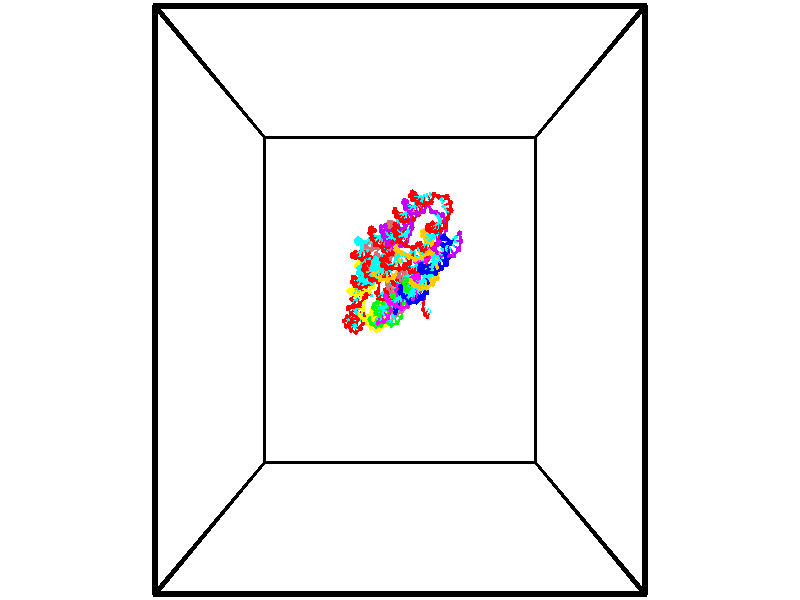 // switches for output
#declare DRAW_BASES = 1; // possible values are 0, 1; only relevant for DNA ribbons
#declare DRAW_BASES_TYPE = 3; // possible values are 1, 2, 3; only relevant for DNA ribbons
#declare DRAW_FOG = 0; // set to 1 to enable fog

#include "colors.inc"

#include "transforms.inc"
background { rgb <1, 1, 1>}

#default {
   normal{
       ripples 0.25
       frequency 0.20
       turbulence 0.2
       lambda 5
   }
	finish {
		phong 0.1
		phong_size 40.
	}
}

// original window dimensions: 1024x640


// camera settings

camera {
	sky <-0, 1, 0>
	up <-0, 1, 0>
	right 1.6 * <1, 0, 0>
	location <18.5, 18.5, 82.5562>
	look_at <18.5, 18.5, 18.5>
	direction <0, 0, -64.0562>
	angle 67.0682
}


# declare cpy_camera_pos = <18.5, 18.5, 82.5562>;
# if (DRAW_FOG = 1)
fog {
	fog_type 2
	up vnormalize(cpy_camera_pos)
	color rgbt<1,1,1,0.3>
	distance 1e-5
	fog_alt 3e-3
	fog_offset 29.6
}
# end


// LIGHTS

# declare lum = 6;
global_settings {
	ambient_light rgb lum * <0.05, 0.05, 0.05>
	max_trace_level 15
}# declare cpy_direct_light_amount = 0.25;
light_source
{	1000 * <-1, -1, 1>,
	rgb lum * cpy_direct_light_amount
	parallel
}

light_source
{	1000 * <1, 1, -1>,
	rgb lum * cpy_direct_light_amount
	parallel
}

// strand 0

// nucleotide -1

// particle -1
sphere {
	<22.346064, 16.534796, -1.779008> 0.250000
	pigment { color rgbt <1,0,0,0> }
	no_shadow
}
cylinder {
	<22.534416, 16.843361, -1.607805>,  <22.647427, 17.028500, -1.505083>, 0.100000
	pigment { color rgbt <1,0,0,0> }
	no_shadow
}
cylinder {
	<22.534416, 16.843361, -1.607805>,  <22.346064, 16.534796, -1.779008>, 0.100000
	pigment { color rgbt <1,0,0,0> }
	no_shadow
}

// particle -1
sphere {
	<22.534416, 16.843361, -1.607805> 0.100000
	pigment { color rgbt <1,0,0,0> }
	no_shadow
}
sphere {
	0, 1
	scale<0.080000,0.200000,0.300000>
	matrix <-0.709234, 0.619552, -0.336366,
		-0.524651, -0.145170, 0.838849,
		0.470880, 0.771415, 0.428008,
		22.675680, 17.074785, -1.479403>
	pigment { color rgbt <0,1,1,0> }
	no_shadow
}
cylinder {
	<21.968212, 16.810888, -1.255671>,  <22.346064, 16.534796, -1.779008>, 0.130000
	pigment { color rgbt <1,0,0,0> }
	no_shadow
}

// nucleotide -1

// particle -1
sphere {
	<21.968212, 16.810888, -1.255671> 0.250000
	pigment { color rgbt <1,0,0,0> }
	no_shadow
}
cylinder {
	<22.194500, 17.121689, -1.366111>,  <22.330273, 17.308168, -1.432375>, 0.100000
	pigment { color rgbt <1,0,0,0> }
	no_shadow
}
cylinder {
	<22.194500, 17.121689, -1.366111>,  <21.968212, 16.810888, -1.255671>, 0.100000
	pigment { color rgbt <1,0,0,0> }
	no_shadow
}

// particle -1
sphere {
	<22.194500, 17.121689, -1.366111> 0.100000
	pigment { color rgbt <1,0,0,0> }
	no_shadow
}
sphere {
	0, 1
	scale<0.080000,0.200000,0.300000>
	matrix <-0.823202, 0.512688, -0.243906,
		-0.047962, 0.365268, 0.929666,
		0.565719, 0.777001, -0.276100,
		22.364216, 17.354790, -1.448941>
	pigment { color rgbt <0,1,1,0> }
	no_shadow
}
cylinder {
	<21.676437, 17.385077, -0.904413>,  <21.968212, 16.810888, -1.255671>, 0.130000
	pigment { color rgbt <1,0,0,0> }
	no_shadow
}

// nucleotide -1

// particle -1
sphere {
	<21.676437, 17.385077, -0.904413> 0.250000
	pigment { color rgbt <1,0,0,0> }
	no_shadow
}
cylinder {
	<21.842323, 17.486469, -1.253987>,  <21.941854, 17.547304, -1.463731>, 0.100000
	pigment { color rgbt <1,0,0,0> }
	no_shadow
}
cylinder {
	<21.842323, 17.486469, -1.253987>,  <21.676437, 17.385077, -0.904413>, 0.100000
	pigment { color rgbt <1,0,0,0> }
	no_shadow
}

// particle -1
sphere {
	<21.842323, 17.486469, -1.253987> 0.100000
	pigment { color rgbt <1,0,0,0> }
	no_shadow
}
sphere {
	0, 1
	scale<0.080000,0.200000,0.300000>
	matrix <-0.810452, 0.539578, -0.228086,
		0.413741, 0.802872, 0.429203,
		0.414713, 0.253480, -0.873935,
		21.966738, 17.562513, -1.516167>
	pigment { color rgbt <0,1,1,0> }
	no_shadow
}
cylinder {
	<21.764870, 18.081873, -0.929179>,  <21.676437, 17.385077, -0.904413>, 0.130000
	pigment { color rgbt <1,0,0,0> }
	no_shadow
}

// nucleotide -1

// particle -1
sphere {
	<21.764870, 18.081873, -0.929179> 0.250000
	pigment { color rgbt <1,0,0,0> }
	no_shadow
}
cylinder {
	<21.764118, 17.975311, -1.314723>,  <21.763666, 17.911375, -1.546050>, 0.100000
	pigment { color rgbt <1,0,0,0> }
	no_shadow
}
cylinder {
	<21.764118, 17.975311, -1.314723>,  <21.764870, 18.081873, -0.929179>, 0.100000
	pigment { color rgbt <1,0,0,0> }
	no_shadow
}

// particle -1
sphere {
	<21.764118, 17.975311, -1.314723> 0.100000
	pigment { color rgbt <1,0,0,0> }
	no_shadow
}
sphere {
	0, 1
	scale<0.080000,0.200000,0.300000>
	matrix <-0.641179, 0.739979, -0.203274,
		0.767389, 0.617624, -0.172204,
		-0.001881, -0.266404, -0.963860,
		21.763554, 17.895390, -1.603881>
	pigment { color rgbt <0,1,1,0> }
	no_shadow
}
cylinder {
	<21.912001, 18.701572, -1.455854>,  <21.764870, 18.081873, -0.929179>, 0.130000
	pigment { color rgbt <1,0,0,0> }
	no_shadow
}

// nucleotide -1

// particle -1
sphere {
	<21.912001, 18.701572, -1.455854> 0.250000
	pigment { color rgbt <1,0,0,0> }
	no_shadow
}
cylinder {
	<21.695541, 18.394493, -1.593143>,  <21.565666, 18.210245, -1.675517>, 0.100000
	pigment { color rgbt <1,0,0,0> }
	no_shadow
}
cylinder {
	<21.695541, 18.394493, -1.593143>,  <21.912001, 18.701572, -1.455854>, 0.100000
	pigment { color rgbt <1,0,0,0> }
	no_shadow
}

// particle -1
sphere {
	<21.695541, 18.394493, -1.593143> 0.100000
	pigment { color rgbt <1,0,0,0> }
	no_shadow
}
sphere {
	0, 1
	scale<0.080000,0.200000,0.300000>
	matrix <-0.732032, 0.630923, -0.257032,
		0.413869, 0.112157, -0.903401,
		-0.541148, -0.767696, -0.343222,
		21.533197, 18.164185, -1.696110>
	pigment { color rgbt <0,1,1,0> }
	no_shadow
}
cylinder {
	<21.720690, 18.794834, -2.214683>,  <21.912001, 18.701572, -1.455854>, 0.130000
	pigment { color rgbt <1,0,0,0> }
	no_shadow
}

// nucleotide -1

// particle -1
sphere {
	<21.720690, 18.794834, -2.214683> 0.250000
	pigment { color rgbt <1,0,0,0> }
	no_shadow
}
cylinder {
	<21.454842, 18.577553, -2.009468>,  <21.295332, 18.447184, -1.886339>, 0.100000
	pigment { color rgbt <1,0,0,0> }
	no_shadow
}
cylinder {
	<21.454842, 18.577553, -2.009468>,  <21.720690, 18.794834, -2.214683>, 0.100000
	pigment { color rgbt <1,0,0,0> }
	no_shadow
}

// particle -1
sphere {
	<21.454842, 18.577553, -2.009468> 0.100000
	pigment { color rgbt <1,0,0,0> }
	no_shadow
}
sphere {
	0, 1
	scale<0.080000,0.200000,0.300000>
	matrix <-0.746647, 0.508767, -0.428572,
		-0.028213, -0.667896, -0.743720,
		-0.664622, -0.543205, 0.513037,
		21.255455, 18.414591, -1.855557>
	pigment { color rgbt <0,1,1,0> }
	no_shadow
}
cylinder {
	<21.179195, 18.727730, -2.602480>,  <21.720690, 18.794834, -2.214683>, 0.130000
	pigment { color rgbt <1,0,0,0> }
	no_shadow
}

// nucleotide -1

// particle -1
sphere {
	<21.179195, 18.727730, -2.602480> 0.250000
	pigment { color rgbt <1,0,0,0> }
	no_shadow
}
cylinder {
	<21.042740, 18.684582, -2.228958>,  <20.960867, 18.658693, -2.004845>, 0.100000
	pigment { color rgbt <1,0,0,0> }
	no_shadow
}
cylinder {
	<21.042740, 18.684582, -2.228958>,  <21.179195, 18.727730, -2.602480>, 0.100000
	pigment { color rgbt <1,0,0,0> }
	no_shadow
}

// particle -1
sphere {
	<21.042740, 18.684582, -2.228958> 0.100000
	pigment { color rgbt <1,0,0,0> }
	no_shadow
}
sphere {
	0, 1
	scale<0.080000,0.200000,0.300000>
	matrix <-0.922212, 0.230819, -0.310239,
		-0.182074, -0.966999, -0.178219,
		-0.341137, -0.107869, 0.933804,
		20.940399, 18.652220, -1.948817>
	pigment { color rgbt <0,1,1,0> }
	no_shadow
}
cylinder {
	<20.398983, 18.481115, -2.644623>,  <21.179195, 18.727730, -2.602480>, 0.130000
	pigment { color rgbt <1,0,0,0> }
	no_shadow
}

// nucleotide -1

// particle -1
sphere {
	<20.398983, 18.481115, -2.644623> 0.250000
	pigment { color rgbt <1,0,0,0> }
	no_shadow
}
cylinder {
	<20.424595, 18.613468, -2.268024>,  <20.439962, 18.692879, -2.042064>, 0.100000
	pigment { color rgbt <1,0,0,0> }
	no_shadow
}
cylinder {
	<20.424595, 18.613468, -2.268024>,  <20.398983, 18.481115, -2.644623>, 0.100000
	pigment { color rgbt <1,0,0,0> }
	no_shadow
}

// particle -1
sphere {
	<20.424595, 18.613468, -2.268024> 0.100000
	pigment { color rgbt <1,0,0,0> }
	no_shadow
}
sphere {
	0, 1
	scale<0.080000,0.200000,0.300000>
	matrix <-0.989197, 0.145713, 0.016062,
		-0.131874, -0.932355, 0.336636,
		0.064028, 0.330881, 0.941498,
		20.443804, 18.712732, -1.985574>
	pigment { color rgbt <0,1,1,0> }
	no_shadow
}
cylinder {
	<19.989254, 18.145430, -2.072153>,  <20.398983, 18.481115, -2.644623>, 0.130000
	pigment { color rgbt <1,0,0,0> }
	no_shadow
}

// nucleotide -1

// particle -1
sphere {
	<19.989254, 18.145430, -2.072153> 0.250000
	pigment { color rgbt <1,0,0,0> }
	no_shadow
}
cylinder {
	<20.043175, 18.533543, -1.991771>,  <20.075527, 18.766411, -1.943542>, 0.100000
	pigment { color rgbt <1,0,0,0> }
	no_shadow
}
cylinder {
	<20.043175, 18.533543, -1.991771>,  <19.989254, 18.145430, -2.072153>, 0.100000
	pigment { color rgbt <1,0,0,0> }
	no_shadow
}

// particle -1
sphere {
	<20.043175, 18.533543, -1.991771> 0.100000
	pigment { color rgbt <1,0,0,0> }
	no_shadow
}
sphere {
	0, 1
	scale<0.080000,0.200000,0.300000>
	matrix <-0.984869, 0.108909, 0.134800,
		0.108909, -0.216086, 0.970281,
		-0.134800, -0.970281, -0.200956,
		20.083614, 18.824627, -1.931485>
	pigment { color rgbt <0,1,1,0> }
	no_shadow
}
cylinder {
	<19.651897, 18.414322, -1.384646>,  <19.989254, 18.145430, -2.072153>, 0.130000
	pigment { color rgbt <1,0,0,0> }
	no_shadow
}

// nucleotide -1

// particle -1
sphere {
	<19.651897, 18.414322, -1.384646> 0.250000
	pigment { color rgbt <1,0,0,0> }
	no_shadow
}
cylinder {
	<19.659813, 18.702976, -1.661442>,  <19.664562, 18.876169, -1.827519>, 0.100000
	pigment { color rgbt <1,0,0,0> }
	no_shadow
}
cylinder {
	<19.659813, 18.702976, -1.661442>,  <19.651897, 18.414322, -1.384646>, 0.100000
	pigment { color rgbt <1,0,0,0> }
	no_shadow
}

// particle -1
sphere {
	<19.659813, 18.702976, -1.661442> 0.100000
	pigment { color rgbt <1,0,0,0> }
	no_shadow
}
sphere {
	0, 1
	scale<0.080000,0.200000,0.300000>
	matrix <-0.982531, 0.142137, 0.120127,
		0.185045, 0.677524, 0.711842,
		0.019791, 0.721636, -0.691990,
		19.665751, 18.919466, -1.869039>
	pigment { color rgbt <0,1,1,0> }
	no_shadow
}
cylinder {
	<19.629614, 19.105305, -1.041836>,  <19.651897, 18.414322, -1.384646>, 0.130000
	pigment { color rgbt <1,0,0,0> }
	no_shadow
}

// nucleotide -1

// particle -1
sphere {
	<19.629614, 19.105305, -1.041836> 0.250000
	pigment { color rgbt <1,0,0,0> }
	no_shadow
}
cylinder {
	<19.458565, 19.065151, -1.401183>,  <19.355936, 19.041059, -1.616791>, 0.100000
	pigment { color rgbt <1,0,0,0> }
	no_shadow
}
cylinder {
	<19.458565, 19.065151, -1.401183>,  <19.629614, 19.105305, -1.041836>, 0.100000
	pigment { color rgbt <1,0,0,0> }
	no_shadow
}

// particle -1
sphere {
	<19.458565, 19.065151, -1.401183> 0.100000
	pigment { color rgbt <1,0,0,0> }
	no_shadow
}
sphere {
	0, 1
	scale<0.080000,0.200000,0.300000>
	matrix <-0.887541, 0.235167, 0.396190,
		0.171495, 0.966757, -0.189657,
		-0.427621, -0.100383, -0.898367,
		19.330278, 19.035036, -1.670693>
	pigment { color rgbt <0,1,1,0> }
	no_shadow
}
cylinder {
	<19.198832, 19.608067, -1.156415>,  <19.629614, 19.105305, -1.041836>, 0.130000
	pigment { color rgbt <1,0,0,0> }
	no_shadow
}

// nucleotide -1

// particle -1
sphere {
	<19.198832, 19.608067, -1.156415> 0.250000
	pigment { color rgbt <1,0,0,0> }
	no_shadow
}
cylinder {
	<19.021240, 19.322212, -1.372630>,  <18.914686, 19.150700, -1.502359>, 0.100000
	pigment { color rgbt <1,0,0,0> }
	no_shadow
}
cylinder {
	<19.021240, 19.322212, -1.372630>,  <19.198832, 19.608067, -1.156415>, 0.100000
	pigment { color rgbt <1,0,0,0> }
	no_shadow
}

// particle -1
sphere {
	<19.021240, 19.322212, -1.372630> 0.100000
	pigment { color rgbt <1,0,0,0> }
	no_shadow
}
sphere {
	0, 1
	scale<0.080000,0.200000,0.300000>
	matrix <-0.848237, 0.140804, 0.510556,
		-0.288751, 0.685180, -0.668694,
		-0.443978, -0.714634, -0.540538,
		18.888046, 19.107822, -1.534791>
	pigment { color rgbt <0,1,1,0> }
	no_shadow
}
cylinder {
	<18.442339, 19.710924, -1.470806>,  <19.198832, 19.608067, -1.156415>, 0.130000
	pigment { color rgbt <1,0,0,0> }
	no_shadow
}

// nucleotide -1

// particle -1
sphere {
	<18.442339, 19.710924, -1.470806> 0.250000
	pigment { color rgbt <1,0,0,0> }
	no_shadow
}
cylinder {
	<18.419300, 19.315342, -1.416179>,  <18.405478, 19.077993, -1.383403>, 0.100000
	pigment { color rgbt <1,0,0,0> }
	no_shadow
}
cylinder {
	<18.419300, 19.315342, -1.416179>,  <18.442339, 19.710924, -1.470806>, 0.100000
	pigment { color rgbt <1,0,0,0> }
	no_shadow
}

// particle -1
sphere {
	<18.419300, 19.315342, -1.416179> 0.100000
	pigment { color rgbt <1,0,0,0> }
	no_shadow
}
sphere {
	0, 1
	scale<0.080000,0.200000,0.300000>
	matrix <-0.897157, 0.111278, 0.427465,
		-0.437941, -0.097902, -0.893657,
		-0.057595, -0.988955, 0.136567,
		18.402021, 19.018656, -1.375209>
	pigment { color rgbt <0,1,1,0> }
	no_shadow
}
cylinder {
	<17.840582, 19.366249, -1.794455>,  <18.442339, 19.710924, -1.470806>, 0.130000
	pigment { color rgbt <1,0,0,0> }
	no_shadow
}

// nucleotide -1

// particle -1
sphere {
	<17.840582, 19.366249, -1.794455> 0.250000
	pigment { color rgbt <1,0,0,0> }
	no_shadow
}
cylinder {
	<17.973454, 19.174442, -1.469562>,  <18.053177, 19.059359, -1.274626>, 0.100000
	pigment { color rgbt <1,0,0,0> }
	no_shadow
}
cylinder {
	<17.973454, 19.174442, -1.469562>,  <17.840582, 19.366249, -1.794455>, 0.100000
	pigment { color rgbt <1,0,0,0> }
	no_shadow
}

// particle -1
sphere {
	<17.973454, 19.174442, -1.469562> 0.100000
	pigment { color rgbt <1,0,0,0> }
	no_shadow
}
sphere {
	0, 1
	scale<0.080000,0.200000,0.300000>
	matrix <-0.816241, 0.285386, 0.502300,
		-0.472661, -0.829831, -0.296602,
		0.332177, -0.479516, 0.812233,
		18.073107, 19.030588, -1.225892>
	pigment { color rgbt <0,1,1,0> }
	no_shadow
}
cylinder {
	<17.244947, 18.938547, -1.564688>,  <17.840582, 19.366249, -1.794455>, 0.130000
	pigment { color rgbt <1,0,0,0> }
	no_shadow
}

// nucleotide -1

// particle -1
sphere {
	<17.244947, 18.938547, -1.564688> 0.250000
	pigment { color rgbt <1,0,0,0> }
	no_shadow
}
cylinder {
	<17.496105, 18.977264, -1.255786>,  <17.646801, 19.000494, -1.070444>, 0.100000
	pigment { color rgbt <1,0,0,0> }
	no_shadow
}
cylinder {
	<17.496105, 18.977264, -1.255786>,  <17.244947, 18.938547, -1.564688>, 0.100000
	pigment { color rgbt <1,0,0,0> }
	no_shadow
}

// particle -1
sphere {
	<17.496105, 18.977264, -1.255786> 0.100000
	pigment { color rgbt <1,0,0,0> }
	no_shadow
}
sphere {
	0, 1
	scale<0.080000,0.200000,0.300000>
	matrix <-0.749468, 0.342751, 0.566409,
		-0.209868, -0.934427, 0.287754,
		0.627895, 0.096791, 0.772256,
		17.684473, 19.006302, -1.024109>
	pigment { color rgbt <0,1,1,0> }
	no_shadow
}
cylinder {
	<16.889229, 18.912271, -0.849859>,  <17.244947, 18.938547, -1.564688>, 0.130000
	pigment { color rgbt <1,0,0,0> }
	no_shadow
}

// nucleotide -1

// particle -1
sphere {
	<16.889229, 18.912271, -0.849859> 0.250000
	pigment { color rgbt <1,0,0,0> }
	no_shadow
}
cylinder {
	<17.241337, 19.076237, -0.754278>,  <17.452600, 19.174616, -0.696930>, 0.100000
	pigment { color rgbt <1,0,0,0> }
	no_shadow
}
cylinder {
	<17.241337, 19.076237, -0.754278>,  <16.889229, 18.912271, -0.849859>, 0.100000
	pigment { color rgbt <1,0,0,0> }
	no_shadow
}

// particle -1
sphere {
	<17.241337, 19.076237, -0.754278> 0.100000
	pigment { color rgbt <1,0,0,0> }
	no_shadow
}
sphere {
	0, 1
	scale<0.080000,0.200000,0.300000>
	matrix <-0.448673, 0.555321, 0.700222,
		0.154336, -0.723595, 0.672749,
		0.880269, 0.409914, 0.238951,
		17.505417, 19.199211, -0.682593>
	pigment { color rgbt <0,1,1,0> }
	no_shadow
}
cylinder {
	<16.767750, 19.117090, -0.181154>,  <16.889229, 18.912271, -0.849859>, 0.130000
	pigment { color rgbt <1,0,0,0> }
	no_shadow
}

// nucleotide -1

// particle -1
sphere {
	<16.767750, 19.117090, -0.181154> 0.250000
	pigment { color rgbt <1,0,0,0> }
	no_shadow
}
cylinder {
	<17.100662, 19.319374, -0.271991>,  <17.300409, 19.440744, -0.326493>, 0.100000
	pigment { color rgbt <1,0,0,0> }
	no_shadow
}
cylinder {
	<17.100662, 19.319374, -0.271991>,  <16.767750, 19.117090, -0.181154>, 0.100000
	pigment { color rgbt <1,0,0,0> }
	no_shadow
}

// particle -1
sphere {
	<17.100662, 19.319374, -0.271991> 0.100000
	pigment { color rgbt <1,0,0,0> }
	no_shadow
}
sphere {
	0, 1
	scale<0.080000,0.200000,0.300000>
	matrix <-0.201759, 0.657882, 0.725592,
		0.516336, -0.558079, 0.649573,
		0.832280, 0.505707, -0.227091,
		17.350346, 19.471087, -0.340119>
	pigment { color rgbt <0,1,1,0> }
	no_shadow
}
cylinder {
	<17.301971, 19.187183, 0.364331>,  <16.767750, 19.117090, -0.181154>, 0.130000
	pigment { color rgbt <1,0,0,0> }
	no_shadow
}

// nucleotide -1

// particle -1
sphere {
	<17.301971, 19.187183, 0.364331> 0.250000
	pigment { color rgbt <1,0,0,0> }
	no_shadow
}
cylinder {
	<17.318584, 19.510750, 0.129748>,  <17.328552, 19.704889, -0.011002>, 0.100000
	pigment { color rgbt <1,0,0,0> }
	no_shadow
}
cylinder {
	<17.318584, 19.510750, 0.129748>,  <17.301971, 19.187183, 0.364331>, 0.100000
	pigment { color rgbt <1,0,0,0> }
	no_shadow
}

// particle -1
sphere {
	<17.318584, 19.510750, 0.129748> 0.100000
	pigment { color rgbt <1,0,0,0> }
	no_shadow
}
sphere {
	0, 1
	scale<0.080000,0.200000,0.300000>
	matrix <-0.376460, 0.556374, 0.740760,
		0.925502, 0.190011, 0.327632,
		0.041533, 0.808915, -0.586457,
		17.331045, 19.753424, -0.046189>
	pigment { color rgbt <0,1,1,0> }
	no_shadow
}
cylinder {
	<17.505758, 19.685555, 0.864561>,  <17.301971, 19.187183, 0.364331>, 0.130000
	pigment { color rgbt <1,0,0,0> }
	no_shadow
}

// nucleotide -1

// particle -1
sphere {
	<17.505758, 19.685555, 0.864561> 0.250000
	pigment { color rgbt <1,0,0,0> }
	no_shadow
}
cylinder {
	<17.280182, 19.871338, 0.591431>,  <17.144836, 19.982807, 0.427553>, 0.100000
	pigment { color rgbt <1,0,0,0> }
	no_shadow
}
cylinder {
	<17.280182, 19.871338, 0.591431>,  <17.505758, 19.685555, 0.864561>, 0.100000
	pigment { color rgbt <1,0,0,0> }
	no_shadow
}

// particle -1
sphere {
	<17.280182, 19.871338, 0.591431> 0.100000
	pigment { color rgbt <1,0,0,0> }
	no_shadow
}
sphere {
	0, 1
	scale<0.080000,0.200000,0.300000>
	matrix <-0.539008, 0.419417, 0.730452,
		0.625653, 0.779979, 0.013820,
		-0.563941, 0.464458, -0.682825,
		17.111000, 20.010675, 0.386584>
	pigment { color rgbt <0,1,1,0> }
	no_shadow
}
cylinder {
	<17.526527, 20.437277, 0.902413>,  <17.505758, 19.685555, 0.864561>, 0.130000
	pigment { color rgbt <1,0,0,0> }
	no_shadow
}

// nucleotide -1

// particle -1
sphere {
	<17.526527, 20.437277, 0.902413> 0.250000
	pigment { color rgbt <1,0,0,0> }
	no_shadow
}
cylinder {
	<17.162189, 20.332535, 0.774793>,  <16.943586, 20.269690, 0.698221>, 0.100000
	pigment { color rgbt <1,0,0,0> }
	no_shadow
}
cylinder {
	<17.162189, 20.332535, 0.774793>,  <17.526527, 20.437277, 0.902413>, 0.100000
	pigment { color rgbt <1,0,0,0> }
	no_shadow
}

// particle -1
sphere {
	<17.162189, 20.332535, 0.774793> 0.100000
	pigment { color rgbt <1,0,0,0> }
	no_shadow
}
sphere {
	0, 1
	scale<0.080000,0.200000,0.300000>
	matrix <-0.407107, 0.442580, 0.798991,
		-0.068015, 0.857645, -0.509725,
		-0.910845, -0.261856, -0.319051,
		16.888937, 20.253979, 0.679078>
	pigment { color rgbt <0,1,1,0> }
	no_shadow
}
cylinder {
	<17.116993, 21.061985, 0.854970>,  <17.526527, 20.437277, 0.902413>, 0.130000
	pigment { color rgbt <1,0,0,0> }
	no_shadow
}

// nucleotide -1

// particle -1
sphere {
	<17.116993, 21.061985, 0.854970> 0.250000
	pigment { color rgbt <1,0,0,0> }
	no_shadow
}
cylinder {
	<16.899445, 20.744015, 0.962522>,  <16.768915, 20.553232, 1.027054>, 0.100000
	pigment { color rgbt <1,0,0,0> }
	no_shadow
}
cylinder {
	<16.899445, 20.744015, 0.962522>,  <17.116993, 21.061985, 0.854970>, 0.100000
	pigment { color rgbt <1,0,0,0> }
	no_shadow
}

// particle -1
sphere {
	<16.899445, 20.744015, 0.962522> 0.100000
	pigment { color rgbt <1,0,0,0> }
	no_shadow
}
sphere {
	0, 1
	scale<0.080000,0.200000,0.300000>
	matrix <-0.282445, 0.475123, 0.833357,
		-0.790208, 0.377296, -0.482929,
		-0.543873, -0.794925, 0.268881,
		16.736282, 20.505537, 1.043186>
	pigment { color rgbt <0,1,1,0> }
	no_shadow
}
cylinder {
	<16.278008, 21.245653, 0.921966>,  <17.116993, 21.061985, 0.854970>, 0.130000
	pigment { color rgbt <1,0,0,0> }
	no_shadow
}

// nucleotide -1

// particle -1
sphere {
	<16.278008, 21.245653, 0.921966> 0.250000
	pigment { color rgbt <1,0,0,0> }
	no_shadow
}
cylinder {
	<16.419693, 20.980381, 1.185701>,  <16.504704, 20.821218, 1.343942>, 0.100000
	pigment { color rgbt <1,0,0,0> }
	no_shadow
}
cylinder {
	<16.419693, 20.980381, 1.185701>,  <16.278008, 21.245653, 0.921966>, 0.100000
	pigment { color rgbt <1,0,0,0> }
	no_shadow
}

// particle -1
sphere {
	<16.419693, 20.980381, 1.185701> 0.100000
	pigment { color rgbt <1,0,0,0> }
	no_shadow
}
sphere {
	0, 1
	scale<0.080000,0.200000,0.300000>
	matrix <-0.479632, 0.476421, 0.736869,
		-0.802799, -0.577247, -0.149329,
		0.354212, -0.663181, 0.659337,
		16.525957, 20.781427, 1.383502>
	pigment { color rgbt <0,1,1,0> }
	no_shadow
}
cylinder {
	<15.654099, 20.857920, 1.235310>,  <16.278008, 21.245653, 0.921966>, 0.130000
	pigment { color rgbt <1,0,0,0> }
	no_shadow
}

// nucleotide -1

// particle -1
sphere {
	<15.654099, 20.857920, 1.235310> 0.250000
	pigment { color rgbt <1,0,0,0> }
	no_shadow
}
cylinder {
	<15.975066, 20.868515, 1.473779>,  <16.167646, 20.874872, 1.616860>, 0.100000
	pigment { color rgbt <1,0,0,0> }
	no_shadow
}
cylinder {
	<15.975066, 20.868515, 1.473779>,  <15.654099, 20.857920, 1.235310>, 0.100000
	pigment { color rgbt <1,0,0,0> }
	no_shadow
}

// particle -1
sphere {
	<15.975066, 20.868515, 1.473779> 0.100000
	pigment { color rgbt <1,0,0,0> }
	no_shadow
}
sphere {
	0, 1
	scale<0.080000,0.200000,0.300000>
	matrix <-0.585205, 0.230560, 0.777417,
		-0.116859, -0.972697, 0.200508,
		0.802420, 0.026490, 0.596171,
		16.215792, 20.876463, 1.652630>
	pigment { color rgbt <0,1,1,0> }
	no_shadow
}
cylinder {
	<15.498324, 20.531546, 1.919188>,  <15.654099, 20.857920, 1.235310>, 0.130000
	pigment { color rgbt <1,0,0,0> }
	no_shadow
}

// nucleotide -1

// particle -1
sphere {
	<15.498324, 20.531546, 1.919188> 0.250000
	pigment { color rgbt <1,0,0,0> }
	no_shadow
}
cylinder {
	<15.796487, 20.788250, 1.991314>,  <15.975385, 20.942272, 2.034590>, 0.100000
	pigment { color rgbt <1,0,0,0> }
	no_shadow
}
cylinder {
	<15.796487, 20.788250, 1.991314>,  <15.498324, 20.531546, 1.919188>, 0.100000
	pigment { color rgbt <1,0,0,0> }
	no_shadow
}

// particle -1
sphere {
	<15.796487, 20.788250, 1.991314> 0.100000
	pigment { color rgbt <1,0,0,0> }
	no_shadow
}
sphere {
	0, 1
	scale<0.080000,0.200000,0.300000>
	matrix <-0.452024, 0.287805, 0.844300,
		0.489942, -0.710854, 0.504622,
		0.745407, 0.641760, 0.180315,
		16.020109, 20.980778, 2.045409>
	pigment { color rgbt <0,1,1,0> }
	no_shadow
}
cylinder {
	<15.686092, 20.469326, 2.554016>,  <15.498324, 20.531546, 1.919188>, 0.130000
	pigment { color rgbt <1,0,0,0> }
	no_shadow
}

// nucleotide -1

// particle -1
sphere {
	<15.686092, 20.469326, 2.554016> 0.250000
	pigment { color rgbt <1,0,0,0> }
	no_shadow
}
cylinder {
	<15.795575, 20.851131, 2.506707>,  <15.861265, 21.080215, 2.478322>, 0.100000
	pigment { color rgbt <1,0,0,0> }
	no_shadow
}
cylinder {
	<15.795575, 20.851131, 2.506707>,  <15.686092, 20.469326, 2.554016>, 0.100000
	pigment { color rgbt <1,0,0,0> }
	no_shadow
}

// particle -1
sphere {
	<15.795575, 20.851131, 2.506707> 0.100000
	pigment { color rgbt <1,0,0,0> }
	no_shadow
}
sphere {
	0, 1
	scale<0.080000,0.200000,0.300000>
	matrix <-0.195139, 0.175521, 0.964942,
		0.941809, -0.241033, 0.234304,
		0.273708, 0.954513, -0.118272,
		15.877687, 21.137486, 2.471226>
	pigment { color rgbt <0,1,1,0> }
	no_shadow
}
cylinder {
	<15.661117, 19.716434, 2.397799>,  <15.686092, 20.469326, 2.554016>, 0.130000
	pigment { color rgbt <1,0,0,0> }
	no_shadow
}

// nucleotide -1

// particle -1
sphere {
	<15.661117, 19.716434, 2.397799> 0.250000
	pigment { color rgbt <1,0,0,0> }
	no_shadow
}
cylinder {
	<15.721202, 19.321121, 2.387004>,  <15.757253, 19.083933, 2.380527>, 0.100000
	pigment { color rgbt <1,0,0,0> }
	no_shadow
}
cylinder {
	<15.721202, 19.321121, 2.387004>,  <15.661117, 19.716434, 2.397799>, 0.100000
	pigment { color rgbt <1,0,0,0> }
	no_shadow
}

// particle -1
sphere {
	<15.721202, 19.321121, 2.387004> 0.100000
	pigment { color rgbt <1,0,0,0> }
	no_shadow
}
sphere {
	0, 1
	scale<0.080000,0.200000,0.300000>
	matrix <0.458930, 0.045524, 0.887305,
		-0.875682, -0.145670, 0.460392,
		0.150212, -0.988285, -0.026988,
		15.766266, 19.024635, 2.378907>
	pigment { color rgbt <0,1,1,0> }
	no_shadow
}
cylinder {
	<15.341908, 19.292274, 2.982013>,  <15.661117, 19.716434, 2.397799>, 0.130000
	pigment { color rgbt <1,0,0,0> }
	no_shadow
}

// nucleotide -1

// particle -1
sphere {
	<15.341908, 19.292274, 2.982013> 0.250000
	pigment { color rgbt <1,0,0,0> }
	no_shadow
}
cylinder {
	<15.686231, 19.154419, 2.832220>,  <15.892824, 19.071705, 2.742344>, 0.100000
	pigment { color rgbt <1,0,0,0> }
	no_shadow
}
cylinder {
	<15.686231, 19.154419, 2.832220>,  <15.341908, 19.292274, 2.982013>, 0.100000
	pigment { color rgbt <1,0,0,0> }
	no_shadow
}

// particle -1
sphere {
	<15.686231, 19.154419, 2.832220> 0.100000
	pigment { color rgbt <1,0,0,0> }
	no_shadow
}
sphere {
	0, 1
	scale<0.080000,0.200000,0.300000>
	matrix <0.398533, -0.001155, 0.917153,
		-0.316521, -0.938734, 0.136356,
		0.860806, -0.344640, -0.374482,
		15.944472, 19.051027, 2.719875>
	pigment { color rgbt <0,1,1,0> }
	no_shadow
}
cylinder {
	<15.634880, 18.626667, 3.227650>,  <15.341908, 19.292274, 2.982013>, 0.130000
	pigment { color rgbt <1,0,0,0> }
	no_shadow
}

// nucleotide -1

// particle -1
sphere {
	<15.634880, 18.626667, 3.227650> 0.250000
	pigment { color rgbt <1,0,0,0> }
	no_shadow
}
cylinder {
	<15.925361, 18.886280, 3.136975>,  <16.099649, 19.042048, 3.082569>, 0.100000
	pigment { color rgbt <1,0,0,0> }
	no_shadow
}
cylinder {
	<15.925361, 18.886280, 3.136975>,  <15.634880, 18.626667, 3.227650>, 0.100000
	pigment { color rgbt <1,0,0,0> }
	no_shadow
}

// particle -1
sphere {
	<15.925361, 18.886280, 3.136975> 0.100000
	pigment { color rgbt <1,0,0,0> }
	no_shadow
}
sphere {
	0, 1
	scale<0.080000,0.200000,0.300000>
	matrix <0.238861, 0.070993, 0.968455,
		0.644652, -0.757441, -0.103473,
		0.726202, 0.649032, -0.226689,
		16.143221, 19.080990, 3.068968>
	pigment { color rgbt <0,1,1,0> }
	no_shadow
}
cylinder {
	<16.368467, 18.502743, 3.546447>,  <15.634880, 18.626667, 3.227650>, 0.130000
	pigment { color rgbt <1,0,0,0> }
	no_shadow
}

// nucleotide -1

// particle -1
sphere {
	<16.368467, 18.502743, 3.546447> 0.250000
	pigment { color rgbt <1,0,0,0> }
	no_shadow
}
cylinder {
	<16.309101, 18.897984, 3.530328>,  <16.273481, 19.135128, 3.520657>, 0.100000
	pigment { color rgbt <1,0,0,0> }
	no_shadow
}
cylinder {
	<16.309101, 18.897984, 3.530328>,  <16.368467, 18.502743, 3.546447>, 0.100000
	pigment { color rgbt <1,0,0,0> }
	no_shadow
}

// particle -1
sphere {
	<16.309101, 18.897984, 3.530328> 0.100000
	pigment { color rgbt <1,0,0,0> }
	no_shadow
}
sphere {
	0, 1
	scale<0.080000,0.200000,0.300000>
	matrix <0.244157, 0.076100, 0.966745,
		0.958311, 0.133641, -0.252547,
		-0.148416, 0.988104, -0.040298,
		16.264576, 19.194414, 3.518239>
	pigment { color rgbt <0,1,1,0> }
	no_shadow
}
cylinder {
	<17.071283, 18.956568, 3.647035>,  <16.368467, 18.502743, 3.546447>, 0.130000
	pigment { color rgbt <1,0,0,0> }
	no_shadow
}

// nucleotide -1

// particle -1
sphere {
	<17.071283, 18.956568, 3.647035> 0.250000
	pigment { color rgbt <1,0,0,0> }
	no_shadow
}
cylinder {
	<16.705593, 19.049393, 3.779906>,  <16.486179, 19.105087, 3.859628>, 0.100000
	pigment { color rgbt <1,0,0,0> }
	no_shadow
}
cylinder {
	<16.705593, 19.049393, 3.779906>,  <17.071283, 18.956568, 3.647035>, 0.100000
	pigment { color rgbt <1,0,0,0> }
	no_shadow
}

// particle -1
sphere {
	<16.705593, 19.049393, 3.779906> 0.100000
	pigment { color rgbt <1,0,0,0> }
	no_shadow
}
sphere {
	0, 1
	scale<0.080000,0.200000,0.300000>
	matrix <0.346500, 0.022715, 0.937775,
		0.210078, 0.972435, -0.101177,
		-0.914224, 0.232064, 0.332177,
		16.431326, 19.119013, 3.879559>
	pigment { color rgbt <0,1,1,0> }
	no_shadow
}
cylinder {
	<17.082251, 19.673994, 3.939206>,  <17.071283, 18.956568, 3.647035>, 0.130000
	pigment { color rgbt <1,0,0,0> }
	no_shadow
}

// nucleotide -1

// particle -1
sphere {
	<17.082251, 19.673994, 3.939206> 0.250000
	pigment { color rgbt <1,0,0,0> }
	no_shadow
}
cylinder {
	<16.863903, 19.368736, 4.077562>,  <16.732895, 19.185581, 4.160576>, 0.100000
	pigment { color rgbt <1,0,0,0> }
	no_shadow
}
cylinder {
	<16.863903, 19.368736, 4.077562>,  <17.082251, 19.673994, 3.939206>, 0.100000
	pigment { color rgbt <1,0,0,0> }
	no_shadow
}

// particle -1
sphere {
	<16.863903, 19.368736, 4.077562> 0.100000
	pigment { color rgbt <1,0,0,0> }
	no_shadow
}
sphere {
	0, 1
	scale<0.080000,0.200000,0.300000>
	matrix <0.566088, -0.031561, 0.823740,
		-0.617716, 0.645457, 0.449235,
		-0.545867, -0.763144, 0.345890,
		16.700144, 19.139793, 4.181329>
	pigment { color rgbt <0,1,1,0> }
	no_shadow
}
cylinder {
	<16.861263, 19.866262, 4.535862>,  <17.082251, 19.673994, 3.939206>, 0.130000
	pigment { color rgbt <1,0,0,0> }
	no_shadow
}

// nucleotide -1

// particle -1
sphere {
	<16.861263, 19.866262, 4.535862> 0.250000
	pigment { color rgbt <1,0,0,0> }
	no_shadow
}
cylinder {
	<16.903584, 19.468830, 4.519820>,  <16.928976, 19.230371, 4.510195>, 0.100000
	pigment { color rgbt <1,0,0,0> }
	no_shadow
}
cylinder {
	<16.903584, 19.468830, 4.519820>,  <16.861263, 19.866262, 4.535862>, 0.100000
	pigment { color rgbt <1,0,0,0> }
	no_shadow
}

// particle -1
sphere {
	<16.903584, 19.468830, 4.519820> 0.100000
	pigment { color rgbt <1,0,0,0> }
	no_shadow
}
sphere {
	0, 1
	scale<0.080000,0.200000,0.300000>
	matrix <0.713571, 0.047771, 0.698953,
		-0.692549, -0.102565, 0.714043,
		0.105799, -0.993579, -0.040104,
		16.935324, 19.170757, 4.507789>
	pigment { color rgbt <0,1,1,0> }
	no_shadow
}
cylinder {
	<16.563272, 19.585644, 5.081657>,  <16.861263, 19.866262, 4.535862>, 0.130000
	pigment { color rgbt <1,0,0,0> }
	no_shadow
}

// nucleotide -1

// particle -1
sphere {
	<16.563272, 19.585644, 5.081657> 0.250000
	pigment { color rgbt <1,0,0,0> }
	no_shadow
}
cylinder {
	<16.855564, 19.340260, 4.961854>,  <17.030939, 19.193029, 4.889972>, 0.100000
	pigment { color rgbt <1,0,0,0> }
	no_shadow
}
cylinder {
	<16.855564, 19.340260, 4.961854>,  <16.563272, 19.585644, 5.081657>, 0.100000
	pigment { color rgbt <1,0,0,0> }
	no_shadow
}

// particle -1
sphere {
	<16.855564, 19.340260, 4.961854> 0.100000
	pigment { color rgbt <1,0,0,0> }
	no_shadow
}
sphere {
	0, 1
	scale<0.080000,0.200000,0.300000>
	matrix <0.528521, 0.230682, 0.816977,
		-0.432092, -0.755283, 0.492792,
		0.730727, -0.613460, -0.299507,
		17.074781, 19.156221, 4.872002>
	pigment { color rgbt <0,1,1,0> }
	no_shadow
}
cylinder {
	<16.716532, 19.046240, 5.575770>,  <16.563272, 19.585644, 5.081657>, 0.130000
	pigment { color rgbt <1,0,0,0> }
	no_shadow
}

// nucleotide -1

// particle -1
sphere {
	<16.716532, 19.046240, 5.575770> 0.250000
	pigment { color rgbt <1,0,0,0> }
	no_shadow
}
cylinder {
	<17.051174, 19.127262, 5.372177>,  <17.251959, 19.175877, 5.250021>, 0.100000
	pigment { color rgbt <1,0,0,0> }
	no_shadow
}
cylinder {
	<17.051174, 19.127262, 5.372177>,  <16.716532, 19.046240, 5.575770>, 0.100000
	pigment { color rgbt <1,0,0,0> }
	no_shadow
}

// particle -1
sphere {
	<17.051174, 19.127262, 5.372177> 0.100000
	pigment { color rgbt <1,0,0,0> }
	no_shadow
}
sphere {
	0, 1
	scale<0.080000,0.200000,0.300000>
	matrix <0.425421, 0.345122, 0.836605,
		0.345122, -0.916439, 0.202558,
		-0.836605, -0.202558, 0.508982,
		17.302156, 19.188030, 5.219482>
	pigment { color rgbt <0,1,1,0> }
	no_shadow
}
cylinder {
	<17.398378, 18.625725, 5.890180>,  <16.716532, 19.046240, 5.575770>, 0.130000
	pigment { color rgbt <1,0,0,0> }
	no_shadow
}

// nucleotide -1

// particle -1
sphere {
	<17.398378, 18.625725, 5.890180> 0.250000
	pigment { color rgbt <1,0,0,0> }
	no_shadow
}
cylinder {
	<17.432480, 18.986111, 5.720008>,  <17.452940, 19.202343, 5.617905>, 0.100000
	pigment { color rgbt <1,0,0,0> }
	no_shadow
}
cylinder {
	<17.432480, 18.986111, 5.720008>,  <17.398378, 18.625725, 5.890180>, 0.100000
	pigment { color rgbt <1,0,0,0> }
	no_shadow
}

// particle -1
sphere {
	<17.432480, 18.986111, 5.720008> 0.100000
	pigment { color rgbt <1,0,0,0> }
	no_shadow
}
sphere {
	0, 1
	scale<0.080000,0.200000,0.300000>
	matrix <0.523573, 0.322770, 0.788473,
		0.847705, -0.289964, -0.444205,
		0.085253, 0.900966, -0.425431,
		17.458055, 19.256401, 5.592379>
	pigment { color rgbt <0,1,1,0> }
	no_shadow
}
cylinder {
	<18.081970, 18.927912, 5.799807>,  <17.398378, 18.625725, 5.890180>, 0.130000
	pigment { color rgbt <1,0,0,0> }
	no_shadow
}

// nucleotide -1

// particle -1
sphere {
	<18.081970, 18.927912, 5.799807> 0.250000
	pigment { color rgbt <1,0,0,0> }
	no_shadow
}
cylinder {
	<17.843014, 19.247185, 5.830859>,  <17.699640, 19.438749, 5.849491>, 0.100000
	pigment { color rgbt <1,0,0,0> }
	no_shadow
}
cylinder {
	<17.843014, 19.247185, 5.830859>,  <18.081970, 18.927912, 5.799807>, 0.100000
	pigment { color rgbt <1,0,0,0> }
	no_shadow
}

// particle -1
sphere {
	<17.843014, 19.247185, 5.830859> 0.100000
	pigment { color rgbt <1,0,0,0> }
	no_shadow
}
sphere {
	0, 1
	scale<0.080000,0.200000,0.300000>
	matrix <0.454981, 0.257620, 0.852423,
		0.660390, 0.544551, -0.517058,
		-0.597392, 0.798183, 0.077631,
		17.663795, 19.486639, 5.854148>
	pigment { color rgbt <0,1,1,0> }
	no_shadow
}
cylinder {
	<18.550589, 19.439915, 5.796332>,  <18.081970, 18.927912, 5.799807>, 0.130000
	pigment { color rgbt <1,0,0,0> }
	no_shadow
}

// nucleotide -1

// particle -1
sphere {
	<18.550589, 19.439915, 5.796332> 0.250000
	pigment { color rgbt <1,0,0,0> }
	no_shadow
}
cylinder {
	<18.219212, 19.607777, 5.944694>,  <18.020386, 19.708494, 6.033710>, 0.100000
	pigment { color rgbt <1,0,0,0> }
	no_shadow
}
cylinder {
	<18.219212, 19.607777, 5.944694>,  <18.550589, 19.439915, 5.796332>, 0.100000
	pigment { color rgbt <1,0,0,0> }
	no_shadow
}

// particle -1
sphere {
	<18.219212, 19.607777, 5.944694> 0.100000
	pigment { color rgbt <1,0,0,0> }
	no_shadow
}
sphere {
	0, 1
	scale<0.080000,0.200000,0.300000>
	matrix <0.540423, 0.425095, 0.726111,
		0.147046, 0.801988, -0.578959,
		-0.828444, 0.419654, 0.370904,
		17.970678, 19.733673, 6.055965>
	pigment { color rgbt <0,1,1,0> }
	no_shadow
}
cylinder {
	<18.763269, 20.041531, 6.176327>,  <18.550589, 19.439915, 5.796332>, 0.130000
	pigment { color rgbt <1,0,0,0> }
	no_shadow
}

// nucleotide -1

// particle -1
sphere {
	<18.763269, 20.041531, 6.176327> 0.250000
	pigment { color rgbt <1,0,0,0> }
	no_shadow
}
cylinder {
	<18.406998, 19.953186, 6.335279>,  <18.193235, 19.900179, 6.430651>, 0.100000
	pigment { color rgbt <1,0,0,0> }
	no_shadow
}
cylinder {
	<18.406998, 19.953186, 6.335279>,  <18.763269, 20.041531, 6.176327>, 0.100000
	pigment { color rgbt <1,0,0,0> }
	no_shadow
}

// particle -1
sphere {
	<18.406998, 19.953186, 6.335279> 0.100000
	pigment { color rgbt <1,0,0,0> }
	no_shadow
}
sphere {
	0, 1
	scale<0.080000,0.200000,0.300000>
	matrix <0.302557, 0.364447, 0.880703,
		-0.339338, 0.904654, -0.257781,
		-0.890679, -0.220862, 0.397380,
		18.139793, 19.886927, 6.454494>
	pigment { color rgbt <0,1,1,0> }
	no_shadow
}
cylinder {
	<18.732922, 20.624054, 6.769874>,  <18.763269, 20.041531, 6.176327>, 0.130000
	pigment { color rgbt <1,0,0,0> }
	no_shadow
}

// nucleotide -1

// particle -1
sphere {
	<18.732922, 20.624054, 6.769874> 0.250000
	pigment { color rgbt <1,0,0,0> }
	no_shadow
}
cylinder {
	<18.418827, 20.386738, 6.840767>,  <18.230371, 20.244349, 6.883303>, 0.100000
	pigment { color rgbt <1,0,0,0> }
	no_shadow
}
cylinder {
	<18.418827, 20.386738, 6.840767>,  <18.732922, 20.624054, 6.769874>, 0.100000
	pigment { color rgbt <1,0,0,0> }
	no_shadow
}

// particle -1
sphere {
	<18.418827, 20.386738, 6.840767> 0.100000
	pigment { color rgbt <1,0,0,0> }
	no_shadow
}
sphere {
	0, 1
	scale<0.080000,0.200000,0.300000>
	matrix <0.165655, 0.074511, 0.983365,
		-0.596628, 0.801531, 0.039773,
		-0.785234, -0.593292, 0.177233,
		18.183256, 20.208750, 6.893937>
	pigment { color rgbt <0,1,1,0> }
	no_shadow
}
cylinder {
	<18.353075, 20.912983, 7.243517>,  <18.732922, 20.624054, 6.769874>, 0.130000
	pigment { color rgbt <1,0,0,0> }
	no_shadow
}

// nucleotide -1

// particle -1
sphere {
	<18.353075, 20.912983, 7.243517> 0.250000
	pigment { color rgbt <1,0,0,0> }
	no_shadow
}
cylinder {
	<18.258835, 20.530445, 7.312682>,  <18.202291, 20.300922, 7.354181>, 0.100000
	pigment { color rgbt <1,0,0,0> }
	no_shadow
}
cylinder {
	<18.258835, 20.530445, 7.312682>,  <18.353075, 20.912983, 7.243517>, 0.100000
	pigment { color rgbt <1,0,0,0> }
	no_shadow
}

// particle -1
sphere {
	<18.258835, 20.530445, 7.312682> 0.100000
	pigment { color rgbt <1,0,0,0> }
	no_shadow
}
sphere {
	0, 1
	scale<0.080000,0.200000,0.300000>
	matrix <0.191012, 0.128883, 0.973090,
		-0.952894, 0.262289, 0.152309,
		-0.235601, -0.956344, 0.172913,
		18.188154, 20.243542, 7.364556>
	pigment { color rgbt <0,1,1,0> }
	no_shadow
}
cylinder {
	<17.878109, 20.846643, 7.822847>,  <18.353075, 20.912983, 7.243517>, 0.130000
	pigment { color rgbt <1,0,0,0> }
	no_shadow
}

// nucleotide -1

// particle -1
sphere {
	<17.878109, 20.846643, 7.822847> 0.250000
	pigment { color rgbt <1,0,0,0> }
	no_shadow
}
cylinder {
	<18.026489, 20.476704, 7.789268>,  <18.115517, 20.254740, 7.769120>, 0.100000
	pigment { color rgbt <1,0,0,0> }
	no_shadow
}
cylinder {
	<18.026489, 20.476704, 7.789268>,  <17.878109, 20.846643, 7.822847>, 0.100000
	pigment { color rgbt <1,0,0,0> }
	no_shadow
}

// particle -1
sphere {
	<18.026489, 20.476704, 7.789268> 0.100000
	pigment { color rgbt <1,0,0,0> }
	no_shadow
}
sphere {
	0, 1
	scale<0.080000,0.200000,0.300000>
	matrix <0.270537, 0.021145, 0.962477,
		-0.888372, -0.379743, 0.258049,
		0.370951, -0.924850, -0.083950,
		18.137775, 20.199249, 7.764082>
	pigment { color rgbt <0,1,1,0> }
	no_shadow
}
cylinder {
	<17.553270, 20.432674, 8.274334>,  <17.878109, 20.846643, 7.822847>, 0.130000
	pigment { color rgbt <1,0,0,0> }
	no_shadow
}

// nucleotide -1

// particle -1
sphere {
	<17.553270, 20.432674, 8.274334> 0.250000
	pigment { color rgbt <1,0,0,0> }
	no_shadow
}
cylinder {
	<17.904724, 20.256126, 8.201459>,  <18.115597, 20.150198, 8.157734>, 0.100000
	pigment { color rgbt <1,0,0,0> }
	no_shadow
}
cylinder {
	<17.904724, 20.256126, 8.201459>,  <17.553270, 20.432674, 8.274334>, 0.100000
	pigment { color rgbt <1,0,0,0> }
	no_shadow
}

// particle -1
sphere {
	<17.904724, 20.256126, 8.201459> 0.100000
	pigment { color rgbt <1,0,0,0> }
	no_shadow
}
sphere {
	0, 1
	scale<0.080000,0.200000,0.300000>
	matrix <0.214229, 0.023389, 0.976503,
		-0.426741, -0.897019, 0.115105,
		0.878635, -0.441373, -0.182186,
		18.168314, 20.123714, 8.146803>
	pigment { color rgbt <0,1,1,0> }
	no_shadow
}
cylinder {
	<17.696911, 20.146603, 8.910845>,  <17.553270, 20.432674, 8.274334>, 0.130000
	pigment { color rgbt <1,0,0,0> }
	no_shadow
}

// nucleotide -1

// particle -1
sphere {
	<17.696911, 20.146603, 8.910845> 0.250000
	pigment { color rgbt <1,0,0,0> }
	no_shadow
}
cylinder {
	<18.042915, 20.129375, 8.710886>,  <18.250519, 20.119040, 8.590911>, 0.100000
	pigment { color rgbt <1,0,0,0> }
	no_shadow
}
cylinder {
	<18.042915, 20.129375, 8.710886>,  <17.696911, 20.146603, 8.910845>, 0.100000
	pigment { color rgbt <1,0,0,0> }
	no_shadow
}

// particle -1
sphere {
	<18.042915, 20.129375, 8.710886> 0.100000
	pigment { color rgbt <1,0,0,0> }
	no_shadow
}
sphere {
	0, 1
	scale<0.080000,0.200000,0.300000>
	matrix <0.498311, 0.190179, 0.845883,
		0.058640, -0.980804, 0.185969,
		0.865013, -0.043068, -0.499897,
		18.302420, 20.116455, 8.560917>
	pigment { color rgbt <0,1,1,0> }
	no_shadow
}
cylinder {
	<18.206142, 19.727959, 9.327329>,  <17.696911, 20.146603, 8.910845>, 0.130000
	pigment { color rgbt <1,0,0,0> }
	no_shadow
}

// nucleotide -1

// particle -1
sphere {
	<18.206142, 19.727959, 9.327329> 0.250000
	pigment { color rgbt <1,0,0,0> }
	no_shadow
}
cylinder {
	<18.444511, 19.938705, 9.084910>,  <18.587532, 20.065153, 8.939460>, 0.100000
	pigment { color rgbt <1,0,0,0> }
	no_shadow
}
cylinder {
	<18.444511, 19.938705, 9.084910>,  <18.206142, 19.727959, 9.327329>, 0.100000
	pigment { color rgbt <1,0,0,0> }
	no_shadow
}

// particle -1
sphere {
	<18.444511, 19.938705, 9.084910> 0.100000
	pigment { color rgbt <1,0,0,0> }
	no_shadow
}
sphere {
	0, 1
	scale<0.080000,0.200000,0.300000>
	matrix <0.598773, 0.211369, 0.772525,
		0.535115, -0.823248, -0.189513,
		0.595922, 0.526865, -0.606045,
		18.623289, 20.096766, 8.903097>
	pigment { color rgbt <0,1,1,0> }
	no_shadow
}
cylinder {
	<18.776842, 19.519819, 9.525726>,  <18.206142, 19.727959, 9.327329>, 0.130000
	pigment { color rgbt <1,0,0,0> }
	no_shadow
}

// nucleotide -1

// particle -1
sphere {
	<18.776842, 19.519819, 9.525726> 0.250000
	pigment { color rgbt <1,0,0,0> }
	no_shadow
}
cylinder {
	<18.840530, 19.871563, 9.346226>,  <18.878742, 20.082609, 9.238525>, 0.100000
	pigment { color rgbt <1,0,0,0> }
	no_shadow
}
cylinder {
	<18.840530, 19.871563, 9.346226>,  <18.776842, 19.519819, 9.525726>, 0.100000
	pigment { color rgbt <1,0,0,0> }
	no_shadow
}

// particle -1
sphere {
	<18.840530, 19.871563, 9.346226> 0.100000
	pigment { color rgbt <1,0,0,0> }
	no_shadow
}
sphere {
	0, 1
	scale<0.080000,0.200000,0.300000>
	matrix <0.676686, 0.233767, 0.698175,
		0.718850, -0.414827, -0.557829,
		0.159220, 0.879358, -0.448751,
		18.888296, 20.135370, 9.211600>
	pigment { color rgbt <0,1,1,0> }
	no_shadow
}
cylinder {
	<19.463144, 19.596458, 9.534658>,  <18.776842, 19.519819, 9.525726>, 0.130000
	pigment { color rgbt <1,0,0,0> }
	no_shadow
}

// nucleotide -1

// particle -1
sphere {
	<19.463144, 19.596458, 9.534658> 0.250000
	pigment { color rgbt <1,0,0,0> }
	no_shadow
}
cylinder {
	<19.316395, 19.967789, 9.510617>,  <19.228346, 20.190588, 9.496193>, 0.100000
	pigment { color rgbt <1,0,0,0> }
	no_shadow
}
cylinder {
	<19.316395, 19.967789, 9.510617>,  <19.463144, 19.596458, 9.534658>, 0.100000
	pigment { color rgbt <1,0,0,0> }
	no_shadow
}

// particle -1
sphere {
	<19.316395, 19.967789, 9.510617> 0.100000
	pigment { color rgbt <1,0,0,0> }
	no_shadow
}
sphere {
	0, 1
	scale<0.080000,0.200000,0.300000>
	matrix <0.519204, 0.257941, 0.814797,
		0.771901, 0.267722, -0.576622,
		-0.366874, 0.928327, -0.060102,
		19.206333, 20.246286, 9.492587>
	pigment { color rgbt <0,1,1,0> }
	no_shadow
}
cylinder {
	<19.988836, 20.059362, 9.719726>,  <19.463144, 19.596458, 9.534658>, 0.130000
	pigment { color rgbt <1,0,0,0> }
	no_shadow
}

// nucleotide -1

// particle -1
sphere {
	<19.988836, 20.059362, 9.719726> 0.250000
	pigment { color rgbt <1,0,0,0> }
	no_shadow
}
cylinder {
	<19.660419, 20.286495, 9.743252>,  <19.463369, 20.422775, 9.757368>, 0.100000
	pigment { color rgbt <1,0,0,0> }
	no_shadow
}
cylinder {
	<19.660419, 20.286495, 9.743252>,  <19.988836, 20.059362, 9.719726>, 0.100000
	pigment { color rgbt <1,0,0,0> }
	no_shadow
}

// particle -1
sphere {
	<19.660419, 20.286495, 9.743252> 0.100000
	pigment { color rgbt <1,0,0,0> }
	no_shadow
}
sphere {
	0, 1
	scale<0.080000,0.200000,0.300000>
	matrix <0.372074, 0.454141, 0.809516,
		0.432958, 0.686530, -0.584144,
		-0.821041, 0.567831, 0.058816,
		19.414106, 20.456844, 9.760897>
	pigment { color rgbt <0,1,1,0> }
	no_shadow
}
cylinder {
	<20.188450, 20.744802, 9.822913>,  <19.988836, 20.059362, 9.719726>, 0.130000
	pigment { color rgbt <1,0,0,0> }
	no_shadow
}

// nucleotide -1

// particle -1
sphere {
	<20.188450, 20.744802, 9.822913> 0.250000
	pigment { color rgbt <1,0,0,0> }
	no_shadow
}
cylinder {
	<19.812180, 20.771393, 9.956007>,  <19.586418, 20.787346, 10.035864>, 0.100000
	pigment { color rgbt <1,0,0,0> }
	no_shadow
}
cylinder {
	<19.812180, 20.771393, 9.956007>,  <20.188450, 20.744802, 9.822913>, 0.100000
	pigment { color rgbt <1,0,0,0> }
	no_shadow
}

// particle -1
sphere {
	<19.812180, 20.771393, 9.956007> 0.100000
	pigment { color rgbt <1,0,0,0> }
	no_shadow
}
sphere {
	0, 1
	scale<0.080000,0.200000,0.300000>
	matrix <0.317319, 0.519637, 0.793275,
		-0.120169, 0.851797, -0.509903,
		-0.940674, 0.066475, 0.332735,
		19.529978, 20.791336, 10.055827>
	pigment { color rgbt <0,1,1,0> }
	no_shadow
}
cylinder {
	<20.013578, 21.422884, 10.017445>,  <20.188450, 20.744802, 9.822913>, 0.130000
	pigment { color rgbt <1,0,0,0> }
	no_shadow
}

// nucleotide -1

// particle -1
sphere {
	<20.013578, 21.422884, 10.017445> 0.250000
	pigment { color rgbt <1,0,0,0> }
	no_shadow
}
cylinder {
	<19.744888, 21.217659, 10.231193>,  <19.583675, 21.094524, 10.359442>, 0.100000
	pigment { color rgbt <1,0,0,0> }
	no_shadow
}
cylinder {
	<19.744888, 21.217659, 10.231193>,  <20.013578, 21.422884, 10.017445>, 0.100000
	pigment { color rgbt <1,0,0,0> }
	no_shadow
}

// particle -1
sphere {
	<19.744888, 21.217659, 10.231193> 0.100000
	pigment { color rgbt <1,0,0,0> }
	no_shadow
}
sphere {
	0, 1
	scale<0.080000,0.200000,0.300000>
	matrix <0.191610, 0.576464, 0.794339,
		-0.715592, 0.635968, -0.288917,
		-0.671724, -0.513063, 0.534371,
		19.543371, 21.063740, 10.391504>
	pigment { color rgbt <0,1,1,0> }
	no_shadow
}
cylinder {
	<19.607960, 21.927118, 10.444348>,  <20.013578, 21.422884, 10.017445>, 0.130000
	pigment { color rgbt <1,0,0,0> }
	no_shadow
}

// nucleotide -1

// particle -1
sphere {
	<19.607960, 21.927118, 10.444348> 0.250000
	pigment { color rgbt <1,0,0,0> }
	no_shadow
}
cylinder {
	<19.557365, 21.566086, 10.608957>,  <19.527010, 21.349466, 10.707723>, 0.100000
	pigment { color rgbt <1,0,0,0> }
	no_shadow
}
cylinder {
	<19.557365, 21.566086, 10.608957>,  <19.607960, 21.927118, 10.444348>, 0.100000
	pigment { color rgbt <1,0,0,0> }
	no_shadow
}

// particle -1
sphere {
	<19.557365, 21.566086, 10.608957> 0.100000
	pigment { color rgbt <1,0,0,0> }
	no_shadow
}
sphere {
	0, 1
	scale<0.080000,0.200000,0.300000>
	matrix <0.302059, 0.360109, 0.882656,
		-0.944861, 0.235946, 0.227084,
		-0.126485, -0.902580, 0.411522,
		19.519421, 21.295311, 10.732414>
	pigment { color rgbt <0,1,1,0> }
	no_shadow
}
cylinder {
	<19.187342, 22.024944, 11.039816>,  <19.607960, 21.927118, 10.444348>, 0.130000
	pigment { color rgbt <1,0,0,0> }
	no_shadow
}

// nucleotide -1

// particle -1
sphere {
	<19.187342, 22.024944, 11.039816> 0.250000
	pigment { color rgbt <1,0,0,0> }
	no_shadow
}
cylinder {
	<19.406544, 21.695919, 11.100590>,  <19.538065, 21.498505, 11.137054>, 0.100000
	pigment { color rgbt <1,0,0,0> }
	no_shadow
}
cylinder {
	<19.406544, 21.695919, 11.100590>,  <19.187342, 22.024944, 11.039816>, 0.100000
	pigment { color rgbt <1,0,0,0> }
	no_shadow
}

// particle -1
sphere {
	<19.406544, 21.695919, 11.100590> 0.100000
	pigment { color rgbt <1,0,0,0> }
	no_shadow
}
sphere {
	0, 1
	scale<0.080000,0.200000,0.300000>
	matrix <0.296894, 0.361081, 0.884011,
		-0.782014, -0.439333, 0.442087,
		0.548004, -0.822562, 0.151935,
		19.570946, 21.449150, 11.146171>
	pigment { color rgbt <0,1,1,0> }
	no_shadow
}
cylinder {
	<19.019659, 21.869061, 11.774761>,  <19.187342, 22.024944, 11.039816>, 0.130000
	pigment { color rgbt <1,0,0,0> }
	no_shadow
}

// nucleotide -1

// particle -1
sphere {
	<19.019659, 21.869061, 11.774761> 0.250000
	pigment { color rgbt <1,0,0,0> }
	no_shadow
}
cylinder {
	<19.375248, 21.700607, 11.702788>,  <19.588602, 21.599535, 11.659604>, 0.100000
	pigment { color rgbt <1,0,0,0> }
	no_shadow
}
cylinder {
	<19.375248, 21.700607, 11.702788>,  <19.019659, 21.869061, 11.774761>, 0.100000
	pigment { color rgbt <1,0,0,0> }
	no_shadow
}

// particle -1
sphere {
	<19.375248, 21.700607, 11.702788> 0.100000
	pigment { color rgbt <1,0,0,0> }
	no_shadow
}
sphere {
	0, 1
	scale<0.080000,0.200000,0.300000>
	matrix <0.333970, 0.327314, 0.883928,
		-0.313356, -0.845880, 0.431619,
		0.888972, -0.421132, -0.179933,
		19.641939, 21.574268, 11.648808>
	pigment { color rgbt <0,1,1,0> }
	no_shadow
}
cylinder {
	<19.245667, 21.672312, 12.467607>,  <19.019659, 21.869061, 11.774761>, 0.130000
	pigment { color rgbt <1,0,0,0> }
	no_shadow
}

// nucleotide -1

// particle -1
sphere {
	<19.245667, 21.672312, 12.467607> 0.250000
	pigment { color rgbt <1,0,0,0> }
	no_shadow
}
cylinder {
	<19.566605, 21.626980, 12.233208>,  <19.759169, 21.599781, 12.092567>, 0.100000
	pigment { color rgbt <1,0,0,0> }
	no_shadow
}
cylinder {
	<19.566605, 21.626980, 12.233208>,  <19.245667, 21.672312, 12.467607>, 0.100000
	pigment { color rgbt <1,0,0,0> }
	no_shadow
}

// particle -1
sphere {
	<19.566605, 21.626980, 12.233208> 0.100000
	pigment { color rgbt <1,0,0,0> }
	no_shadow
}
sphere {
	0, 1
	scale<0.080000,0.200000,0.300000>
	matrix <0.590518, 0.293456, 0.751779,
		0.086766, -0.949231, 0.302377,
		0.802346, -0.113330, -0.586001,
		19.807308, 21.592981, 12.057407>
	pigment { color rgbt <0,1,1,0> }
	no_shadow
}
cylinder {
	<19.622400, 21.163351, 12.817038>,  <19.245667, 21.672312, 12.467607>, 0.130000
	pigment { color rgbt <1,0,0,0> }
	no_shadow
}

// nucleotide -1

// particle -1
sphere {
	<19.622400, 21.163351, 12.817038> 0.250000
	pigment { color rgbt <1,0,0,0> }
	no_shadow
}
cylinder {
	<19.858807, 21.396992, 12.594498>,  <20.000650, 21.537176, 12.460974>, 0.100000
	pigment { color rgbt <1,0,0,0> }
	no_shadow
}
cylinder {
	<19.858807, 21.396992, 12.594498>,  <19.622400, 21.163351, 12.817038>, 0.100000
	pigment { color rgbt <1,0,0,0> }
	no_shadow
}

// particle -1
sphere {
	<19.858807, 21.396992, 12.594498> 0.100000
	pigment { color rgbt <1,0,0,0> }
	no_shadow
}
sphere {
	0, 1
	scale<0.080000,0.200000,0.300000>
	matrix <0.499500, 0.276562, 0.820983,
		0.633402, -0.763112, -0.128305,
		0.591017, 0.584101, -0.556349,
		20.036112, 21.572222, 12.427593>
	pigment { color rgbt <0,1,1,0> }
	no_shadow
}
cylinder {
	<20.167686, 21.153008, 13.181075>,  <19.622400, 21.163351, 12.817038>, 0.130000
	pigment { color rgbt <1,0,0,0> }
	no_shadow
}

// nucleotide -1

// particle -1
sphere {
	<20.167686, 21.153008, 13.181075> 0.250000
	pigment { color rgbt <1,0,0,0> }
	no_shadow
}
cylinder {
	<20.243900, 21.455402, 12.930578>,  <20.289629, 21.636839, 12.780280>, 0.100000
	pigment { color rgbt <1,0,0,0> }
	no_shadow
}
cylinder {
	<20.243900, 21.455402, 12.930578>,  <20.167686, 21.153008, 13.181075>, 0.100000
	pigment { color rgbt <1,0,0,0> }
	no_shadow
}

// particle -1
sphere {
	<20.243900, 21.455402, 12.930578> 0.100000
	pigment { color rgbt <1,0,0,0> }
	no_shadow
}
sphere {
	0, 1
	scale<0.080000,0.200000,0.300000>
	matrix <0.583662, 0.425691, 0.691466,
		0.789326, -0.497262, -0.360133,
		0.190534, 0.755988, -0.626242,
		20.301060, 21.682199, 12.742705>
	pigment { color rgbt <0,1,1,0> }
	no_shadow
}
cylinder {
	<20.975573, 21.241047, 13.145492>,  <20.167686, 21.153008, 13.181075>, 0.130000
	pigment { color rgbt <1,0,0,0> }
	no_shadow
}

// nucleotide -1

// particle -1
sphere {
	<20.975573, 21.241047, 13.145492> 0.250000
	pigment { color rgbt <1,0,0,0> }
	no_shadow
}
cylinder {
	<20.801544, 21.588696, 13.051396>,  <20.697126, 21.797285, 12.994939>, 0.100000
	pigment { color rgbt <1,0,0,0> }
	no_shadow
}
cylinder {
	<20.801544, 21.588696, 13.051396>,  <20.975573, 21.241047, 13.145492>, 0.100000
	pigment { color rgbt <1,0,0,0> }
	no_shadow
}

// particle -1
sphere {
	<20.801544, 21.588696, 13.051396> 0.100000
	pigment { color rgbt <1,0,0,0> }
	no_shadow
}
sphere {
	0, 1
	scale<0.080000,0.200000,0.300000>
	matrix <0.329359, 0.396773, 0.856793,
		0.837995, 0.295289, -0.458878,
		-0.435072, 0.869123, -0.235238,
		20.671022, 21.849432, 12.980825>
	pigment { color rgbt <0,1,1,0> }
	no_shadow
}
cylinder {
	<21.464344, 21.694111, 13.172092>,  <20.975573, 21.241047, 13.145492>, 0.130000
	pigment { color rgbt <1,0,0,0> }
	no_shadow
}

// nucleotide -1

// particle -1
sphere {
	<21.464344, 21.694111, 13.172092> 0.250000
	pigment { color rgbt <1,0,0,0> }
	no_shadow
}
cylinder {
	<21.131832, 21.916069, 13.185168>,  <20.932325, 22.049244, 13.193014>, 0.100000
	pigment { color rgbt <1,0,0,0> }
	no_shadow
}
cylinder {
	<21.131832, 21.916069, 13.185168>,  <21.464344, 21.694111, 13.172092>, 0.100000
	pigment { color rgbt <1,0,0,0> }
	no_shadow
}

// particle -1
sphere {
	<21.131832, 21.916069, 13.185168> 0.100000
	pigment { color rgbt <1,0,0,0> }
	no_shadow
}
sphere {
	0, 1
	scale<0.080000,0.200000,0.300000>
	matrix <0.379995, 0.524375, 0.761994,
		0.405684, 0.645852, -0.646759,
		-0.831279, 0.554894, 0.032690,
		20.882448, 22.082537, 13.194976>
	pigment { color rgbt <0,1,1,0> }
	no_shadow
}
cylinder {
	<21.709070, 22.394569, 13.186079>,  <21.464344, 21.694111, 13.172092>, 0.130000
	pigment { color rgbt <1,0,0,0> }
	no_shadow
}

// nucleotide -1

// particle -1
sphere {
	<21.709070, 22.394569, 13.186079> 0.250000
	pigment { color rgbt <1,0,0,0> }
	no_shadow
}
cylinder {
	<21.328545, 22.412777, 13.308019>,  <21.100229, 22.423702, 13.381183>, 0.100000
	pigment { color rgbt <1,0,0,0> }
	no_shadow
}
cylinder {
	<21.328545, 22.412777, 13.308019>,  <21.709070, 22.394569, 13.186079>, 0.100000
	pigment { color rgbt <1,0,0,0> }
	no_shadow
}

// particle -1
sphere {
	<21.328545, 22.412777, 13.308019> 0.100000
	pigment { color rgbt <1,0,0,0> }
	no_shadow
}
sphere {
	0, 1
	scale<0.080000,0.200000,0.300000>
	matrix <0.277520, 0.556852, 0.782879,
		-0.134120, 0.829364, -0.542372,
		-0.951312, 0.045519, 0.304850,
		21.043152, 22.426434, 13.399474>
	pigment { color rgbt <0,1,1,0> }
	no_shadow
}
cylinder {
	<21.549776, 23.097006, 13.258622>,  <21.709070, 22.394569, 13.186079>, 0.130000
	pigment { color rgbt <1,0,0,0> }
	no_shadow
}

// nucleotide -1

// particle -1
sphere {
	<21.549776, 23.097006, 13.258622> 0.250000
	pigment { color rgbt <1,0,0,0> }
	no_shadow
}
cylinder {
	<21.279343, 22.916710, 13.491772>,  <21.117083, 22.808533, 13.631661>, 0.100000
	pigment { color rgbt <1,0,0,0> }
	no_shadow
}
cylinder {
	<21.279343, 22.916710, 13.491772>,  <21.549776, 23.097006, 13.258622>, 0.100000
	pigment { color rgbt <1,0,0,0> }
	no_shadow
}

// particle -1
sphere {
	<21.279343, 22.916710, 13.491772> 0.100000
	pigment { color rgbt <1,0,0,0> }
	no_shadow
}
sphere {
	0, 1
	scale<0.080000,0.200000,0.300000>
	matrix <0.191340, 0.656522, 0.729635,
		-0.711546, 0.604822, -0.357620,
		-0.676085, -0.450742, 0.582873,
		21.076517, 22.781487, 13.666634>
	pigment { color rgbt <0,1,1,0> }
	no_shadow
}
cylinder {
	<21.341156, 23.638878, 13.773323>,  <21.549776, 23.097006, 13.258622>, 0.130000
	pigment { color rgbt <1,0,0,0> }
	no_shadow
}

// nucleotide -1

// particle -1
sphere {
	<21.341156, 23.638878, 13.773323> 0.250000
	pigment { color rgbt <1,0,0,0> }
	no_shadow
}
cylinder {
	<21.191296, 23.312134, 13.948766>,  <21.101379, 23.116087, 14.054031>, 0.100000
	pigment { color rgbt <1,0,0,0> }
	no_shadow
}
cylinder {
	<21.191296, 23.312134, 13.948766>,  <21.341156, 23.638878, 13.773323>, 0.100000
	pigment { color rgbt <1,0,0,0> }
	no_shadow
}

// particle -1
sphere {
	<21.191296, 23.312134, 13.948766> 0.100000
	pigment { color rgbt <1,0,0,0> }
	no_shadow
}
sphere {
	0, 1
	scale<0.080000,0.200000,0.300000>
	matrix <0.132835, 0.420891, 0.897333,
		-0.917600, 0.394450, -0.049180,
		-0.374653, -0.816860, 0.438606,
		21.078899, 23.067076, 14.080348>
	pigment { color rgbt <0,1,1,0> }
	no_shadow
}
cylinder {
	<20.807432, 23.824949, 14.155555>,  <21.341156, 23.638878, 13.773323>, 0.130000
	pigment { color rgbt <1,0,0,0> }
	no_shadow
}

// nucleotide -1

// particle -1
sphere {
	<20.807432, 23.824949, 14.155555> 0.250000
	pigment { color rgbt <1,0,0,0> }
	no_shadow
}
cylinder {
	<20.936310, 23.488930, 14.330144>,  <21.013638, 23.287317, 14.434897>, 0.100000
	pigment { color rgbt <1,0,0,0> }
	no_shadow
}
cylinder {
	<20.936310, 23.488930, 14.330144>,  <20.807432, 23.824949, 14.155555>, 0.100000
	pigment { color rgbt <1,0,0,0> }
	no_shadow
}

// particle -1
sphere {
	<20.936310, 23.488930, 14.330144> 0.100000
	pigment { color rgbt <1,0,0,0> }
	no_shadow
}
sphere {
	0, 1
	scale<0.080000,0.200000,0.300000>
	matrix <0.133747, 0.496828, 0.857481,
		-0.937178, -0.217900, 0.272430,
		0.322196, -0.840049, 0.436472,
		21.032969, 23.236916, 14.461085>
	pigment { color rgbt <0,1,1,0> }
	no_shadow
}
cylinder {
	<20.451334, 23.726749, 14.850115>,  <20.807432, 23.824949, 14.155555>, 0.130000
	pigment { color rgbt <1,0,0,0> }
	no_shadow
}

// nucleotide -1

// particle -1
sphere {
	<20.451334, 23.726749, 14.850115> 0.250000
	pigment { color rgbt <1,0,0,0> }
	no_shadow
}
cylinder {
	<20.773422, 23.493725, 14.894374>,  <20.966675, 23.353910, 14.920929>, 0.100000
	pigment { color rgbt <1,0,0,0> }
	no_shadow
}
cylinder {
	<20.773422, 23.493725, 14.894374>,  <20.451334, 23.726749, 14.850115>, 0.100000
	pigment { color rgbt <1,0,0,0> }
	no_shadow
}

// particle -1
sphere {
	<20.773422, 23.493725, 14.894374> 0.100000
	pigment { color rgbt <1,0,0,0> }
	no_shadow
}
sphere {
	0, 1
	scale<0.080000,0.200000,0.300000>
	matrix <0.094664, 0.310494, 0.945850,
		-0.585371, -0.751143, 0.305164,
		0.805220, -0.582561, 0.110648,
		21.014988, 23.318956, 14.927568>
	pigment { color rgbt <0,1,1,0> }
	no_shadow
}
cylinder {
	<20.326197, 23.458920, 15.481979>,  <20.451334, 23.726749, 14.850115>, 0.130000
	pigment { color rgbt <1,0,0,0> }
	no_shadow
}

// nucleotide -1

// particle -1
sphere {
	<20.326197, 23.458920, 15.481979> 0.250000
	pigment { color rgbt <1,0,0,0> }
	no_shadow
}
cylinder {
	<20.714394, 23.383568, 15.421773>,  <20.947311, 23.338356, 15.385649>, 0.100000
	pigment { color rgbt <1,0,0,0> }
	no_shadow
}
cylinder {
	<20.714394, 23.383568, 15.421773>,  <20.326197, 23.458920, 15.481979>, 0.100000
	pigment { color rgbt <1,0,0,0> }
	no_shadow
}

// particle -1
sphere {
	<20.714394, 23.383568, 15.421773> 0.100000
	pigment { color rgbt <1,0,0,0> }
	no_shadow
}
sphere {
	0, 1
	scale<0.080000,0.200000,0.300000>
	matrix <0.198568, 0.270241, 0.942094,
		-0.136798, -0.944183, 0.299674,
		0.970493, -0.188382, -0.150516,
		21.005541, 23.327053, 15.376618>
	pigment { color rgbt <0,1,1,0> }
	no_shadow
}
cylinder {
	<20.641939, 23.120419, 16.037718>,  <20.326197, 23.458920, 15.481979>, 0.130000
	pigment { color rgbt <1,0,0,0> }
	no_shadow
}

// nucleotide -1

// particle -1
sphere {
	<20.641939, 23.120419, 16.037718> 0.250000
	pigment { color rgbt <1,0,0,0> }
	no_shadow
}
cylinder {
	<20.943203, 23.315533, 15.861167>,  <21.123962, 23.432602, 15.755237>, 0.100000
	pigment { color rgbt <1,0,0,0> }
	no_shadow
}
cylinder {
	<20.943203, 23.315533, 15.861167>,  <20.641939, 23.120419, 16.037718>, 0.100000
	pigment { color rgbt <1,0,0,0> }
	no_shadow
}

// particle -1
sphere {
	<20.943203, 23.315533, 15.861167> 0.100000
	pigment { color rgbt <1,0,0,0> }
	no_shadow
}
sphere {
	0, 1
	scale<0.080000,0.200000,0.300000>
	matrix <0.314612, 0.322158, 0.892879,
		0.577728, -0.811344, 0.089173,
		0.753160, 0.487786, -0.441378,
		21.169151, 23.461868, 15.728754>
	pigment { color rgbt <0,1,1,0> }
	no_shadow
}
cylinder {
	<21.266291, 22.984863, 16.418177>,  <20.641939, 23.120419, 16.037718>, 0.130000
	pigment { color rgbt <1,0,0,0> }
	no_shadow
}

// nucleotide -1

// particle -1
sphere {
	<21.266291, 22.984863, 16.418177> 0.250000
	pigment { color rgbt <1,0,0,0> }
	no_shadow
}
cylinder {
	<21.335617, 23.319939, 16.211010>,  <21.377213, 23.520985, 16.086710>, 0.100000
	pigment { color rgbt <1,0,0,0> }
	no_shadow
}
cylinder {
	<21.335617, 23.319939, 16.211010>,  <21.266291, 22.984863, 16.418177>, 0.100000
	pigment { color rgbt <1,0,0,0> }
	no_shadow
}

// particle -1
sphere {
	<21.335617, 23.319939, 16.211010> 0.100000
	pigment { color rgbt <1,0,0,0> }
	no_shadow
}
sphere {
	0, 1
	scale<0.080000,0.200000,0.300000>
	matrix <0.334290, 0.444616, 0.831003,
		0.926397, -0.317162, -0.202972,
		0.173318, 0.837690, -0.517915,
		21.387613, 23.571245, 16.055635>
	pigment { color rgbt <0,1,1,0> }
	no_shadow
}
cylinder {
	<21.924212, 23.078987, 16.603184>,  <21.266291, 22.984863, 16.418177>, 0.130000
	pigment { color rgbt <1,0,0,0> }
	no_shadow
}

// nucleotide -1

// particle -1
sphere {
	<21.924212, 23.078987, 16.603184> 0.250000
	pigment { color rgbt <1,0,0,0> }
	no_shadow
}
cylinder {
	<21.787384, 23.429955, 16.468647>,  <21.705288, 23.640535, 16.387926>, 0.100000
	pigment { color rgbt <1,0,0,0> }
	no_shadow
}
cylinder {
	<21.787384, 23.429955, 16.468647>,  <21.924212, 23.078987, 16.603184>, 0.100000
	pigment { color rgbt <1,0,0,0> }
	no_shadow
}

// particle -1
sphere {
	<21.787384, 23.429955, 16.468647> 0.100000
	pigment { color rgbt <1,0,0,0> }
	no_shadow
}
sphere {
	0, 1
	scale<0.080000,0.200000,0.300000>
	matrix <0.298600, 0.440877, 0.846443,
		0.890970, 0.189109, -0.412807,
		-0.342067, 0.877420, -0.336340,
		21.684765, 23.693180, 16.367744>
	pigment { color rgbt <0,1,1,0> }
	no_shadow
}
cylinder {
	<22.513323, 23.525890, 16.675421>,  <21.924212, 23.078987, 16.603184>, 0.130000
	pigment { color rgbt <1,0,0,0> }
	no_shadow
}

// nucleotide -1

// particle -1
sphere {
	<22.513323, 23.525890, 16.675421> 0.250000
	pigment { color rgbt <1,0,0,0> }
	no_shadow
}
cylinder {
	<22.167057, 23.726128, 16.677740>,  <21.959297, 23.846270, 16.679131>, 0.100000
	pigment { color rgbt <1,0,0,0> }
	no_shadow
}
cylinder {
	<22.167057, 23.726128, 16.677740>,  <22.513323, 23.525890, 16.675421>, 0.100000
	pigment { color rgbt <1,0,0,0> }
	no_shadow
}

// particle -1
sphere {
	<22.167057, 23.726128, 16.677740> 0.100000
	pigment { color rgbt <1,0,0,0> }
	no_shadow
}
sphere {
	0, 1
	scale<0.080000,0.200000,0.300000>
	matrix <0.323336, 0.550224, 0.769875,
		0.382205, 0.668327, -0.638168,
		-0.865664, 0.500592, 0.005796,
		21.907358, 23.876305, 16.679480>
	pigment { color rgbt <0,1,1,0> }
	no_shadow
}
cylinder {
	<22.792917, 24.084080, 16.646975>,  <22.513323, 23.525890, 16.675421>, 0.130000
	pigment { color rgbt <1,0,0,0> }
	no_shadow
}

// nucleotide -1

// particle -1
sphere {
	<22.792917, 24.084080, 16.646975> 0.250000
	pigment { color rgbt <1,0,0,0> }
	no_shadow
}
cylinder {
	<22.419220, 24.119659, 16.785122>,  <22.195002, 24.141006, 16.868010>, 0.100000
	pigment { color rgbt <1,0,0,0> }
	no_shadow
}
cylinder {
	<22.419220, 24.119659, 16.785122>,  <22.792917, 24.084080, 16.646975>, 0.100000
	pigment { color rgbt <1,0,0,0> }
	no_shadow
}

// particle -1
sphere {
	<22.419220, 24.119659, 16.785122> 0.100000
	pigment { color rgbt <1,0,0,0> }
	no_shadow
}
sphere {
	0, 1
	scale<0.080000,0.200000,0.300000>
	matrix <0.356445, 0.264569, 0.896075,
		-0.011670, 0.960256, -0.278877,
		-0.934243, 0.088947, 0.345366,
		22.138947, 24.146343, 16.888731>
	pigment { color rgbt <0,1,1,0> }
	no_shadow
}
cylinder {
	<22.852762, 24.712917, 16.926025>,  <22.792917, 24.084080, 16.646975>, 0.130000
	pigment { color rgbt <1,0,0,0> }
	no_shadow
}

// nucleotide -1

// particle -1
sphere {
	<22.852762, 24.712917, 16.926025> 0.250000
	pigment { color rgbt <1,0,0,0> }
	no_shadow
}
cylinder {
	<22.517151, 24.567837, 17.088247>,  <22.315784, 24.480787, 17.185581>, 0.100000
	pigment { color rgbt <1,0,0,0> }
	no_shadow
}
cylinder {
	<22.517151, 24.567837, 17.088247>,  <22.852762, 24.712917, 16.926025>, 0.100000
	pigment { color rgbt <1,0,0,0> }
	no_shadow
}

// particle -1
sphere {
	<22.517151, 24.567837, 17.088247> 0.100000
	pigment { color rgbt <1,0,0,0> }
	no_shadow
}
sphere {
	0, 1
	scale<0.080000,0.200000,0.300000>
	matrix <0.227643, 0.442993, 0.867143,
		-0.494174, 0.819880, -0.289117,
		-0.839030, -0.362704, 0.405555,
		22.265442, 24.459026, 17.209913>
	pigment { color rgbt <0,1,1,0> }
	no_shadow
}
cylinder {
	<22.503906, 25.266733, 17.274632>,  <22.852762, 24.712917, 16.926025>, 0.130000
	pigment { color rgbt <1,0,0,0> }
	no_shadow
}

// nucleotide -1

// particle -1
sphere {
	<22.503906, 25.266733, 17.274632> 0.250000
	pigment { color rgbt <1,0,0,0> }
	no_shadow
}
cylinder {
	<22.363575, 24.925156, 17.428360>,  <22.279375, 24.720209, 17.520597>, 0.100000
	pigment { color rgbt <1,0,0,0> }
	no_shadow
}
cylinder {
	<22.363575, 24.925156, 17.428360>,  <22.503906, 25.266733, 17.274632>, 0.100000
	pigment { color rgbt <1,0,0,0> }
	no_shadow
}

// particle -1
sphere {
	<22.363575, 24.925156, 17.428360> 0.100000
	pigment { color rgbt <1,0,0,0> }
	no_shadow
}
sphere {
	0, 1
	scale<0.080000,0.200000,0.300000>
	matrix <0.128383, 0.362669, 0.923033,
		-0.927597, 0.373168, -0.017603,
		-0.350830, -0.853942, 0.384319,
		22.258326, 24.668974, 17.543655>
	pigment { color rgbt <0,1,1,0> }
	no_shadow
}
cylinder {
	<21.986788, 25.378683, 17.702923>,  <22.503906, 25.266733, 17.274632>, 0.130000
	pigment { color rgbt <1,0,0,0> }
	no_shadow
}

// nucleotide -1

// particle -1
sphere {
	<21.986788, 25.378683, 17.702923> 0.250000
	pigment { color rgbt <1,0,0,0> }
	no_shadow
}
cylinder {
	<22.099476, 25.009544, 17.807985>,  <22.167088, 24.788061, 17.871023>, 0.100000
	pigment { color rgbt <1,0,0,0> }
	no_shadow
}
cylinder {
	<22.099476, 25.009544, 17.807985>,  <21.986788, 25.378683, 17.702923>, 0.100000
	pigment { color rgbt <1,0,0,0> }
	no_shadow
}

// particle -1
sphere {
	<22.099476, 25.009544, 17.807985> 0.100000
	pigment { color rgbt <1,0,0,0> }
	no_shadow
}
sphere {
	0, 1
	scale<0.080000,0.200000,0.300000>
	matrix <-0.026168, 0.266251, 0.963548,
		-0.959140, -0.278323, 0.050858,
		0.281719, -0.922847, 0.262655,
		22.183992, 24.732691, 17.886782>
	pigment { color rgbt <0,1,1,0> }
	no_shadow
}
cylinder {
	<21.457140, 25.113665, 18.131605>,  <21.986788, 25.378683, 17.702923>, 0.130000
	pigment { color rgbt <1,0,0,0> }
	no_shadow
}

// nucleotide -1

// particle -1
sphere {
	<21.457140, 25.113665, 18.131605> 0.250000
	pigment { color rgbt <1,0,0,0> }
	no_shadow
}
cylinder {
	<21.788746, 24.906944, 18.217068>,  <21.987709, 24.782911, 18.268345>, 0.100000
	pigment { color rgbt <1,0,0,0> }
	no_shadow
}
cylinder {
	<21.788746, 24.906944, 18.217068>,  <21.457140, 25.113665, 18.131605>, 0.100000
	pigment { color rgbt <1,0,0,0> }
	no_shadow
}

// particle -1
sphere {
	<21.788746, 24.906944, 18.217068> 0.100000
	pigment { color rgbt <1,0,0,0> }
	no_shadow
}
sphere {
	0, 1
	scale<0.080000,0.200000,0.300000>
	matrix <-0.040469, 0.325614, 0.944636,
		-0.557760, -0.791764, 0.249024,
		0.829015, -0.516803, 0.213657,
		22.037451, 24.751904, 18.281164>
	pigment { color rgbt <0,1,1,0> }
	no_shadow
}
cylinder {
	<21.380775, 24.743166, 18.784851>,  <21.457140, 25.113665, 18.131605>, 0.130000
	pigment { color rgbt <1,0,0,0> }
	no_shadow
}

// nucleotide -1

// particle -1
sphere {
	<21.380775, 24.743166, 18.784851> 0.250000
	pigment { color rgbt <1,0,0,0> }
	no_shadow
}
cylinder {
	<21.778030, 24.782768, 18.759943>,  <22.016382, 24.806530, 18.744999>, 0.100000
	pigment { color rgbt <1,0,0,0> }
	no_shadow
}
cylinder {
	<21.778030, 24.782768, 18.759943>,  <21.380775, 24.743166, 18.784851>, 0.100000
	pigment { color rgbt <1,0,0,0> }
	no_shadow
}

// particle -1
sphere {
	<21.778030, 24.782768, 18.759943> 0.100000
	pigment { color rgbt <1,0,0,0> }
	no_shadow
}
sphere {
	0, 1
	scale<0.080000,0.200000,0.300000>
	matrix <0.026769, 0.325853, 0.945042,
		0.113856, -0.940222, 0.320966,
		0.993137, 0.099007, -0.062269,
		22.075972, 24.812471, 18.741262>
	pigment { color rgbt <0,1,1,0> }
	no_shadow
}
cylinder {
	<21.643080, 24.528301, 19.383150>,  <21.380775, 24.743166, 18.784851>, 0.130000
	pigment { color rgbt <1,0,0,0> }
	no_shadow
}

// nucleotide -1

// particle -1
sphere {
	<21.643080, 24.528301, 19.383150> 0.250000
	pigment { color rgbt <1,0,0,0> }
	no_shadow
}
cylinder {
	<21.950390, 24.749012, 19.253355>,  <22.134777, 24.881439, 19.175478>, 0.100000
	pigment { color rgbt <1,0,0,0> }
	no_shadow
}
cylinder {
	<21.950390, 24.749012, 19.253355>,  <21.643080, 24.528301, 19.383150>, 0.100000
	pigment { color rgbt <1,0,0,0> }
	no_shadow
}

// particle -1
sphere {
	<21.950390, 24.749012, 19.253355> 0.100000
	pigment { color rgbt <1,0,0,0> }
	no_shadow
}
sphere {
	0, 1
	scale<0.080000,0.200000,0.300000>
	matrix <0.185043, 0.293832, 0.937775,
		0.612788, -0.780515, 0.123642,
		0.768277, 0.551778, -0.324486,
		22.180874, 24.914545, 19.156010>
	pigment { color rgbt <0,1,1,0> }
	no_shadow
}
cylinder {
	<22.199459, 24.402100, 19.910515>,  <21.643080, 24.528301, 19.383150>, 0.130000
	pigment { color rgbt <1,0,0,0> }
	no_shadow
}

// nucleotide -1

// particle -1
sphere {
	<22.199459, 24.402100, 19.910515> 0.250000
	pigment { color rgbt <1,0,0,0> }
	no_shadow
}
cylinder {
	<22.327568, 24.729023, 19.718920>,  <22.404432, 24.925177, 19.603962>, 0.100000
	pigment { color rgbt <1,0,0,0> }
	no_shadow
}
cylinder {
	<22.327568, 24.729023, 19.718920>,  <22.199459, 24.402100, 19.910515>, 0.100000
	pigment { color rgbt <1,0,0,0> }
	no_shadow
}

// particle -1
sphere {
	<22.327568, 24.729023, 19.718920> 0.100000
	pigment { color rgbt <1,0,0,0> }
	no_shadow
}
sphere {
	0, 1
	scale<0.080000,0.200000,0.300000>
	matrix <0.258906, 0.410854, 0.874166,
		0.911260, -0.403983, -0.080022,
		0.320271, 0.817310, -0.478989,
		22.423649, 24.974216, 19.575224>
	pigment { color rgbt <0,1,1,0> }
	no_shadow
}
cylinder {
	<22.702515, 24.498535, 20.266558>,  <22.199459, 24.402100, 19.910515>, 0.130000
	pigment { color rgbt <1,0,0,0> }
	no_shadow
}

// nucleotide -1

// particle -1
sphere {
	<22.702515, 24.498535, 20.266558> 0.250000
	pigment { color rgbt <1,0,0,0> }
	no_shadow
}
cylinder {
	<22.632458, 24.839848, 20.070095>,  <22.590424, 25.044636, 19.952217>, 0.100000
	pigment { color rgbt <1,0,0,0> }
	no_shadow
}
cylinder {
	<22.632458, 24.839848, 20.070095>,  <22.702515, 24.498535, 20.266558>, 0.100000
	pigment { color rgbt <1,0,0,0> }
	no_shadow
}

// particle -1
sphere {
	<22.632458, 24.839848, 20.070095> 0.100000
	pigment { color rgbt <1,0,0,0> }
	no_shadow
}
sphere {
	0, 1
	scale<0.080000,0.200000,0.300000>
	matrix <0.191257, 0.518850, 0.833196,
		0.965788, 0.051990, -0.254068,
		-0.175141, 0.853283, -0.491156,
		22.579916, 25.095833, 19.922749>
	pigment { color rgbt <0,1,1,0> }
	no_shadow
}
cylinder {
	<23.222063, 24.830488, 20.218193>,  <22.702515, 24.498535, 20.266558>, 0.130000
	pigment { color rgbt <1,0,0,0> }
	no_shadow
}

// nucleotide -1

// particle -1
sphere {
	<23.222063, 24.830488, 20.218193> 0.250000
	pigment { color rgbt <1,0,0,0> }
	no_shadow
}
cylinder {
	<22.967468, 25.138950, 20.223915>,  <22.814713, 25.324028, 20.227348>, 0.100000
	pigment { color rgbt <1,0,0,0> }
	no_shadow
}
cylinder {
	<22.967468, 25.138950, 20.223915>,  <23.222063, 24.830488, 20.218193>, 0.100000
	pigment { color rgbt <1,0,0,0> }
	no_shadow
}

// particle -1
sphere {
	<22.967468, 25.138950, 20.223915> 0.100000
	pigment { color rgbt <1,0,0,0> }
	no_shadow
}
sphere {
	0, 1
	scale<0.080000,0.200000,0.300000>
	matrix <0.398234, 0.312693, 0.862342,
		0.660527, 0.554564, -0.506125,
		-0.636486, 0.771156, 0.014304,
		22.776522, 25.370296, 20.228207>
	pigment { color rgbt <0,1,1,0> }
	no_shadow
}
cylinder {
	<23.414087, 25.520624, 20.340405>,  <23.222063, 24.830488, 20.218193>, 0.130000
	pigment { color rgbt <1,0,0,0> }
	no_shadow
}

// nucleotide -1

// particle -1
sphere {
	<23.414087, 25.520624, 20.340405> 0.250000
	pigment { color rgbt <1,0,0,0> }
	no_shadow
}
cylinder {
	<23.442783, 25.859528, 20.129879>,  <23.460001, 26.062870, 20.003563>, 0.100000
	pigment { color rgbt <1,0,0,0> }
	no_shadow
}
cylinder {
	<23.442783, 25.859528, 20.129879>,  <23.414087, 25.520624, 20.340405>, 0.100000
	pigment { color rgbt <1,0,0,0> }
	no_shadow
}

// particle -1
sphere {
	<23.442783, 25.859528, 20.129879> 0.100000
	pigment { color rgbt <1,0,0,0> }
	no_shadow
}
sphere {
	0, 1
	scale<0.080000,0.200000,0.300000>
	matrix <-0.476388, 0.492703, 0.728216,
		0.876304, 0.198488, 0.438970,
		0.071739, 0.847258, -0.526314,
		23.464306, 26.113705, 19.971985>
	pigment { color rgbt <0,1,1,0> }
	no_shadow
}
cylinder {
	<23.728018, 26.129093, 20.778708>,  <23.414087, 25.520624, 20.340405>, 0.130000
	pigment { color rgbt <1,0,0,0> }
	no_shadow
}

// nucleotide -1

// particle -1
sphere {
	<23.728018, 26.129093, 20.778708> 0.250000
	pigment { color rgbt <1,0,0,0> }
	no_shadow
}
cylinder {
	<23.489414, 26.244099, 20.478971>,  <23.346252, 26.313101, 20.299129>, 0.100000
	pigment { color rgbt <1,0,0,0> }
	no_shadow
}
cylinder {
	<23.489414, 26.244099, 20.478971>,  <23.728018, 26.129093, 20.778708>, 0.100000
	pigment { color rgbt <1,0,0,0> }
	no_shadow
}

// particle -1
sphere {
	<23.489414, 26.244099, 20.478971> 0.100000
	pigment { color rgbt <1,0,0,0> }
	no_shadow
}
sphere {
	0, 1
	scale<0.080000,0.200000,0.300000>
	matrix <-0.385360, 0.716382, 0.581631,
		0.704040, 0.635715, -0.316534,
		-0.596511, 0.287512, -0.749341,
		23.310461, 26.330353, 20.254169>
	pigment { color rgbt <0,1,1,0> }
	no_shadow
}
cylinder {
	<23.650021, 26.816195, 20.715065>,  <23.728018, 26.129093, 20.778708>, 0.130000
	pigment { color rgbt <1,0,0,0> }
	no_shadow
}

// nucleotide -1

// particle -1
sphere {
	<23.650021, 26.816195, 20.715065> 0.250000
	pigment { color rgbt <1,0,0,0> }
	no_shadow
}
cylinder {
	<23.294506, 26.676132, 20.596779>,  <23.081198, 26.592094, 20.525806>, 0.100000
	pigment { color rgbt <1,0,0,0> }
	no_shadow
}
cylinder {
	<23.294506, 26.676132, 20.596779>,  <23.650021, 26.816195, 20.715065>, 0.100000
	pigment { color rgbt <1,0,0,0> }
	no_shadow
}

// particle -1
sphere {
	<23.294506, 26.676132, 20.596779> 0.100000
	pigment { color rgbt <1,0,0,0> }
	no_shadow
}
sphere {
	0, 1
	scale<0.080000,0.200000,0.300000>
	matrix <-0.451690, 0.559875, 0.694634,
		-0.077665, 0.750954, -0.655771,
		-0.888788, -0.350154, -0.295716,
		23.027870, 26.571085, 20.508064>
	pigment { color rgbt <0,1,1,0> }
	no_shadow
}
cylinder {
	<23.347750, 27.365269, 20.406612>,  <23.650021, 26.816195, 20.715065>, 0.130000
	pigment { color rgbt <1,0,0,0> }
	no_shadow
}

// nucleotide -1

// particle -1
sphere {
	<23.347750, 27.365269, 20.406612> 0.250000
	pigment { color rgbt <1,0,0,0> }
	no_shadow
}
cylinder {
	<23.104500, 27.093758, 20.571268>,  <22.958549, 26.930851, 20.670061>, 0.100000
	pigment { color rgbt <1,0,0,0> }
	no_shadow
}
cylinder {
	<23.104500, 27.093758, 20.571268>,  <23.347750, 27.365269, 20.406612>, 0.100000
	pigment { color rgbt <1,0,0,0> }
	no_shadow
}

// particle -1
sphere {
	<23.104500, 27.093758, 20.571268> 0.100000
	pigment { color rgbt <1,0,0,0> }
	no_shadow
}
sphere {
	0, 1
	scale<0.080000,0.200000,0.300000>
	matrix <-0.385678, 0.705856, 0.594155,
		-0.693856, 0.202560, -0.691037,
		-0.608125, -0.678776, 0.411640,
		22.922062, 26.890125, 20.694759>
	pigment { color rgbt <0,1,1,0> }
	no_shadow
}
cylinder {
	<22.487877, 27.362089, 20.353571>,  <23.347750, 27.365269, 20.406612>, 0.130000
	pigment { color rgbt <1,0,0,0> }
	no_shadow
}

// nucleotide -1

// particle -1
sphere {
	<22.487877, 27.362089, 20.353571> 0.250000
	pigment { color rgbt <1,0,0,0> }
	no_shadow
}
cylinder {
	<22.607281, 27.209656, 20.703581>,  <22.678923, 27.118196, 20.913588>, 0.100000
	pigment { color rgbt <1,0,0,0> }
	no_shadow
}
cylinder {
	<22.607281, 27.209656, 20.703581>,  <22.487877, 27.362089, 20.353571>, 0.100000
	pigment { color rgbt <1,0,0,0> }
	no_shadow
}

// particle -1
sphere {
	<22.607281, 27.209656, 20.703581> 0.100000
	pigment { color rgbt <1,0,0,0> }
	no_shadow
}
sphere {
	0, 1
	scale<0.080000,0.200000,0.300000>
	matrix <-0.592438, 0.644821, 0.482933,
		-0.748271, -0.662557, -0.033283,
		0.298509, -0.381083, 0.875025,
		22.696833, 27.095331, 20.966087>
	pigment { color rgbt <0,1,1,0> }
	no_shadow
}
cylinder {
	<21.972630, 27.465336, 20.918480>,  <22.487877, 27.362089, 20.353571>, 0.130000
	pigment { color rgbt <1,0,0,0> }
	no_shadow
}

// nucleotide -1

// particle -1
sphere {
	<21.972630, 27.465336, 20.918480> 0.250000
	pigment { color rgbt <1,0,0,0> }
	no_shadow
}
cylinder {
	<21.745262, 27.425156, 21.245113>,  <21.608841, 27.401049, 21.441093>, 0.100000
	pigment { color rgbt <1,0,0,0> }
	no_shadow
}
cylinder {
	<21.745262, 27.425156, 21.245113>,  <21.972630, 27.465336, 20.918480>, 0.100000
	pigment { color rgbt <1,0,0,0> }
	no_shadow
}

// particle -1
sphere {
	<21.745262, 27.425156, 21.245113> 0.100000
	pigment { color rgbt <1,0,0,0> }
	no_shadow
}
sphere {
	0, 1
	scale<0.080000,0.200000,0.300000>
	matrix <-0.816868, -0.049466, -0.574700,
		0.098123, -0.993711, -0.053939,
		-0.568418, -0.100452, 0.816584,
		21.574738, 27.395021, 21.490089>
	pigment { color rgbt <0,1,1,0> }
	no_shadow
}
cylinder {
	<21.676655, 26.820393, 20.965914>,  <21.972630, 27.465336, 20.918480>, 0.130000
	pigment { color rgbt <1,0,0,0> }
	no_shadow
}

// nucleotide -1

// particle -1
sphere {
	<21.676655, 26.820393, 20.965914> 0.250000
	pigment { color rgbt <1,0,0,0> }
	no_shadow
}
cylinder {
	<21.453983, 27.102760, 21.141087>,  <21.320381, 27.272181, 21.246191>, 0.100000
	pigment { color rgbt <1,0,0,0> }
	no_shadow
}
cylinder {
	<21.453983, 27.102760, 21.141087>,  <21.676655, 26.820393, 20.965914>, 0.100000
	pigment { color rgbt <1,0,0,0> }
	no_shadow
}

// particle -1
sphere {
	<21.453983, 27.102760, 21.141087> 0.100000
	pigment { color rgbt <1,0,0,0> }
	no_shadow
}
sphere {
	0, 1
	scale<0.080000,0.200000,0.300000>
	matrix <-0.731009, -0.165832, -0.661911,
		-0.394634, -0.688604, 0.608350,
		-0.556678, 0.705922, 0.437933,
		21.286980, 27.314537, 21.272467>
	pigment { color rgbt <0,1,1,0> }
	no_shadow
}
cylinder {
	<20.984007, 26.573351, 21.243938>,  <21.676655, 26.820393, 20.965914>, 0.130000
	pigment { color rgbt <1,0,0,0> }
	no_shadow
}

// nucleotide -1

// particle -1
sphere {
	<20.984007, 26.573351, 21.243938> 0.250000
	pigment { color rgbt <1,0,0,0> }
	no_shadow
}
cylinder {
	<20.967274, 26.953575, 21.120853>,  <20.957233, 27.181709, 21.047003>, 0.100000
	pigment { color rgbt <1,0,0,0> }
	no_shadow
}
cylinder {
	<20.967274, 26.953575, 21.120853>,  <20.984007, 26.573351, 21.243938>, 0.100000
	pigment { color rgbt <1,0,0,0> }
	no_shadow
}

// particle -1
sphere {
	<20.967274, 26.953575, 21.120853> 0.100000
	pigment { color rgbt <1,0,0,0> }
	no_shadow
}
sphere {
	0, 1
	scale<0.080000,0.200000,0.300000>
	matrix <-0.684464, -0.251627, -0.684246,
		-0.727845, 0.181994, 0.661150,
		-0.041834, 0.950559, -0.307714,
		20.954723, 27.238743, 21.028540>
	pigment { color rgbt <0,1,1,0> }
	no_shadow
}
cylinder {
	<20.270063, 26.740051, 21.141100>,  <20.984007, 26.573351, 21.243938>, 0.130000
	pigment { color rgbt <1,0,0,0> }
	no_shadow
}

// nucleotide -1

// particle -1
sphere {
	<20.270063, 26.740051, 21.141100> 0.250000
	pigment { color rgbt <1,0,0,0> }
	no_shadow
}
cylinder {
	<20.478012, 27.004868, 20.925161>,  <20.602781, 27.163757, 20.795597>, 0.100000
	pigment { color rgbt <1,0,0,0> }
	no_shadow
}
cylinder {
	<20.478012, 27.004868, 20.925161>,  <20.270063, 26.740051, 21.141100>, 0.100000
	pigment { color rgbt <1,0,0,0> }
	no_shadow
}

// particle -1
sphere {
	<20.478012, 27.004868, 20.925161> 0.100000
	pigment { color rgbt <1,0,0,0> }
	no_shadow
}
sphere {
	0, 1
	scale<0.080000,0.200000,0.300000>
	matrix <-0.565570, -0.206868, -0.798333,
		-0.640205, 0.720354, 0.266885,
		0.519873, 0.662039, -0.539849,
		20.633974, 27.203480, 20.763206>
	pigment { color rgbt <0,1,1,0> }
	no_shadow
}
cylinder {
	<19.763868, 27.121433, 20.884109>,  <20.270063, 26.740051, 21.141100>, 0.130000
	pigment { color rgbt <1,0,0,0> }
	no_shadow
}

// nucleotide -1

// particle -1
sphere {
	<19.763868, 27.121433, 20.884109> 0.250000
	pigment { color rgbt <1,0,0,0> }
	no_shadow
}
cylinder {
	<20.097137, 27.176056, 20.669754>,  <20.297098, 27.208830, 20.541140>, 0.100000
	pigment { color rgbt <1,0,0,0> }
	no_shadow
}
cylinder {
	<20.097137, 27.176056, 20.669754>,  <19.763868, 27.121433, 20.884109>, 0.100000
	pigment { color rgbt <1,0,0,0> }
	no_shadow
}

// particle -1
sphere {
	<20.097137, 27.176056, 20.669754> 0.100000
	pigment { color rgbt <1,0,0,0> }
	no_shadow
}
sphere {
	0, 1
	scale<0.080000,0.200000,0.300000>
	matrix <-0.543087, 0.019247, -0.839456,
		-0.104319, 0.990445, 0.090198,
		0.833171, 0.136556, -0.535890,
		20.347088, 27.217022, 20.508987>
	pigment { color rgbt <0,1,1,0> }
	no_shadow
}
cylinder {
	<19.556597, 27.472755, 20.298147>,  <19.763868, 27.121433, 20.884109>, 0.130000
	pigment { color rgbt <1,0,0,0> }
	no_shadow
}

// nucleotide -1

// particle -1
sphere {
	<19.556597, 27.472755, 20.298147> 0.250000
	pigment { color rgbt <1,0,0,0> }
	no_shadow
}
cylinder {
	<19.921059, 27.331100, 20.213877>,  <20.139736, 27.246107, 20.163315>, 0.100000
	pigment { color rgbt <1,0,0,0> }
	no_shadow
}
cylinder {
	<19.921059, 27.331100, 20.213877>,  <19.556597, 27.472755, 20.298147>, 0.100000
	pigment { color rgbt <1,0,0,0> }
	no_shadow
}

// particle -1
sphere {
	<19.921059, 27.331100, 20.213877> 0.100000
	pigment { color rgbt <1,0,0,0> }
	no_shadow
}
sphere {
	0, 1
	scale<0.080000,0.200000,0.300000>
	matrix <-0.254912, -0.082724, -0.963419,
		0.323753, 0.931528, -0.165648,
		0.911155, -0.354135, -0.210675,
		20.194405, 27.224859, 20.150675>
	pigment { color rgbt <0,1,1,0> }
	no_shadow
}
cylinder {
	<19.787773, 27.851912, 19.695934>,  <19.556597, 27.472755, 20.298147>, 0.130000
	pigment { color rgbt <1,0,0,0> }
	no_shadow
}

// nucleotide -1

// particle -1
sphere {
	<19.787773, 27.851912, 19.695934> 0.250000
	pigment { color rgbt <1,0,0,0> }
	no_shadow
}
cylinder {
	<20.002258, 27.514511, 19.708462>,  <20.130949, 27.312071, 19.715979>, 0.100000
	pigment { color rgbt <1,0,0,0> }
	no_shadow
}
cylinder {
	<20.002258, 27.514511, 19.708462>,  <19.787773, 27.851912, 19.695934>, 0.100000
	pigment { color rgbt <1,0,0,0> }
	no_shadow
}

// particle -1
sphere {
	<20.002258, 27.514511, 19.708462> 0.100000
	pigment { color rgbt <1,0,0,0> }
	no_shadow
}
sphere {
	0, 1
	scale<0.080000,0.200000,0.300000>
	matrix <-0.230148, -0.181801, -0.956023,
		0.812101, 0.505424, -0.291614,
		0.536213, -0.843502, 0.031319,
		20.163122, 27.261461, 19.717857>
	pigment { color rgbt <0,1,1,0> }
	no_shadow
}
cylinder {
	<20.062361, 27.825172, 19.067135>,  <19.787773, 27.851912, 19.695934>, 0.130000
	pigment { color rgbt <1,0,0,0> }
	no_shadow
}

// nucleotide -1

// particle -1
sphere {
	<20.062361, 27.825172, 19.067135> 0.250000
	pigment { color rgbt <1,0,0,0> }
	no_shadow
}
cylinder {
	<20.102585, 27.454788, 19.212730>,  <20.126720, 27.232557, 19.300087>, 0.100000
	pigment { color rgbt <1,0,0,0> }
	no_shadow
}
cylinder {
	<20.102585, 27.454788, 19.212730>,  <20.062361, 27.825172, 19.067135>, 0.100000
	pigment { color rgbt <1,0,0,0> }
	no_shadow
}

// particle -1
sphere {
	<20.102585, 27.454788, 19.212730> 0.100000
	pigment { color rgbt <1,0,0,0> }
	no_shadow
}
sphere {
	0, 1
	scale<0.080000,0.200000,0.300000>
	matrix <-0.187172, -0.376917, -0.907138,
		0.977166, 0.023096, -0.211218,
		0.100562, -0.925959, 0.363988,
		20.132753, 27.177000, 19.321926>
	pigment { color rgbt <0,1,1,0> }
	no_shadow
}
cylinder {
	<20.597666, 27.443901, 18.587183>,  <20.062361, 27.825172, 19.067135>, 0.130000
	pigment { color rgbt <1,0,0,0> }
	no_shadow
}

// nucleotide -1

// particle -1
sphere {
	<20.597666, 27.443901, 18.587183> 0.250000
	pigment { color rgbt <1,0,0,0> }
	no_shadow
}
cylinder {
	<20.348263, 27.200951, 18.784090>,  <20.198620, 27.055180, 18.902235>, 0.100000
	pigment { color rgbt <1,0,0,0> }
	no_shadow
}
cylinder {
	<20.348263, 27.200951, 18.784090>,  <20.597666, 27.443901, 18.587183>, 0.100000
	pigment { color rgbt <1,0,0,0> }
	no_shadow
}

// particle -1
sphere {
	<20.348263, 27.200951, 18.784090> 0.100000
	pigment { color rgbt <1,0,0,0> }
	no_shadow
}
sphere {
	0, 1
	scale<0.080000,0.200000,0.300000>
	matrix <-0.260403, -0.432357, -0.863283,
		0.737175, -0.666453, 0.111416,
		-0.623509, -0.607378, 0.492269,
		20.161211, 27.018738, 18.931770>
	pigment { color rgbt <0,1,1,0> }
	no_shadow
}
cylinder {
	<20.750198, 26.846827, 18.250135>,  <20.597666, 27.443901, 18.587183>, 0.130000
	pigment { color rgbt <1,0,0,0> }
	no_shadow
}

// nucleotide -1

// particle -1
sphere {
	<20.750198, 26.846827, 18.250135> 0.250000
	pigment { color rgbt <1,0,0,0> }
	no_shadow
}
cylinder {
	<20.413532, 26.773582, 18.453339>,  <20.211533, 26.729635, 18.575260>, 0.100000
	pigment { color rgbt <1,0,0,0> }
	no_shadow
}
cylinder {
	<20.413532, 26.773582, 18.453339>,  <20.750198, 26.846827, 18.250135>, 0.100000
	pigment { color rgbt <1,0,0,0> }
	no_shadow
}

// particle -1
sphere {
	<20.413532, 26.773582, 18.453339> 0.100000
	pigment { color rgbt <1,0,0,0> }
	no_shadow
}
sphere {
	0, 1
	scale<0.080000,0.200000,0.300000>
	matrix <-0.402111, -0.415391, -0.815939,
		0.360429, -0.891023, 0.275989,
		-0.841664, -0.183109, 0.508009,
		20.161034, 26.718649, 18.605742>
	pigment { color rgbt <0,1,1,0> }
	no_shadow
}
cylinder {
	<20.510567, 26.148169, 18.095287>,  <20.750198, 26.846827, 18.250135>, 0.130000
	pigment { color rgbt <1,0,0,0> }
	no_shadow
}

// nucleotide -1

// particle -1
sphere {
	<20.510567, 26.148169, 18.095287> 0.250000
	pigment { color rgbt <1,0,0,0> }
	no_shadow
}
cylinder {
	<20.183292, 26.323906, 18.243637>,  <19.986927, 26.429348, 18.332647>, 0.100000
	pigment { color rgbt <1,0,0,0> }
	no_shadow
}
cylinder {
	<20.183292, 26.323906, 18.243637>,  <20.510567, 26.148169, 18.095287>, 0.100000
	pigment { color rgbt <1,0,0,0> }
	no_shadow
}

// particle -1
sphere {
	<20.183292, 26.323906, 18.243637> 0.100000
	pigment { color rgbt <1,0,0,0> }
	no_shadow
}
sphere {
	0, 1
	scale<0.080000,0.200000,0.300000>
	matrix <-0.499497, -0.223703, -0.836935,
		-0.284737, -0.870019, 0.402482,
		-0.818186, 0.439345, 0.370875,
		19.937836, 26.455709, 18.354900>
	pigment { color rgbt <0,1,1,0> }
	no_shadow
}
cylinder {
	<19.973328, 25.691729, 17.905891>,  <20.510567, 26.148169, 18.095287>, 0.130000
	pigment { color rgbt <1,0,0,0> }
	no_shadow
}

// nucleotide -1

// particle -1
sphere {
	<19.973328, 25.691729, 17.905891> 0.250000
	pigment { color rgbt <1,0,0,0> }
	no_shadow
}
cylinder {
	<19.807186, 26.051144, 17.962612>,  <19.707500, 26.266792, 17.996645>, 0.100000
	pigment { color rgbt <1,0,0,0> }
	no_shadow
}
cylinder {
	<19.807186, 26.051144, 17.962612>,  <19.973328, 25.691729, 17.905891>, 0.100000
	pigment { color rgbt <1,0,0,0> }
	no_shadow
}

// particle -1
sphere {
	<19.807186, 26.051144, 17.962612> 0.100000
	pigment { color rgbt <1,0,0,0> }
	no_shadow
}
sphere {
	0, 1
	scale<0.080000,0.200000,0.300000>
	matrix <-0.694328, -0.212447, -0.687586,
		-0.587698, -0.384050, 0.712121,
		-0.415356, 0.898539, 0.141803,
		19.682579, 26.320705, 18.005154>
	pigment { color rgbt <0,1,1,0> }
	no_shadow
}
cylinder {
	<19.391117, 25.539566, 18.180870>,  <19.973328, 25.691729, 17.905891>, 0.130000
	pigment { color rgbt <1,0,0,0> }
	no_shadow
}

// nucleotide -1

// particle -1
sphere {
	<19.391117, 25.539566, 18.180870> 0.250000
	pigment { color rgbt <1,0,0,0> }
	no_shadow
}
cylinder {
	<19.322800, 25.899006, 18.019207>,  <19.281809, 26.114670, 17.922209>, 0.100000
	pigment { color rgbt <1,0,0,0> }
	no_shadow
}
cylinder {
	<19.322800, 25.899006, 18.019207>,  <19.391117, 25.539566, 18.180870>, 0.100000
	pigment { color rgbt <1,0,0,0> }
	no_shadow
}

// particle -1
sphere {
	<19.322800, 25.899006, 18.019207> 0.100000
	pigment { color rgbt <1,0,0,0> }
	no_shadow
}
sphere {
	0, 1
	scale<0.080000,0.200000,0.300000>
	matrix <-0.706134, -0.397703, -0.585840,
		-0.687172, 0.185332, 0.702458,
		-0.170794, 0.898602, -0.404159,
		19.271561, 26.168587, 17.897959>
	pigment { color rgbt <0,1,1,0> }
	no_shadow
}
cylinder {
	<18.641748, 25.595537, 17.970755>,  <19.391117, 25.539566, 18.180870>, 0.130000
	pigment { color rgbt <1,0,0,0> }
	no_shadow
}

// nucleotide -1

// particle -1
sphere {
	<18.641748, 25.595537, 17.970755> 0.250000
	pigment { color rgbt <1,0,0,0> }
	no_shadow
}
cylinder {
	<18.828423, 25.884941, 17.767290>,  <18.940428, 26.058584, 17.645212>, 0.100000
	pigment { color rgbt <1,0,0,0> }
	no_shadow
}
cylinder {
	<18.828423, 25.884941, 17.767290>,  <18.641748, 25.595537, 17.970755>, 0.100000
	pigment { color rgbt <1,0,0,0> }
	no_shadow
}

// particle -1
sphere {
	<18.828423, 25.884941, 17.767290> 0.100000
	pigment { color rgbt <1,0,0,0> }
	no_shadow
}
sphere {
	0, 1
	scale<0.080000,0.200000,0.300000>
	matrix <-0.621936, -0.140440, -0.770372,
		-0.628808, 0.675877, 0.384435,
		0.466687, 0.723510, -0.508662,
		18.968428, 26.101994, 17.614691>
	pigment { color rgbt <0,1,1,0> }
	no_shadow
}
cylinder {
	<18.128418, 25.981686, 17.750896>,  <18.641748, 25.595537, 17.970755>, 0.130000
	pigment { color rgbt <1,0,0,0> }
	no_shadow
}

// nucleotide -1

// particle -1
sphere {
	<18.128418, 25.981686, 17.750896> 0.250000
	pigment { color rgbt <1,0,0,0> }
	no_shadow
}
cylinder {
	<18.437939, 26.060310, 17.510035>,  <18.623652, 26.107485, 17.365517>, 0.100000
	pigment { color rgbt <1,0,0,0> }
	no_shadow
}
cylinder {
	<18.437939, 26.060310, 17.510035>,  <18.128418, 25.981686, 17.750896>, 0.100000
	pigment { color rgbt <1,0,0,0> }
	no_shadow
}

// particle -1
sphere {
	<18.437939, 26.060310, 17.510035> 0.100000
	pigment { color rgbt <1,0,0,0> }
	no_shadow
}
sphere {
	0, 1
	scale<0.080000,0.200000,0.300000>
	matrix <-0.571256, -0.194165, -0.797475,
		-0.273671, 0.961074, -0.037958,
		0.773803, 0.196562, -0.602157,
		18.670080, 26.119278, 17.329388>
	pigment { color rgbt <0,1,1,0> }
	no_shadow
}
cylinder {
	<17.855183, 26.460148, 17.286524>,  <18.128418, 25.981686, 17.750896>, 0.130000
	pigment { color rgbt <1,0,0,0> }
	no_shadow
}

// nucleotide -1

// particle -1
sphere {
	<17.855183, 26.460148, 17.286524> 0.250000
	pigment { color rgbt <1,0,0,0> }
	no_shadow
}
cylinder {
	<18.175301, 26.273060, 17.136450>,  <18.367373, 26.160807, 17.046406>, 0.100000
	pigment { color rgbt <1,0,0,0> }
	no_shadow
}
cylinder {
	<18.175301, 26.273060, 17.136450>,  <17.855183, 26.460148, 17.286524>, 0.100000
	pigment { color rgbt <1,0,0,0> }
	no_shadow
}

// particle -1
sphere {
	<18.175301, 26.273060, 17.136450> 0.100000
	pigment { color rgbt <1,0,0,0> }
	no_shadow
}
sphere {
	0, 1
	scale<0.080000,0.200000,0.300000>
	matrix <-0.505107, -0.188715, -0.842172,
		0.323097, 0.863496, -0.387276,
		0.800297, -0.467719, -0.375185,
		18.415390, 26.132744, 17.023895>
	pigment { color rgbt <0,1,1,0> }
	no_shadow
}
cylinder {
	<17.945704, 26.752909, 16.598108>,  <17.855183, 26.460148, 17.286524>, 0.130000
	pigment { color rgbt <1,0,0,0> }
	no_shadow
}

// nucleotide -1

// particle -1
sphere {
	<17.945704, 26.752909, 16.598108> 0.250000
	pigment { color rgbt <1,0,0,0> }
	no_shadow
}
cylinder {
	<18.172466, 26.423431, 16.602999>,  <18.308523, 26.225746, 16.605932>, 0.100000
	pigment { color rgbt <1,0,0,0> }
	no_shadow
}
cylinder {
	<18.172466, 26.423431, 16.602999>,  <17.945704, 26.752909, 16.598108>, 0.100000
	pigment { color rgbt <1,0,0,0> }
	no_shadow
}

// particle -1
sphere {
	<18.172466, 26.423431, 16.602999> 0.100000
	pigment { color rgbt <1,0,0,0> }
	no_shadow
}
sphere {
	0, 1
	scale<0.080000,0.200000,0.300000>
	matrix <-0.474808, -0.338841, -0.812246,
		0.673183, 0.454662, -0.583187,
		0.566905, -0.823692, 0.012224,
		18.342537, 26.176323, 16.606667>
	pigment { color rgbt <0,1,1,0> }
	no_shadow
}
cylinder {
	<18.003399, 26.684816, 15.900013>,  <17.945704, 26.752909, 16.598108>, 0.130000
	pigment { color rgbt <1,0,0,0> }
	no_shadow
}

// nucleotide -1

// particle -1
sphere {
	<18.003399, 26.684816, 15.900013> 0.250000
	pigment { color rgbt <1,0,0,0> }
	no_shadow
}
cylinder {
	<18.123966, 26.340786, 16.064653>,  <18.196306, 26.134367, 16.163437>, 0.100000
	pigment { color rgbt <1,0,0,0> }
	no_shadow
}
cylinder {
	<18.123966, 26.340786, 16.064653>,  <18.003399, 26.684816, 15.900013>, 0.100000
	pigment { color rgbt <1,0,0,0> }
	no_shadow
}

// particle -1
sphere {
	<18.123966, 26.340786, 16.064653> 0.100000
	pigment { color rgbt <1,0,0,0> }
	no_shadow
}
sphere {
	0, 1
	scale<0.080000,0.200000,0.300000>
	matrix <-0.199166, -0.478946, -0.854952,
		0.932459, 0.175721, -0.315662,
		0.301418, -0.860077, 0.411600,
		18.214392, 26.082764, 16.188133>
	pigment { color rgbt <0,1,1,0> }
	no_shadow
}
cylinder {
	<18.600924, 26.430298, 15.506192>,  <18.003399, 26.684816, 15.900013>, 0.130000
	pigment { color rgbt <1,0,0,0> }
	no_shadow
}

// nucleotide -1

// particle -1
sphere {
	<18.600924, 26.430298, 15.506192> 0.250000
	pigment { color rgbt <1,0,0,0> }
	no_shadow
}
cylinder {
	<18.414238, 26.125881, 15.686410>,  <18.302227, 25.943230, 15.794540>, 0.100000
	pigment { color rgbt <1,0,0,0> }
	no_shadow
}
cylinder {
	<18.414238, 26.125881, 15.686410>,  <18.600924, 26.430298, 15.506192>, 0.100000
	pigment { color rgbt <1,0,0,0> }
	no_shadow
}

// particle -1
sphere {
	<18.414238, 26.125881, 15.686410> 0.100000
	pigment { color rgbt <1,0,0,0> }
	no_shadow
}
sphere {
	0, 1
	scale<0.080000,0.200000,0.300000>
	matrix <0.156304, -0.572389, -0.804947,
		0.870487, -0.305258, 0.386096,
		-0.466714, -0.761044, 0.450545,
		18.274223, 25.897568, 15.821573>
	pigment { color rgbt <0,1,1,0> }
	no_shadow
}
cylinder {
	<18.975151, 25.788763, 15.448491>,  <18.600924, 26.430298, 15.506192>, 0.130000
	pigment { color rgbt <1,0,0,0> }
	no_shadow
}

// nucleotide -1

// particle -1
sphere {
	<18.975151, 25.788763, 15.448491> 0.250000
	pigment { color rgbt <1,0,0,0> }
	no_shadow
}
cylinder {
	<18.583527, 25.711937, 15.475469>,  <18.348551, 25.665842, 15.491655>, 0.100000
	pigment { color rgbt <1,0,0,0> }
	no_shadow
}
cylinder {
	<18.583527, 25.711937, 15.475469>,  <18.975151, 25.788763, 15.448491>, 0.100000
	pigment { color rgbt <1,0,0,0> }
	no_shadow
}

// particle -1
sphere {
	<18.583527, 25.711937, 15.475469> 0.100000
	pigment { color rgbt <1,0,0,0> }
	no_shadow
}
sphere {
	0, 1
	scale<0.080000,0.200000,0.300000>
	matrix <0.075471, -0.650191, -0.756013,
		0.189055, -0.735094, 0.651073,
		-0.979062, -0.192065, 0.067443,
		18.289808, 25.654318, 15.495702>
	pigment { color rgbt <0,1,1,0> }
	no_shadow
}
cylinder {
	<19.023750, 25.113901, 15.312865>,  <18.975151, 25.788763, 15.448491>, 0.130000
	pigment { color rgbt <1,0,0,0> }
	no_shadow
}

// nucleotide -1

// particle -1
sphere {
	<19.023750, 25.113901, 15.312865> 0.250000
	pigment { color rgbt <1,0,0,0> }
	no_shadow
}
cylinder {
	<18.632954, 25.193996, 15.283486>,  <18.398476, 25.242054, 15.265860>, 0.100000
	pigment { color rgbt <1,0,0,0> }
	no_shadow
}
cylinder {
	<18.632954, 25.193996, 15.283486>,  <19.023750, 25.113901, 15.312865>, 0.100000
	pigment { color rgbt <1,0,0,0> }
	no_shadow
}

// particle -1
sphere {
	<18.632954, 25.193996, 15.283486> 0.100000
	pigment { color rgbt <1,0,0,0> }
	no_shadow
}
sphere {
	0, 1
	scale<0.080000,0.200000,0.300000>
	matrix <-0.067769, -0.617961, -0.783282,
		-0.202229, -0.760282, 0.617312,
		-0.976991, 0.200237, -0.073446,
		18.339857, 25.254068, 15.261453>
	pigment { color rgbt <0,1,1,0> }
	no_shadow
}
cylinder {
	<18.760790, 24.542620, 15.038379>,  <19.023750, 25.113901, 15.312865>, 0.130000
	pigment { color rgbt <1,0,0,0> }
	no_shadow
}

// nucleotide -1

// particle -1
sphere {
	<18.760790, 24.542620, 15.038379> 0.250000
	pigment { color rgbt <1,0,0,0> }
	no_shadow
}
cylinder {
	<18.438591, 24.768574, 14.966739>,  <18.245272, 24.904146, 14.923755>, 0.100000
	pigment { color rgbt <1,0,0,0> }
	no_shadow
}
cylinder {
	<18.438591, 24.768574, 14.966739>,  <18.760790, 24.542620, 15.038379>, 0.100000
	pigment { color rgbt <1,0,0,0> }
	no_shadow
}

// particle -1
sphere {
	<18.438591, 24.768574, 14.966739> 0.100000
	pigment { color rgbt <1,0,0,0> }
	no_shadow
}
sphere {
	0, 1
	scale<0.080000,0.200000,0.300000>
	matrix <-0.107937, -0.437028, -0.892948,
		-0.582685, -0.699936, 0.412998,
		-0.805498, 0.564885, -0.179101,
		18.196941, 24.938040, 14.913009>
	pigment { color rgbt <0,1,1,0> }
	no_shadow
}
cylinder {
	<18.234320, 24.053934, 14.674867>,  <18.760790, 24.542620, 15.038379>, 0.130000
	pigment { color rgbt <1,0,0,0> }
	no_shadow
}

// nucleotide -1

// particle -1
sphere {
	<18.234320, 24.053934, 14.674867> 0.250000
	pigment { color rgbt <1,0,0,0> }
	no_shadow
}
cylinder {
	<18.108418, 24.423363, 14.587285>,  <18.032875, 24.645020, 14.534736>, 0.100000
	pigment { color rgbt <1,0,0,0> }
	no_shadow
}
cylinder {
	<18.108418, 24.423363, 14.587285>,  <18.234320, 24.053934, 14.674867>, 0.100000
	pigment { color rgbt <1,0,0,0> }
	no_shadow
}

// particle -1
sphere {
	<18.108418, 24.423363, 14.587285> 0.100000
	pigment { color rgbt <1,0,0,0> }
	no_shadow
}
sphere {
	0, 1
	scale<0.080000,0.200000,0.300000>
	matrix <-0.364156, -0.330529, -0.870713,
		-0.876538, -0.194329, 0.440360,
		-0.314756, 0.923573, -0.218955,
		18.013990, 24.700434, 14.521599>
	pigment { color rgbt <0,1,1,0> }
	no_shadow
}
cylinder {
	<17.547468, 23.997759, 14.396604>,  <18.234320, 24.053934, 14.674867>, 0.130000
	pigment { color rgbt <1,0,0,0> }
	no_shadow
}

// nucleotide -1

// particle -1
sphere {
	<17.547468, 23.997759, 14.396604> 0.250000
	pigment { color rgbt <1,0,0,0> }
	no_shadow
}
cylinder {
	<17.673073, 24.357319, 14.274373>,  <17.748436, 24.573055, 14.201035>, 0.100000
	pigment { color rgbt <1,0,0,0> }
	no_shadow
}
cylinder {
	<17.673073, 24.357319, 14.274373>,  <17.547468, 23.997759, 14.396604>, 0.100000
	pigment { color rgbt <1,0,0,0> }
	no_shadow
}

// particle -1
sphere {
	<17.673073, 24.357319, 14.274373> 0.100000
	pigment { color rgbt <1,0,0,0> }
	no_shadow
}
sphere {
	0, 1
	scale<0.080000,0.200000,0.300000>
	matrix <-0.353493, -0.188022, -0.916346,
		-0.881158, 0.395763, 0.258713,
		0.314012, 0.898899, -0.305576,
		17.767277, 24.626989, 14.182700>
	pigment { color rgbt <0,1,1,0> }
	no_shadow
}
cylinder {
	<17.025656, 24.427546, 14.070086>,  <17.547468, 23.997759, 14.396604>, 0.130000
	pigment { color rgbt <1,0,0,0> }
	no_shadow
}

// nucleotide -1

// particle -1
sphere {
	<17.025656, 24.427546, 14.070086> 0.250000
	pigment { color rgbt <1,0,0,0> }
	no_shadow
}
cylinder {
	<17.371323, 24.547882, 13.908738>,  <17.578724, 24.620085, 13.811930>, 0.100000
	pigment { color rgbt <1,0,0,0> }
	no_shadow
}
cylinder {
	<17.371323, 24.547882, 13.908738>,  <17.025656, 24.427546, 14.070086>, 0.100000
	pigment { color rgbt <1,0,0,0> }
	no_shadow
}

// particle -1
sphere {
	<17.371323, 24.547882, 13.908738> 0.100000
	pigment { color rgbt <1,0,0,0> }
	no_shadow
}
sphere {
	0, 1
	scale<0.080000,0.200000,0.300000>
	matrix <-0.445799, 0.085906, -0.891001,
		-0.233398, 0.949797, 0.208352,
		0.864169, 0.300841, -0.403369,
		17.630573, 24.638134, 13.787727>
	pigment { color rgbt <0,1,1,0> }
	no_shadow
}
cylinder {
	<16.894714, 24.938711, 13.540860>,  <17.025656, 24.427546, 14.070086>, 0.130000
	pigment { color rgbt <1,0,0,0> }
	no_shadow
}

// nucleotide -1

// particle -1
sphere {
	<16.894714, 24.938711, 13.540860> 0.250000
	pigment { color rgbt <1,0,0,0> }
	no_shadow
}
cylinder {
	<17.275478, 24.835281, 13.475126>,  <17.503937, 24.773224, 13.435686>, 0.100000
	pigment { color rgbt <1,0,0,0> }
	no_shadow
}
cylinder {
	<17.275478, 24.835281, 13.475126>,  <16.894714, 24.938711, 13.540860>, 0.100000
	pigment { color rgbt <1,0,0,0> }
	no_shadow
}

// particle -1
sphere {
	<17.275478, 24.835281, 13.475126> 0.100000
	pigment { color rgbt <1,0,0,0> }
	no_shadow
}
sphere {
	0, 1
	scale<0.080000,0.200000,0.300000>
	matrix <-0.210189, -0.160915, -0.964327,
		0.222907, 0.952494, -0.207526,
		0.951910, -0.258575, -0.164335,
		17.561052, 24.757710, 13.425826>
	pigment { color rgbt <0,1,1,0> }
	no_shadow
}
cylinder {
	<17.076799, 25.300337, 12.887649>,  <16.894714, 24.938711, 13.540860>, 0.130000
	pigment { color rgbt <1,0,0,0> }
	no_shadow
}

// nucleotide -1

// particle -1
sphere {
	<17.076799, 25.300337, 12.887649> 0.250000
	pigment { color rgbt <1,0,0,0> }
	no_shadow
}
cylinder {
	<17.333153, 24.995026, 12.920331>,  <17.486965, 24.811838, 12.939940>, 0.100000
	pigment { color rgbt <1,0,0,0> }
	no_shadow
}
cylinder {
	<17.333153, 24.995026, 12.920331>,  <17.076799, 25.300337, 12.887649>, 0.100000
	pigment { color rgbt <1,0,0,0> }
	no_shadow
}

// particle -1
sphere {
	<17.333153, 24.995026, 12.920331> 0.100000
	pigment { color rgbt <1,0,0,0> }
	no_shadow
}
sphere {
	0, 1
	scale<0.080000,0.200000,0.300000>
	matrix <-0.044823, -0.143467, -0.988639,
		0.766329, 0.629940, -0.126158,
		0.640882, -0.763278, 0.081707,
		17.525417, 24.766043, 12.944843>
	pigment { color rgbt <0,1,1,0> }
	no_shadow
}
cylinder {
	<17.510324, 25.397673, 12.278993>,  <17.076799, 25.300337, 12.887649>, 0.130000
	pigment { color rgbt <1,0,0,0> }
	no_shadow
}

// nucleotide -1

// particle -1
sphere {
	<17.510324, 25.397673, 12.278993> 0.250000
	pigment { color rgbt <1,0,0,0> }
	no_shadow
}
cylinder {
	<17.620605, 25.030434, 12.392896>,  <17.686775, 24.810091, 12.461237>, 0.100000
	pigment { color rgbt <1,0,0,0> }
	no_shadow
}
cylinder {
	<17.620605, 25.030434, 12.392896>,  <17.510324, 25.397673, 12.278993>, 0.100000
	pigment { color rgbt <1,0,0,0> }
	no_shadow
}

// particle -1
sphere {
	<17.620605, 25.030434, 12.392896> 0.100000
	pigment { color rgbt <1,0,0,0> }
	no_shadow
}
sphere {
	0, 1
	scale<0.080000,0.200000,0.300000>
	matrix <0.096632, -0.268266, -0.958486,
		0.956373, 0.291775, 0.014756,
		0.275704, -0.918096, 0.284757,
		17.703316, 24.755005, 12.478323>
	pigment { color rgbt <0,1,1,0> }
	no_shadow
}
cylinder {
	<18.107784, 25.221170, 11.910775>,  <17.510324, 25.397673, 12.278993>, 0.130000
	pigment { color rgbt <1,0,0,0> }
	no_shadow
}

// nucleotide -1

// particle -1
sphere {
	<18.107784, 25.221170, 11.910775> 0.250000
	pigment { color rgbt <1,0,0,0> }
	no_shadow
}
cylinder {
	<17.939404, 24.879913, 12.034027>,  <17.838375, 24.675159, 12.107978>, 0.100000
	pigment { color rgbt <1,0,0,0> }
	no_shadow
}
cylinder {
	<17.939404, 24.879913, 12.034027>,  <18.107784, 25.221170, 11.910775>, 0.100000
	pigment { color rgbt <1,0,0,0> }
	no_shadow
}

// particle -1
sphere {
	<17.939404, 24.879913, 12.034027> 0.100000
	pigment { color rgbt <1,0,0,0> }
	no_shadow
}
sphere {
	0, 1
	scale<0.080000,0.200000,0.300000>
	matrix <0.004293, -0.341563, -0.939849,
		0.907072, -0.394311, 0.147445,
		-0.420954, -0.853144, 0.308129,
		17.813118, 24.623970, 12.126466>
	pigment { color rgbt <0,1,1,0> }
	no_shadow
}
cylinder {
	<18.530645, 24.575590, 11.658523>,  <18.107784, 25.221170, 11.910775>, 0.130000
	pigment { color rgbt <1,0,0,0> }
	no_shadow
}

// nucleotide -1

// particle -1
sphere {
	<18.530645, 24.575590, 11.658523> 0.250000
	pigment { color rgbt <1,0,0,0> }
	no_shadow
}
cylinder {
	<18.169243, 24.431110, 11.750790>,  <17.952400, 24.344423, 11.806150>, 0.100000
	pigment { color rgbt <1,0,0,0> }
	no_shadow
}
cylinder {
	<18.169243, 24.431110, 11.750790>,  <18.530645, 24.575590, 11.658523>, 0.100000
	pigment { color rgbt <1,0,0,0> }
	no_shadow
}

// particle -1
sphere {
	<18.169243, 24.431110, 11.750790> 0.100000
	pigment { color rgbt <1,0,0,0> }
	no_shadow
}
sphere {
	0, 1
	scale<0.080000,0.200000,0.300000>
	matrix <-0.065621, -0.415287, -0.907321,
		0.423518, -0.834908, 0.351512,
		-0.903508, -0.361200, 0.230669,
		17.898190, 24.322750, 11.819990>
	pigment { color rgbt <0,1,1,0> }
	no_shadow
}
cylinder {
	<18.508148, 24.010672, 11.275821>,  <18.530645, 24.575590, 11.658523>, 0.130000
	pigment { color rgbt <1,0,0,0> }
	no_shadow
}

// nucleotide -1

// particle -1
sphere {
	<18.508148, 24.010672, 11.275821> 0.250000
	pigment { color rgbt <1,0,0,0> }
	no_shadow
}
cylinder {
	<18.126053, 24.094143, 11.359704>,  <17.896795, 24.144226, 11.410034>, 0.100000
	pigment { color rgbt <1,0,0,0> }
	no_shadow
}
cylinder {
	<18.126053, 24.094143, 11.359704>,  <18.508148, 24.010672, 11.275821>, 0.100000
	pigment { color rgbt <1,0,0,0> }
	no_shadow
}

// particle -1
sphere {
	<18.126053, 24.094143, 11.359704> 0.100000
	pigment { color rgbt <1,0,0,0> }
	no_shadow
}
sphere {
	0, 1
	scale<0.080000,0.200000,0.300000>
	matrix <-0.250870, -0.195652, -0.948042,
		-0.156805, -0.958214, 0.239245,
		-0.955236, 0.208677, 0.209708,
		17.839481, 24.156746, 11.422616>
	pigment { color rgbt <0,1,1,0> }
	no_shadow
}
cylinder {
	<18.170265, 23.445953, 11.142530>,  <18.508148, 24.010672, 11.275821>, 0.130000
	pigment { color rgbt <1,0,0,0> }
	no_shadow
}

// nucleotide -1

// particle -1
sphere {
	<18.170265, 23.445953, 11.142530> 0.250000
	pigment { color rgbt <1,0,0,0> }
	no_shadow
}
cylinder {
	<17.913719, 23.751663, 11.115602>,  <17.759792, 23.935089, 11.099445>, 0.100000
	pigment { color rgbt <1,0,0,0> }
	no_shadow
}
cylinder {
	<17.913719, 23.751663, 11.115602>,  <18.170265, 23.445953, 11.142530>, 0.100000
	pigment { color rgbt <1,0,0,0> }
	no_shadow
}

// particle -1
sphere {
	<17.913719, 23.751663, 11.115602> 0.100000
	pigment { color rgbt <1,0,0,0> }
	no_shadow
}
sphere {
	0, 1
	scale<0.080000,0.200000,0.300000>
	matrix <-0.303944, -0.333666, -0.892348,
		-0.704463, -0.551859, 0.446299,
		-0.641365, 0.764276, -0.067321,
		17.721310, 23.980946, 11.095407>
	pigment { color rgbt <0,1,1,0> }
	no_shadow
}
cylinder {
	<17.597908, 23.083717, 11.019297>,  <18.170265, 23.445953, 11.142530>, 0.130000
	pigment { color rgbt <1,0,0,0> }
	no_shadow
}

// nucleotide -1

// particle -1
sphere {
	<17.597908, 23.083717, 11.019297> 0.250000
	pigment { color rgbt <1,0,0,0> }
	no_shadow
}
cylinder {
	<17.533894, 23.456043, 10.887858>,  <17.495485, 23.679440, 10.808995>, 0.100000
	pigment { color rgbt <1,0,0,0> }
	no_shadow
}
cylinder {
	<17.533894, 23.456043, 10.887858>,  <17.597908, 23.083717, 11.019297>, 0.100000
	pigment { color rgbt <1,0,0,0> }
	no_shadow
}

// particle -1
sphere {
	<17.533894, 23.456043, 10.887858> 0.100000
	pigment { color rgbt <1,0,0,0> }
	no_shadow
}
sphere {
	0, 1
	scale<0.080000,0.200000,0.300000>
	matrix <-0.377983, -0.365298, -0.850697,
		-0.911876, -0.011937, 0.410292,
		-0.160034, 0.930814, -0.328595,
		17.485884, 23.735287, 10.789280>
	pigment { color rgbt <0,1,1,0> }
	no_shadow
}
cylinder {
	<17.121586, 22.976839, 10.542888>,  <17.597908, 23.083717, 11.019297>, 0.130000
	pigment { color rgbt <1,0,0,0> }
	no_shadow
}

// nucleotide -1

// particle -1
sphere {
	<17.121586, 22.976839, 10.542888> 0.250000
	pigment { color rgbt <1,0,0,0> }
	no_shadow
}
cylinder {
	<17.233559, 23.350468, 10.454208>,  <17.300743, 23.574644, 10.401001>, 0.100000
	pigment { color rgbt <1,0,0,0> }
	no_shadow
}
cylinder {
	<17.233559, 23.350468, 10.454208>,  <17.121586, 22.976839, 10.542888>, 0.100000
	pigment { color rgbt <1,0,0,0> }
	no_shadow
}

// particle -1
sphere {
	<17.233559, 23.350468, 10.454208> 0.100000
	pigment { color rgbt <1,0,0,0> }
	no_shadow
}
sphere {
	0, 1
	scale<0.080000,0.200000,0.300000>
	matrix <-0.376231, -0.105718, -0.920475,
		-0.883226, 0.341080, 0.321832,
		0.279932, 0.934071, -0.221698,
		17.317537, 23.630690, 10.387699>
	pigment { color rgbt <0,1,1,0> }
	no_shadow
}
cylinder {
	<16.520346, 23.415224, 10.331325>,  <17.121586, 22.976839, 10.542888>, 0.130000
	pigment { color rgbt <1,0,0,0> }
	no_shadow
}

// nucleotide -1

// particle -1
sphere {
	<16.520346, 23.415224, 10.331325> 0.250000
	pigment { color rgbt <1,0,0,0> }
	no_shadow
}
cylinder {
	<16.848328, 23.585564, 10.178313>,  <17.045116, 23.687767, 10.086507>, 0.100000
	pigment { color rgbt <1,0,0,0> }
	no_shadow
}
cylinder {
	<16.848328, 23.585564, 10.178313>,  <16.520346, 23.415224, 10.331325>, 0.100000
	pigment { color rgbt <1,0,0,0> }
	no_shadow
}

// particle -1
sphere {
	<16.848328, 23.585564, 10.178313> 0.100000
	pigment { color rgbt <1,0,0,0> }
	no_shadow
}
sphere {
	0, 1
	scale<0.080000,0.200000,0.300000>
	matrix <-0.375583, -0.104074, -0.920927,
		-0.431987, 0.898789, 0.074606,
		0.819954, 0.425849, -0.382528,
		17.094315, 23.713318, 10.063555>
	pigment { color rgbt <0,1,1,0> }
	no_shadow
}
cylinder {
	<16.200991, 23.918652, 9.868465>,  <16.520346, 23.415224, 10.331325>, 0.130000
	pigment { color rgbt <1,0,0,0> }
	no_shadow
}

// nucleotide -1

// particle -1
sphere {
	<16.200991, 23.918652, 9.868465> 0.250000
	pigment { color rgbt <1,0,0,0> }
	no_shadow
}
cylinder {
	<16.570602, 23.819180, 9.752311>,  <16.792370, 23.759497, 9.682618>, 0.100000
	pigment { color rgbt <1,0,0,0> }
	no_shadow
}
cylinder {
	<16.570602, 23.819180, 9.752311>,  <16.200991, 23.918652, 9.868465>, 0.100000
	pigment { color rgbt <1,0,0,0> }
	no_shadow
}

// particle -1
sphere {
	<16.570602, 23.819180, 9.752311> 0.100000
	pigment { color rgbt <1,0,0,0> }
	no_shadow
}
sphere {
	0, 1
	scale<0.080000,0.200000,0.300000>
	matrix <-0.339387, -0.183855, -0.922504,
		0.176018, 0.950976, -0.254286,
		0.924032, -0.248678, -0.290387,
		16.847813, 23.744576, 9.665195>
	pigment { color rgbt <0,1,1,0> }
	no_shadow
}
cylinder {
	<16.258114, 24.348413, 9.321733>,  <16.200991, 23.918652, 9.868465>, 0.130000
	pigment { color rgbt <1,0,0,0> }
	no_shadow
}

// nucleotide -1

// particle -1
sphere {
	<16.258114, 24.348413, 9.321733> 0.250000
	pigment { color rgbt <1,0,0,0> }
	no_shadow
}
cylinder {
	<16.562706, 24.094009, 9.271711>,  <16.745462, 23.941368, 9.241699>, 0.100000
	pigment { color rgbt <1,0,0,0> }
	no_shadow
}
cylinder {
	<16.562706, 24.094009, 9.271711>,  <16.258114, 24.348413, 9.321733>, 0.100000
	pigment { color rgbt <1,0,0,0> }
	no_shadow
}

// particle -1
sphere {
	<16.562706, 24.094009, 9.271711> 0.100000
	pigment { color rgbt <1,0,0,0> }
	no_shadow
}
sphere {
	0, 1
	scale<0.080000,0.200000,0.300000>
	matrix <-0.302822, -0.178491, -0.936184,
		0.573100, 0.750756, -0.328515,
		0.761482, -0.636008, -0.125052,
		16.791151, 23.903208, 9.234196>
	pigment { color rgbt <0,1,1,0> }
	no_shadow
}
cylinder {
	<16.417294, 24.458254, 8.668736>,  <16.258114, 24.348413, 9.321733>, 0.130000
	pigment { color rgbt <1,0,0,0> }
	no_shadow
}

// nucleotide -1

// particle -1
sphere {
	<16.417294, 24.458254, 8.668736> 0.250000
	pigment { color rgbt <1,0,0,0> }
	no_shadow
}
cylinder {
	<16.589962, 24.105434, 8.744259>,  <16.693563, 23.893744, 8.789573>, 0.100000
	pigment { color rgbt <1,0,0,0> }
	no_shadow
}
cylinder {
	<16.589962, 24.105434, 8.744259>,  <16.417294, 24.458254, 8.668736>, 0.100000
	pigment { color rgbt <1,0,0,0> }
	no_shadow
}

// particle -1
sphere {
	<16.589962, 24.105434, 8.744259> 0.100000
	pigment { color rgbt <1,0,0,0> }
	no_shadow
}
sphere {
	0, 1
	scale<0.080000,0.200000,0.300000>
	matrix <-0.241682, -0.314759, -0.917887,
		0.869051, 0.350595, -0.349048,
		0.431672, -0.882049, 0.188809,
		16.719463, 23.840820, 8.800901>
	pigment { color rgbt <0,1,1,0> }
	no_shadow
}
cylinder {
	<16.838772, 24.346498, 8.115864>,  <16.417294, 24.458254, 8.668736>, 0.130000
	pigment { color rgbt <1,0,0,0> }
	no_shadow
}

// nucleotide -1

// particle -1
sphere {
	<16.838772, 24.346498, 8.115864> 0.250000
	pigment { color rgbt <1,0,0,0> }
	no_shadow
}
cylinder {
	<16.764671, 23.984756, 8.269653>,  <16.720211, 23.767712, 8.361927>, 0.100000
	pigment { color rgbt <1,0,0,0> }
	no_shadow
}
cylinder {
	<16.764671, 23.984756, 8.269653>,  <16.838772, 24.346498, 8.115864>, 0.100000
	pigment { color rgbt <1,0,0,0> }
	no_shadow
}

// particle -1
sphere {
	<16.764671, 23.984756, 8.269653> 0.100000
	pigment { color rgbt <1,0,0,0> }
	no_shadow
}
sphere {
	0, 1
	scale<0.080000,0.200000,0.300000>
	matrix <-0.116922, -0.368183, -0.922372,
		0.975710, -0.215825, -0.037533,
		-0.185253, -0.904357, 0.384474,
		16.709095, 23.713449, 8.384995>
	pigment { color rgbt <0,1,1,0> }
	no_shadow
}
cylinder {
	<17.141222, 23.805424, 7.636202>,  <16.838772, 24.346498, 8.115864>, 0.130000
	pigment { color rgbt <1,0,0,0> }
	no_shadow
}

// nucleotide -1

// particle -1
sphere {
	<17.141222, 23.805424, 7.636202> 0.250000
	pigment { color rgbt <1,0,0,0> }
	no_shadow
}
cylinder {
	<16.884338, 23.585415, 7.849759>,  <16.730209, 23.453409, 7.977893>, 0.100000
	pigment { color rgbt <1,0,0,0> }
	no_shadow
}
cylinder {
	<16.884338, 23.585415, 7.849759>,  <17.141222, 23.805424, 7.636202>, 0.100000
	pigment { color rgbt <1,0,0,0> }
	no_shadow
}

// particle -1
sphere {
	<16.884338, 23.585415, 7.849759> 0.100000
	pigment { color rgbt <1,0,0,0> }
	no_shadow
}
sphere {
	0, 1
	scale<0.080000,0.200000,0.300000>
	matrix <0.022505, -0.709736, -0.704109,
		0.766200, -0.440169, 0.468177,
		-0.642208, -0.550025, 0.533893,
		16.691675, 23.420408, 8.009927>
	pigment { color rgbt <0,1,1,0> }
	no_shadow
}
cylinder {
	<17.348440, 23.075327, 7.600673>,  <17.141222, 23.805424, 7.636202>, 0.130000
	pigment { color rgbt <1,0,0,0> }
	no_shadow
}

// nucleotide -1

// particle -1
sphere {
	<17.348440, 23.075327, 7.600673> 0.250000
	pigment { color rgbt <1,0,0,0> }
	no_shadow
}
cylinder {
	<16.964031, 23.061848, 7.710439>,  <16.733387, 23.053761, 7.776298>, 0.100000
	pigment { color rgbt <1,0,0,0> }
	no_shadow
}
cylinder {
	<16.964031, 23.061848, 7.710439>,  <17.348440, 23.075327, 7.600673>, 0.100000
	pigment { color rgbt <1,0,0,0> }
	no_shadow
}

// particle -1
sphere {
	<16.964031, 23.061848, 7.710439> 0.100000
	pigment { color rgbt <1,0,0,0> }
	no_shadow
}
sphere {
	0, 1
	scale<0.080000,0.200000,0.300000>
	matrix <-0.158622, -0.745733, -0.647087,
		0.226445, -0.665392, 0.711320,
		-0.961021, -0.033698, 0.274413,
		16.675724, 23.051739, 7.792763>
	pigment { color rgbt <0,1,1,0> }
	no_shadow
}
cylinder {
	<17.224739, 22.308155, 7.849646>,  <17.348440, 23.075327, 7.600673>, 0.130000
	pigment { color rgbt <1,0,0,0> }
	no_shadow
}

// nucleotide -1

// particle -1
sphere {
	<17.224739, 22.308155, 7.849646> 0.250000
	pigment { color rgbt <1,0,0,0> }
	no_shadow
}
cylinder {
	<16.871681, 22.471142, 7.755911>,  <16.659847, 22.568933, 7.699670>, 0.100000
	pigment { color rgbt <1,0,0,0> }
	no_shadow
}
cylinder {
	<16.871681, 22.471142, 7.755911>,  <17.224739, 22.308155, 7.849646>, 0.100000
	pigment { color rgbt <1,0,0,0> }
	no_shadow
}

// particle -1
sphere {
	<16.871681, 22.471142, 7.755911> 0.100000
	pigment { color rgbt <1,0,0,0> }
	no_shadow
}
sphere {
	0, 1
	scale<0.080000,0.200000,0.300000>
	matrix <-0.241483, -0.820804, -0.517655,
		-0.403271, -0.400317, 0.822873,
		-0.882643, 0.407465, -0.234337,
		16.606888, 22.593382, 7.685610>
	pigment { color rgbt <0,1,1,0> }
	no_shadow
}
cylinder {
	<16.620159, 21.790876, 7.979743>,  <17.224739, 22.308155, 7.849646>, 0.130000
	pigment { color rgbt <1,0,0,0> }
	no_shadow
}

// nucleotide -1

// particle -1
sphere {
	<16.620159, 21.790876, 7.979743> 0.250000
	pigment { color rgbt <1,0,0,0> }
	no_shadow
}
cylinder {
	<16.462906, 22.061363, 7.730527>,  <16.368555, 22.223656, 7.580997>, 0.100000
	pigment { color rgbt <1,0,0,0> }
	no_shadow
}
cylinder {
	<16.462906, 22.061363, 7.730527>,  <16.620159, 21.790876, 7.979743>, 0.100000
	pigment { color rgbt <1,0,0,0> }
	no_shadow
}

// particle -1
sphere {
	<16.462906, 22.061363, 7.730527> 0.100000
	pigment { color rgbt <1,0,0,0> }
	no_shadow
}
sphere {
	0, 1
	scale<0.080000,0.200000,0.300000>
	matrix <-0.326053, -0.736090, -0.593179,
		-0.859731, -0.030054, 0.509863,
		-0.393132, 0.676216, -0.623040,
		16.344967, 22.264229, 7.543615>
	pigment { color rgbt <0,1,1,0> }
	no_shadow
}
cylinder {
	<15.910857, 21.547535, 7.765439>,  <16.620159, 21.790876, 7.979743>, 0.130000
	pigment { color rgbt <1,0,0,0> }
	no_shadow
}

// nucleotide -1

// particle -1
sphere {
	<15.910857, 21.547535, 7.765439> 0.250000
	pigment { color rgbt <1,0,0,0> }
	no_shadow
}
cylinder {
	<16.034283, 21.814114, 7.493958>,  <16.108337, 21.974060, 7.331070>, 0.100000
	pigment { color rgbt <1,0,0,0> }
	no_shadow
}
cylinder {
	<16.034283, 21.814114, 7.493958>,  <15.910857, 21.547535, 7.765439>, 0.100000
	pigment { color rgbt <1,0,0,0> }
	no_shadow
}

// particle -1
sphere {
	<16.034283, 21.814114, 7.493958> 0.100000
	pigment { color rgbt <1,0,0,0> }
	no_shadow
}
sphere {
	0, 1
	scale<0.080000,0.200000,0.300000>
	matrix <-0.467779, -0.514959, -0.718332,
		-0.828234, 0.539134, 0.152852,
		0.308564, 0.666447, -0.678702,
		16.126852, 22.014048, 7.290348>
	pigment { color rgbt <0,1,1,0> }
	no_shadow
}
cylinder {
	<15.299307, 21.755737, 7.527154>,  <15.910857, 21.547535, 7.765439>, 0.130000
	pigment { color rgbt <1,0,0,0> }
	no_shadow
}

// nucleotide -1

// particle -1
sphere {
	<15.299307, 21.755737, 7.527154> 0.250000
	pigment { color rgbt <1,0,0,0> }
	no_shadow
}
cylinder {
	<15.578338, 21.835327, 7.251823>,  <15.745756, 21.883081, 7.086625>, 0.100000
	pigment { color rgbt <1,0,0,0> }
	no_shadow
}
cylinder {
	<15.578338, 21.835327, 7.251823>,  <15.299307, 21.755737, 7.527154>, 0.100000
	pigment { color rgbt <1,0,0,0> }
	no_shadow
}

// particle -1
sphere {
	<15.578338, 21.835327, 7.251823> 0.100000
	pigment { color rgbt <1,0,0,0> }
	no_shadow
}
sphere {
	0, 1
	scale<0.080000,0.200000,0.300000>
	matrix <-0.642245, -0.252263, -0.723799,
		-0.317657, 0.946981, -0.048183,
		0.697578, 0.198974, -0.688327,
		15.787611, 21.895020, 7.045325>
	pigment { color rgbt <0,1,1,0> }
	no_shadow
}
cylinder {
	<14.812189, 21.071714, 7.686700>,  <15.299307, 21.755737, 7.527154>, 0.130000
	pigment { color rgbt <1,0,0,0> }
	no_shadow
}

// nucleotide -1

// particle -1
sphere {
	<14.812189, 21.071714, 7.686700> 0.250000
	pigment { color rgbt <1,0,0,0> }
	no_shadow
}
cylinder {
	<14.854505, 20.728424, 7.887602>,  <14.879894, 20.522449, 8.008142>, 0.100000
	pigment { color rgbt <1,0,0,0> }
	no_shadow
}
cylinder {
	<14.854505, 20.728424, 7.887602>,  <14.812189, 21.071714, 7.686700>, 0.100000
	pigment { color rgbt <1,0,0,0> }
	no_shadow
}

// particle -1
sphere {
	<14.854505, 20.728424, 7.887602> 0.100000
	pigment { color rgbt <1,0,0,0> }
	no_shadow
}
sphere {
	0, 1
	scale<0.080000,0.200000,0.300000>
	matrix <-0.802281, 0.224749, 0.553022,
		-0.587498, -0.461452, -0.664761,
		0.105789, -0.858225, 0.502254,
		14.886241, 20.470957, 8.038278>
	pigment { color rgbt <0,1,1,0> }
	no_shadow
}
cylinder {
	<14.215399, 21.016251, 7.919529>,  <14.812189, 21.071714, 7.686700>, 0.130000
	pigment { color rgbt <1,0,0,0> }
	no_shadow
}

// nucleotide -1

// particle -1
sphere {
	<14.215399, 21.016251, 7.919529> 0.250000
	pigment { color rgbt <1,0,0,0> }
	no_shadow
}
cylinder {
	<14.401889, 20.763191, 8.166881>,  <14.513783, 20.611357, 8.315291>, 0.100000
	pigment { color rgbt <1,0,0,0> }
	no_shadow
}
cylinder {
	<14.401889, 20.763191, 8.166881>,  <14.215399, 21.016251, 7.919529>, 0.100000
	pigment { color rgbt <1,0,0,0> }
	no_shadow
}

// particle -1
sphere {
	<14.401889, 20.763191, 8.166881> 0.100000
	pigment { color rgbt <1,0,0,0> }
	no_shadow
}
sphere {
	0, 1
	scale<0.080000,0.200000,0.300000>
	matrix <-0.430700, 0.448243, 0.783311,
		-0.772743, -0.631535, -0.063498,
		0.466225, -0.632647, 0.618379,
		14.541757, 20.573397, 8.352394>
	pigment { color rgbt <0,1,1,0> }
	no_shadow
}
cylinder {
	<13.692282, 20.829632, 8.491453>,  <14.215399, 21.016251, 7.919529>, 0.130000
	pigment { color rgbt <1,0,0,0> }
	no_shadow
}

// nucleotide -1

// particle -1
sphere {
	<13.692282, 20.829632, 8.491453> 0.250000
	pigment { color rgbt <1,0,0,0> }
	no_shadow
}
cylinder {
	<14.046708, 20.737797, 8.652537>,  <14.259364, 20.682695, 8.749188>, 0.100000
	pigment { color rgbt <1,0,0,0> }
	no_shadow
}
cylinder {
	<14.046708, 20.737797, 8.652537>,  <13.692282, 20.829632, 8.491453>, 0.100000
	pigment { color rgbt <1,0,0,0> }
	no_shadow
}

// particle -1
sphere {
	<14.046708, 20.737797, 8.652537> 0.100000
	pigment { color rgbt <1,0,0,0> }
	no_shadow
}
sphere {
	0, 1
	scale<0.080000,0.200000,0.300000>
	matrix <-0.268012, 0.455100, 0.849149,
		-0.378229, -0.860333, 0.341716,
		0.886066, -0.229588, 0.402712,
		14.312528, 20.668921, 8.773351>
	pigment { color rgbt <0,1,1,0> }
	no_shadow
}
cylinder {
	<13.585979, 20.509331, 9.117605>,  <13.692282, 20.829632, 8.491453>, 0.130000
	pigment { color rgbt <1,0,0,0> }
	no_shadow
}

// nucleotide -1

// particle -1
sphere {
	<13.585979, 20.509331, 9.117605> 0.250000
	pigment { color rgbt <1,0,0,0> }
	no_shadow
}
cylinder {
	<13.958753, 20.647751, 9.160960>,  <14.182417, 20.730803, 9.186973>, 0.100000
	pigment { color rgbt <1,0,0,0> }
	no_shadow
}
cylinder {
	<13.958753, 20.647751, 9.160960>,  <13.585979, 20.509331, 9.117605>, 0.100000
	pigment { color rgbt <1,0,0,0> }
	no_shadow
}

// particle -1
sphere {
	<13.958753, 20.647751, 9.160960> 0.100000
	pigment { color rgbt <1,0,0,0> }
	no_shadow
}
sphere {
	0, 1
	scale<0.080000,0.200000,0.300000>
	matrix <-0.270552, 0.464501, 0.843232,
		0.241454, -0.815161, 0.526509,
		0.931934, 0.346050, 0.108387,
		14.238333, 20.751566, 9.193476>
	pigment { color rgbt <0,1,1,0> }
	no_shadow
}
cylinder {
	<13.645144, 20.514730, 9.806822>,  <13.585979, 20.509331, 9.117605>, 0.130000
	pigment { color rgbt <1,0,0,0> }
	no_shadow
}

// nucleotide -1

// particle -1
sphere {
	<13.645144, 20.514730, 9.806822> 0.250000
	pigment { color rgbt <1,0,0,0> }
	no_shadow
}
cylinder {
	<13.936160, 20.757030, 9.677982>,  <14.110770, 20.902411, 9.600678>, 0.100000
	pigment { color rgbt <1,0,0,0> }
	no_shadow
}
cylinder {
	<13.936160, 20.757030, 9.677982>,  <13.645144, 20.514730, 9.806822>, 0.100000
	pigment { color rgbt <1,0,0,0> }
	no_shadow
}

// particle -1
sphere {
	<13.936160, 20.757030, 9.677982> 0.100000
	pigment { color rgbt <1,0,0,0> }
	no_shadow
}
sphere {
	0, 1
	scale<0.080000,0.200000,0.300000>
	matrix <-0.212313, 0.645235, 0.733890,
		0.652399, -0.465538, 0.598038,
		0.727529, 0.605761, -0.322111,
		14.154423, 20.938755, 9.581352>
	pigment { color rgbt <0,1,1,0> }
	no_shadow
}
cylinder {
	<14.042838, 20.578272, 10.469087>,  <13.645144, 20.514730, 9.806822>, 0.130000
	pigment { color rgbt <1,0,0,0> }
	no_shadow
}

// nucleotide -1

// particle -1
sphere {
	<14.042838, 20.578272, 10.469087> 0.250000
	pigment { color rgbt <1,0,0,0> }
	no_shadow
}
cylinder {
	<14.151439, 20.882816, 10.233591>,  <14.216599, 21.065544, 10.092294>, 0.100000
	pigment { color rgbt <1,0,0,0> }
	no_shadow
}
cylinder {
	<14.151439, 20.882816, 10.233591>,  <14.042838, 20.578272, 10.469087>, 0.100000
	pigment { color rgbt <1,0,0,0> }
	no_shadow
}

// particle -1
sphere {
	<14.151439, 20.882816, 10.233591> 0.100000
	pigment { color rgbt <1,0,0,0> }
	no_shadow
}
sphere {
	0, 1
	scale<0.080000,0.200000,0.300000>
	matrix <0.130665, 0.576893, 0.806300,
		0.953527, -0.295840, 0.057144,
		0.271502, 0.761362, -0.588739,
		14.232889, 21.111225, 10.056970>
	pigment { color rgbt <0,1,1,0> }
	no_shadow
}
cylinder {
	<14.681149, 20.810789, 10.799109>,  <14.042838, 20.578272, 10.469087>, 0.130000
	pigment { color rgbt <1,0,0,0> }
	no_shadow
}

// nucleotide -1

// particle -1
sphere {
	<14.681149, 20.810789, 10.799109> 0.250000
	pigment { color rgbt <1,0,0,0> }
	no_shadow
}
cylinder {
	<14.542878, 21.100594, 10.560584>,  <14.459916, 21.274477, 10.417469>, 0.100000
	pigment { color rgbt <1,0,0,0> }
	no_shadow
}
cylinder {
	<14.542878, 21.100594, 10.560584>,  <14.681149, 20.810789, 10.799109>, 0.100000
	pigment { color rgbt <1,0,0,0> }
	no_shadow
}

// particle -1
sphere {
	<14.542878, 21.100594, 10.560584> 0.100000
	pigment { color rgbt <1,0,0,0> }
	no_shadow
}
sphere {
	0, 1
	scale<0.080000,0.200000,0.300000>
	matrix <0.144244, 0.668964, 0.729164,
		0.927201, 0.166040, -0.335752,
		-0.345676, 0.724512, -0.596314,
		14.439176, 21.317947, 10.381690>
	pigment { color rgbt <0,1,1,0> }
	no_shadow
}
cylinder {
	<15.197914, 21.327875, 10.831983>,  <14.681149, 20.810789, 10.799109>, 0.130000
	pigment { color rgbt <1,0,0,0> }
	no_shadow
}

// nucleotide -1

// particle -1
sphere {
	<15.197914, 21.327875, 10.831983> 0.250000
	pigment { color rgbt <1,0,0,0> }
	no_shadow
}
cylinder {
	<14.875552, 21.515472, 10.687449>,  <14.682136, 21.628031, 10.600728>, 0.100000
	pigment { color rgbt <1,0,0,0> }
	no_shadow
}
cylinder {
	<14.875552, 21.515472, 10.687449>,  <15.197914, 21.327875, 10.831983>, 0.100000
	pigment { color rgbt <1,0,0,0> }
	no_shadow
}

// particle -1
sphere {
	<14.875552, 21.515472, 10.687449> 0.100000
	pigment { color rgbt <1,0,0,0> }
	no_shadow
}
sphere {
	0, 1
	scale<0.080000,0.200000,0.300000>
	matrix <0.075152, 0.686415, 0.723316,
		0.587257, 0.555769, -0.588431,
		-0.805904, 0.468994, -0.361335,
		14.633781, 21.656170, 10.579048>
	pigment { color rgbt <0,1,1,0> }
	no_shadow
}
cylinder {
	<15.263295, 22.065800, 10.898118>,  <15.197914, 21.327875, 10.831983>, 0.130000
	pigment { color rgbt <1,0,0,0> }
	no_shadow
}

// nucleotide -1

// particle -1
sphere {
	<15.263295, 22.065800, 10.898118> 0.250000
	pigment { color rgbt <1,0,0,0> }
	no_shadow
}
cylinder {
	<14.864070, 22.060242, 10.873865>,  <14.624535, 22.056908, 10.859313>, 0.100000
	pigment { color rgbt <1,0,0,0> }
	no_shadow
}
cylinder {
	<14.864070, 22.060242, 10.873865>,  <15.263295, 22.065800, 10.898118>, 0.100000
	pigment { color rgbt <1,0,0,0> }
	no_shadow
}

// particle -1
sphere {
	<14.864070, 22.060242, 10.873865> 0.100000
	pigment { color rgbt <1,0,0,0> }
	no_shadow
}
sphere {
	0, 1
	scale<0.080000,0.200000,0.300000>
	matrix <-0.061464, 0.370188, 0.926921,
		0.009567, 0.928853, -0.370325,
		-0.998063, -0.013894, -0.060633,
		14.564651, 22.056074, 10.855676>
	pigment { color rgbt <0,1,1,0> }
	no_shadow
}
cylinder {
	<15.039388, 22.676796, 11.204326>,  <15.263295, 22.065800, 10.898118>, 0.130000
	pigment { color rgbt <1,0,0,0> }
	no_shadow
}

// nucleotide -1

// particle -1
sphere {
	<15.039388, 22.676796, 11.204326> 0.250000
	pigment { color rgbt <1,0,0,0> }
	no_shadow
}
cylinder {
	<14.697898, 22.475784, 11.258905>,  <14.493004, 22.355177, 11.291654>, 0.100000
	pigment { color rgbt <1,0,0,0> }
	no_shadow
}
cylinder {
	<14.697898, 22.475784, 11.258905>,  <15.039388, 22.676796, 11.204326>, 0.100000
	pigment { color rgbt <1,0,0,0> }
	no_shadow
}

// particle -1
sphere {
	<14.697898, 22.475784, 11.258905> 0.100000
	pigment { color rgbt <1,0,0,0> }
	no_shadow
}
sphere {
	0, 1
	scale<0.080000,0.200000,0.300000>
	matrix <-0.076748, 0.380609, 0.921546,
		-0.515038, 0.776274, -0.363503,
		-0.853725, -0.502529, 0.136450,
		14.441780, 22.325026, 11.299841>
	pigment { color rgbt <0,1,1,0> }
	no_shadow
}
cylinder {
	<14.626636, 23.157394, 11.585771>,  <15.039388, 22.676796, 11.204326>, 0.130000
	pigment { color rgbt <1,0,0,0> }
	no_shadow
}

// nucleotide -1

// particle -1
sphere {
	<14.626636, 23.157394, 11.585771> 0.250000
	pigment { color rgbt <1,0,0,0> }
	no_shadow
}
cylinder {
	<14.448380, 22.801655, 11.626682>,  <14.341428, 22.588211, 11.651230>, 0.100000
	pigment { color rgbt <1,0,0,0> }
	no_shadow
}
cylinder {
	<14.448380, 22.801655, 11.626682>,  <14.626636, 23.157394, 11.585771>, 0.100000
	pigment { color rgbt <1,0,0,0> }
	no_shadow
}

// particle -1
sphere {
	<14.448380, 22.801655, 11.626682> 0.100000
	pigment { color rgbt <1,0,0,0> }
	no_shadow
}
sphere {
	0, 1
	scale<0.080000,0.200000,0.300000>
	matrix <-0.226691, 0.222636, 0.948180,
		-0.866036, 0.399359, -0.300823,
		-0.445638, -0.889351, 0.102280,
		14.314689, 22.534849, 11.657366>
	pigment { color rgbt <0,1,1,0> }
	no_shadow
}
cylinder {
	<13.939415, 23.246365, 11.826442>,  <14.626636, 23.157394, 11.585771>, 0.130000
	pigment { color rgbt <1,0,0,0> }
	no_shadow
}

// nucleotide -1

// particle -1
sphere {
	<13.939415, 23.246365, 11.826442> 0.250000
	pigment { color rgbt <1,0,0,0> }
	no_shadow
}
cylinder {
	<13.996182, 22.870033, 11.949538>,  <14.030243, 22.644236, 12.023396>, 0.100000
	pigment { color rgbt <1,0,0,0> }
	no_shadow
}
cylinder {
	<13.996182, 22.870033, 11.949538>,  <13.939415, 23.246365, 11.826442>, 0.100000
	pigment { color rgbt <1,0,0,0> }
	no_shadow
}

// particle -1
sphere {
	<13.996182, 22.870033, 11.949538> 0.100000
	pigment { color rgbt <1,0,0,0> }
	no_shadow
}
sphere {
	0, 1
	scale<0.080000,0.200000,0.300000>
	matrix <-0.298682, 0.255698, 0.919461,
		-0.943742, -0.222405, -0.244719,
		0.141918, -0.940827, 0.307741,
		14.038758, 22.587786, 12.041861>
	pigment { color rgbt <0,1,1,0> }
	no_shadow
}
cylinder {
	<13.301967, 23.105755, 12.151956>,  <13.939415, 23.246365, 11.826442>, 0.130000
	pigment { color rgbt <1,0,0,0> }
	no_shadow
}

// nucleotide -1

// particle -1
sphere {
	<13.301967, 23.105755, 12.151956> 0.250000
	pigment { color rgbt <1,0,0,0> }
	no_shadow
}
cylinder {
	<13.549394, 22.825409, 12.294035>,  <13.697850, 22.657202, 12.379282>, 0.100000
	pigment { color rgbt <1,0,0,0> }
	no_shadow
}
cylinder {
	<13.549394, 22.825409, 12.294035>,  <13.301967, 23.105755, 12.151956>, 0.100000
	pigment { color rgbt <1,0,0,0> }
	no_shadow
}

// particle -1
sphere {
	<13.549394, 22.825409, 12.294035> 0.100000
	pigment { color rgbt <1,0,0,0> }
	no_shadow
}
sphere {
	0, 1
	scale<0.080000,0.200000,0.300000>
	matrix <-0.280657, 0.225156, 0.933025,
		-0.733898, -0.676828, -0.057427,
		0.618568, -0.700863, 0.355198,
		13.734964, 22.615150, 12.400595>
	pigment { color rgbt <0,1,1,0> }
	no_shadow
}
cylinder {
	<12.933517, 22.859783, 12.756857>,  <13.301967, 23.105755, 12.151956>, 0.130000
	pigment { color rgbt <1,0,0,0> }
	no_shadow
}

// nucleotide -1

// particle -1
sphere {
	<12.933517, 22.859783, 12.756857> 0.250000
	pigment { color rgbt <1,0,0,0> }
	no_shadow
}
cylinder {
	<13.318603, 22.760109, 12.798977>,  <13.549654, 22.700304, 12.824248>, 0.100000
	pigment { color rgbt <1,0,0,0> }
	no_shadow
}
cylinder {
	<13.318603, 22.760109, 12.798977>,  <12.933517, 22.859783, 12.756857>, 0.100000
	pigment { color rgbt <1,0,0,0> }
	no_shadow
}

// particle -1
sphere {
	<13.318603, 22.760109, 12.798977> 0.100000
	pigment { color rgbt <1,0,0,0> }
	no_shadow
}
sphere {
	0, 1
	scale<0.080000,0.200000,0.300000>
	matrix <-0.005899, 0.369816, 0.929086,
		-0.270456, -0.895066, 0.354557,
		0.962714, -0.249186, 0.105299,
		13.607417, 22.685354, 12.830566>
	pigment { color rgbt <0,1,1,0> }
	no_shadow
}
cylinder {
	<13.018619, 22.642334, 13.452502>,  <12.933517, 22.859783, 12.756857>, 0.130000
	pigment { color rgbt <1,0,0,0> }
	no_shadow
}

// nucleotide -1

// particle -1
sphere {
	<13.018619, 22.642334, 13.452502> 0.250000
	pigment { color rgbt <1,0,0,0> }
	no_shadow
}
cylinder {
	<13.384650, 22.740490, 13.324493>,  <13.604269, 22.799383, 13.247688>, 0.100000
	pigment { color rgbt <1,0,0,0> }
	no_shadow
}
cylinder {
	<13.384650, 22.740490, 13.324493>,  <13.018619, 22.642334, 13.452502>, 0.100000
	pigment { color rgbt <1,0,0,0> }
	no_shadow
}

// particle -1
sphere {
	<13.384650, 22.740490, 13.324493> 0.100000
	pigment { color rgbt <1,0,0,0> }
	no_shadow
}
sphere {
	0, 1
	scale<0.080000,0.200000,0.300000>
	matrix <0.179038, 0.463861, 0.867628,
		0.361352, -0.851245, 0.380535,
		0.915079, 0.245389, -0.320022,
		13.659174, 22.814108, 13.228486>
	pigment { color rgbt <0,1,1,0> }
	no_shadow
}
cylinder {
	<13.488697, 22.510868, 14.039522>,  <13.018619, 22.642334, 13.452502>, 0.130000
	pigment { color rgbt <1,0,0,0> }
	no_shadow
}

// nucleotide -1

// particle -1
sphere {
	<13.488697, 22.510868, 14.039522> 0.250000
	pigment { color rgbt <1,0,0,0> }
	no_shadow
}
cylinder {
	<13.692121, 22.776707, 13.820552>,  <13.814175, 22.936211, 13.689170>, 0.100000
	pigment { color rgbt <1,0,0,0> }
	no_shadow
}
cylinder {
	<13.692121, 22.776707, 13.820552>,  <13.488697, 22.510868, 14.039522>, 0.100000
	pigment { color rgbt <1,0,0,0> }
	no_shadow
}

// particle -1
sphere {
	<13.692121, 22.776707, 13.820552> 0.100000
	pigment { color rgbt <1,0,0,0> }
	no_shadow
}
sphere {
	0, 1
	scale<0.080000,0.200000,0.300000>
	matrix <0.288614, 0.467424, 0.835594,
		0.811215, -0.582944, 0.045900,
		0.508559, 0.664599, -0.547427,
		13.844688, 22.976086, 13.656323>
	pigment { color rgbt <0,1,1,0> }
	no_shadow
}
cylinder {
	<14.192513, 22.362581, 14.210851>,  <13.488697, 22.510868, 14.039522>, 0.130000
	pigment { color rgbt <1,0,0,0> }
	no_shadow
}

// nucleotide -1

// particle -1
sphere {
	<14.192513, 22.362581, 14.210851> 0.250000
	pigment { color rgbt <1,0,0,0> }
	no_shadow
}
cylinder {
	<14.189240, 22.739109, 14.075883>,  <14.187278, 22.965025, 13.994902>, 0.100000
	pigment { color rgbt <1,0,0,0> }
	no_shadow
}
cylinder {
	<14.189240, 22.739109, 14.075883>,  <14.192513, 22.362581, 14.210851>, 0.100000
	pigment { color rgbt <1,0,0,0> }
	no_shadow
}

// particle -1
sphere {
	<14.189240, 22.739109, 14.075883> 0.100000
	pigment { color rgbt <1,0,0,0> }
	no_shadow
}
sphere {
	0, 1
	scale<0.080000,0.200000,0.300000>
	matrix <0.458621, 0.303381, 0.835240,
		0.888594, -0.147917, -0.434190,
		-0.008179, 0.941318, -0.337420,
		14.186787, 23.021505, 13.974657>
	pigment { color rgbt <0,1,1,0> }
	no_shadow
}
cylinder {
	<14.853502, 22.645994, 14.433813>,  <14.192513, 22.362581, 14.210851>, 0.130000
	pigment { color rgbt <1,0,0,0> }
	no_shadow
}

// nucleotide -1

// particle -1
sphere {
	<14.853502, 22.645994, 14.433813> 0.250000
	pigment { color rgbt <1,0,0,0> }
	no_shadow
}
cylinder {
	<14.630530, 22.967827, 14.351918>,  <14.496747, 23.160927, 14.302781>, 0.100000
	pigment { color rgbt <1,0,0,0> }
	no_shadow
}
cylinder {
	<14.630530, 22.967827, 14.351918>,  <14.853502, 22.645994, 14.433813>, 0.100000
	pigment { color rgbt <1,0,0,0> }
	no_shadow
}

// particle -1
sphere {
	<14.630530, 22.967827, 14.351918> 0.100000
	pigment { color rgbt <1,0,0,0> }
	no_shadow
}
sphere {
	0, 1
	scale<0.080000,0.200000,0.300000>
	matrix <0.375887, 0.464467, 0.801860,
		0.740257, 0.370023, -0.561340,
		-0.557431, 0.804583, -0.204738,
		14.463301, 23.209202, 14.290497>
	pigment { color rgbt <0,1,1,0> }
	no_shadow
}
cylinder {
	<15.336060, 23.271599, 14.319789>,  <14.853502, 22.645994, 14.433813>, 0.130000
	pigment { color rgbt <1,0,0,0> }
	no_shadow
}

// nucleotide -1

// particle -1
sphere {
	<15.336060, 23.271599, 14.319789> 0.250000
	pigment { color rgbt <1,0,0,0> }
	no_shadow
}
cylinder {
	<14.974900, 23.419514, 14.407454>,  <14.758204, 23.508263, 14.460054>, 0.100000
	pigment { color rgbt <1,0,0,0> }
	no_shadow
}
cylinder {
	<14.974900, 23.419514, 14.407454>,  <15.336060, 23.271599, 14.319789>, 0.100000
	pigment { color rgbt <1,0,0,0> }
	no_shadow
}

// particle -1
sphere {
	<14.974900, 23.419514, 14.407454> 0.100000
	pigment { color rgbt <1,0,0,0> }
	no_shadow
}
sphere {
	0, 1
	scale<0.080000,0.200000,0.300000>
	matrix <0.392518, 0.501422, 0.771042,
		0.175226, 0.782198, -0.597881,
		-0.902898, 0.369786, 0.219165,
		14.704031, 23.530449, 14.473204>
	pigment { color rgbt <0,1,1,0> }
	no_shadow
}
cylinder {
	<15.475316, 23.947027, 14.300048>,  <15.336060, 23.271599, 14.319789>, 0.130000
	pigment { color rgbt <1,0,0,0> }
	no_shadow
}

// nucleotide -1

// particle -1
sphere {
	<15.475316, 23.947027, 14.300048> 0.250000
	pigment { color rgbt <1,0,0,0> }
	no_shadow
}
cylinder {
	<15.161819, 23.873749, 14.537429>,  <14.973721, 23.829781, 14.679857>, 0.100000
	pigment { color rgbt <1,0,0,0> }
	no_shadow
}
cylinder {
	<15.161819, 23.873749, 14.537429>,  <15.475316, 23.947027, 14.300048>, 0.100000
	pigment { color rgbt <1,0,0,0> }
	no_shadow
}

// particle -1
sphere {
	<15.161819, 23.873749, 14.537429> 0.100000
	pigment { color rgbt <1,0,0,0> }
	no_shadow
}
sphere {
	0, 1
	scale<0.080000,0.200000,0.300000>
	matrix <0.378526, 0.616652, 0.690260,
		-0.492407, 0.765623, -0.413952,
		-0.783743, -0.183198, 0.593452,
		14.926696, 23.818790, 14.715465>
	pigment { color rgbt <0,1,1,0> }
	no_shadow
}
cylinder {
	<15.352364, 24.590199, 14.516647>,  <15.475316, 23.947027, 14.300048>, 0.130000
	pigment { color rgbt <1,0,0,0> }
	no_shadow
}

// nucleotide -1

// particle -1
sphere {
	<15.352364, 24.590199, 14.516647> 0.250000
	pigment { color rgbt <1,0,0,0> }
	no_shadow
}
cylinder {
	<15.189149, 24.340431, 14.783063>,  <15.091220, 24.190571, 14.942912>, 0.100000
	pigment { color rgbt <1,0,0,0> }
	no_shadow
}
cylinder {
	<15.189149, 24.340431, 14.783063>,  <15.352364, 24.590199, 14.516647>, 0.100000
	pigment { color rgbt <1,0,0,0> }
	no_shadow
}

// particle -1
sphere {
	<15.189149, 24.340431, 14.783063> 0.100000
	pigment { color rgbt <1,0,0,0> }
	no_shadow
}
sphere {
	0, 1
	scale<0.080000,0.200000,0.300000>
	matrix <0.436527, 0.507301, 0.743028,
		-0.801842, 0.593926, 0.065578,
		-0.408036, -0.624418, 0.666040,
		15.066738, 24.153107, 14.982875>
	pigment { color rgbt <0,1,1,0> }
	no_shadow
}
cylinder {
	<15.658398, 24.946796, 15.076612>,  <15.352364, 24.590199, 14.516647>, 0.130000
	pigment { color rgbt <1,0,0,0> }
	no_shadow
}

// nucleotide -1

// particle -1
sphere {
	<15.658398, 24.946796, 15.076612> 0.250000
	pigment { color rgbt <1,0,0,0> }
	no_shadow
}
cylinder {
	<15.493812, 24.610634, 15.217698>,  <15.395060, 24.408936, 15.302350>, 0.100000
	pigment { color rgbt <1,0,0,0> }
	no_shadow
}
cylinder {
	<15.493812, 24.610634, 15.217698>,  <15.658398, 24.946796, 15.076612>, 0.100000
	pigment { color rgbt <1,0,0,0> }
	no_shadow
}

// particle -1
sphere {
	<15.493812, 24.610634, 15.217698> 0.100000
	pigment { color rgbt <1,0,0,0> }
	no_shadow
}
sphere {
	0, 1
	scale<0.080000,0.200000,0.300000>
	matrix <0.427821, 0.163618, 0.888931,
		-0.804776, 0.516665, 0.292221,
		-0.411466, -0.840409, 0.352716,
		15.370372, 24.358511, 15.323513>
	pigment { color rgbt <0,1,1,0> }
	no_shadow
}
cylinder {
	<15.368623, 25.133261, 15.728864>,  <15.658398, 24.946796, 15.076612>, 0.130000
	pigment { color rgbt <1,0,0,0> }
	no_shadow
}

// nucleotide -1

// particle -1
sphere {
	<15.368623, 25.133261, 15.728864> 0.250000
	pigment { color rgbt <1,0,0,0> }
	no_shadow
}
cylinder {
	<15.394784, 24.734299, 15.740903>,  <15.410480, 24.494921, 15.748126>, 0.100000
	pigment { color rgbt <1,0,0,0> }
	no_shadow
}
cylinder {
	<15.394784, 24.734299, 15.740903>,  <15.368623, 25.133261, 15.728864>, 0.100000
	pigment { color rgbt <1,0,0,0> }
	no_shadow
}

// particle -1
sphere {
	<15.394784, 24.734299, 15.740903> 0.100000
	pigment { color rgbt <1,0,0,0> }
	no_shadow
}
sphere {
	0, 1
	scale<0.080000,0.200000,0.300000>
	matrix <0.314305, 0.049219, 0.948045,
		-0.947066, -0.052544, 0.316708,
		0.065402, -0.997405, 0.030098,
		15.414405, 24.435078, 15.749932>
	pigment { color rgbt <0,1,1,0> }
	no_shadow
}
cylinder {
	<15.210968, 24.983994, 16.443148>,  <15.368623, 25.133261, 15.728864>, 0.130000
	pigment { color rgbt <1,0,0,0> }
	no_shadow
}

// nucleotide -1

// particle -1
sphere {
	<15.210968, 24.983994, 16.443148> 0.250000
	pigment { color rgbt <1,0,0,0> }
	no_shadow
}
cylinder {
	<15.395661, 24.658031, 16.303015>,  <15.506477, 24.462454, 16.218935>, 0.100000
	pigment { color rgbt <1,0,0,0> }
	no_shadow
}
cylinder {
	<15.395661, 24.658031, 16.303015>,  <15.210968, 24.983994, 16.443148>, 0.100000
	pigment { color rgbt <1,0,0,0> }
	no_shadow
}

// particle -1
sphere {
	<15.395661, 24.658031, 16.303015> 0.100000
	pigment { color rgbt <1,0,0,0> }
	no_shadow
}
sphere {
	0, 1
	scale<0.080000,0.200000,0.300000>
	matrix <0.521617, -0.069996, 0.850303,
		-0.717439, -0.575351, 0.392749,
		0.461732, -0.814906, -0.350331,
		15.534182, 24.413559, 16.197916>
	pigment { color rgbt <0,1,1,0> }
	no_shadow
}
cylinder {
	<15.200912, 24.566538, 16.996893>,  <15.210968, 24.983994, 16.443148>, 0.130000
	pigment { color rgbt <1,0,0,0> }
	no_shadow
}

// nucleotide -1

// particle -1
sphere {
	<15.200912, 24.566538, 16.996893> 0.250000
	pigment { color rgbt <1,0,0,0> }
	no_shadow
}
cylinder {
	<15.478827, 24.406101, 16.758099>,  <15.645576, 24.309839, 16.614822>, 0.100000
	pigment { color rgbt <1,0,0,0> }
	no_shadow
}
cylinder {
	<15.478827, 24.406101, 16.758099>,  <15.200912, 24.566538, 16.996893>, 0.100000
	pigment { color rgbt <1,0,0,0> }
	no_shadow
}

// particle -1
sphere {
	<15.478827, 24.406101, 16.758099> 0.100000
	pigment { color rgbt <1,0,0,0> }
	no_shadow
}
sphere {
	0, 1
	scale<0.080000,0.200000,0.300000>
	matrix <0.586654, -0.164126, 0.793032,
		-0.416059, -0.901215, 0.121269,
		0.694789, -0.401092, -0.596988,
		15.687264, 24.285774, 16.579002>
	pigment { color rgbt <0,1,1,0> }
	no_shadow
}
cylinder {
	<15.440865, 24.067797, 17.269180>,  <15.200912, 24.566538, 16.996893>, 0.130000
	pigment { color rgbt <1,0,0,0> }
	no_shadow
}

// nucleotide -1

// particle -1
sphere {
	<15.440865, 24.067797, 17.269180> 0.250000
	pigment { color rgbt <1,0,0,0> }
	no_shadow
}
cylinder {
	<15.759767, 24.136017, 17.037561>,  <15.951108, 24.176949, 16.898590>, 0.100000
	pigment { color rgbt <1,0,0,0> }
	no_shadow
}
cylinder {
	<15.759767, 24.136017, 17.037561>,  <15.440865, 24.067797, 17.269180>, 0.100000
	pigment { color rgbt <1,0,0,0> }
	no_shadow
}

// particle -1
sphere {
	<15.759767, 24.136017, 17.037561> 0.100000
	pigment { color rgbt <1,0,0,0> }
	no_shadow
}
sphere {
	0, 1
	scale<0.080000,0.200000,0.300000>
	matrix <0.603205, -0.261633, 0.753453,
		-0.022996, -0.949979, -0.311465,
		0.797254, 0.170551, -0.579049,
		15.998943, 24.187181, 16.863846>
	pigment { color rgbt <0,1,1,0> }
	no_shadow
}
cylinder {
	<15.835163, 23.501965, 17.450836>,  <15.440865, 24.067797, 17.269180>, 0.130000
	pigment { color rgbt <1,0,0,0> }
	no_shadow
}

// nucleotide -1

// particle -1
sphere {
	<15.835163, 23.501965, 17.450836> 0.250000
	pigment { color rgbt <1,0,0,0> }
	no_shadow
}
cylinder {
	<16.061417, 23.790321, 17.290648>,  <16.197168, 23.963335, 17.194534>, 0.100000
	pigment { color rgbt <1,0,0,0> }
	no_shadow
}
cylinder {
	<16.061417, 23.790321, 17.290648>,  <15.835163, 23.501965, 17.450836>, 0.100000
	pigment { color rgbt <1,0,0,0> }
	no_shadow
}

// particle -1
sphere {
	<16.061417, 23.790321, 17.290648> 0.100000
	pigment { color rgbt <1,0,0,0> }
	no_shadow
}
sphere {
	0, 1
	scale<0.080000,0.200000,0.300000>
	matrix <0.699076, -0.161566, 0.696555,
		0.437438, -0.673953, -0.595345,
		0.565633, 0.720891, -0.400469,
		16.231106, 24.006588, 17.170507>
	pigment { color rgbt <0,1,1,0> }
	no_shadow
}
cylinder {
	<16.564398, 23.235939, 17.477337>,  <15.835163, 23.501965, 17.450836>, 0.130000
	pigment { color rgbt <1,0,0,0> }
	no_shadow
}

// nucleotide -1

// particle -1
sphere {
	<16.564398, 23.235939, 17.477337> 0.250000
	pigment { color rgbt <1,0,0,0> }
	no_shadow
}
cylinder {
	<16.621483, 23.624290, 17.400372>,  <16.655735, 23.857302, 17.354193>, 0.100000
	pigment { color rgbt <1,0,0,0> }
	no_shadow
}
cylinder {
	<16.621483, 23.624290, 17.400372>,  <16.564398, 23.235939, 17.477337>, 0.100000
	pigment { color rgbt <1,0,0,0> }
	no_shadow
}

// particle -1
sphere {
	<16.621483, 23.624290, 17.400372> 0.100000
	pigment { color rgbt <1,0,0,0> }
	no_shadow
}
sphere {
	0, 1
	scale<0.080000,0.200000,0.300000>
	matrix <0.801017, 0.000896, 0.598641,
		0.581381, -0.239561, -0.777564,
		0.142714, 0.970881, -0.192413,
		16.664297, 23.915554, 17.342648>
	pigment { color rgbt <0,1,1,0> }
	no_shadow
}
cylinder {
	<17.259434, 23.317516, 17.328327>,  <16.564398, 23.235939, 17.477337>, 0.130000
	pigment { color rgbt <1,0,0,0> }
	no_shadow
}

// nucleotide -1

// particle -1
sphere {
	<17.259434, 23.317516, 17.328327> 0.250000
	pigment { color rgbt <1,0,0,0> }
	no_shadow
}
cylinder {
	<17.164371, 23.694012, 17.424322>,  <17.107334, 23.919909, 17.481920>, 0.100000
	pigment { color rgbt <1,0,0,0> }
	no_shadow
}
cylinder {
	<17.164371, 23.694012, 17.424322>,  <17.259434, 23.317516, 17.328327>, 0.100000
	pigment { color rgbt <1,0,0,0> }
	no_shadow
}

// particle -1
sphere {
	<17.164371, 23.694012, 17.424322> 0.100000
	pigment { color rgbt <1,0,0,0> }
	no_shadow
}
sphere {
	0, 1
	scale<0.080000,0.200000,0.300000>
	matrix <0.775208, 0.034913, 0.630740,
		0.585297, 0.335940, -0.737951,
		-0.237655, 0.941236, 0.239989,
		17.093075, 23.976383, 17.496319>
	pigment { color rgbt <0,1,1,0> }
	no_shadow
}
cylinder {
	<17.864256, 23.763269, 17.249908>,  <17.259434, 23.317516, 17.328327>, 0.130000
	pigment { color rgbt <1,0,0,0> }
	no_shadow
}

// nucleotide -1

// particle -1
sphere {
	<17.864256, 23.763269, 17.249908> 0.250000
	pigment { color rgbt <1,0,0,0> }
	no_shadow
}
cylinder {
	<17.619987, 23.930767, 17.518753>,  <17.473427, 24.031265, 17.680059>, 0.100000
	pigment { color rgbt <1,0,0,0> }
	no_shadow
}
cylinder {
	<17.619987, 23.930767, 17.518753>,  <17.864256, 23.763269, 17.249908>, 0.100000
	pigment { color rgbt <1,0,0,0> }
	no_shadow
}

// particle -1
sphere {
	<17.619987, 23.930767, 17.518753> 0.100000
	pigment { color rgbt <1,0,0,0> }
	no_shadow
}
sphere {
	0, 1
	scale<0.080000,0.200000,0.300000>
	matrix <0.736638, -0.011066, 0.676197,
		0.290591, 0.908036, -0.301706,
		-0.610673, 0.418745, 0.672109,
		17.436785, 24.056391, 17.720387>
	pigment { color rgbt <0,1,1,0> }
	no_shadow
}
cylinder {
	<18.261793, 24.294611, 17.584856>,  <17.864256, 23.763269, 17.249908>, 0.130000
	pigment { color rgbt <1,0,0,0> }
	no_shadow
}

// nucleotide -1

// particle -1
sphere {
	<18.261793, 24.294611, 17.584856> 0.250000
	pigment { color rgbt <1,0,0,0> }
	no_shadow
}
cylinder {
	<17.957050, 24.252121, 17.840446>,  <17.774204, 24.226627, 17.993801>, 0.100000
	pigment { color rgbt <1,0,0,0> }
	no_shadow
}
cylinder {
	<17.957050, 24.252121, 17.840446>,  <18.261793, 24.294611, 17.584856>, 0.100000
	pigment { color rgbt <1,0,0,0> }
	no_shadow
}

// particle -1
sphere {
	<17.957050, 24.252121, 17.840446> 0.100000
	pigment { color rgbt <1,0,0,0> }
	no_shadow
}
sphere {
	0, 1
	scale<0.080000,0.200000,0.300000>
	matrix <0.620260, 0.164662, 0.766918,
		-0.186679, 0.980614, -0.059564,
		-0.761858, -0.106223, 0.638975,
		17.728493, 24.220255, 18.032139>
	pigment { color rgbt <0,1,1,0> }
	no_shadow
}
cylinder {
	<18.292219, 24.852428, 18.078817>,  <18.261793, 24.294611, 17.584856>, 0.130000
	pigment { color rgbt <1,0,0,0> }
	no_shadow
}

// nucleotide -1

// particle -1
sphere {
	<18.292219, 24.852428, 18.078817> 0.250000
	pigment { color rgbt <1,0,0,0> }
	no_shadow
}
cylinder {
	<18.079288, 24.564293, 18.256689>,  <17.951530, 24.391411, 18.363411>, 0.100000
	pigment { color rgbt <1,0,0,0> }
	no_shadow
}
cylinder {
	<18.079288, 24.564293, 18.256689>,  <18.292219, 24.852428, 18.078817>, 0.100000
	pigment { color rgbt <1,0,0,0> }
	no_shadow
}

// particle -1
sphere {
	<18.079288, 24.564293, 18.256689> 0.100000
	pigment { color rgbt <1,0,0,0> }
	no_shadow
}
sphere {
	0, 1
	scale<0.080000,0.200000,0.300000>
	matrix <0.530471, 0.125518, 0.838359,
		-0.659719, 0.682170, 0.315303,
		-0.532327, -0.720340, 0.444678,
		17.919590, 24.348190, 18.390093>
	pigment { color rgbt <0,1,1,0> }
	no_shadow
}
cylinder {
	<18.003481, 25.146914, 18.669130>,  <18.292219, 24.852428, 18.078817>, 0.130000
	pigment { color rgbt <1,0,0,0> }
	no_shadow
}

// nucleotide -1

// particle -1
sphere {
	<18.003481, 25.146914, 18.669130> 0.250000
	pigment { color rgbt <1,0,0,0> }
	no_shadow
}
cylinder {
	<17.987469, 24.752861, 18.735956>,  <17.977861, 24.516430, 18.776051>, 0.100000
	pigment { color rgbt <1,0,0,0> }
	no_shadow
}
cylinder {
	<17.987469, 24.752861, 18.735956>,  <18.003481, 25.146914, 18.669130>, 0.100000
	pigment { color rgbt <1,0,0,0> }
	no_shadow
}

// particle -1
sphere {
	<17.987469, 24.752861, 18.735956> 0.100000
	pigment { color rgbt <1,0,0,0> }
	no_shadow
}
sphere {
	0, 1
	scale<0.080000,0.200000,0.300000>
	matrix <0.543472, 0.118837, 0.830973,
		-0.838473, 0.124057, 0.530635,
		-0.040029, -0.985133, 0.167064,
		17.975460, 24.457321, 18.786076>
	pigment { color rgbt <0,1,1,0> }
	no_shadow
}
cylinder {
	<17.962610, 25.103731, 19.331415>,  <18.003481, 25.146914, 18.669130>, 0.130000
	pigment { color rgbt <1,0,0,0> }
	no_shadow
}

// nucleotide -1

// particle -1
sphere {
	<17.962610, 25.103731, 19.331415> 0.250000
	pigment { color rgbt <1,0,0,0> }
	no_shadow
}
cylinder {
	<18.097942, 24.742245, 19.226469>,  <18.179142, 24.525352, 19.163502>, 0.100000
	pigment { color rgbt <1,0,0,0> }
	no_shadow
}
cylinder {
	<18.097942, 24.742245, 19.226469>,  <17.962610, 25.103731, 19.331415>, 0.100000
	pigment { color rgbt <1,0,0,0> }
	no_shadow
}

// particle -1
sphere {
	<18.097942, 24.742245, 19.226469> 0.100000
	pigment { color rgbt <1,0,0,0> }
	no_shadow
}
sphere {
	0, 1
	scale<0.080000,0.200000,0.300000>
	matrix <0.690714, 0.049136, 0.721457,
		-0.639099, -0.425308, 0.640831,
		0.338329, -0.903714, -0.262363,
		18.199442, 24.471130, 19.147760>
	pigment { color rgbt <0,1,1,0> }
	no_shadow
}
cylinder {
	<17.794859, 24.578068, 19.881144>,  <17.962610, 25.103731, 19.331415>, 0.130000
	pigment { color rgbt <1,0,0,0> }
	no_shadow
}

// nucleotide -1

// particle -1
sphere {
	<17.794859, 24.578068, 19.881144> 0.250000
	pigment { color rgbt <1,0,0,0> }
	no_shadow
}
cylinder {
	<18.117733, 24.454151, 19.680155>,  <18.311459, 24.379801, 19.559561>, 0.100000
	pigment { color rgbt <1,0,0,0> }
	no_shadow
}
cylinder {
	<18.117733, 24.454151, 19.680155>,  <17.794859, 24.578068, 19.881144>, 0.100000
	pigment { color rgbt <1,0,0,0> }
	no_shadow
}

// particle -1
sphere {
	<18.117733, 24.454151, 19.680155> 0.100000
	pigment { color rgbt <1,0,0,0> }
	no_shadow
}
sphere {
	0, 1
	scale<0.080000,0.200000,0.300000>
	matrix <0.488302, -0.127865, 0.863256,
		-0.331679, -0.942167, 0.048061,
		0.807187, -0.309792, -0.502473,
		18.359888, 24.361214, 19.529413>
	pigment { color rgbt <0,1,1,0> }
	no_shadow
}
cylinder {
	<18.019148, 24.081673, 20.351362>,  <17.794859, 24.578068, 19.881144>, 0.130000
	pigment { color rgbt <1,0,0,0> }
	no_shadow
}

// nucleotide -1

// particle -1
sphere {
	<18.019148, 24.081673, 20.351362> 0.250000
	pigment { color rgbt <1,0,0,0> }
	no_shadow
}
cylinder {
	<18.331532, 24.148651, 20.110676>,  <18.518961, 24.188837, 19.966263>, 0.100000
	pigment { color rgbt <1,0,0,0> }
	no_shadow
}
cylinder {
	<18.331532, 24.148651, 20.110676>,  <18.019148, 24.081673, 20.351362>, 0.100000
	pigment { color rgbt <1,0,0,0> }
	no_shadow
}

// particle -1
sphere {
	<18.331532, 24.148651, 20.110676> 0.100000
	pigment { color rgbt <1,0,0,0> }
	no_shadow
}
sphere {
	0, 1
	scale<0.080000,0.200000,0.300000>
	matrix <0.620911, -0.103837, 0.776973,
		0.067621, -0.980398, -0.185062,
		0.780959, 0.167446, -0.601718,
		18.565819, 24.198885, 19.930161>
	pigment { color rgbt <0,1,1,0> }
	no_shadow
}
cylinder {
	<18.484194, 23.535566, 20.498041>,  <18.019148, 24.081673, 20.351362>, 0.130000
	pigment { color rgbt <1,0,0,0> }
	no_shadow
}

// nucleotide -1

// particle -1
sphere {
	<18.484194, 23.535566, 20.498041> 0.250000
	pigment { color rgbt <1,0,0,0> }
	no_shadow
}
cylinder {
	<18.717876, 23.805271, 20.317343>,  <18.858086, 23.967094, 20.208923>, 0.100000
	pigment { color rgbt <1,0,0,0> }
	no_shadow
}
cylinder {
	<18.717876, 23.805271, 20.317343>,  <18.484194, 23.535566, 20.498041>, 0.100000
	pigment { color rgbt <1,0,0,0> }
	no_shadow
}

// particle -1
sphere {
	<18.717876, 23.805271, 20.317343> 0.100000
	pigment { color rgbt <1,0,0,0> }
	no_shadow
}
sphere {
	0, 1
	scale<0.080000,0.200000,0.300000>
	matrix <0.684074, -0.109554, 0.721139,
		0.436747, -0.730319, -0.525248,
		0.584205, 0.674264, -0.451745,
		18.893137, 24.007549, 20.181820>
	pigment { color rgbt <0,1,1,0> }
	no_shadow
}
cylinder {
	<19.062386, 23.196970, 20.418259>,  <18.484194, 23.535566, 20.498041>, 0.130000
	pigment { color rgbt <1,0,0,0> }
	no_shadow
}

// nucleotide -1

// particle -1
sphere {
	<19.062386, 23.196970, 20.418259> 0.250000
	pigment { color rgbt <1,0,0,0> }
	no_shadow
}
cylinder {
	<19.136955, 23.589878, 20.410374>,  <19.181698, 23.825623, 20.405642>, 0.100000
	pigment { color rgbt <1,0,0,0> }
	no_shadow
}
cylinder {
	<19.136955, 23.589878, 20.410374>,  <19.062386, 23.196970, 20.418259>, 0.100000
	pigment { color rgbt <1,0,0,0> }
	no_shadow
}

// particle -1
sphere {
	<19.136955, 23.589878, 20.410374> 0.100000
	pigment { color rgbt <1,0,0,0> }
	no_shadow
}
sphere {
	0, 1
	scale<0.080000,0.200000,0.300000>
	matrix <0.651770, -0.108634, 0.750596,
		0.735148, -0.152778, -0.660467,
		0.186424, 0.982271, -0.019713,
		19.192883, 23.884560, 20.404459>
	pigment { color rgbt <0,1,1,0> }
	no_shadow
}
cylinder {
	<19.774502, 22.936941, 20.757832>,  <19.062386, 23.196970, 20.418259>, 0.130000
	pigment { color rgbt <1,0,0,0> }
	no_shadow
}

// nucleotide -1

// particle -1
sphere {
	<19.774502, 22.936941, 20.757832> 0.250000
	pigment { color rgbt <1,0,0,0> }
	no_shadow
}
cylinder {
	<19.692879, 22.745476, 21.099415>,  <19.643906, 22.630596, 21.304365>, 0.100000
	pigment { color rgbt <1,0,0,0> }
	no_shadow
}
cylinder {
	<19.692879, 22.745476, 21.099415>,  <19.774502, 22.936941, 20.757832>, 0.100000
	pigment { color rgbt <1,0,0,0> }
	no_shadow
}

// particle -1
sphere {
	<19.692879, 22.745476, 21.099415> 0.100000
	pigment { color rgbt <1,0,0,0> }
	no_shadow
}
sphere {
	0, 1
	scale<0.080000,0.200000,0.300000>
	matrix <-0.630734, -0.602845, -0.488623,
		0.748690, -0.638327, -0.178895,
		-0.204056, -0.478662, 0.853958,
		19.631662, 22.601877, 21.355602>
	pigment { color rgbt <0,1,1,0> }
	no_shadow
}
cylinder {
	<19.749487, 22.232721, 20.629951>,  <19.774502, 22.936941, 20.757832>, 0.130000
	pigment { color rgbt <1,0,0,0> }
	no_shadow
}

// nucleotide -1

// particle -1
sphere {
	<19.749487, 22.232721, 20.629951> 0.250000
	pigment { color rgbt <1,0,0,0> }
	no_shadow
}
cylinder {
	<19.518204, 22.289265, 20.951372>,  <19.379435, 22.323191, 21.144224>, 0.100000
	pigment { color rgbt <1,0,0,0> }
	no_shadow
}
cylinder {
	<19.518204, 22.289265, 20.951372>,  <19.749487, 22.232721, 20.629951>, 0.100000
	pigment { color rgbt <1,0,0,0> }
	no_shadow
}

// particle -1
sphere {
	<19.518204, 22.289265, 20.951372> 0.100000
	pigment { color rgbt <1,0,0,0> }
	no_shadow
}
sphere {
	0, 1
	scale<0.080000,0.200000,0.300000>
	matrix <-0.719530, -0.552663, -0.420525,
		0.384647, -0.821329, 0.421266,
		-0.578207, 0.141360, 0.803551,
		19.344742, 22.331673, 21.192438>
	pigment { color rgbt <0,1,1,0> }
	no_shadow
}
cylinder {
	<19.482571, 21.636364, 20.763981>,  <19.749487, 22.232721, 20.629951>, 0.130000
	pigment { color rgbt <1,0,0,0> }
	no_shadow
}

// nucleotide -1

// particle -1
sphere {
	<19.482571, 21.636364, 20.763981> 0.250000
	pigment { color rgbt <1,0,0,0> }
	no_shadow
}
cylinder {
	<19.242264, 21.891132, 20.957232>,  <19.098080, 22.043993, 21.073181>, 0.100000
	pigment { color rgbt <1,0,0,0> }
	no_shadow
}
cylinder {
	<19.242264, 21.891132, 20.957232>,  <19.482571, 21.636364, 20.763981>, 0.100000
	pigment { color rgbt <1,0,0,0> }
	no_shadow
}

// particle -1
sphere {
	<19.242264, 21.891132, 20.957232> 0.100000
	pigment { color rgbt <1,0,0,0> }
	no_shadow
}
sphere {
	0, 1
	scale<0.080000,0.200000,0.300000>
	matrix <-0.793332, -0.400522, -0.458482,
		-0.098514, -0.658720, 0.745911,
		-0.600765, 0.636922, 0.483127,
		19.062035, 22.082209, 21.102169>
	pigment { color rgbt <0,1,1,0> }
	no_shadow
}
cylinder {
	<18.967690, 21.195335, 20.913212>,  <19.482571, 21.636364, 20.763981>, 0.130000
	pigment { color rgbt <1,0,0,0> }
	no_shadow
}

// nucleotide -1

// particle -1
sphere {
	<18.967690, 21.195335, 20.913212> 0.250000
	pigment { color rgbt <1,0,0,0> }
	no_shadow
}
cylinder {
	<18.818672, 21.561234, 20.975763>,  <18.729261, 21.780771, 21.013294>, 0.100000
	pigment { color rgbt <1,0,0,0> }
	no_shadow
}
cylinder {
	<18.818672, 21.561234, 20.975763>,  <18.967690, 21.195335, 20.913212>, 0.100000
	pigment { color rgbt <1,0,0,0> }
	no_shadow
}

// particle -1
sphere {
	<18.818672, 21.561234, 20.975763> 0.100000
	pigment { color rgbt <1,0,0,0> }
	no_shadow
}
sphere {
	0, 1
	scale<0.080000,0.200000,0.300000>
	matrix <-0.906698, -0.322871, -0.271392,
		-0.197764, -0.242893, 0.949680,
		-0.372544, 0.914744, 0.156378,
		18.706909, 21.835657, 21.022676>
	pigment { color rgbt <0,1,1,0> }
	no_shadow
}
cylinder {
	<18.439211, 21.133627, 21.382812>,  <18.967690, 21.195335, 20.913212>, 0.130000
	pigment { color rgbt <1,0,0,0> }
	no_shadow
}

// nucleotide -1

// particle -1
sphere {
	<18.439211, 21.133627, 21.382812> 0.250000
	pigment { color rgbt <1,0,0,0> }
	no_shadow
}
cylinder {
	<18.362347, 21.461189, 21.166492>,  <18.316227, 21.657726, 21.036701>, 0.100000
	pigment { color rgbt <1,0,0,0> }
	no_shadow
}
cylinder {
	<18.362347, 21.461189, 21.166492>,  <18.439211, 21.133627, 21.382812>, 0.100000
	pigment { color rgbt <1,0,0,0> }
	no_shadow
}

// particle -1
sphere {
	<18.362347, 21.461189, 21.166492> 0.100000
	pigment { color rgbt <1,0,0,0> }
	no_shadow
}
sphere {
	0, 1
	scale<0.080000,0.200000,0.300000>
	matrix <-0.856793, -0.408702, -0.314433,
		-0.478518, 0.402932, 0.780171,
		-0.192162, 0.818907, -0.540800,
		18.304697, 21.706861, 21.004253>
	pigment { color rgbt <0,1,1,0> }
	no_shadow
}
cylinder {
	<17.684511, 21.227545, 21.436129>,  <18.439211, 21.133627, 21.382812>, 0.130000
	pigment { color rgbt <1,0,0,0> }
	no_shadow
}

// nucleotide -1

// particle -1
sphere {
	<17.684511, 21.227545, 21.436129> 0.250000
	pigment { color rgbt <1,0,0,0> }
	no_shadow
}
cylinder {
	<17.811943, 21.437519, 21.120420>,  <17.888403, 21.563503, 20.930996>, 0.100000
	pigment { color rgbt <1,0,0,0> }
	no_shadow
}
cylinder {
	<17.811943, 21.437519, 21.120420>,  <17.684511, 21.227545, 21.436129>, 0.100000
	pigment { color rgbt <1,0,0,0> }
	no_shadow
}

// particle -1
sphere {
	<17.811943, 21.437519, 21.120420> 0.100000
	pigment { color rgbt <1,0,0,0> }
	no_shadow
}
sphere {
	0, 1
	scale<0.080000,0.200000,0.300000>
	matrix <-0.859467, -0.191206, -0.474086,
		-0.399779, 0.829386, 0.390252,
		0.318582, 0.524938, -0.789269,
		17.907518, 21.595001, 20.883640>
	pigment { color rgbt <0,1,1,0> }
	no_shadow
}
cylinder {
	<17.121798, 21.186760, 21.094881>,  <17.684511, 21.227545, 21.436129>, 0.130000
	pigment { color rgbt <1,0,0,0> }
	no_shadow
}

// nucleotide -1

// particle -1
sphere {
	<17.121798, 21.186760, 21.094881> 0.250000
	pigment { color rgbt <1,0,0,0> }
	no_shadow
}
cylinder {
	<17.379822, 21.332981, 20.826471>,  <17.534636, 21.420713, 20.665426>, 0.100000
	pigment { color rgbt <1,0,0,0> }
	no_shadow
}
cylinder {
	<17.379822, 21.332981, 20.826471>,  <17.121798, 21.186760, 21.094881>, 0.100000
	pigment { color rgbt <1,0,0,0> }
	no_shadow
}

// particle -1
sphere {
	<17.379822, 21.332981, 20.826471> 0.100000
	pigment { color rgbt <1,0,0,0> }
	no_shadow
}
sphere {
	0, 1
	scale<0.080000,0.200000,0.300000>
	matrix <-0.671491, -0.147932, -0.726096,
		-0.364691, 0.918961, 0.150039,
		0.645058, 0.365551, -0.671023,
		17.573339, 21.442646, 20.625164>
	pigment { color rgbt <0,1,1,0> }
	no_shadow
}
cylinder {
	<16.672989, 21.503839, 20.684767>,  <17.121798, 21.186760, 21.094881>, 0.130000
	pigment { color rgbt <1,0,0,0> }
	no_shadow
}

// nucleotide -1

// particle -1
sphere {
	<16.672989, 21.503839, 20.684767> 0.250000
	pigment { color rgbt <1,0,0,0> }
	no_shadow
}
cylinder {
	<17.004841, 21.472809, 20.463608>,  <17.203953, 21.454191, 20.330914>, 0.100000
	pigment { color rgbt <1,0,0,0> }
	no_shadow
}
cylinder {
	<17.004841, 21.472809, 20.463608>,  <16.672989, 21.503839, 20.684767>, 0.100000
	pigment { color rgbt <1,0,0,0> }
	no_shadow
}

// particle -1
sphere {
	<17.004841, 21.472809, 20.463608> 0.100000
	pigment { color rgbt <1,0,0,0> }
	no_shadow
}
sphere {
	0, 1
	scale<0.080000,0.200000,0.300000>
	matrix <-0.550410, -0.279662, -0.786662,
		-0.093597, 0.956959, -0.274715,
		0.829631, -0.077577, -0.552896,
		17.253731, 21.449535, 20.297739>
	pigment { color rgbt <0,1,1,0> }
	no_shadow
}
cylinder {
	<16.579744, 21.977316, 20.156540>,  <16.672989, 21.503839, 20.684767>, 0.130000
	pigment { color rgbt <1,0,0,0> }
	no_shadow
}

// nucleotide -1

// particle -1
sphere {
	<16.579744, 21.977316, 20.156540> 0.250000
	pigment { color rgbt <1,0,0,0> }
	no_shadow
}
cylinder {
	<16.850525, 21.719482, 20.014414>,  <17.012993, 21.564781, 19.929138>, 0.100000
	pigment { color rgbt <1,0,0,0> }
	no_shadow
}
cylinder {
	<16.850525, 21.719482, 20.014414>,  <16.579744, 21.977316, 20.156540>, 0.100000
	pigment { color rgbt <1,0,0,0> }
	no_shadow
}

// particle -1
sphere {
	<16.850525, 21.719482, 20.014414> 0.100000
	pigment { color rgbt <1,0,0,0> }
	no_shadow
}
sphere {
	0, 1
	scale<0.080000,0.200000,0.300000>
	matrix <-0.504831, -0.055327, -0.861443,
		0.535616, 0.762527, -0.362860,
		0.676950, -0.644586, -0.355313,
		17.053610, 21.526106, 19.907820>
	pigment { color rgbt <0,1,1,0> }
	no_shadow
}
cylinder {
	<16.906916, 22.203909, 19.472008>,  <16.579744, 21.977316, 20.156540>, 0.130000
	pigment { color rgbt <1,0,0,0> }
	no_shadow
}

// nucleotide -1

// particle -1
sphere {
	<16.906916, 22.203909, 19.472008> 0.250000
	pigment { color rgbt <1,0,0,0> }
	no_shadow
}
cylinder {
	<16.930168, 21.804760, 19.483797>,  <16.944120, 21.565269, 19.490870>, 0.100000
	pigment { color rgbt <1,0,0,0> }
	no_shadow
}
cylinder {
	<16.930168, 21.804760, 19.483797>,  <16.906916, 22.203909, 19.472008>, 0.100000
	pigment { color rgbt <1,0,0,0> }
	no_shadow
}

// particle -1
sphere {
	<16.930168, 21.804760, 19.483797> 0.100000
	pigment { color rgbt <1,0,0,0> }
	no_shadow
}
sphere {
	0, 1
	scale<0.080000,0.200000,0.300000>
	matrix <-0.545446, -0.056474, -0.836241,
		0.836128, 0.032537, -0.547569,
		0.058132, -0.997874, 0.029472,
		16.947607, 21.505398, 19.492640>
	pigment { color rgbt <0,1,1,0> }
	no_shadow
}
cylinder {
	<17.095963, 22.054064, 18.854010>,  <16.906916, 22.203909, 19.472008>, 0.130000
	pigment { color rgbt <1,0,0,0> }
	no_shadow
}

// nucleotide -1

// particle -1
sphere {
	<17.095963, 22.054064, 18.854010> 0.250000
	pigment { color rgbt <1,0,0,0> }
	no_shadow
}
cylinder {
	<16.938850, 21.713108, 18.992086>,  <16.844584, 21.508535, 19.074932>, 0.100000
	pigment { color rgbt <1,0,0,0> }
	no_shadow
}
cylinder {
	<16.938850, 21.713108, 18.992086>,  <17.095963, 22.054064, 18.854010>, 0.100000
	pigment { color rgbt <1,0,0,0> }
	no_shadow
}

// particle -1
sphere {
	<16.938850, 21.713108, 18.992086> 0.100000
	pigment { color rgbt <1,0,0,0> }
	no_shadow
}
sphere {
	0, 1
	scale<0.080000,0.200000,0.300000>
	matrix <-0.436178, -0.157779, -0.885920,
		0.809613, -0.498536, -0.309821,
		-0.392780, -0.852389, 0.345190,
		16.821016, 21.457392, 19.095644>
	pigment { color rgbt <0,1,1,0> }
	no_shadow
}
cylinder {
	<17.207306, 21.570154, 18.351627>,  <17.095963, 22.054064, 18.854010>, 0.130000
	pigment { color rgbt <1,0,0,0> }
	no_shadow
}

// nucleotide -1

// particle -1
sphere {
	<17.207306, 21.570154, 18.351627> 0.250000
	pigment { color rgbt <1,0,0,0> }
	no_shadow
}
cylinder {
	<16.914616, 21.400429, 18.564995>,  <16.739002, 21.298594, 18.693016>, 0.100000
	pigment { color rgbt <1,0,0,0> }
	no_shadow
}
cylinder {
	<16.914616, 21.400429, 18.564995>,  <17.207306, 21.570154, 18.351627>, 0.100000
	pigment { color rgbt <1,0,0,0> }
	no_shadow
}

// particle -1
sphere {
	<16.914616, 21.400429, 18.564995> 0.100000
	pigment { color rgbt <1,0,0,0> }
	no_shadow
}
sphere {
	0, 1
	scale<0.080000,0.200000,0.300000>
	matrix <-0.437020, -0.308504, -0.844890,
		0.523061, -0.851342, 0.040306,
		-0.731725, -0.424314, 0.533419,
		16.695099, 21.273134, 18.725021>
	pigment { color rgbt <0,1,1,0> }
	no_shadow
}
cylinder {
	<17.212286, 20.959736, 18.003374>,  <17.207306, 21.570154, 18.351627>, 0.130000
	pigment { color rgbt <1,0,0,0> }
	no_shadow
}

// nucleotide -1

// particle -1
sphere {
	<17.212286, 20.959736, 18.003374> 0.250000
	pigment { color rgbt <1,0,0,0> }
	no_shadow
}
cylinder {
	<16.864555, 21.001648, 18.196577>,  <16.655918, 21.026794, 18.312498>, 0.100000
	pigment { color rgbt <1,0,0,0> }
	no_shadow
}
cylinder {
	<16.864555, 21.001648, 18.196577>,  <17.212286, 20.959736, 18.003374>, 0.100000
	pigment { color rgbt <1,0,0,0> }
	no_shadow
}

// particle -1
sphere {
	<16.864555, 21.001648, 18.196577> 0.100000
	pigment { color rgbt <1,0,0,0> }
	no_shadow
}
sphere {
	0, 1
	scale<0.080000,0.200000,0.300000>
	matrix <-0.491978, -0.090064, -0.865937,
		-0.047226, -0.990409, 0.129841,
		-0.869326, 0.104773, 0.483006,
		16.603758, 21.033083, 18.341478>
	pigment { color rgbt <0,1,1,0> }
	no_shadow
}
cylinder {
	<16.784077, 20.416786, 17.854759>,  <17.212286, 20.959736, 18.003374>, 0.130000
	pigment { color rgbt <1,0,0,0> }
	no_shadow
}

// nucleotide -1

// particle -1
sphere {
	<16.784077, 20.416786, 17.854759> 0.250000
	pigment { color rgbt <1,0,0,0> }
	no_shadow
}
cylinder {
	<16.525917, 20.702110, 17.964046>,  <16.371021, 20.873304, 18.029619>, 0.100000
	pigment { color rgbt <1,0,0,0> }
	no_shadow
}
cylinder {
	<16.525917, 20.702110, 17.964046>,  <16.784077, 20.416786, 17.854759>, 0.100000
	pigment { color rgbt <1,0,0,0> }
	no_shadow
}

// particle -1
sphere {
	<16.525917, 20.702110, 17.964046> 0.100000
	pigment { color rgbt <1,0,0,0> }
	no_shadow
}
sphere {
	0, 1
	scale<0.080000,0.200000,0.300000>
	matrix <-0.522634, -0.151521, -0.838984,
		-0.557061, -0.684270, 0.470593,
		-0.645397, 0.713313, 0.273217,
		16.332298, 20.916103, 18.046011>
	pigment { color rgbt <0,1,1,0> }
	no_shadow
}
cylinder {
	<16.137482, 20.223562, 17.634298>,  <16.784077, 20.416786, 17.854759>, 0.130000
	pigment { color rgbt <1,0,0,0> }
	no_shadow
}

// nucleotide -1

// particle -1
sphere {
	<16.137482, 20.223562, 17.634298> 0.250000
	pigment { color rgbt <1,0,0,0> }
	no_shadow
}
cylinder {
	<16.059650, 20.609768, 17.703495>,  <16.012951, 20.841492, 17.745012>, 0.100000
	pigment { color rgbt <1,0,0,0> }
	no_shadow
}
cylinder {
	<16.059650, 20.609768, 17.703495>,  <16.137482, 20.223562, 17.634298>, 0.100000
	pigment { color rgbt <1,0,0,0> }
	no_shadow
}

// particle -1
sphere {
	<16.059650, 20.609768, 17.703495> 0.100000
	pigment { color rgbt <1,0,0,0> }
	no_shadow
}
sphere {
	0, 1
	scale<0.080000,0.200000,0.300000>
	matrix <-0.619743, 0.015688, -0.784648,
		-0.760301, -0.259885, 0.595317,
		-0.194579, 0.965512, 0.172990,
		16.001276, 20.899422, 17.755392>
	pigment { color rgbt <0,1,1,0> }
	no_shadow
}
cylinder {
	<15.497724, 20.306448, 17.601824>,  <16.137482, 20.223562, 17.634298>, 0.130000
	pigment { color rgbt <1,0,0,0> }
	no_shadow
}

// nucleotide -1

// particle -1
sphere {
	<15.497724, 20.306448, 17.601824> 0.250000
	pigment { color rgbt <1,0,0,0> }
	no_shadow
}
cylinder {
	<15.604819, 20.682041, 17.515451>,  <15.669077, 20.907396, 17.463627>, 0.100000
	pigment { color rgbt <1,0,0,0> }
	no_shadow
}
cylinder {
	<15.604819, 20.682041, 17.515451>,  <15.497724, 20.306448, 17.601824>, 0.100000
	pigment { color rgbt <1,0,0,0> }
	no_shadow
}

// particle -1
sphere {
	<15.604819, 20.682041, 17.515451> 0.100000
	pigment { color rgbt <1,0,0,0> }
	no_shadow
}
sphere {
	0, 1
	scale<0.080000,0.200000,0.300000>
	matrix <-0.657944, 0.014458, -0.752928,
		-0.703865, 0.343659, 0.621670,
		0.267739, 0.938983, -0.215932,
		15.685141, 20.963736, 17.450672>
	pigment { color rgbt <0,1,1,0> }
	no_shadow
}
cylinder {
	<14.823163, 20.690918, 17.488098>,  <15.497724, 20.306448, 17.601824>, 0.130000
	pigment { color rgbt <1,0,0,0> }
	no_shadow
}

// nucleotide -1

// particle -1
sphere {
	<14.823163, 20.690918, 17.488098> 0.250000
	pigment { color rgbt <1,0,0,0> }
	no_shadow
}
cylinder {
	<15.122746, 20.878178, 17.300526>,  <15.302496, 20.990534, 17.187983>, 0.100000
	pigment { color rgbt <1,0,0,0> }
	no_shadow
}
cylinder {
	<15.122746, 20.878178, 17.300526>,  <14.823163, 20.690918, 17.488098>, 0.100000
	pigment { color rgbt <1,0,0,0> }
	no_shadow
}

// particle -1
sphere {
	<15.122746, 20.878178, 17.300526> 0.100000
	pigment { color rgbt <1,0,0,0> }
	no_shadow
}
sphere {
	0, 1
	scale<0.080000,0.200000,0.300000>
	matrix <-0.494623, -0.075923, -0.865785,
		-0.440919, 0.880382, 0.174695,
		0.748958, 0.468149, -0.468933,
		15.347434, 21.018621, 17.159845>
	pigment { color rgbt <0,1,1,0> }
	no_shadow
}
cylinder {
	<14.539855, 21.230474, 17.090540>,  <14.823163, 20.690918, 17.488098>, 0.130000
	pigment { color rgbt <1,0,0,0> }
	no_shadow
}

// nucleotide -1

// particle -1
sphere {
	<14.539855, 21.230474, 17.090540> 0.250000
	pigment { color rgbt <1,0,0,0> }
	no_shadow
}
cylinder {
	<14.903571, 21.188202, 16.929531>,  <15.121800, 21.162838, 16.832926>, 0.100000
	pigment { color rgbt <1,0,0,0> }
	no_shadow
}
cylinder {
	<14.903571, 21.188202, 16.929531>,  <14.539855, 21.230474, 17.090540>, 0.100000
	pigment { color rgbt <1,0,0,0> }
	no_shadow
}

// particle -1
sphere {
	<14.903571, 21.188202, 16.929531> 0.100000
	pigment { color rgbt <1,0,0,0> }
	no_shadow
}
sphere {
	0, 1
	scale<0.080000,0.200000,0.300000>
	matrix <-0.405064, -0.002856, -0.914284,
		0.095472, 0.994396, -0.045404,
		0.909290, -0.105680, -0.402522,
		15.176358, 21.156498, 16.808775>
	pigment { color rgbt <0,1,1,0> }
	no_shadow
}
cylinder {
	<14.600299, 21.676741, 16.524572>,  <14.539855, 21.230474, 17.090540>, 0.130000
	pigment { color rgbt <1,0,0,0> }
	no_shadow
}

// nucleotide -1

// particle -1
sphere {
	<14.600299, 21.676741, 16.524572> 0.250000
	pigment { color rgbt <1,0,0,0> }
	no_shadow
}
cylinder {
	<14.906404, 21.427193, 16.461119>,  <15.090066, 21.277464, 16.423046>, 0.100000
	pigment { color rgbt <1,0,0,0> }
	no_shadow
}
cylinder {
	<14.906404, 21.427193, 16.461119>,  <14.600299, 21.676741, 16.524572>, 0.100000
	pigment { color rgbt <1,0,0,0> }
	no_shadow
}

// particle -1
sphere {
	<14.906404, 21.427193, 16.461119> 0.100000
	pigment { color rgbt <1,0,0,0> }
	no_shadow
}
sphere {
	0, 1
	scale<0.080000,0.200000,0.300000>
	matrix <-0.343537, -0.187399, -0.920252,
		0.544388, 0.758730, -0.357731,
		0.765261, -0.623868, -0.158634,
		15.135982, 21.240032, 16.413528>
	pigment { color rgbt <0,1,1,0> }
	no_shadow
}
cylinder {
	<15.003779, 21.966749, 15.895200>,  <14.600299, 21.676741, 16.524572>, 0.130000
	pigment { color rgbt <1,0,0,0> }
	no_shadow
}

// nucleotide -1

// particle -1
sphere {
	<15.003779, 21.966749, 15.895200> 0.250000
	pigment { color rgbt <1,0,0,0> }
	no_shadow
}
cylinder {
	<15.092214, 21.576744, 15.903918>,  <15.145274, 21.342741, 15.909149>, 0.100000
	pigment { color rgbt <1,0,0,0> }
	no_shadow
}
cylinder {
	<15.092214, 21.576744, 15.903918>,  <15.003779, 21.966749, 15.895200>, 0.100000
	pigment { color rgbt <1,0,0,0> }
	no_shadow
}

// particle -1
sphere {
	<15.092214, 21.576744, 15.903918> 0.100000
	pigment { color rgbt <1,0,0,0> }
	no_shadow
}
sphere {
	0, 1
	scale<0.080000,0.200000,0.300000>
	matrix <-0.229398, -0.073714, -0.970537,
		0.947891, 0.209572, -0.239963,
		0.221086, -0.975011, 0.021797,
		15.158540, 21.284241, 15.910458>
	pigment { color rgbt <0,1,1,0> }
	no_shadow
}
cylinder {
	<15.334788, 21.830868, 15.322393>,  <15.003779, 21.966749, 15.895200>, 0.130000
	pigment { color rgbt <1,0,0,0> }
	no_shadow
}

// nucleotide -1

// particle -1
sphere {
	<15.334788, 21.830868, 15.322393> 0.250000
	pigment { color rgbt <1,0,0,0> }
	no_shadow
}
cylinder {
	<15.201821, 21.470016, 15.432420>,  <15.122041, 21.253506, 15.498436>, 0.100000
	pigment { color rgbt <1,0,0,0> }
	no_shadow
}
cylinder {
	<15.201821, 21.470016, 15.432420>,  <15.334788, 21.830868, 15.322393>, 0.100000
	pigment { color rgbt <1,0,0,0> }
	no_shadow
}

// particle -1
sphere {
	<15.201821, 21.470016, 15.432420> 0.100000
	pigment { color rgbt <1,0,0,0> }
	no_shadow
}
sphere {
	0, 1
	scale<0.080000,0.200000,0.300000>
	matrix <-0.333406, -0.160416, -0.929036,
		0.882235, -0.400537, -0.247450,
		-0.332418, -0.902129, 0.275066,
		15.102096, 21.199377, 15.514939>
	pigment { color rgbt <0,1,1,0> }
	no_shadow
}
cylinder {
	<15.664461, 21.351662, 14.881277>,  <15.334788, 21.830868, 15.322393>, 0.130000
	pigment { color rgbt <1,0,0,0> }
	no_shadow
}

// nucleotide -1

// particle -1
sphere {
	<15.664461, 21.351662, 14.881277> 0.250000
	pigment { color rgbt <1,0,0,0> }
	no_shadow
}
cylinder {
	<15.327945, 21.195580, 15.030927>,  <15.126035, 21.101931, 15.120717>, 0.100000
	pigment { color rgbt <1,0,0,0> }
	no_shadow
}
cylinder {
	<15.327945, 21.195580, 15.030927>,  <15.664461, 21.351662, 14.881277>, 0.100000
	pigment { color rgbt <1,0,0,0> }
	no_shadow
}

// particle -1
sphere {
	<15.327945, 21.195580, 15.030927> 0.100000
	pigment { color rgbt <1,0,0,0> }
	no_shadow
}
sphere {
	0, 1
	scale<0.080000,0.200000,0.300000>
	matrix <-0.340711, -0.154577, -0.927374,
		0.419697, -0.907660, -0.002903,
		-0.841291, -0.390205, 0.374125,
		15.075558, 21.078518, 15.143165>
	pigment { color rgbt <0,1,1,0> }
	no_shadow
}
cylinder {
	<15.611207, 20.729530, 14.467633>,  <15.664461, 21.351662, 14.881277>, 0.130000
	pigment { color rgbt <1,0,0,0> }
	no_shadow
}

// nucleotide -1

// particle -1
sphere {
	<15.611207, 20.729530, 14.467633> 0.250000
	pigment { color rgbt <1,0,0,0> }
	no_shadow
}
cylinder {
	<15.252688, 20.792484, 14.633468>,  <15.037577, 20.830257, 14.732968>, 0.100000
	pigment { color rgbt <1,0,0,0> }
	no_shadow
}
cylinder {
	<15.252688, 20.792484, 14.633468>,  <15.611207, 20.729530, 14.467633>, 0.100000
	pigment { color rgbt <1,0,0,0> }
	no_shadow
}

// particle -1
sphere {
	<15.252688, 20.792484, 14.633468> 0.100000
	pigment { color rgbt <1,0,0,0> }
	no_shadow
}
sphere {
	0, 1
	scale<0.080000,0.200000,0.300000>
	matrix <-0.443347, -0.297440, -0.845561,
		-0.009765, -0.941679, 0.336370,
		-0.896297, 0.157385, 0.414586,
		14.983799, 20.839701, 14.757843>
	pigment { color rgbt <0,1,1,0> }
	no_shadow
}
cylinder {
	<15.173761, 20.066936, 14.447599>,  <15.611207, 20.729530, 14.467633>, 0.130000
	pigment { color rgbt <1,0,0,0> }
	no_shadow
}

// nucleotide -1

// particle -1
sphere {
	<15.173761, 20.066936, 14.447599> 0.250000
	pigment { color rgbt <1,0,0,0> }
	no_shadow
}
cylinder {
	<14.933198, 20.386044, 14.464934>,  <14.788860, 20.577507, 14.475335>, 0.100000
	pigment { color rgbt <1,0,0,0> }
	no_shadow
}
cylinder {
	<14.933198, 20.386044, 14.464934>,  <15.173761, 20.066936, 14.447599>, 0.100000
	pigment { color rgbt <1,0,0,0> }
	no_shadow
}

// particle -1
sphere {
	<14.933198, 20.386044, 14.464934> 0.100000
	pigment { color rgbt <1,0,0,0> }
	no_shadow
}
sphere {
	0, 1
	scale<0.080000,0.200000,0.300000>
	matrix <-0.494436, -0.329033, -0.804531,
		-0.627568, -0.505279, 0.592327,
		-0.601408, 0.797766, 0.043337,
		14.752775, 20.625374, 14.477936>
	pigment { color rgbt <0,1,1,0> }
	no_shadow
}
cylinder {
	<14.656097, 19.776499, 14.260928>,  <15.173761, 20.066936, 14.447599>, 0.130000
	pigment { color rgbt <1,0,0,0> }
	no_shadow
}

// nucleotide -1

// particle -1
sphere {
	<14.656097, 19.776499, 14.260928> 0.250000
	pigment { color rgbt <1,0,0,0> }
	no_shadow
}
cylinder {
	<14.516587, 20.151154, 14.247870>,  <14.432881, 20.375946, 14.240036>, 0.100000
	pigment { color rgbt <1,0,0,0> }
	no_shadow
}
cylinder {
	<14.516587, 20.151154, 14.247870>,  <14.656097, 19.776499, 14.260928>, 0.100000
	pigment { color rgbt <1,0,0,0> }
	no_shadow
}

// particle -1
sphere {
	<14.516587, 20.151154, 14.247870> 0.100000
	pigment { color rgbt <1,0,0,0> }
	no_shadow
}
sphere {
	0, 1
	scale<0.080000,0.200000,0.300000>
	matrix <-0.548272, -0.232162, -0.803429,
		-0.760101, -0.262318, 0.594505,
		-0.348775, 0.936638, -0.032645,
		14.411955, 20.432144, 14.238077>
	pigment { color rgbt <0,1,1,0> }
	no_shadow
}
cylinder {
	<13.959261, 19.652502, 14.121482>,  <14.656097, 19.776499, 14.260928>, 0.130000
	pigment { color rgbt <1,0,0,0> }
	no_shadow
}

// nucleotide -1

// particle -1
sphere {
	<13.959261, 19.652502, 14.121482> 0.250000
	pigment { color rgbt <1,0,0,0> }
	no_shadow
}
cylinder {
	<14.059968, 20.027607, 14.025804>,  <14.120392, 20.252670, 13.968396>, 0.100000
	pigment { color rgbt <1,0,0,0> }
	no_shadow
}
cylinder {
	<14.059968, 20.027607, 14.025804>,  <13.959261, 19.652502, 14.121482>, 0.100000
	pigment { color rgbt <1,0,0,0> }
	no_shadow
}

// particle -1
sphere {
	<14.059968, 20.027607, 14.025804> 0.100000
	pigment { color rgbt <1,0,0,0> }
	no_shadow
}
sphere {
	0, 1
	scale<0.080000,0.200000,0.300000>
	matrix <-0.628562, -0.029487, -0.777200,
		-0.735882, 0.346023, 0.582018,
		0.251767, 0.937762, -0.239196,
		14.135498, 20.308935, 13.954044>
	pigment { color rgbt <0,1,1,0> }
	no_shadow
}
cylinder {
	<13.325438, 19.902109, 13.991624>,  <13.959261, 19.652502, 14.121482>, 0.130000
	pigment { color rgbt <1,0,0,0> }
	no_shadow
}

// nucleotide -1

// particle -1
sphere {
	<13.325438, 19.902109, 13.991624> 0.250000
	pigment { color rgbt <1,0,0,0> }
	no_shadow
}
cylinder {
	<13.614392, 20.102165, 13.800620>,  <13.787766, 20.222198, 13.686018>, 0.100000
	pigment { color rgbt <1,0,0,0> }
	no_shadow
}
cylinder {
	<13.614392, 20.102165, 13.800620>,  <13.325438, 19.902109, 13.991624>, 0.100000
	pigment { color rgbt <1,0,0,0> }
	no_shadow
}

// particle -1
sphere {
	<13.614392, 20.102165, 13.800620> 0.100000
	pigment { color rgbt <1,0,0,0> }
	no_shadow
}
sphere {
	0, 1
	scale<0.080000,0.200000,0.300000>
	matrix <-0.438508, -0.202606, -0.875592,
		-0.534665, 0.841909, 0.072955,
		0.722388, 0.500140, -0.477510,
		13.831108, 20.252207, 13.657367>
	pigment { color rgbt <0,1,1,0> }
	no_shadow
}
cylinder {
	<12.993052, 20.232498, 13.479480>,  <13.325438, 19.902109, 13.991624>, 0.130000
	pigment { color rgbt <1,0,0,0> }
	no_shadow
}

// nucleotide -1

// particle -1
sphere {
	<12.993052, 20.232498, 13.479480> 0.250000
	pigment { color rgbt <1,0,0,0> }
	no_shadow
}
cylinder {
	<13.377955, 20.237122, 13.370721>,  <13.608897, 20.239895, 13.305466>, 0.100000
	pigment { color rgbt <1,0,0,0> }
	no_shadow
}
cylinder {
	<13.377955, 20.237122, 13.370721>,  <12.993052, 20.232498, 13.479480>, 0.100000
	pigment { color rgbt <1,0,0,0> }
	no_shadow
}

// particle -1
sphere {
	<13.377955, 20.237122, 13.370721> 0.100000
	pigment { color rgbt <1,0,0,0> }
	no_shadow
}
sphere {
	0, 1
	scale<0.080000,0.200000,0.300000>
	matrix <-0.267222, -0.148998, -0.952046,
		-0.051517, 0.988770, -0.140286,
		0.962257, 0.011559, -0.271897,
		13.666633, 20.240589, 13.289152>
	pigment { color rgbt <0,1,1,0> }
	no_shadow
}
cylinder {
	<13.069445, 20.683172, 12.816622>,  <12.993052, 20.232498, 13.479480>, 0.130000
	pigment { color rgbt <1,0,0,0> }
	no_shadow
}

// nucleotide -1

// particle -1
sphere {
	<13.069445, 20.683172, 12.816622> 0.250000
	pigment { color rgbt <1,0,0,0> }
	no_shadow
}
cylinder {
	<13.402364, 20.462379, 12.836996>,  <13.602116, 20.329903, 12.849220>, 0.100000
	pigment { color rgbt <1,0,0,0> }
	no_shadow
}
cylinder {
	<13.402364, 20.462379, 12.836996>,  <13.069445, 20.683172, 12.816622>, 0.100000
	pigment { color rgbt <1,0,0,0> }
	no_shadow
}

// particle -1
sphere {
	<13.402364, 20.462379, 12.836996> 0.100000
	pigment { color rgbt <1,0,0,0> }
	no_shadow
}
sphere {
	0, 1
	scale<0.080000,0.200000,0.300000>
	matrix <-0.141533, -0.300446, -0.943240,
		0.535956, 0.777848, -0.328184,
		0.832298, -0.551983, 0.050935,
		13.652053, 20.296785, 12.852277>
	pigment { color rgbt <0,1,1,0> }
	no_shadow
}
cylinder {
	<13.213604, 20.726669, 12.104209>,  <13.069445, 20.683172, 12.816622>, 0.130000
	pigment { color rgbt <1,0,0,0> }
	no_shadow
}

// nucleotide -1

// particle -1
sphere {
	<13.213604, 20.726669, 12.104209> 0.250000
	pigment { color rgbt <1,0,0,0> }
	no_shadow
}
cylinder {
	<13.423814, 20.422771, 12.257368>,  <13.549939, 20.240433, 12.349264>, 0.100000
	pigment { color rgbt <1,0,0,0> }
	no_shadow
}
cylinder {
	<13.423814, 20.422771, 12.257368>,  <13.213604, 20.726669, 12.104209>, 0.100000
	pigment { color rgbt <1,0,0,0> }
	no_shadow
}

// particle -1
sphere {
	<13.423814, 20.422771, 12.257368> 0.100000
	pigment { color rgbt <1,0,0,0> }
	no_shadow
}
sphere {
	0, 1
	scale<0.080000,0.200000,0.300000>
	matrix <-0.110327, -0.507113, -0.854789,
		0.843595, 0.406968, -0.350320,
		0.525524, -0.759746, 0.382898,
		13.581470, 20.194847, 12.372237>
	pigment { color rgbt <0,1,1,0> }
	no_shadow
}
cylinder {
	<13.836214, 20.542721, 11.633091>,  <13.213604, 20.726669, 12.104209>, 0.130000
	pigment { color rgbt <1,0,0,0> }
	no_shadow
}

// nucleotide -1

// particle -1
sphere {
	<13.836214, 20.542721, 11.633091> 0.250000
	pigment { color rgbt <1,0,0,0> }
	no_shadow
}
cylinder {
	<13.723256, 20.220184, 11.840963>,  <13.655481, 20.026663, 11.965687>, 0.100000
	pigment { color rgbt <1,0,0,0> }
	no_shadow
}
cylinder {
	<13.723256, 20.220184, 11.840963>,  <13.836214, 20.542721, 11.633091>, 0.100000
	pigment { color rgbt <1,0,0,0> }
	no_shadow
}

// particle -1
sphere {
	<13.723256, 20.220184, 11.840963> 0.100000
	pigment { color rgbt <1,0,0,0> }
	no_shadow
}
sphere {
	0, 1
	scale<0.080000,0.200000,0.300000>
	matrix <-0.161632, -0.493990, -0.854312,
		0.945584, -0.325249, 0.009169,
		-0.282394, -0.806341, 0.519680,
		13.638537, 19.978281, 11.996867>
	pigment { color rgbt <0,1,1,0> }
	no_shadow
}
cylinder {
	<14.230355, 20.009930, 11.305450>,  <13.836214, 20.542721, 11.633091>, 0.130000
	pigment { color rgbt <1,0,0,0> }
	no_shadow
}

// nucleotide -1

// particle -1
sphere {
	<14.230355, 20.009930, 11.305450> 0.250000
	pigment { color rgbt <1,0,0,0> }
	no_shadow
}
cylinder {
	<13.921863, 19.851608, 11.504867>,  <13.736767, 19.756617, 11.624516>, 0.100000
	pigment { color rgbt <1,0,0,0> }
	no_shadow
}
cylinder {
	<13.921863, 19.851608, 11.504867>,  <14.230355, 20.009930, 11.305450>, 0.100000
	pigment { color rgbt <1,0,0,0> }
	no_shadow
}

// particle -1
sphere {
	<13.921863, 19.851608, 11.504867> 0.100000
	pigment { color rgbt <1,0,0,0> }
	no_shadow
}
sphere {
	0, 1
	scale<0.080000,0.200000,0.300000>
	matrix <-0.084362, -0.712725, -0.696352,
		0.630941, -0.579106, 0.516285,
		-0.771231, -0.395802, 0.498542,
		13.690494, 19.732868, 11.654429>
	pigment { color rgbt <0,1,1,0> }
	no_shadow
}
cylinder {
	<14.441651, 19.348431, 11.279296>,  <14.230355, 20.009930, 11.305450>, 0.130000
	pigment { color rgbt <1,0,0,0> }
	no_shadow
}

// nucleotide -1

// particle -1
sphere {
	<14.441651, 19.348431, 11.279296> 0.250000
	pigment { color rgbt <1,0,0,0> }
	no_shadow
}
cylinder {
	<14.050063, 19.361301, 11.359875>,  <13.815110, 19.369024, 11.408222>, 0.100000
	pigment { color rgbt <1,0,0,0> }
	no_shadow
}
cylinder {
	<14.050063, 19.361301, 11.359875>,  <14.441651, 19.348431, 11.279296>, 0.100000
	pigment { color rgbt <1,0,0,0> }
	no_shadow
}

// particle -1
sphere {
	<14.050063, 19.361301, 11.359875> 0.100000
	pigment { color rgbt <1,0,0,0> }
	no_shadow
}
sphere {
	0, 1
	scale<0.080000,0.200000,0.300000>
	matrix <-0.153868, -0.764834, -0.625582,
		0.133945, -0.643423, 0.753701,
		-0.978971, 0.032177, 0.201448,
		13.756372, 19.370955, 11.420309>
	pigment { color rgbt <0,1,1,0> }
	no_shadow
}
cylinder {
	<14.302778, 18.713177, 11.301949>,  <14.441651, 19.348431, 11.279296>, 0.130000
	pigment { color rgbt <1,0,0,0> }
	no_shadow
}

// nucleotide -1

// particle -1
sphere {
	<14.302778, 18.713177, 11.301949> 0.250000
	pigment { color rgbt <1,0,0,0> }
	no_shadow
}
cylinder {
	<13.950274, 18.885159, 11.223441>,  <13.738772, 18.988348, 11.176336>, 0.100000
	pigment { color rgbt <1,0,0,0> }
	no_shadow
}
cylinder {
	<13.950274, 18.885159, 11.223441>,  <14.302778, 18.713177, 11.301949>, 0.100000
	pigment { color rgbt <1,0,0,0> }
	no_shadow
}

// particle -1
sphere {
	<13.950274, 18.885159, 11.223441> 0.100000
	pigment { color rgbt <1,0,0,0> }
	no_shadow
}
sphere {
	0, 1
	scale<0.080000,0.200000,0.300000>
	matrix <-0.273859, -0.802971, -0.529376,
		-0.385205, -0.412768, 0.825373,
		-0.881260, 0.429953, -0.196268,
		13.685897, 19.014145, 11.164560>
	pigment { color rgbt <0,1,1,0> }
	no_shadow
}
cylinder {
	<13.771562, 18.127897, 11.248195>,  <14.302778, 18.713177, 11.301949>, 0.130000
	pigment { color rgbt <1,0,0,0> }
	no_shadow
}

// nucleotide -1

// particle -1
sphere {
	<13.771562, 18.127897, 11.248195> 0.250000
	pigment { color rgbt <1,0,0,0> }
	no_shadow
}
cylinder {
	<13.578202, 18.431107, 11.073048>,  <13.462187, 18.613031, 10.967959>, 0.100000
	pigment { color rgbt <1,0,0,0> }
	no_shadow
}
cylinder {
	<13.578202, 18.431107, 11.073048>,  <13.771562, 18.127897, 11.248195>, 0.100000
	pigment { color rgbt <1,0,0,0> }
	no_shadow
}

// particle -1
sphere {
	<13.578202, 18.431107, 11.073048> 0.100000
	pigment { color rgbt <1,0,0,0> }
	no_shadow
}
sphere {
	0, 1
	scale<0.080000,0.200000,0.300000>
	matrix <-0.366265, -0.629440, -0.685314,
		-0.795095, -0.170903, 0.581907,
		-0.483398, 0.758022, -0.437869,
		13.433183, 18.658514, 10.941688>
	pigment { color rgbt <0,1,1,0> }
	no_shadow
}
cylinder {
	<13.096660, 17.892645, 11.217186>,  <13.771562, 18.127897, 11.248195>, 0.130000
	pigment { color rgbt <1,0,0,0> }
	no_shadow
}

// nucleotide -1

// particle -1
sphere {
	<13.096660, 17.892645, 11.217186> 0.250000
	pigment { color rgbt <1,0,0,0> }
	no_shadow
}
cylinder {
	<13.118773, 18.172768, 10.932508>,  <13.132042, 18.340841, 10.761701>, 0.100000
	pigment { color rgbt <1,0,0,0> }
	no_shadow
}
cylinder {
	<13.118773, 18.172768, 10.932508>,  <13.096660, 17.892645, 11.217186>, 0.100000
	pigment { color rgbt <1,0,0,0> }
	no_shadow
}

// particle -1
sphere {
	<13.118773, 18.172768, 10.932508> 0.100000
	pigment { color rgbt <1,0,0,0> }
	no_shadow
}
sphere {
	0, 1
	scale<0.080000,0.200000,0.300000>
	matrix <-0.296046, -0.669238, -0.681526,
		-0.953573, 0.248373, 0.170324,
		0.055286, 0.700308, -0.711697,
		13.135359, 18.382860, 10.718999>
	pigment { color rgbt <0,1,1,0> }
	no_shadow
}
cylinder {
	<12.543376, 17.759928, 10.791019>,  <13.096660, 17.892645, 11.217186>, 0.130000
	pigment { color rgbt <1,0,0,0> }
	no_shadow
}

// nucleotide -1

// particle -1
sphere {
	<12.543376, 17.759928, 10.791019> 0.250000
	pigment { color rgbt <1,0,0,0> }
	no_shadow
}
cylinder {
	<12.785995, 17.993156, 10.574824>,  <12.931565, 18.133093, 10.445107>, 0.100000
	pigment { color rgbt <1,0,0,0> }
	no_shadow
}
cylinder {
	<12.785995, 17.993156, 10.574824>,  <12.543376, 17.759928, 10.791019>, 0.100000
	pigment { color rgbt <1,0,0,0> }
	no_shadow
}

// particle -1
sphere {
	<12.785995, 17.993156, 10.574824> 0.100000
	pigment { color rgbt <1,0,0,0> }
	no_shadow
}
sphere {
	0, 1
	scale<0.080000,0.200000,0.300000>
	matrix <0.010530, -0.685650, -0.727854,
		-0.794978, 0.435786, -0.422019,
		0.606547, 0.583072, -0.540489,
		12.967958, 18.168077, 10.412678>
	pigment { color rgbt <0,1,1,0> }
	no_shadow
}
cylinder {
	<12.250878, 17.596432, 10.122806>,  <12.543376, 17.759928, 10.791019>, 0.130000
	pigment { color rgbt <1,0,0,0> }
	no_shadow
}

// nucleotide -1

// particle -1
sphere {
	<12.250878, 17.596432, 10.122806> 0.250000
	pigment { color rgbt <1,0,0,0> }
	no_shadow
}
cylinder {
	<12.601607, 17.782917, 10.075768>,  <12.812045, 17.894808, 10.047544>, 0.100000
	pigment { color rgbt <1,0,0,0> }
	no_shadow
}
cylinder {
	<12.601607, 17.782917, 10.075768>,  <12.250878, 17.596432, 10.122806>, 0.100000
	pigment { color rgbt <1,0,0,0> }
	no_shadow
}

// particle -1
sphere {
	<12.601607, 17.782917, 10.075768> 0.100000
	pigment { color rgbt <1,0,0,0> }
	no_shadow
}
sphere {
	0, 1
	scale<0.080000,0.200000,0.300000>
	matrix <0.194325, -0.567324, -0.800238,
		-0.439796, 0.678814, -0.588039,
		0.876822, 0.466212, -0.117596,
		12.864654, 17.922781, 10.040488>
	pigment { color rgbt <0,1,1,0> }
	no_shadow
}
cylinder {
	<12.243163, 17.746925, 9.544687>,  <12.250878, 17.596432, 10.122806>, 0.130000
	pigment { color rgbt <1,0,0,0> }
	no_shadow
}

// nucleotide -1

// particle -1
sphere {
	<12.243163, 17.746925, 9.544687> 0.250000
	pigment { color rgbt <1,0,0,0> }
	no_shadow
}
cylinder {
	<12.619899, 17.679924, 9.661225>,  <12.845941, 17.639723, 9.731148>, 0.100000
	pigment { color rgbt <1,0,0,0> }
	no_shadow
}
cylinder {
	<12.619899, 17.679924, 9.661225>,  <12.243163, 17.746925, 9.544687>, 0.100000
	pigment { color rgbt <1,0,0,0> }
	no_shadow
}

// particle -1
sphere {
	<12.619899, 17.679924, 9.661225> 0.100000
	pigment { color rgbt <1,0,0,0> }
	no_shadow
}
sphere {
	0, 1
	scale<0.080000,0.200000,0.300000>
	matrix <0.157579, -0.545606, -0.823094,
		0.296829, 0.821132, -0.487478,
		0.941839, -0.167502, 0.291345,
		12.902451, 17.629673, 9.748629>
	pigment { color rgbt <0,1,1,0> }
	no_shadow
}
cylinder {
	<12.665169, 17.810923, 8.905553>,  <12.243163, 17.746925, 9.544687>, 0.130000
	pigment { color rgbt <1,0,0,0> }
	no_shadow
}

// nucleotide -1

// particle -1
sphere {
	<12.665169, 17.810923, 8.905553> 0.250000
	pigment { color rgbt <1,0,0,0> }
	no_shadow
}
cylinder {
	<12.886523, 17.578487, 9.144250>,  <13.019336, 17.439026, 9.287468>, 0.100000
	pigment { color rgbt <1,0,0,0> }
	no_shadow
}
cylinder {
	<12.886523, 17.578487, 9.144250>,  <12.665169, 17.810923, 8.905553>, 0.100000
	pigment { color rgbt <1,0,0,0> }
	no_shadow
}

// particle -1
sphere {
	<12.886523, 17.578487, 9.144250> 0.100000
	pigment { color rgbt <1,0,0,0> }
	no_shadow
}
sphere {
	0, 1
	scale<0.080000,0.200000,0.300000>
	matrix <0.322135, -0.511379, -0.796694,
		0.768110, 0.633111, -0.095801,
		0.553386, -0.581087, 0.596742,
		13.052539, 17.404161, 9.323273>
	pigment { color rgbt <0,1,1,0> }
	no_shadow
}
cylinder {
	<13.393199, 17.857914, 8.771501>,  <12.665169, 17.810923, 8.905553>, 0.130000
	pigment { color rgbt <1,0,0,0> }
	no_shadow
}

// nucleotide -1

// particle -1
sphere {
	<13.393199, 17.857914, 8.771501> 0.250000
	pigment { color rgbt <1,0,0,0> }
	no_shadow
}
cylinder {
	<13.296130, 17.497223, 8.914607>,  <13.237888, 17.280807, 9.000471>, 0.100000
	pigment { color rgbt <1,0,0,0> }
	no_shadow
}
cylinder {
	<13.296130, 17.497223, 8.914607>,  <13.393199, 17.857914, 8.771501>, 0.100000
	pigment { color rgbt <1,0,0,0> }
	no_shadow
}

// particle -1
sphere {
	<13.296130, 17.497223, 8.914607> 0.100000
	pigment { color rgbt <1,0,0,0> }
	no_shadow
}
sphere {
	0, 1
	scale<0.080000,0.200000,0.300000>
	matrix <0.413686, -0.429767, -0.802598,
		0.877482, -0.046766, 0.477325,
		-0.242673, -0.901728, 0.357766,
		13.223329, 17.226704, 9.021937>
	pigment { color rgbt <0,1,1,0> }
	no_shadow
}
cylinder {
	<13.982933, 17.539160, 8.719531>,  <13.393199, 17.857914, 8.771501>, 0.130000
	pigment { color rgbt <1,0,0,0> }
	no_shadow
}

// nucleotide -1

// particle -1
sphere {
	<13.982933, 17.539160, 8.719531> 0.250000
	pigment { color rgbt <1,0,0,0> }
	no_shadow
}
cylinder {
	<13.680694, 17.277424, 8.731592>,  <13.499350, 17.120382, 8.738829>, 0.100000
	pigment { color rgbt <1,0,0,0> }
	no_shadow
}
cylinder {
	<13.680694, 17.277424, 8.731592>,  <13.982933, 17.539160, 8.719531>, 0.100000
	pigment { color rgbt <1,0,0,0> }
	no_shadow
}

// particle -1
sphere {
	<13.680694, 17.277424, 8.731592> 0.100000
	pigment { color rgbt <1,0,0,0> }
	no_shadow
}
sphere {
	0, 1
	scale<0.080000,0.200000,0.300000>
	matrix <0.397141, -0.494233, -0.773313,
		0.520912, -0.572340, 0.633307,
		-0.755599, -0.654340, 0.030153,
		13.454014, 17.081121, 8.740638>
	pigment { color rgbt <0,1,1,0> }
	no_shadow
}
cylinder {
	<14.216483, 16.777069, 8.781532>,  <13.982933, 17.539160, 8.719531>, 0.130000
	pigment { color rgbt <1,0,0,0> }
	no_shadow
}

// nucleotide -1

// particle -1
sphere {
	<14.216483, 16.777069, 8.781532> 0.250000
	pigment { color rgbt <1,0,0,0> }
	no_shadow
}
cylinder {
	<13.873813, 16.805191, 8.577116>,  <13.668210, 16.822063, 8.454467>, 0.100000
	pigment { color rgbt <1,0,0,0> }
	no_shadow
}
cylinder {
	<13.873813, 16.805191, 8.577116>,  <14.216483, 16.777069, 8.781532>, 0.100000
	pigment { color rgbt <1,0,0,0> }
	no_shadow
}

// particle -1
sphere {
	<13.873813, 16.805191, 8.577116> 0.100000
	pigment { color rgbt <1,0,0,0> }
	no_shadow
}
sphere {
	0, 1
	scale<0.080000,0.200000,0.300000>
	matrix <0.348550, -0.651429, -0.673908,
		-0.380285, -0.755445, 0.533560,
		-0.856677, 0.070304, -0.511039,
		13.616810, 16.826283, 8.423804>
	pigment { color rgbt <0,1,1,0> }
	no_shadow
}
cylinder {
	<13.938736, 16.114313, 8.751540>,  <14.216483, 16.777069, 8.781532>, 0.130000
	pigment { color rgbt <1,0,0,0> }
	no_shadow
}

// nucleotide -1

// particle -1
sphere {
	<13.938736, 16.114313, 8.751540> 0.250000
	pigment { color rgbt <1,0,0,0> }
	no_shadow
}
cylinder {
	<13.821353, 16.276840, 8.405410>,  <13.750923, 16.374357, 8.197732>, 0.100000
	pigment { color rgbt <1,0,0,0> }
	no_shadow
}
cylinder {
	<13.821353, 16.276840, 8.405410>,  <13.938736, 16.114313, 8.751540>, 0.100000
	pigment { color rgbt <1,0,0,0> }
	no_shadow
}

// particle -1
sphere {
	<13.821353, 16.276840, 8.405410> 0.100000
	pigment { color rgbt <1,0,0,0> }
	no_shadow
}
sphere {
	0, 1
	scale<0.080000,0.200000,0.300000>
	matrix <0.374897, -0.783756, -0.495156,
		-0.879395, -0.469715, 0.077671,
		-0.293458, 0.406319, -0.865325,
		13.733315, 16.398735, 8.145812>
	pigment { color rgbt <0,1,1,0> }
	no_shadow
}
cylinder {
	<13.542289, 15.678533, 8.216236>,  <13.938736, 16.114313, 8.751540>, 0.130000
	pigment { color rgbt <1,0,0,0> }
	no_shadow
}

// nucleotide -1

// particle -1
sphere {
	<13.542289, 15.678533, 8.216236> 0.250000
	pigment { color rgbt <1,0,0,0> }
	no_shadow
}
cylinder {
	<13.722056, 15.968723, 8.007733>,  <13.829917, 16.142838, 7.882632>, 0.100000
	pigment { color rgbt <1,0,0,0> }
	no_shadow
}
cylinder {
	<13.722056, 15.968723, 8.007733>,  <13.542289, 15.678533, 8.216236>, 0.100000
	pigment { color rgbt <1,0,0,0> }
	no_shadow
}

// particle -1
sphere {
	<13.722056, 15.968723, 8.007733> 0.100000
	pigment { color rgbt <1,0,0,0> }
	no_shadow
}
sphere {
	0, 1
	scale<0.080000,0.200000,0.300000>
	matrix <0.354736, -0.680458, -0.641202,
		-0.819869, 0.103259, -0.563163,
		0.449419, 0.725476, -0.521256,
		13.856882, 16.186365, 7.851357>
	pigment { color rgbt <0,1,1,0> }
	no_shadow
}
cylinder {
	<13.646019, 15.515570, 7.493686>,  <13.542289, 15.678533, 8.216236>, 0.130000
	pigment { color rgbt <1,0,0,0> }
	no_shadow
}

// nucleotide -1

// particle -1
sphere {
	<13.646019, 15.515570, 7.493686> 0.250000
	pigment { color rgbt <1,0,0,0> }
	no_shadow
}
cylinder {
	<13.271558, 15.619827, 7.588076>,  <13.046882, 15.682382, 7.644709>, 0.100000
	pigment { color rgbt <1,0,0,0> }
	no_shadow
}
cylinder {
	<13.271558, 15.619827, 7.588076>,  <13.646019, 15.515570, 7.493686>, 0.100000
	pigment { color rgbt <1,0,0,0> }
	no_shadow
}

// particle -1
sphere {
	<13.271558, 15.619827, 7.588076> 0.100000
	pigment { color rgbt <1,0,0,0> }
	no_shadow
}
sphere {
	0, 1
	scale<0.080000,0.200000,0.300000>
	matrix <-0.248899, -0.017251, -0.968376,
		-0.248331, -0.965281, 0.081024,
		-0.936152, 0.260645, 0.235974,
		12.990712, 15.698021, 7.658868>
	pigment { color rgbt <0,1,1,0> }
	no_shadow
}
cylinder {
	<12.999121, 15.104462, 7.147875>,  <13.646019, 15.515570, 7.493686>, 0.130000
	pigment { color rgbt <1,0,0,0> }
	no_shadow
}

// nucleotide -1

// particle -1
sphere {
	<12.999121, 15.104462, 7.147875> 0.250000
	pigment { color rgbt <1,0,0,0> }
	no_shadow
}
cylinder {
	<12.948983, 15.500126, 7.178468>,  <12.918900, 15.737525, 7.196824>, 0.100000
	pigment { color rgbt <1,0,0,0> }
	no_shadow
}
cylinder {
	<12.948983, 15.500126, 7.178468>,  <12.999121, 15.104462, 7.147875>, 0.100000
	pigment { color rgbt <1,0,0,0> }
	no_shadow
}

// particle -1
sphere {
	<12.948983, 15.500126, 7.178468> 0.100000
	pigment { color rgbt <1,0,0,0> }
	no_shadow
}
sphere {
	0, 1
	scale<0.080000,0.200000,0.300000>
	matrix <-0.140823, 0.058571, -0.988301,
		-0.982068, -0.134647, 0.131956,
		-0.125343, 0.989161, 0.076482,
		12.911380, 15.796874, 7.201412>
	pigment { color rgbt <0,1,1,0> }
	no_shadow
}
cylinder {
	<12.359258, 15.316767, 6.970455>,  <12.999121, 15.104462, 7.147875>, 0.130000
	pigment { color rgbt <1,0,0,0> }
	no_shadow
}

// nucleotide -1

// particle -1
sphere {
	<12.359258, 15.316767, 6.970455> 0.250000
	pigment { color rgbt <1,0,0,0> }
	no_shadow
}
cylinder {
	<12.609963, 15.617008, 6.886780>,  <12.760387, 15.797153, 6.836575>, 0.100000
	pigment { color rgbt <1,0,0,0> }
	no_shadow
}
cylinder {
	<12.609963, 15.617008, 6.886780>,  <12.359258, 15.316767, 6.970455>, 0.100000
	pigment { color rgbt <1,0,0,0> }
	no_shadow
}

// particle -1
sphere {
	<12.609963, 15.617008, 6.886780> 0.100000
	pigment { color rgbt <1,0,0,0> }
	no_shadow
}
sphere {
	0, 1
	scale<0.080000,0.200000,0.300000>
	matrix <-0.183508, -0.118722, -0.975823,
		-0.757291, 0.649999, 0.063331,
		0.626765, 0.750604, -0.209188,
		12.797993, 15.842190, 6.824023>
	pigment { color rgbt <0,1,1,0> }
	no_shadow
}
cylinder {
	<12.066173, 16.025745, 6.746845>,  <12.359258, 15.316767, 6.970455>, 0.130000
	pigment { color rgbt <1,0,0,0> }
	no_shadow
}

// nucleotide -1

// particle -1
sphere {
	<12.066173, 16.025745, 6.746845> 0.250000
	pigment { color rgbt <1,0,0,0> }
	no_shadow
}
cylinder {
	<12.399051, 15.862061, 6.597181>,  <12.598778, 15.763849, 6.507383>, 0.100000
	pigment { color rgbt <1,0,0,0> }
	no_shadow
}
cylinder {
	<12.399051, 15.862061, 6.597181>,  <12.066173, 16.025745, 6.746845>, 0.100000
	pigment { color rgbt <1,0,0,0> }
	no_shadow
}

// particle -1
sphere {
	<12.399051, 15.862061, 6.597181> 0.100000
	pigment { color rgbt <1,0,0,0> }
	no_shadow
}
sphere {
	0, 1
	scale<0.080000,0.200000,0.300000>
	matrix <-0.480063, -0.194063, -0.855499,
		0.277471, 0.891563, -0.357946,
		0.832195, -0.409214, -0.374159,
		12.648709, 15.739297, 6.484933>
	pigment { color rgbt <0,1,1,0> }
	no_shadow
}
cylinder {
	<12.417036, 16.415964, 6.154456>,  <12.066173, 16.025745, 6.746845>, 0.130000
	pigment { color rgbt <1,0,0,0> }
	no_shadow
}

// nucleotide -1

// particle -1
sphere {
	<12.417036, 16.415964, 6.154456> 0.250000
	pigment { color rgbt <1,0,0,0> }
	no_shadow
}
cylinder {
	<12.420577, 16.016010, 6.149442>,  <12.422702, 15.776038, 6.146433>, 0.100000
	pigment { color rgbt <1,0,0,0> }
	no_shadow
}
cylinder {
	<12.420577, 16.016010, 6.149442>,  <12.417036, 16.415964, 6.154456>, 0.100000
	pigment { color rgbt <1,0,0,0> }
	no_shadow
}

// particle -1
sphere {
	<12.420577, 16.016010, 6.149442> 0.100000
	pigment { color rgbt <1,0,0,0> }
	no_shadow
}
sphere {
	0, 1
	scale<0.080000,0.200000,0.300000>
	matrix <-0.623219, 0.004286, -0.782035,
		0.781997, 0.014734, -0.623108,
		0.008852, -0.999882, -0.012534,
		12.423233, 15.716045, 6.145681>
	pigment { color rgbt <0,1,1,0> }
	no_shadow
}
cylinder {
	<13.143734, 16.603178, 6.211820>,  <12.417036, 16.415964, 6.154456>, 0.130000
	pigment { color rgbt <1,0,0,0> }
	no_shadow
}

// nucleotide -1

// particle -1
sphere {
	<13.143734, 16.603178, 6.211820> 0.250000
	pigment { color rgbt <1,0,0,0> }
	no_shadow
}
cylinder {
	<13.404544, 16.732533, 5.937510>,  <13.561029, 16.810146, 5.772925>, 0.100000
	pigment { color rgbt <1,0,0,0> }
	no_shadow
}
cylinder {
	<13.404544, 16.732533, 5.937510>,  <13.143734, 16.603178, 6.211820>, 0.100000
	pigment { color rgbt <1,0,0,0> }
	no_shadow
}

// particle -1
sphere {
	<13.404544, 16.732533, 5.937510> 0.100000
	pigment { color rgbt <1,0,0,0> }
	no_shadow
}
sphere {
	0, 1
	scale<0.080000,0.200000,0.300000>
	matrix <-0.012054, -0.899942, -0.435844,
		-0.758102, 0.292447, -0.582886,
		0.652025, 0.323388, -0.685772,
		13.600151, 16.829550, 5.731779>
	pigment { color rgbt <0,1,1,0> }
	no_shadow
}
cylinder {
	<13.044669, 16.443043, 5.448240>,  <13.143734, 16.603178, 6.211820>, 0.130000
	pigment { color rgbt <1,0,0,0> }
	no_shadow
}

// nucleotide -1

// particle -1
sphere {
	<13.044669, 16.443043, 5.448240> 0.250000
	pigment { color rgbt <1,0,0,0> }
	no_shadow
}
cylinder {
	<12.648004, 16.454052, 5.498594>,  <12.410005, 16.460657, 5.528807>, 0.100000
	pigment { color rgbt <1,0,0,0> }
	no_shadow
}
cylinder {
	<12.648004, 16.454052, 5.498594>,  <13.044669, 16.443043, 5.448240>, 0.100000
	pigment { color rgbt <1,0,0,0> }
	no_shadow
}

// particle -1
sphere {
	<12.648004, 16.454052, 5.498594> 0.100000
	pigment { color rgbt <1,0,0,0> }
	no_shadow
}
sphere {
	0, 1
	scale<0.080000,0.200000,0.300000>
	matrix <-0.125769, 0.005903, -0.992042,
		-0.028045, -0.999604, -0.002392,
		-0.991663, 0.027521, 0.125885,
		12.350505, 16.462309, 5.536360>
	pigment { color rgbt <0,1,1,0> }
	no_shadow
}
cylinder {
	<12.763382, 15.859639, 5.151899>,  <13.044669, 16.443043, 5.448240>, 0.130000
	pigment { color rgbt <1,0,0,0> }
	no_shadow
}

// nucleotide -1

// particle -1
sphere {
	<12.763382, 15.859639, 5.151899> 0.250000
	pigment { color rgbt <1,0,0,0> }
	no_shadow
}
cylinder {
	<12.499852, 16.160042, 5.169524>,  <12.341735, 16.340282, 5.180099>, 0.100000
	pigment { color rgbt <1,0,0,0> }
	no_shadow
}
cylinder {
	<12.499852, 16.160042, 5.169524>,  <12.763382, 15.859639, 5.151899>, 0.100000
	pigment { color rgbt <1,0,0,0> }
	no_shadow
}

// particle -1
sphere {
	<12.499852, 16.160042, 5.169524> 0.100000
	pigment { color rgbt <1,0,0,0> }
	no_shadow
}
sphere {
	0, 1
	scale<0.080000,0.200000,0.300000>
	matrix <-0.154191, -0.077474, -0.984999,
		-0.736326, -0.655735, 0.166840,
		-0.658824, 0.751006, 0.044062,
		12.302205, 16.385344, 5.182743>
	pigment { color rgbt <0,1,1,0> }
	no_shadow
}
cylinder {
	<12.620491, 15.839844, 4.466784>,  <12.763382, 15.859639, 5.151899>, 0.130000
	pigment { color rgbt <1,0,0,0> }
	no_shadow
}

// nucleotide -1

// particle -1
sphere {
	<12.620491, 15.839844, 4.466784> 0.250000
	pigment { color rgbt <1,0,0,0> }
	no_shadow
}
cylinder {
	<12.311015, 16.068501, 4.576057>,  <12.125329, 16.205694, 4.641621>, 0.100000
	pigment { color rgbt <1,0,0,0> }
	no_shadow
}
cylinder {
	<12.311015, 16.068501, 4.576057>,  <12.620491, 15.839844, 4.466784>, 0.100000
	pigment { color rgbt <1,0,0,0> }
	no_shadow
}

// particle -1
sphere {
	<12.311015, 16.068501, 4.576057> 0.100000
	pigment { color rgbt <1,0,0,0> }
	no_shadow
}
sphere {
	0, 1
	scale<0.080000,0.200000,0.300000>
	matrix <-0.370613, -0.058634, -0.926935,
		-0.513858, -0.818405, 0.257223,
		-0.773690, 0.571643, 0.273182,
		12.078908, 16.239994, 4.658012>
	pigment { color rgbt <0,1,1,0> }
	no_shadow
}
cylinder {
	<11.927934, 15.554657, 4.411052>,  <12.620491, 15.839844, 4.466784>, 0.130000
	pigment { color rgbt <1,0,0,0> }
	no_shadow
}

// nucleotide -1

// particle -1
sphere {
	<11.927934, 15.554657, 4.411052> 0.250000
	pigment { color rgbt <1,0,0,0> }
	no_shadow
}
cylinder {
	<11.873958, 15.948517, 4.366771>,  <11.841572, 16.184834, 4.340202>, 0.100000
	pigment { color rgbt <1,0,0,0> }
	no_shadow
}
cylinder {
	<11.873958, 15.948517, 4.366771>,  <11.927934, 15.554657, 4.411052>, 0.100000
	pigment { color rgbt <1,0,0,0> }
	no_shadow
}

// particle -1
sphere {
	<11.873958, 15.948517, 4.366771> 0.100000
	pigment { color rgbt <1,0,0,0> }
	no_shadow
}
sphere {
	0, 1
	scale<0.080000,0.200000,0.300000>
	matrix <-0.239051, -0.140776, -0.960748,
		-0.961585, -0.103180, 0.254378,
		-0.134940, 0.984650, -0.110703,
		11.833475, 16.243912, 4.333560>
	pigment { color rgbt <0,1,1,0> }
	no_shadow
}
cylinder {
	<11.431673, 15.627176, 3.900072>,  <11.927934, 15.554657, 4.411052>, 0.130000
	pigment { color rgbt <1,0,0,0> }
	no_shadow
}

// nucleotide -1

// particle -1
sphere {
	<11.431673, 15.627176, 3.900072> 0.250000
	pigment { color rgbt <1,0,0,0> }
	no_shadow
}
cylinder {
	<11.662908, 15.952068, 3.868834>,  <11.801648, 16.147003, 3.850091>, 0.100000
	pigment { color rgbt <1,0,0,0> }
	no_shadow
}
cylinder {
	<11.662908, 15.952068, 3.868834>,  <11.431673, 15.627176, 3.900072>, 0.100000
	pigment { color rgbt <1,0,0,0> }
	no_shadow
}

// particle -1
sphere {
	<11.662908, 15.952068, 3.868834> 0.100000
	pigment { color rgbt <1,0,0,0> }
	no_shadow
}
sphere {
	0, 1
	scale<0.080000,0.200000,0.300000>
	matrix <0.053129, -0.132972, -0.989695,
		-0.814243, 0.567981, -0.120022,
		0.578087, 0.812229, -0.078095,
		11.836334, 16.195738, 3.845406>
	pigment { color rgbt <0,1,1,0> }
	no_shadow
}
cylinder {
	<11.116213, 16.209612, 3.450310>,  <11.431673, 15.627176, 3.900072>, 0.130000
	pigment { color rgbt <1,0,0,0> }
	no_shadow
}

// nucleotide -1

// particle -1
sphere {
	<11.116213, 16.209612, 3.450310> 0.250000
	pigment { color rgbt <1,0,0,0> }
	no_shadow
}
cylinder {
	<11.513921, 16.250130, 3.463965>,  <11.752545, 16.274441, 3.472158>, 0.100000
	pigment { color rgbt <1,0,0,0> }
	no_shadow
}
cylinder {
	<11.513921, 16.250130, 3.463965>,  <11.116213, 16.209612, 3.450310>, 0.100000
	pigment { color rgbt <1,0,0,0> }
	no_shadow
}

// particle -1
sphere {
	<11.513921, 16.250130, 3.463965> 0.100000
	pigment { color rgbt <1,0,0,0> }
	no_shadow
}
sphere {
	0, 1
	scale<0.080000,0.200000,0.300000>
	matrix <0.029402, 0.047873, -0.998421,
		-0.102769, 0.993704, 0.044620,
		0.994271, 0.101294, 0.034137,
		11.812202, 16.280518, 3.474206>
	pigment { color rgbt <0,1,1,0> }
	no_shadow
}
cylinder {
	<11.535175, 16.713263, 3.014450>,  <11.116213, 16.209612, 3.450310>, 0.130000
	pigment { color rgbt <1,0,0,0> }
	no_shadow
}

// nucleotide -1

// particle -1
sphere {
	<11.535175, 16.713263, 3.014450> 0.250000
	pigment { color rgbt <1,0,0,0> }
	no_shadow
}
cylinder {
	<11.795615, 16.410198, 3.032429>,  <11.951879, 16.228359, 3.043216>, 0.100000
	pigment { color rgbt <1,0,0,0> }
	no_shadow
}
cylinder {
	<11.795615, 16.410198, 3.032429>,  <11.535175, 16.713263, 3.014450>, 0.100000
	pigment { color rgbt <1,0,0,0> }
	no_shadow
}

// particle -1
sphere {
	<11.795615, 16.410198, 3.032429> 0.100000
	pigment { color rgbt <1,0,0,0> }
	no_shadow
}
sphere {
	0, 1
	scale<0.080000,0.200000,0.300000>
	matrix <0.222929, 0.134296, -0.965540,
		0.725516, 0.638682, 0.256345,
		0.651099, -0.757661, 0.044947,
		11.990945, 16.182899, 3.045913>
	pigment { color rgbt <0,1,1,0> }
	no_shadow
}
cylinder {
	<12.247256, 16.898306, 2.857854>,  <11.535175, 16.713263, 3.014450>, 0.130000
	pigment { color rgbt <1,0,0,0> }
	no_shadow
}

// nucleotide -1

// particle -1
sphere {
	<12.247256, 16.898306, 2.857854> 0.250000
	pigment { color rgbt <1,0,0,0> }
	no_shadow
}
cylinder {
	<12.201156, 16.509754, 2.774774>,  <12.173495, 16.276623, 2.724926>, 0.100000
	pigment { color rgbt <1,0,0,0> }
	no_shadow
}
cylinder {
	<12.201156, 16.509754, 2.774774>,  <12.247256, 16.898306, 2.857854>, 0.100000
	pigment { color rgbt <1,0,0,0> }
	no_shadow
}

// particle -1
sphere {
	<12.201156, 16.509754, 2.774774> 0.100000
	pigment { color rgbt <1,0,0,0> }
	no_shadow
}
sphere {
	0, 1
	scale<0.080000,0.200000,0.300000>
	matrix <0.217485, 0.179344, -0.959446,
		0.969235, -0.155749, 0.190591,
		-0.115251, -0.971379, -0.207700,
		12.166580, 16.218340, 2.712464>
	pigment { color rgbt <0,1,1,0> }
	no_shadow
}
cylinder {
	<12.828970, 16.566149, 2.457599>,  <12.247256, 16.898306, 2.857854>, 0.130000
	pigment { color rgbt <1,0,0,0> }
	no_shadow
}

// nucleotide -1

// particle -1
sphere {
	<12.828970, 16.566149, 2.457599> 0.250000
	pigment { color rgbt <1,0,0,0> }
	no_shadow
}
cylinder {
	<12.502456, 16.375999, 2.326330>,  <12.306547, 16.261909, 2.247569>, 0.100000
	pigment { color rgbt <1,0,0,0> }
	no_shadow
}
cylinder {
	<12.502456, 16.375999, 2.326330>,  <12.828970, 16.566149, 2.457599>, 0.100000
	pigment { color rgbt <1,0,0,0> }
	no_shadow
}

// particle -1
sphere {
	<12.502456, 16.375999, 2.326330> 0.100000
	pigment { color rgbt <1,0,0,0> }
	no_shadow
}
sphere {
	0, 1
	scale<0.080000,0.200000,0.300000>
	matrix <0.242213, 0.234086, -0.941561,
		0.524416, -0.848070, -0.075939,
		-0.816285, -0.475376, -0.328172,
		12.257570, 16.233387, 2.227879>
	pigment { color rgbt <0,1,1,0> }
	no_shadow
}
cylinder {
	<12.859426, 16.815861, 1.860931>,  <12.828970, 16.566149, 2.457599>, 0.130000
	pigment { color rgbt <1,0,0,0> }
	no_shadow
}

// nucleotide -1

// particle -1
sphere {
	<12.859426, 16.815861, 1.860931> 0.250000
	pigment { color rgbt <1,0,0,0> }
	no_shadow
}
cylinder {
	<12.561778, 16.548813, 1.851371>,  <12.383189, 16.388584, 1.845635>, 0.100000
	pigment { color rgbt <1,0,0,0> }
	no_shadow
}
cylinder {
	<12.561778, 16.548813, 1.851371>,  <12.859426, 16.815861, 1.860931>, 0.100000
	pigment { color rgbt <1,0,0,0> }
	no_shadow
}

// particle -1
sphere {
	<12.561778, 16.548813, 1.851371> 0.100000
	pigment { color rgbt <1,0,0,0> }
	no_shadow
}
sphere {
	0, 1
	scale<0.080000,0.200000,0.300000>
	matrix <-0.199373, 0.256079, -0.945872,
		0.637604, -0.699076, -0.323658,
		-0.744118, -0.667620, -0.023900,
		12.338542, 16.348526, 1.844201>
	pigment { color rgbt <0,1,1,0> }
	no_shadow
}
cylinder {
	<13.019276, 16.380756, 1.249847>,  <12.859426, 16.815861, 1.860931>, 0.130000
	pigment { color rgbt <1,0,0,0> }
	no_shadow
}

// nucleotide -1

// particle -1
sphere {
	<13.019276, 16.380756, 1.249847> 0.250000
	pigment { color rgbt <1,0,0,0> }
	no_shadow
}
cylinder {
	<12.628528, 16.395359, 1.334127>,  <12.394079, 16.404121, 1.384695>, 0.100000
	pigment { color rgbt <1,0,0,0> }
	no_shadow
}
cylinder {
	<12.628528, 16.395359, 1.334127>,  <13.019276, 16.380756, 1.249847>, 0.100000
	pigment { color rgbt <1,0,0,0> }
	no_shadow
}

// particle -1
sphere {
	<12.628528, 16.395359, 1.334127> 0.100000
	pigment { color rgbt <1,0,0,0> }
	no_shadow
}
sphere {
	0, 1
	scale<0.080000,0.200000,0.300000>
	matrix <-0.209407, 0.036255, -0.977156,
		-0.043314, -0.998675, -0.027771,
		-0.976869, 0.036509, 0.210700,
		12.335467, 16.406311, 1.397337>
	pigment { color rgbt <0,1,1,0> }
	no_shadow
}
cylinder {
	<12.596227, 15.766045, 0.815253>,  <13.019276, 16.380756, 1.249847>, 0.130000
	pigment { color rgbt <1,0,0,0> }
	no_shadow
}

// nucleotide -1

// particle -1
sphere {
	<12.596227, 15.766045, 0.815253> 0.250000
	pigment { color rgbt <1,0,0,0> }
	no_shadow
}
cylinder {
	<12.403043, 16.100975, 0.917730>,  <12.287132, 16.301933, 0.979215>, 0.100000
	pigment { color rgbt <1,0,0,0> }
	no_shadow
}
cylinder {
	<12.403043, 16.100975, 0.917730>,  <12.596227, 15.766045, 0.815253>, 0.100000
	pigment { color rgbt <1,0,0,0> }
	no_shadow
}

// particle -1
sphere {
	<12.403043, 16.100975, 0.917730> 0.100000
	pigment { color rgbt <1,0,0,0> }
	no_shadow
}
sphere {
	0, 1
	scale<0.080000,0.200000,0.300000>
	matrix <-0.041755, 0.270220, -0.961893,
		-0.874647, -0.475252, -0.095543,
		-0.482959, 0.837327, 0.256191,
		12.258155, 16.352173, 0.994587>
	pigment { color rgbt <0,1,1,0> }
	no_shadow
}
cylinder {
	<11.929888, 15.871582, 0.495134>,  <12.596227, 15.766045, 0.815253>, 0.130000
	pigment { color rgbt <1,0,0,0> }
	no_shadow
}

// nucleotide -1

// particle -1
sphere {
	<11.929888, 15.871582, 0.495134> 0.250000
	pigment { color rgbt <1,0,0,0> }
	no_shadow
}
cylinder {
	<12.096351, 16.229267, 0.561102>,  <12.196228, 16.443878, 0.600682>, 0.100000
	pigment { color rgbt <1,0,0,0> }
	no_shadow
}
cylinder {
	<12.096351, 16.229267, 0.561102>,  <11.929888, 15.871582, 0.495134>, 0.100000
	pigment { color rgbt <1,0,0,0> }
	no_shadow
}

// particle -1
sphere {
	<12.096351, 16.229267, 0.561102> 0.100000
	pigment { color rgbt <1,0,0,0> }
	no_shadow
}
sphere {
	0, 1
	scale<0.080000,0.200000,0.300000>
	matrix <-0.068169, 0.211541, -0.974989,
		-0.906734, 0.394506, 0.148992,
		0.416157, 0.894212, 0.164919,
		12.221198, 16.497530, 0.610577>
	pigment { color rgbt <0,1,1,0> }
	no_shadow
}
cylinder {
	<11.667257, 16.345245, 0.019518>,  <11.929888, 15.871582, 0.495134>, 0.130000
	pigment { color rgbt <1,0,0,0> }
	no_shadow
}

// nucleotide -1

// particle -1
sphere {
	<11.667257, 16.345245, 0.019518> 0.250000
	pigment { color rgbt <1,0,0,0> }
	no_shadow
}
cylinder {
	<12.025821, 16.462082, 0.152864>,  <12.240959, 16.532185, 0.232872>, 0.100000
	pigment { color rgbt <1,0,0,0> }
	no_shadow
}
cylinder {
	<12.025821, 16.462082, 0.152864>,  <11.667257, 16.345245, 0.019518>, 0.100000
	pigment { color rgbt <1,0,0,0> }
	no_shadow
}

// particle -1
sphere {
	<12.025821, 16.462082, 0.152864> 0.100000
	pigment { color rgbt <1,0,0,0> }
	no_shadow
}
sphere {
	0, 1
	scale<0.080000,0.200000,0.300000>
	matrix <0.331084, 0.058771, -0.941769,
		-0.294676, 0.954582, -0.044024,
		0.896409, 0.292093, 0.333365,
		12.294744, 16.549709, 0.252874>
	pigment { color rgbt <0,1,1,0> }
	no_shadow
}
cylinder {
	<11.677292, 16.997595, -0.304821>,  <11.667257, 16.345245, 0.019518>, 0.130000
	pigment { color rgbt <1,0,0,0> }
	no_shadow
}

// nucleotide -1

// particle -1
sphere {
	<11.677292, 16.997595, -0.304821> 0.250000
	pigment { color rgbt <1,0,0,0> }
	no_shadow
}
cylinder {
	<12.000150, 16.778099, -0.217733>,  <12.193865, 16.646402, -0.165480>, 0.100000
	pigment { color rgbt <1,0,0,0> }
	no_shadow
}
cylinder {
	<12.000150, 16.778099, -0.217733>,  <11.677292, 16.997595, -0.304821>, 0.100000
	pigment { color rgbt <1,0,0,0> }
	no_shadow
}

// particle -1
sphere {
	<12.000150, 16.778099, -0.217733> 0.100000
	pigment { color rgbt <1,0,0,0> }
	no_shadow
}
sphere {
	0, 1
	scale<0.080000,0.200000,0.300000>
	matrix <0.212193, -0.074485, -0.974385,
		0.550900, 0.832669, 0.056318,
		0.807145, -0.548739, 0.217720,
		12.242293, 16.613478, -0.152417>
	pigment { color rgbt <0,1,1,0> }
	no_shadow
}
cylinder {
	<12.200568, 17.345200, -0.794785>,  <11.677292, 16.997595, -0.304821>, 0.130000
	pigment { color rgbt <1,0,0,0> }
	no_shadow
}

// nucleotide -1

// particle -1
sphere {
	<12.200568, 17.345200, -0.794785> 0.250000
	pigment { color rgbt <1,0,0,0> }
	no_shadow
}
cylinder {
	<12.149417, 17.531059, -0.444300>,  <12.118726, 17.642574, -0.234009>, 0.100000
	pigment { color rgbt <1,0,0,0> }
	no_shadow
}
cylinder {
	<12.149417, 17.531059, -0.444300>,  <12.200568, 17.345200, -0.794785>, 0.100000
	pigment { color rgbt <1,0,0,0> }
	no_shadow
}

// particle -1
sphere {
	<12.149417, 17.531059, -0.444300> 0.100000
	pigment { color rgbt <1,0,0,0> }
	no_shadow
}
sphere {
	0, 1
	scale<0.080000,0.200000,0.300000>
	matrix <0.510939, 0.788072, -0.343341,
		-0.850052, 0.403786, -0.338185,
		-0.127878, 0.464650, 0.876212,
		12.111053, 17.670454, -0.181436>
	pigment { color rgbt <0,1,1,0> }
	no_shadow
}
cylinder {
	<12.098977, 17.979071, -0.913111>,  <12.200568, 17.345200, -0.794785>, 0.130000
	pigment { color rgbt <1,0,0,0> }
	no_shadow
}

// nucleotide -1

// particle -1
sphere {
	<12.098977, 17.979071, -0.913111> 0.250000
	pigment { color rgbt <1,0,0,0> }
	no_shadow
}
cylinder {
	<12.237868, 18.021633, -0.540421>,  <12.321203, 18.047171, -0.316807>, 0.100000
	pigment { color rgbt <1,0,0,0> }
	no_shadow
}
cylinder {
	<12.237868, 18.021633, -0.540421>,  <12.098977, 17.979071, -0.913111>, 0.100000
	pigment { color rgbt <1,0,0,0> }
	no_shadow
}

// particle -1
sphere {
	<12.237868, 18.021633, -0.540421> 0.100000
	pigment { color rgbt <1,0,0,0> }
	no_shadow
}
sphere {
	0, 1
	scale<0.080000,0.200000,0.300000>
	matrix <0.426561, 0.866890, -0.257968,
		-0.835152, 0.487011, 0.255621,
		0.347229, 0.106405, 0.931724,
		12.342037, 18.053555, -0.260904>
	pigment { color rgbt <0,1,1,0> }
	no_shadow
}
cylinder {
	<11.760066, 18.618361, -0.547968>,  <12.098977, 17.979071, -0.913111>, 0.130000
	pigment { color rgbt <1,0,0,0> }
	no_shadow
}

// nucleotide -1

// particle -1
sphere {
	<11.760066, 18.618361, -0.547968> 0.250000
	pigment { color rgbt <1,0,0,0> }
	no_shadow
}
cylinder {
	<12.136012, 18.494045, -0.491306>,  <12.361580, 18.419456, -0.457309>, 0.100000
	pigment { color rgbt <1,0,0,0> }
	no_shadow
}
cylinder {
	<12.136012, 18.494045, -0.491306>,  <11.760066, 18.618361, -0.547968>, 0.100000
	pigment { color rgbt <1,0,0,0> }
	no_shadow
}

// particle -1
sphere {
	<12.136012, 18.494045, -0.491306> 0.100000
	pigment { color rgbt <1,0,0,0> }
	no_shadow
}
sphere {
	0, 1
	scale<0.080000,0.200000,0.300000>
	matrix <0.341544, 0.853141, -0.394332,
		0.001702, 0.419000, 0.907985,
		0.939864, -0.310788, 0.141655,
		12.417972, 18.400808, -0.448809>
	pigment { color rgbt <0,1,1,0> }
	no_shadow
}
cylinder {
	<12.220576, 19.089193, -0.091529>,  <11.760066, 18.618361, -0.547968>, 0.130000
	pigment { color rgbt <1,0,0,0> }
	no_shadow
}

// nucleotide -1

// particle -1
sphere {
	<12.220576, 19.089193, -0.091529> 0.250000
	pigment { color rgbt <1,0,0,0> }
	no_shadow
}
cylinder {
	<12.322194, 18.899895, -0.428931>,  <12.383165, 18.786316, -0.631371>, 0.100000
	pigment { color rgbt <1,0,0,0> }
	no_shadow
}
cylinder {
	<12.322194, 18.899895, -0.428931>,  <12.220576, 19.089193, -0.091529>, 0.100000
	pigment { color rgbt <1,0,0,0> }
	no_shadow
}

// particle -1
sphere {
	<12.322194, 18.899895, -0.428931> 0.100000
	pigment { color rgbt <1,0,0,0> }
	no_shadow
}
sphere {
	0, 1
	scale<0.080000,0.200000,0.300000>
	matrix <0.390321, 0.848109, -0.358274,
		0.884935, -0.238220, 0.400176,
		0.254045, -0.473247, -0.843504,
		12.398408, 18.757921, -0.681982>
	pigment { color rgbt <0,1,1,0> }
	no_shadow
}
cylinder {
	<13.011006, 19.118267, -0.229816>,  <12.220576, 19.089193, -0.091529>, 0.130000
	pigment { color rgbt <1,0,0,0> }
	no_shadow
}

// nucleotide -1

// particle -1
sphere {
	<13.011006, 19.118267, -0.229816> 0.250000
	pigment { color rgbt <1,0,0,0> }
	no_shadow
}
cylinder {
	<12.746614, 19.096581, -0.529192>,  <12.587977, 19.083569, -0.708818>, 0.100000
	pigment { color rgbt <1,0,0,0> }
	no_shadow
}
cylinder {
	<12.746614, 19.096581, -0.529192>,  <13.011006, 19.118267, -0.229816>, 0.100000
	pigment { color rgbt <1,0,0,0> }
	no_shadow
}

// particle -1
sphere {
	<12.746614, 19.096581, -0.529192> 0.100000
	pigment { color rgbt <1,0,0,0> }
	no_shadow
}
sphere {
	0, 1
	scale<0.080000,0.200000,0.300000>
	matrix <0.288361, 0.902455, -0.320036,
		0.692784, -0.427359, -0.580874,
		-0.660983, -0.054214, -0.748440,
		12.548319, 19.080317, -0.753724>
	pigment { color rgbt <0,1,1,0> }
	no_shadow
}
cylinder {
	<13.321141, 19.304136, -0.825501>,  <13.011006, 19.118267, -0.229816>, 0.130000
	pigment { color rgbt <1,0,0,0> }
	no_shadow
}

// nucleotide -1

// particle -1
sphere {
	<13.321141, 19.304136, -0.825501> 0.250000
	pigment { color rgbt <1,0,0,0> }
	no_shadow
}
cylinder {
	<12.930732, 19.388584, -0.846687>,  <12.696486, 19.439253, -0.859399>, 0.100000
	pigment { color rgbt <1,0,0,0> }
	no_shadow
}
cylinder {
	<12.930732, 19.388584, -0.846687>,  <13.321141, 19.304136, -0.825501>, 0.100000
	pigment { color rgbt <1,0,0,0> }
	no_shadow
}

// particle -1
sphere {
	<12.930732, 19.388584, -0.846687> 0.100000
	pigment { color rgbt <1,0,0,0> }
	no_shadow
}
sphere {
	0, 1
	scale<0.080000,0.200000,0.300000>
	matrix <0.217660, 0.946013, -0.240173,
		-0.000600, -0.245943, -0.969284,
		-0.976025, 0.211119, -0.052964,
		12.637924, 19.451920, -0.862577>
	pigment { color rgbt <0,1,1,0> }
	no_shadow
}
cylinder {
	<13.828195, 18.822193, -0.763534>,  <13.321141, 19.304136, -0.825501>, 0.130000
	pigment { color rgbt <1,0,0,0> }
	no_shadow
}

// nucleotide -1

// particle -1
sphere {
	<13.828195, 18.822193, -0.763534> 0.250000
	pigment { color rgbt <1,0,0,0> }
	no_shadow
}
cylinder {
	<13.971417, 19.158264, -0.926455>,  <14.057351, 19.359907, -1.024208>, 0.100000
	pigment { color rgbt <1,0,0,0> }
	no_shadow
}
cylinder {
	<13.971417, 19.158264, -0.926455>,  <13.828195, 18.822193, -0.763534>, 0.100000
	pigment { color rgbt <1,0,0,0> }
	no_shadow
}

// particle -1
sphere {
	<13.971417, 19.158264, -0.926455> 0.100000
	pigment { color rgbt <1,0,0,0> }
	no_shadow
}
sphere {
	0, 1
	scale<0.080000,0.200000,0.300000>
	matrix <0.600423, -0.541257, -0.588670,
		-0.715044, -0.033777, -0.698263,
		0.358056, 0.840178, -0.407304,
		14.078835, 19.410318, -1.048647>
	pigment { color rgbt <0,1,1,0> }
	no_shadow
}
cylinder {
	<13.719869, 18.903383, -1.509010>,  <13.828195, 18.822193, -0.763534>, 0.130000
	pigment { color rgbt <1,0,0,0> }
	no_shadow
}

// nucleotide -1

// particle -1
sphere {
	<13.719869, 18.903383, -1.509010> 0.250000
	pigment { color rgbt <1,0,0,0> }
	no_shadow
}
cylinder {
	<14.056287, 19.082535, -1.387651>,  <14.258138, 19.190025, -1.314836>, 0.100000
	pigment { color rgbt <1,0,0,0> }
	no_shadow
}
cylinder {
	<14.056287, 19.082535, -1.387651>,  <13.719869, 18.903383, -1.509010>, 0.100000
	pigment { color rgbt <1,0,0,0> }
	no_shadow
}

// particle -1
sphere {
	<14.056287, 19.082535, -1.387651> 0.100000
	pigment { color rgbt <1,0,0,0> }
	no_shadow
}
sphere {
	0, 1
	scale<0.080000,0.200000,0.300000>
	matrix <0.540917, -0.688788, -0.482680,
		-0.007206, 0.570067, -0.821566,
		0.841045, 0.447877, 0.303396,
		14.308600, 19.216898, -1.296633>
	pigment { color rgbt <0,1,1,0> }
	no_shadow
}
cylinder {
	<14.174013, 19.207394, -2.124617>,  <13.719869, 18.903383, -1.509010>, 0.130000
	pigment { color rgbt <1,0,0,0> }
	no_shadow
}

// nucleotide -1

// particle -1
sphere {
	<14.174013, 19.207394, -2.124617> 0.250000
	pigment { color rgbt <1,0,0,0> }
	no_shadow
}
cylinder {
	<14.400718, 19.091267, -1.816202>,  <14.536740, 19.021591, -1.631153>, 0.100000
	pigment { color rgbt <1,0,0,0> }
	no_shadow
}
cylinder {
	<14.400718, 19.091267, -1.816202>,  <14.174013, 19.207394, -2.124617>, 0.100000
	pigment { color rgbt <1,0,0,0> }
	no_shadow
}

// particle -1
sphere {
	<14.400718, 19.091267, -1.816202> 0.100000
	pigment { color rgbt <1,0,0,0> }
	no_shadow
}
sphere {
	0, 1
	scale<0.080000,0.200000,0.300000>
	matrix <0.443224, -0.681455, -0.582384,
		0.694503, 0.671815, -0.257547,
		0.566761, -0.290317, 0.771037,
		14.570746, 19.004171, -1.584891>
	pigment { color rgbt <0,1,1,0> }
	no_shadow
}
// strand 1

// nucleotide -1

// particle -1
sphere {
	<19.820126, 18.856121, 15.465654> 0.250000
	pigment { color rgbt <0,1,0,0> }
	no_shadow
}
cylinder {
	<19.958130, 19.199917, 15.314794>,  <20.040932, 19.406195, 15.224277>, 0.100000
	pigment { color rgbt <0,1,0,0> }
	no_shadow
}
cylinder {
	<19.958130, 19.199917, 15.314794>,  <19.820126, 18.856121, 15.465654>, 0.100000
	pigment { color rgbt <0,1,0,0> }
	no_shadow
}

// particle -1
sphere {
	<19.958130, 19.199917, 15.314794> 0.100000
	pigment { color rgbt <0,1,0,0> }
	no_shadow
}
sphere {
	0, 1
	scale<0.080000,0.200000,0.300000>
	matrix <-0.506235, -0.167971, -0.845879,
		-0.790376, 0.482764, 0.377152,
		0.345010, 0.859491, -0.377152,
		20.061632, 19.457764, 15.201648>
	pigment { color rgbt <0,1,1,0> }
	no_shadow
}
cylinder {
	<19.161896, 19.261784, 15.175669>,  <19.820126, 18.856121, 15.465654>, 0.130000
	pigment { color rgbt <0,1,0,0> }
	no_shadow
}

// nucleotide -1

// particle -1
sphere {
	<19.161896, 19.261784, 15.175669> 0.250000
	pigment { color rgbt <0,1,0,0> }
	no_shadow
}
cylinder {
	<19.483040, 19.412388, 14.990777>,  <19.675726, 19.502750, 14.879842>, 0.100000
	pigment { color rgbt <0,1,0,0> }
	no_shadow
}
cylinder {
	<19.483040, 19.412388, 14.990777>,  <19.161896, 19.261784, 15.175669>, 0.100000
	pigment { color rgbt <0,1,0,0> }
	no_shadow
}

// particle -1
sphere {
	<19.483040, 19.412388, 14.990777> 0.100000
	pigment { color rgbt <0,1,0,0> }
	no_shadow
}
sphere {
	0, 1
	scale<0.080000,0.200000,0.300000>
	matrix <-0.432459, -0.165871, -0.886265,
		-0.410358, 0.911442, 0.029655,
		0.802860, 0.376511, -0.462228,
		19.723898, 19.525341, 14.852109>
	pigment { color rgbt <0,1,1,0> }
	no_shadow
}
cylinder {
	<18.903540, 19.697510, 14.705046>,  <19.161896, 19.261784, 15.175669>, 0.130000
	pigment { color rgbt <0,1,0,0> }
	no_shadow
}

// nucleotide -1

// particle -1
sphere {
	<18.903540, 19.697510, 14.705046> 0.250000
	pigment { color rgbt <0,1,0,0> }
	no_shadow
}
cylinder {
	<19.275803, 19.639565, 14.570649>,  <19.499161, 19.604797, 14.490011>, 0.100000
	pigment { color rgbt <0,1,0,0> }
	no_shadow
}
cylinder {
	<19.275803, 19.639565, 14.570649>,  <18.903540, 19.697510, 14.705046>, 0.100000
	pigment { color rgbt <0,1,0,0> }
	no_shadow
}

// particle -1
sphere {
	<19.275803, 19.639565, 14.570649> 0.100000
	pigment { color rgbt <0,1,0,0> }
	no_shadow
}
sphere {
	0, 1
	scale<0.080000,0.200000,0.300000>
	matrix <-0.355950, -0.145872, -0.923050,
		0.084705, 0.978640, -0.187321,
		0.930658, -0.144864, -0.335991,
		19.555000, 19.596106, 14.469851>
	pigment { color rgbt <0,1,1,0> }
	no_shadow
}
cylinder {
	<18.928513, 20.130955, 14.166064>,  <18.903540, 19.697510, 14.705046>, 0.130000
	pigment { color rgbt <0,1,0,0> }
	no_shadow
}

// nucleotide -1

// particle -1
sphere {
	<18.928513, 20.130955, 14.166064> 0.250000
	pigment { color rgbt <0,1,0,0> }
	no_shadow
}
cylinder {
	<19.209366, 19.854336, 14.098212>,  <19.377878, 19.688364, 14.057501>, 0.100000
	pigment { color rgbt <0,1,0,0> }
	no_shadow
}
cylinder {
	<19.209366, 19.854336, 14.098212>,  <18.928513, 20.130955, 14.166064>, 0.100000
	pigment { color rgbt <0,1,0,0> }
	no_shadow
}

// particle -1
sphere {
	<19.209366, 19.854336, 14.098212> 0.100000
	pigment { color rgbt <0,1,0,0> }
	no_shadow
}
sphere {
	0, 1
	scale<0.080000,0.200000,0.300000>
	matrix <-0.165844, 0.072852, -0.983457,
		0.692463, 0.718650, -0.063537,
		0.702133, -0.691545, -0.169631,
		19.420006, 19.646872, 14.047323>
	pigment { color rgbt <0,1,1,0> }
	no_shadow
}
cylinder {
	<19.287315, 20.465458, 13.598007>,  <18.928513, 20.130955, 14.166064>, 0.130000
	pigment { color rgbt <0,1,0,0> }
	no_shadow
}

// nucleotide -1

// particle -1
sphere {
	<19.287315, 20.465458, 13.598007> 0.250000
	pigment { color rgbt <0,1,0,0> }
	no_shadow
}
cylinder {
	<19.355621, 20.071857, 13.577682>,  <19.396605, 19.835697, 13.565486>, 0.100000
	pigment { color rgbt <0,1,0,0> }
	no_shadow
}
cylinder {
	<19.355621, 20.071857, 13.577682>,  <19.287315, 20.465458, 13.598007>, 0.100000
	pigment { color rgbt <0,1,0,0> }
	no_shadow
}

// particle -1
sphere {
	<19.355621, 20.071857, 13.577682> 0.100000
	pigment { color rgbt <0,1,0,0> }
	no_shadow
}
sphere {
	0, 1
	scale<0.080000,0.200000,0.300000>
	matrix <-0.296581, -0.002152, -0.955006,
		0.939617, 0.178150, -0.292203,
		0.170763, -0.984001, -0.050814,
		19.406851, 19.776657, 13.562437>
	pigment { color rgbt <0,1,1,0> }
	no_shadow
}
cylinder {
	<19.693937, 20.349222, 13.046024>,  <19.287315, 20.465458, 13.598007>, 0.130000
	pigment { color rgbt <0,1,0,0> }
	no_shadow
}

// nucleotide -1

// particle -1
sphere {
	<19.693937, 20.349222, 13.046024> 0.250000
	pigment { color rgbt <0,1,0,0> }
	no_shadow
}
cylinder {
	<19.529724, 19.989155, 13.104208>,  <19.431196, 19.773115, 13.139118>, 0.100000
	pigment { color rgbt <0,1,0,0> }
	no_shadow
}
cylinder {
	<19.529724, 19.989155, 13.104208>,  <19.693937, 20.349222, 13.046024>, 0.100000
	pigment { color rgbt <0,1,0,0> }
	no_shadow
}

// particle -1
sphere {
	<19.529724, 19.989155, 13.104208> 0.100000
	pigment { color rgbt <0,1,0,0> }
	no_shadow
}
sphere {
	0, 1
	scale<0.080000,0.200000,0.300000>
	matrix <-0.294066, -0.020299, -0.955570,
		0.863126, -0.435070, -0.256375,
		-0.410535, -0.900168, 0.145460,
		19.406563, 19.719105, 13.147846>
	pigment { color rgbt <0,1,1,0> }
	no_shadow
}
cylinder {
	<20.004044, 19.867096, 12.513943>,  <19.693937, 20.349222, 13.046024>, 0.130000
	pigment { color rgbt <0,1,0,0> }
	no_shadow
}

// nucleotide -1

// particle -1
sphere {
	<20.004044, 19.867096, 12.513943> 0.250000
	pigment { color rgbt <0,1,0,0> }
	no_shadow
}
cylinder {
	<19.666656, 19.690636, 12.636545>,  <19.464224, 19.584759, 12.710107>, 0.100000
	pigment { color rgbt <0,1,0,0> }
	no_shadow
}
cylinder {
	<19.666656, 19.690636, 12.636545>,  <20.004044, 19.867096, 12.513943>, 0.100000
	pigment { color rgbt <0,1,0,0> }
	no_shadow
}

// particle -1
sphere {
	<19.666656, 19.690636, 12.636545> 0.100000
	pigment { color rgbt <0,1,0,0> }
	no_shadow
}
sphere {
	0, 1
	scale<0.080000,0.200000,0.300000>
	matrix <-0.187838, -0.292348, -0.937683,
		0.503266, -0.848480, 0.163721,
		-0.843469, -0.441151, 0.306506,
		19.413616, 19.558290, 12.728497>
	pigment { color rgbt <0,1,1,0> }
	no_shadow
}
cylinder {
	<20.015404, 19.204163, 12.316840>,  <20.004044, 19.867096, 12.513943>, 0.130000
	pigment { color rgbt <0,1,0,0> }
	no_shadow
}

// nucleotide -1

// particle -1
sphere {
	<20.015404, 19.204163, 12.316840> 0.250000
	pigment { color rgbt <0,1,0,0> }
	no_shadow
}
cylinder {
	<19.624809, 19.246063, 12.392202>,  <19.390451, 19.271204, 12.437420>, 0.100000
	pigment { color rgbt <0,1,0,0> }
	no_shadow
}
cylinder {
	<19.624809, 19.246063, 12.392202>,  <20.015404, 19.204163, 12.316840>, 0.100000
	pigment { color rgbt <0,1,0,0> }
	no_shadow
}

// particle -1
sphere {
	<19.624809, 19.246063, 12.392202> 0.100000
	pigment { color rgbt <0,1,0,0> }
	no_shadow
}
sphere {
	0, 1
	scale<0.080000,0.200000,0.300000>
	matrix <-0.214888, -0.542427, -0.812155,
		0.017121, -0.833546, 0.552184,
		-0.976489, 0.104753, 0.188406,
		19.331863, 19.277489, 12.448725>
	pigment { color rgbt <0,1,1,0> }
	no_shadow
}
cylinder {
	<19.785654, 18.617302, 12.067462>,  <20.015404, 19.204163, 12.316840>, 0.130000
	pigment { color rgbt <0,1,0,0> }
	no_shadow
}

// nucleotide -1

// particle -1
sphere {
	<19.785654, 18.617302, 12.067462> 0.250000
	pigment { color rgbt <0,1,0,0> }
	no_shadow
}
cylinder {
	<19.454670, 18.841557, 12.080094>,  <19.256081, 18.976109, 12.087674>, 0.100000
	pigment { color rgbt <0,1,0,0> }
	no_shadow
}
cylinder {
	<19.454670, 18.841557, 12.080094>,  <19.785654, 18.617302, 12.067462>, 0.100000
	pigment { color rgbt <0,1,0,0> }
	no_shadow
}

// particle -1
sphere {
	<19.454670, 18.841557, 12.080094> 0.100000
	pigment { color rgbt <0,1,0,0> }
	no_shadow
}
sphere {
	0, 1
	scale<0.080000,0.200000,0.300000>
	matrix <-0.277218, -0.358951, -0.891237,
		-0.488326, -0.746216, 0.452437,
		-0.827459, 0.560638, 0.031580,
		19.206432, 19.009748, 12.089568>
	pigment { color rgbt <0,1,1,0> }
	no_shadow
}
cylinder {
	<19.241869, 18.161100, 11.948602>,  <19.785654, 18.617302, 12.067462>, 0.130000
	pigment { color rgbt <0,1,0,0> }
	no_shadow
}

// nucleotide -1

// particle -1
sphere {
	<19.241869, 18.161100, 11.948602> 0.250000
	pigment { color rgbt <0,1,0,0> }
	no_shadow
}
cylinder {
	<19.095272, 18.523701, 11.864755>,  <19.007315, 18.741261, 11.814446>, 0.100000
	pigment { color rgbt <0,1,0,0> }
	no_shadow
}
cylinder {
	<19.095272, 18.523701, 11.864755>,  <19.241869, 18.161100, 11.948602>, 0.100000
	pigment { color rgbt <0,1,0,0> }
	no_shadow
}

// particle -1
sphere {
	<19.095272, 18.523701, 11.864755> 0.100000
	pigment { color rgbt <0,1,0,0> }
	no_shadow
}
sphere {
	0, 1
	scale<0.080000,0.200000,0.300000>
	matrix <-0.402399, -0.357564, -0.842748,
		-0.838903, -0.224510, 0.495819,
		-0.366492, 0.906501, -0.209619,
		18.985325, 18.795650, 11.801869>
	pigment { color rgbt <0,1,1,0> }
	no_shadow
}
cylinder {
	<18.710779, 18.008924, 11.632875>,  <19.241869, 18.161100, 11.948602>, 0.130000
	pigment { color rgbt <0,1,0,0> }
	no_shadow
}

// nucleotide -1

// particle -1
sphere {
	<18.710779, 18.008924, 11.632875> 0.250000
	pigment { color rgbt <0,1,0,0> }
	no_shadow
}
cylinder {
	<18.738899, 18.391594, 11.519854>,  <18.755772, 18.621195, 11.452041>, 0.100000
	pigment { color rgbt <0,1,0,0> }
	no_shadow
}
cylinder {
	<18.738899, 18.391594, 11.519854>,  <18.710779, 18.008924, 11.632875>, 0.100000
	pigment { color rgbt <0,1,0,0> }
	no_shadow
}

// particle -1
sphere {
	<18.738899, 18.391594, 11.519854> 0.100000
	pigment { color rgbt <0,1,0,0> }
	no_shadow
}
sphere {
	0, 1
	scale<0.080000,0.200000,0.300000>
	matrix <-0.460850, -0.220068, -0.859760,
		-0.884689, 0.190657, 0.425411,
		0.070300, 0.956671, -0.282556,
		18.759989, 18.678595, 11.435087>
	pigment { color rgbt <0,1,1,0> }
	no_shadow
}
cylinder {
	<18.002239, 18.289093, 11.512396>,  <18.710779, 18.008924, 11.632875>, 0.130000
	pigment { color rgbt <0,1,0,0> }
	no_shadow
}

// nucleotide -1

// particle -1
sphere {
	<18.002239, 18.289093, 11.512396> 0.250000
	pigment { color rgbt <0,1,0,0> }
	no_shadow
}
cylinder {
	<18.273777, 18.477989, 11.287484>,  <18.436699, 18.591328, 11.152537>, 0.100000
	pigment { color rgbt <0,1,0,0> }
	no_shadow
}
cylinder {
	<18.273777, 18.477989, 11.287484>,  <18.002239, 18.289093, 11.512396>, 0.100000
	pigment { color rgbt <0,1,0,0> }
	no_shadow
}

// particle -1
sphere {
	<18.273777, 18.477989, 11.287484> 0.100000
	pigment { color rgbt <0,1,0,0> }
	no_shadow
}
sphere {
	0, 1
	scale<0.080000,0.200000,0.300000>
	matrix <-0.469337, -0.309853, -0.826870,
		-0.564707, 0.825214, 0.011299,
		0.678844, 0.472243, -0.562279,
		18.477430, 18.619661, 11.118800>
	pigment { color rgbt <0,1,1,0> }
	no_shadow
}
cylinder {
	<17.724031, 18.918291, 11.080459>,  <18.002239, 18.289093, 11.512396>, 0.130000
	pigment { color rgbt <0,1,0,0> }
	no_shadow
}

// nucleotide -1

// particle -1
sphere {
	<17.724031, 18.918291, 11.080459> 0.250000
	pigment { color rgbt <0,1,0,0> }
	no_shadow
}
cylinder {
	<18.045712, 18.765270, 10.898505>,  <18.238720, 18.673458, 10.789333>, 0.100000
	pigment { color rgbt <0,1,0,0> }
	no_shadow
}
cylinder {
	<18.045712, 18.765270, 10.898505>,  <17.724031, 18.918291, 11.080459>, 0.100000
	pigment { color rgbt <0,1,0,0> }
	no_shadow
}

// particle -1
sphere {
	<18.045712, 18.765270, 10.898505> 0.100000
	pigment { color rgbt <0,1,0,0> }
	no_shadow
}
sphere {
	0, 1
	scale<0.080000,0.200000,0.300000>
	matrix <-0.524821, -0.097825, -0.845573,
		0.278977, 0.918740, -0.279442,
		0.804198, -0.382553, -0.454884,
		18.286970, 18.650505, 10.762040>
	pigment { color rgbt <0,1,1,0> }
	no_shadow
}
cylinder {
	<17.552877, 18.881035, 10.371442>,  <17.724031, 18.918291, 11.080459>, 0.130000
	pigment { color rgbt <0,1,0,0> }
	no_shadow
}

// nucleotide -1

// particle -1
sphere {
	<17.552877, 18.881035, 10.371442> 0.250000
	pigment { color rgbt <0,1,0,0> }
	no_shadow
}
cylinder {
	<17.902721, 18.689648, 10.340130>,  <18.112627, 18.574816, 10.321342>, 0.100000
	pigment { color rgbt <0,1,0,0> }
	no_shadow
}
cylinder {
	<17.902721, 18.689648, 10.340130>,  <17.552877, 18.881035, 10.371442>, 0.100000
	pigment { color rgbt <0,1,0,0> }
	no_shadow
}

// particle -1
sphere {
	<17.902721, 18.689648, 10.340130> 0.100000
	pigment { color rgbt <0,1,0,0> }
	no_shadow
}
sphere {
	0, 1
	scale<0.080000,0.200000,0.300000>
	matrix <-0.329645, -0.468464, -0.819680,
		0.355521, 0.742703, -0.567447,
		0.874608, -0.478470, -0.078279,
		18.165104, 18.546106, 10.316646>
	pigment { color rgbt <0,1,1,0> }
	no_shadow
}
cylinder {
	<17.825687, 18.937614, 9.703185>,  <17.552877, 18.881035, 10.371442>, 0.130000
	pigment { color rgbt <0,1,0,0> }
	no_shadow
}

// nucleotide -1

// particle -1
sphere {
	<17.825687, 18.937614, 9.703185> 0.250000
	pigment { color rgbt <0,1,0,0> }
	no_shadow
}
cylinder {
	<18.011703, 18.612030, 9.842442>,  <18.123314, 18.416679, 9.925996>, 0.100000
	pigment { color rgbt <0,1,0,0> }
	no_shadow
}
cylinder {
	<18.011703, 18.612030, 9.842442>,  <17.825687, 18.937614, 9.703185>, 0.100000
	pigment { color rgbt <0,1,0,0> }
	no_shadow
}

// particle -1
sphere {
	<18.011703, 18.612030, 9.842442> 0.100000
	pigment { color rgbt <0,1,0,0> }
	no_shadow
}
sphere {
	0, 1
	scale<0.080000,0.200000,0.300000>
	matrix <-0.323190, -0.522203, -0.789210,
		0.824188, 0.254498, -0.505910,
		0.465040, -0.813963, 0.348142,
		18.151215, 18.367842, 9.946884>
	pigment { color rgbt <0,1,1,0> }
	no_shadow
}
cylinder {
	<18.347834, 18.723684, 9.212075>,  <17.825687, 18.937614, 9.703185>, 0.130000
	pigment { color rgbt <0,1,0,0> }
	no_shadow
}

// nucleotide -1

// particle -1
sphere {
	<18.347834, 18.723684, 9.212075> 0.250000
	pigment { color rgbt <0,1,0,0> }
	no_shadow
}
cylinder {
	<18.273895, 18.398228, 9.432553>,  <18.229532, 18.202953, 9.564840>, 0.100000
	pigment { color rgbt <0,1,0,0> }
	no_shadow
}
cylinder {
	<18.273895, 18.398228, 9.432553>,  <18.347834, 18.723684, 9.212075>, 0.100000
	pigment { color rgbt <0,1,0,0> }
	no_shadow
}

// particle -1
sphere {
	<18.273895, 18.398228, 9.432553> 0.100000
	pigment { color rgbt <0,1,0,0> }
	no_shadow
}
sphere {
	0, 1
	scale<0.080000,0.200000,0.300000>
	matrix <-0.254988, -0.501946, -0.826457,
		0.949112, -0.293316, -0.114687,
		-0.184847, -0.813644, 0.551195,
		18.218441, 18.154135, 9.597912>
	pigment { color rgbt <0,1,1,0> }
	no_shadow
}
cylinder {
	<18.506472, 18.119493, 8.815295>,  <18.347834, 18.723684, 9.212075>, 0.130000
	pigment { color rgbt <0,1,0,0> }
	no_shadow
}

// nucleotide -1

// particle -1
sphere {
	<18.506472, 18.119493, 8.815295> 0.250000
	pigment { color rgbt <0,1,0,0> }
	no_shadow
}
cylinder {
	<18.296150, 17.945560, 9.107720>,  <18.169958, 17.841200, 9.283175>, 0.100000
	pigment { color rgbt <0,1,0,0> }
	no_shadow
}
cylinder {
	<18.296150, 17.945560, 9.107720>,  <18.506472, 18.119493, 8.815295>, 0.100000
	pigment { color rgbt <0,1,0,0> }
	no_shadow
}

// particle -1
sphere {
	<18.296150, 17.945560, 9.107720> 0.100000
	pigment { color rgbt <0,1,0,0> }
	no_shadow
}
sphere {
	0, 1
	scale<0.080000,0.200000,0.300000>
	matrix <-0.310641, -0.701934, -0.640929,
		0.791855, -0.564100, 0.234001,
		-0.525802, -0.434832, 0.731063,
		18.138409, 17.815111, 9.327039>
	pigment { color rgbt <0,1,1,0> }
	no_shadow
}
cylinder {
	<18.773695, 17.401114, 8.778674>,  <18.506472, 18.119493, 8.815295>, 0.130000
	pigment { color rgbt <0,1,0,0> }
	no_shadow
}

// nucleotide -1

// particle -1
sphere {
	<18.773695, 17.401114, 8.778674> 0.250000
	pigment { color rgbt <0,1,0,0> }
	no_shadow
}
cylinder {
	<18.419544, 17.397785, 8.964595>,  <18.207054, 17.395788, 9.076147>, 0.100000
	pigment { color rgbt <0,1,0,0> }
	no_shadow
}
cylinder {
	<18.419544, 17.397785, 8.964595>,  <18.773695, 17.401114, 8.778674>, 0.100000
	pigment { color rgbt <0,1,0,0> }
	no_shadow
}

// particle -1
sphere {
	<18.419544, 17.397785, 8.964595> 0.100000
	pigment { color rgbt <0,1,0,0> }
	no_shadow
}
sphere {
	0, 1
	scale<0.080000,0.200000,0.300000>
	matrix <-0.312866, -0.728851, -0.609008,
		0.343839, -0.684621, 0.642704,
		-0.885375, -0.008320, 0.464802,
		18.153931, 17.395288, 9.104035>
	pigment { color rgbt <0,1,1,0> }
	no_shadow
}
cylinder {
	<18.626844, 16.695499, 8.853692>,  <18.773695, 17.401114, 8.778674>, 0.130000
	pigment { color rgbt <0,1,0,0> }
	no_shadow
}

// nucleotide -1

// particle -1
sphere {
	<18.626844, 16.695499, 8.853692> 0.250000
	pigment { color rgbt <0,1,0,0> }
	no_shadow
}
cylinder {
	<18.275120, 16.878807, 8.905534>,  <18.064085, 16.988792, 8.936639>, 0.100000
	pigment { color rgbt <0,1,0,0> }
	no_shadow
}
cylinder {
	<18.275120, 16.878807, 8.905534>,  <18.626844, 16.695499, 8.853692>, 0.100000
	pigment { color rgbt <0,1,0,0> }
	no_shadow
}

// particle -1
sphere {
	<18.275120, 16.878807, 8.905534> 0.100000
	pigment { color rgbt <0,1,0,0> }
	no_shadow
}
sphere {
	0, 1
	scale<0.080000,0.200000,0.300000>
	matrix <-0.438169, -0.671854, -0.597177,
		-0.186593, -0.581894, 0.791570,
		-0.879313, 0.458270, 0.129604,
		18.011326, 17.016289, 8.944415>
	pigment { color rgbt <0,1,1,0> }
	no_shadow
}
cylinder {
	<18.148964, 16.163540, 9.096620>,  <18.626844, 16.695499, 8.853692>, 0.130000
	pigment { color rgbt <0,1,0,0> }
	no_shadow
}

// nucleotide -1

// particle -1
sphere {
	<18.148964, 16.163540, 9.096620> 0.250000
	pigment { color rgbt <0,1,0,0> }
	no_shadow
}
cylinder {
	<17.950146, 16.466660, 8.927535>,  <17.830854, 16.648531, 8.826084>, 0.100000
	pigment { color rgbt <0,1,0,0> }
	no_shadow
}
cylinder {
	<17.950146, 16.466660, 8.927535>,  <18.148964, 16.163540, 9.096620>, 0.100000
	pigment { color rgbt <0,1,0,0> }
	no_shadow
}

// particle -1
sphere {
	<17.950146, 16.466660, 8.927535> 0.100000
	pigment { color rgbt <0,1,0,0> }
	no_shadow
}
sphere {
	0, 1
	scale<0.080000,0.200000,0.300000>
	matrix <-0.377139, -0.627395, -0.681279,
		-0.781480, -0.179206, 0.597640,
		-0.497046, 0.757800, -0.422711,
		17.801031, 16.694000, 8.800722>
	pigment { color rgbt <0,1,1,0> }
	no_shadow
}
cylinder {
	<17.459455, 15.926485, 9.088563>,  <18.148964, 16.163540, 9.096620>, 0.130000
	pigment { color rgbt <0,1,0,0> }
	no_shadow
}

// nucleotide -1

// particle -1
sphere {
	<17.459455, 15.926485, 9.088563> 0.250000
	pigment { color rgbt <0,1,0,0> }
	no_shadow
}
cylinder {
	<17.480679, 16.211967, 8.809190>,  <17.493412, 16.383257, 8.641566>, 0.100000
	pigment { color rgbt <0,1,0,0> }
	no_shadow
}
cylinder {
	<17.480679, 16.211967, 8.809190>,  <17.459455, 15.926485, 9.088563>, 0.100000
	pigment { color rgbt <0,1,0,0> }
	no_shadow
}

// particle -1
sphere {
	<17.480679, 16.211967, 8.809190> 0.100000
	pigment { color rgbt <0,1,0,0> }
	no_shadow
}
sphere {
	0, 1
	scale<0.080000,0.200000,0.300000>
	matrix <-0.575969, -0.549481, -0.605251,
		-0.815747, 0.434388, 0.381919,
		0.053056, 0.713706, -0.698433,
		17.496595, 16.426079, 8.599660>
	pigment { color rgbt <0,1,1,0> }
	no_shadow
}
cylinder {
	<16.774652, 16.133270, 8.904267>,  <17.459455, 15.926485, 9.088563>, 0.130000
	pigment { color rgbt <0,1,0,0> }
	no_shadow
}

// nucleotide -1

// particle -1
sphere {
	<16.774652, 16.133270, 8.904267> 0.250000
	pigment { color rgbt <0,1,0,0> }
	no_shadow
}
cylinder {
	<17.029346, 16.212227, 8.606112>,  <17.182163, 16.259602, 8.427218>, 0.100000
	pigment { color rgbt <0,1,0,0> }
	no_shadow
}
cylinder {
	<17.029346, 16.212227, 8.606112>,  <16.774652, 16.133270, 8.904267>, 0.100000
	pigment { color rgbt <0,1,0,0> }
	no_shadow
}

// particle -1
sphere {
	<17.029346, 16.212227, 8.606112> 0.100000
	pigment { color rgbt <0,1,0,0> }
	no_shadow
}
sphere {
	0, 1
	scale<0.080000,0.200000,0.300000>
	matrix <-0.599966, -0.480403, -0.639730,
		-0.484366, 0.854546, -0.187460,
		0.636735, 0.197394, -0.745389,
		17.220367, 16.271444, 8.382495>
	pigment { color rgbt <0,1,1,0> }
	no_shadow
}
cylinder {
	<16.256077, 16.356730, 9.415668>,  <16.774652, 16.133270, 8.904267>, 0.130000
	pigment { color rgbt <0,1,0,0> }
	no_shadow
}

// nucleotide -1

// particle -1
sphere {
	<16.256077, 16.356730, 9.415668> 0.250000
	pigment { color rgbt <0,1,0,0> }
	no_shadow
}
cylinder {
	<15.906259, 16.311520, 9.604301>,  <15.696367, 16.284393, 9.717482>, 0.100000
	pigment { color rgbt <0,1,0,0> }
	no_shadow
}
cylinder {
	<15.906259, 16.311520, 9.604301>,  <16.256077, 16.356730, 9.415668>, 0.100000
	pigment { color rgbt <0,1,0,0> }
	no_shadow
}

// particle -1
sphere {
	<15.906259, 16.311520, 9.604301> 0.100000
	pigment { color rgbt <0,1,0,0> }
	no_shadow
}
sphere {
	0, 1
	scale<0.080000,0.200000,0.300000>
	matrix <0.402415, 0.373519, 0.835791,
		-0.270610, 0.920711, -0.281178,
		-0.874547, -0.113023, 0.471586,
		15.643894, 16.277613, 9.745777>
	pigment { color rgbt <0,1,1,0> }
	no_shadow
}
cylinder {
	<16.279867, 16.935266, 9.720255>,  <16.256077, 16.356730, 9.415668>, 0.130000
	pigment { color rgbt <0,1,0,0> }
	no_shadow
}

// nucleotide -1

// particle -1
sphere {
	<16.279867, 16.935266, 9.720255> 0.250000
	pigment { color rgbt <0,1,0,0> }
	no_shadow
}
cylinder {
	<15.994912, 16.723934, 9.905023>,  <15.823939, 16.597134, 10.015883>, 0.100000
	pigment { color rgbt <0,1,0,0> }
	no_shadow
}
cylinder {
	<15.994912, 16.723934, 9.905023>,  <16.279867, 16.935266, 9.720255>, 0.100000
	pigment { color rgbt <0,1,0,0> }
	no_shadow
}

// particle -1
sphere {
	<15.994912, 16.723934, 9.905023> 0.100000
	pigment { color rgbt <0,1,0,0> }
	no_shadow
}
sphere {
	0, 1
	scale<0.080000,0.200000,0.300000>
	matrix <0.257324, 0.415712, 0.872335,
		-0.652909, 0.740303, -0.160195,
		-0.712387, -0.528333, 0.461920,
		15.781197, 16.565434, 10.043598>
	pigment { color rgbt <0,1,1,0> }
	no_shadow
}
cylinder {
	<16.043303, 17.364227, 10.258575>,  <16.279867, 16.935266, 9.720255>, 0.130000
	pigment { color rgbt <0,1,0,0> }
	no_shadow
}

// nucleotide -1

// particle -1
sphere {
	<16.043303, 17.364227, 10.258575> 0.250000
	pigment { color rgbt <0,1,0,0> }
	no_shadow
}
cylinder {
	<15.910405, 17.001602, 10.362695>,  <15.830667, 16.784027, 10.425166>, 0.100000
	pigment { color rgbt <0,1,0,0> }
	no_shadow
}
cylinder {
	<15.910405, 17.001602, 10.362695>,  <16.043303, 17.364227, 10.258575>, 0.100000
	pigment { color rgbt <0,1,0,0> }
	no_shadow
}

// particle -1
sphere {
	<15.910405, 17.001602, 10.362695> 0.100000
	pigment { color rgbt <0,1,0,0> }
	no_shadow
}
sphere {
	0, 1
	scale<0.080000,0.200000,0.300000>
	matrix <0.138458, 0.226107, 0.964212,
		-0.932975, 0.356395, 0.050398,
		-0.332245, -0.906564, 0.260298,
		15.810732, 16.729633, 10.440784>
	pigment { color rgbt <0,1,1,0> }
	no_shadow
}
cylinder {
	<15.582212, 17.442547, 10.806320>,  <16.043303, 17.364227, 10.258575>, 0.130000
	pigment { color rgbt <0,1,0,0> }
	no_shadow
}

// nucleotide -1

// particle -1
sphere {
	<15.582212, 17.442547, 10.806320> 0.250000
	pigment { color rgbt <0,1,0,0> }
	no_shadow
}
cylinder {
	<15.658950, 17.051334, 10.838936>,  <15.704992, 16.816607, 10.858505>, 0.100000
	pigment { color rgbt <0,1,0,0> }
	no_shadow
}
cylinder {
	<15.658950, 17.051334, 10.838936>,  <15.582212, 17.442547, 10.806320>, 0.100000
	pigment { color rgbt <0,1,0,0> }
	no_shadow
}

// particle -1
sphere {
	<15.658950, 17.051334, 10.838936> 0.100000
	pigment { color rgbt <0,1,0,0> }
	no_shadow
}
sphere {
	0, 1
	scale<0.080000,0.200000,0.300000>
	matrix <0.005964, 0.084244, 0.996427,
		-0.981407, -0.190671, 0.021995,
		0.191843, -0.978032, 0.081540,
		15.716503, 16.757925, 10.863398>
	pigment { color rgbt <0,1,1,0> }
	no_shadow
}
cylinder {
	<15.150834, 17.190451, 11.278072>,  <15.582212, 17.442547, 10.806320>, 0.130000
	pigment { color rgbt <0,1,0,0> }
	no_shadow
}

// nucleotide -1

// particle -1
sphere {
	<15.150834, 17.190451, 11.278072> 0.250000
	pigment { color rgbt <0,1,0,0> }
	no_shadow
}
cylinder {
	<15.442048, 16.917465, 11.304025>,  <15.616776, 16.753674, 11.319596>, 0.100000
	pigment { color rgbt <0,1,0,0> }
	no_shadow
}
cylinder {
	<15.442048, 16.917465, 11.304025>,  <15.150834, 17.190451, 11.278072>, 0.100000
	pigment { color rgbt <0,1,0,0> }
	no_shadow
}

// particle -1
sphere {
	<15.442048, 16.917465, 11.304025> 0.100000
	pigment { color rgbt <0,1,0,0> }
	no_shadow
}
sphere {
	0, 1
	scale<0.080000,0.200000,0.300000>
	matrix <-0.127063, -0.041331, 0.991033,
		-0.673662, -0.729750, -0.116806,
		0.728034, -0.682464, 0.064881,
		15.660459, 16.712727, 11.323489>
	pigment { color rgbt <0,1,1,0> }
	no_shadow
}
cylinder {
	<14.924170, 16.586639, 11.724978>,  <15.150834, 17.190451, 11.278072>, 0.130000
	pigment { color rgbt <0,1,0,0> }
	no_shadow
}

// nucleotide -1

// particle -1
sphere {
	<14.924170, 16.586639, 11.724978> 0.250000
	pigment { color rgbt <0,1,0,0> }
	no_shadow
}
cylinder {
	<15.323731, 16.600468, 11.712371>,  <15.563469, 16.608765, 11.704806>, 0.100000
	pigment { color rgbt <0,1,0,0> }
	no_shadow
}
cylinder {
	<15.323731, 16.600468, 11.712371>,  <14.924170, 16.586639, 11.724978>, 0.100000
	pigment { color rgbt <0,1,0,0> }
	no_shadow
}

// particle -1
sphere {
	<15.323731, 16.600468, 11.712371> 0.100000
	pigment { color rgbt <0,1,0,0> }
	no_shadow
}
sphere {
	0, 1
	scale<0.080000,0.200000,0.300000>
	matrix <0.031070, 0.013486, 0.999426,
		0.034983, -0.999311, 0.012397,
		0.998904, 0.034578, -0.031520,
		15.623403, 16.610838, 11.702915>
	pigment { color rgbt <0,1,1,0> }
	no_shadow
}
cylinder {
	<15.142015, 16.209402, 12.283148>,  <14.924170, 16.586639, 11.724978>, 0.130000
	pigment { color rgbt <0,1,0,0> }
	no_shadow
}

// nucleotide -1

// particle -1
sphere {
	<15.142015, 16.209402, 12.283148> 0.250000
	pigment { color rgbt <0,1,0,0> }
	no_shadow
}
cylinder {
	<15.455611, 16.437622, 12.185303>,  <15.643768, 16.574554, 12.126595>, 0.100000
	pigment { color rgbt <0,1,0,0> }
	no_shadow
}
cylinder {
	<15.455611, 16.437622, 12.185303>,  <15.142015, 16.209402, 12.283148>, 0.100000
	pigment { color rgbt <0,1,0,0> }
	no_shadow
}

// particle -1
sphere {
	<15.455611, 16.437622, 12.185303> 0.100000
	pigment { color rgbt <0,1,0,0> }
	no_shadow
}
sphere {
	0, 1
	scale<0.080000,0.200000,0.300000>
	matrix <0.190390, 0.154061, 0.969545,
		0.590857, -0.806685, 0.012155,
		0.783989, 0.570548, -0.244613,
		15.690808, 16.608786, 12.111918>
	pigment { color rgbt <0,1,1,0> }
	no_shadow
}
cylinder {
	<15.677829, 15.974051, 12.676687>,  <15.142015, 16.209402, 12.283148>, 0.130000
	pigment { color rgbt <0,1,0,0> }
	no_shadow
}

// nucleotide -1

// particle -1
sphere {
	<15.677829, 15.974051, 12.676687> 0.250000
	pigment { color rgbt <0,1,0,0> }
	no_shadow
}
cylinder {
	<15.785974, 16.346325, 12.578111>,  <15.850861, 16.569689, 12.518965>, 0.100000
	pigment { color rgbt <0,1,0,0> }
	no_shadow
}
cylinder {
	<15.785974, 16.346325, 12.578111>,  <15.677829, 15.974051, 12.676687>, 0.100000
	pigment { color rgbt <0,1,0,0> }
	no_shadow
}

// particle -1
sphere {
	<15.785974, 16.346325, 12.578111> 0.100000
	pigment { color rgbt <0,1,0,0> }
	no_shadow
}
sphere {
	0, 1
	scale<0.080000,0.200000,0.300000>
	matrix <0.244988, 0.181042, 0.952473,
		0.931067, -0.317889, -0.179059,
		0.270363, 0.930683, -0.246441,
		15.867083, 16.625530, 12.504178>
	pigment { color rgbt <0,1,1,0> }
	no_shadow
}
cylinder {
	<16.290836, 16.092318, 13.061201>,  <15.677829, 15.974051, 12.676687>, 0.130000
	pigment { color rgbt <0,1,0,0> }
	no_shadow
}

// nucleotide -1

// particle -1
sphere {
	<16.290836, 16.092318, 13.061201> 0.250000
	pigment { color rgbt <0,1,0,0> }
	no_shadow
}
cylinder {
	<16.131828, 16.445980, 12.963025>,  <16.036423, 16.658178, 12.904119>, 0.100000
	pigment { color rgbt <0,1,0,0> }
	no_shadow
}
cylinder {
	<16.131828, 16.445980, 12.963025>,  <16.290836, 16.092318, 13.061201>, 0.100000
	pigment { color rgbt <0,1,0,0> }
	no_shadow
}

// particle -1
sphere {
	<16.131828, 16.445980, 12.963025> 0.100000
	pigment { color rgbt <0,1,0,0> }
	no_shadow
}
sphere {
	0, 1
	scale<0.080000,0.200000,0.300000>
	matrix <0.416269, 0.412141, 0.810469,
		0.817739, 0.220010, -0.531882,
		-0.397521, 0.884158, -0.245441,
		16.012571, 16.711227, 12.889393>
	pigment { color rgbt <0,1,1,0> }
	no_shadow
}
cylinder {
	<16.910154, 16.469099, 13.277597>,  <16.290836, 16.092318, 13.061201>, 0.130000
	pigment { color rgbt <0,1,0,0> }
	no_shadow
}

// nucleotide -1

// particle -1
sphere {
	<16.910154, 16.469099, 13.277597> 0.250000
	pigment { color rgbt <0,1,0,0> }
	no_shadow
}
cylinder {
	<16.584309, 16.700821, 13.266199>,  <16.388802, 16.839853, 13.259360>, 0.100000
	pigment { color rgbt <0,1,0,0> }
	no_shadow
}
cylinder {
	<16.584309, 16.700821, 13.266199>,  <16.910154, 16.469099, 13.277597>, 0.100000
	pigment { color rgbt <0,1,0,0> }
	no_shadow
}

// particle -1
sphere {
	<16.584309, 16.700821, 13.266199> 0.100000
	pigment { color rgbt <0,1,0,0> }
	no_shadow
}
sphere {
	0, 1
	scale<0.080000,0.200000,0.300000>
	matrix <0.252626, 0.398607, 0.881642,
		0.522097, 0.710999, -0.471058,
		-0.814613, 0.579304, -0.028495,
		16.339924, 16.874613, 13.257650>
	pigment { color rgbt <0,1,1,0> }
	no_shadow
}
cylinder {
	<17.162666, 17.079258, 13.607642>,  <16.910154, 16.469099, 13.277597>, 0.130000
	pigment { color rgbt <0,1,0,0> }
	no_shadow
}

// nucleotide -1

// particle -1
sphere {
	<17.162666, 17.079258, 13.607642> 0.250000
	pigment { color rgbt <0,1,0,0> }
	no_shadow
}
cylinder {
	<16.765152, 17.108845, 13.640904>,  <16.526644, 17.126596, 13.660862>, 0.100000
	pigment { color rgbt <0,1,0,0> }
	no_shadow
}
cylinder {
	<16.765152, 17.108845, 13.640904>,  <17.162666, 17.079258, 13.607642>, 0.100000
	pigment { color rgbt <0,1,0,0> }
	no_shadow
}

// particle -1
sphere {
	<16.765152, 17.108845, 13.640904> 0.100000
	pigment { color rgbt <0,1,0,0> }
	no_shadow
}
sphere {
	0, 1
	scale<0.080000,0.200000,0.300000>
	matrix <0.104917, 0.373411, 0.921714,
		0.037124, 0.924713, -0.378852,
		-0.993788, 0.073966, 0.083156,
		16.467016, 17.131035, 13.665852>
	pigment { color rgbt <0,1,1,0> }
	no_shadow
}
cylinder {
	<17.019243, 17.838881, 13.881407>,  <17.162666, 17.079258, 13.607642>, 0.130000
	pigment { color rgbt <0,1,0,0> }
	no_shadow
}

// nucleotide -1

// particle -1
sphere {
	<17.019243, 17.838881, 13.881407> 0.250000
	pigment { color rgbt <0,1,0,0> }
	no_shadow
}
cylinder {
	<16.688538, 17.625317, 13.952289>,  <16.490114, 17.497177, 13.994818>, 0.100000
	pigment { color rgbt <0,1,0,0> }
	no_shadow
}
cylinder {
	<16.688538, 17.625317, 13.952289>,  <17.019243, 17.838881, 13.881407>, 0.100000
	pigment { color rgbt <0,1,0,0> }
	no_shadow
}

// particle -1
sphere {
	<16.688538, 17.625317, 13.952289> 0.100000
	pigment { color rgbt <0,1,0,0> }
	no_shadow
}
sphere {
	0, 1
	scale<0.080000,0.200000,0.300000>
	matrix <-0.030486, 0.357063, 0.933583,
		-0.561724, 0.766449, -0.311483,
		-0.826763, -0.533911, 0.177205,
		16.440508, 17.465143, 14.005450>
	pigment { color rgbt <0,1,1,0> }
	no_shadow
}
cylinder {
	<16.673653, 18.138624, 14.354836>,  <17.019243, 17.838881, 13.881407>, 0.130000
	pigment { color rgbt <0,1,0,0> }
	no_shadow
}

// nucleotide -1

// particle -1
sphere {
	<16.673653, 18.138624, 14.354836> 0.250000
	pigment { color rgbt <0,1,0,0> }
	no_shadow
}
cylinder {
	<16.501991, 17.783096, 14.419122>,  <16.398994, 17.569780, 14.457693>, 0.100000
	pigment { color rgbt <0,1,0,0> }
	no_shadow
}
cylinder {
	<16.501991, 17.783096, 14.419122>,  <16.673653, 18.138624, 14.354836>, 0.100000
	pigment { color rgbt <0,1,0,0> }
	no_shadow
}

// particle -1
sphere {
	<16.501991, 17.783096, 14.419122> 0.100000
	pigment { color rgbt <0,1,0,0> }
	no_shadow
}
sphere {
	0, 1
	scale<0.080000,0.200000,0.300000>
	matrix <-0.139413, 0.240981, 0.960465,
		-0.892408, 0.389780, -0.227330,
		-0.429152, -0.888819, 0.160713,
		16.373245, 17.516451, 14.467336>
	pigment { color rgbt <0,1,1,0> }
	no_shadow
}
cylinder {
	<15.975806, 18.290321, 14.681360>,  <16.673653, 18.138624, 14.354836>, 0.130000
	pigment { color rgbt <0,1,0,0> }
	no_shadow
}

// nucleotide -1

// particle -1
sphere {
	<15.975806, 18.290321, 14.681360> 0.250000
	pigment { color rgbt <0,1,0,0> }
	no_shadow
}
cylinder {
	<16.105774, 17.921394, 14.765031>,  <16.183754, 17.700037, 14.815233>, 0.100000
	pigment { color rgbt <0,1,0,0> }
	no_shadow
}
cylinder {
	<16.105774, 17.921394, 14.765031>,  <15.975806, 18.290321, 14.681360>, 0.100000
	pigment { color rgbt <0,1,0,0> }
	no_shadow
}

// particle -1
sphere {
	<16.105774, 17.921394, 14.765031> 0.100000
	pigment { color rgbt <0,1,0,0> }
	no_shadow
}
sphere {
	0, 1
	scale<0.080000,0.200000,0.300000>
	matrix <0.021672, 0.228381, 0.973331,
		-0.945494, -0.311720, 0.094193,
		0.324919, -0.922319, 0.209177,
		16.203249, 17.644699, 14.827784>
	pigment { color rgbt <0,1,1,0> }
	no_shadow
}
cylinder {
	<15.579425, 18.041233, 15.240046>,  <15.975806, 18.290321, 14.681360>, 0.130000
	pigment { color rgbt <0,1,0,0> }
	no_shadow
}

// nucleotide -1

// particle -1
sphere {
	<15.579425, 18.041233, 15.240046> 0.250000
	pigment { color rgbt <0,1,0,0> }
	no_shadow
}
cylinder {
	<15.919801, 17.831127, 15.240182>,  <16.124027, 17.705065, 15.240264>, 0.100000
	pigment { color rgbt <0,1,0,0> }
	no_shadow
}
cylinder {
	<15.919801, 17.831127, 15.240182>,  <15.579425, 18.041233, 15.240046>, 0.100000
	pigment { color rgbt <0,1,0,0> }
	no_shadow
}

// particle -1
sphere {
	<15.919801, 17.831127, 15.240182> 0.100000
	pigment { color rgbt <0,1,0,0> }
	no_shadow
}
sphere {
	0, 1
	scale<0.080000,0.200000,0.300000>
	matrix <0.214266, 0.347708, 0.912792,
		-0.479574, -0.776658, 0.408424,
		0.850940, -0.525263, 0.000340,
		16.175083, 17.673548, 15.240284>
	pigment { color rgbt <0,1,1,0> }
	no_shadow
}
cylinder {
	<15.547656, 17.805889, 15.962831>,  <15.579425, 18.041233, 15.240046>, 0.130000
	pigment { color rgbt <0,1,0,0> }
	no_shadow
}

// nucleotide -1

// particle -1
sphere {
	<15.547656, 17.805889, 15.962831> 0.250000
	pigment { color rgbt <0,1,0,0> }
	no_shadow
}
cylinder {
	<15.920772, 17.736065, 15.836699>,  <16.144642, 17.694170, 15.761021>, 0.100000
	pigment { color rgbt <0,1,0,0> }
	no_shadow
}
cylinder {
	<15.920772, 17.736065, 15.836699>,  <15.547656, 17.805889, 15.962831>, 0.100000
	pigment { color rgbt <0,1,0,0> }
	no_shadow
}

// particle -1
sphere {
	<15.920772, 17.736065, 15.836699> 0.100000
	pigment { color rgbt <0,1,0,0> }
	no_shadow
}
sphere {
	0, 1
	scale<0.080000,0.200000,0.300000>
	matrix <0.351211, 0.243714, 0.904021,
		-0.080957, -0.954008, 0.288642,
		0.932790, -0.174561, -0.315328,
		16.200609, 17.683697, 15.742101>
	pigment { color rgbt <0,1,1,0> }
	no_shadow
}
cylinder {
	<15.831451, 17.315090, 16.385544>,  <15.547656, 17.805889, 15.962831>, 0.130000
	pigment { color rgbt <0,1,0,0> }
	no_shadow
}

// nucleotide -1

// particle -1
sphere {
	<15.831451, 17.315090, 16.385544> 0.250000
	pigment { color rgbt <0,1,0,0> }
	no_shadow
}
cylinder {
	<16.124832, 17.548996, 16.246922>,  <16.300859, 17.689339, 16.163748>, 0.100000
	pigment { color rgbt <0,1,0,0> }
	no_shadow
}
cylinder {
	<16.124832, 17.548996, 16.246922>,  <15.831451, 17.315090, 16.385544>, 0.100000
	pigment { color rgbt <0,1,0,0> }
	no_shadow
}

// particle -1
sphere {
	<16.124832, 17.548996, 16.246922> 0.100000
	pigment { color rgbt <0,1,0,0> }
	no_shadow
}
sphere {
	0, 1
	scale<0.080000,0.200000,0.300000>
	matrix <0.310066, 0.165883, 0.936131,
		0.604905, -0.794061, -0.059649,
		0.733451, 0.584766, -0.346554,
		16.344868, 17.724426, 16.142956>
	pigment { color rgbt <0,1,1,0> }
	no_shadow
}
cylinder {
	<16.322029, 17.074955, 16.773323>,  <15.831451, 17.315090, 16.385544>, 0.130000
	pigment { color rgbt <0,1,0,0> }
	no_shadow
}

// nucleotide -1

// particle -1
sphere {
	<16.322029, 17.074955, 16.773323> 0.250000
	pigment { color rgbt <0,1,0,0> }
	no_shadow
}
cylinder {
	<16.415928, 17.444054, 16.651058>,  <16.472267, 17.665514, 16.577700>, 0.100000
	pigment { color rgbt <0,1,0,0> }
	no_shadow
}
cylinder {
	<16.415928, 17.444054, 16.651058>,  <16.322029, 17.074955, 16.773323>, 0.100000
	pigment { color rgbt <0,1,0,0> }
	no_shadow
}

// particle -1
sphere {
	<16.415928, 17.444054, 16.651058> 0.100000
	pigment { color rgbt <0,1,0,0> }
	no_shadow
}
sphere {
	0, 1
	scale<0.080000,0.200000,0.300000>
	matrix <0.290015, 0.233644, 0.928063,
		0.927785, -0.306506, -0.212764,
		0.234745, 0.922748, -0.305663,
		16.486351, 17.720879, 16.559359>
	pigment { color rgbt <0,1,1,0> }
	no_shadow
}
// strand 2

// nucleotide -1

// particle -1
sphere {
	<18.004110, 17.387049, 16.425119> 0.250000
	pigment { color rgbt <0,0,1,0> }
	no_shadow
}
cylinder {
	<17.819107, 17.735321, 16.358187>,  <17.708105, 17.944284, 16.318027>, 0.100000
	pigment { color rgbt <0,0,1,0> }
	no_shadow
}
cylinder {
	<17.819107, 17.735321, 16.358187>,  <18.004110, 17.387049, 16.425119>, 0.100000
	pigment { color rgbt <0,0,1,0> }
	no_shadow
}

// particle -1
sphere {
	<17.819107, 17.735321, 16.358187> 0.100000
	pigment { color rgbt <0,0,1,0> }
	no_shadow
}
sphere {
	0, 1
	scale<0.080000,0.200000,0.300000>
	matrix <0.527483, 0.421916, 0.737393,
		0.712636, 0.252783, -0.654409,
		-0.462506, 0.870682, -0.167333,
		17.680355, 17.996525, 16.307987>
	pigment { color rgbt <0,1,1,0> }
	no_shadow
}
cylinder {
	<18.476370, 17.992147, 16.174070>,  <18.004110, 17.387049, 16.425119>, 0.130000
	pigment { color rgbt <0,0,1,0> }
	no_shadow
}

// nucleotide -1

// particle -1
sphere {
	<18.476370, 17.992147, 16.174070> 0.250000
	pigment { color rgbt <0,0,1,0> }
	no_shadow
}
cylinder {
	<18.170433, 18.144772, 16.381697>,  <17.986872, 18.236347, 16.506273>, 0.100000
	pigment { color rgbt <0,0,1,0> }
	no_shadow
}
cylinder {
	<18.170433, 18.144772, 16.381697>,  <18.476370, 17.992147, 16.174070>, 0.100000
	pigment { color rgbt <0,0,1,0> }
	no_shadow
}

// particle -1
sphere {
	<18.170433, 18.144772, 16.381697> 0.100000
	pigment { color rgbt <0,0,1,0> }
	no_shadow
}
sphere {
	0, 1
	scale<0.080000,0.200000,0.300000>
	matrix <0.641935, 0.383610, 0.663900,
		0.054200, 0.840984, -0.538338,
		-0.764841, 0.381561, 0.519065,
		17.940981, 18.259239, 16.537416>
	pigment { color rgbt <0,1,1,0> }
	no_shadow
}
cylinder {
	<18.601542, 18.766085, 16.174305>,  <18.476370, 17.992147, 16.174070>, 0.130000
	pigment { color rgbt <0,0,1,0> }
	no_shadow
}

// nucleotide -1

// particle -1
sphere {
	<18.601542, 18.766085, 16.174305> 0.250000
	pigment { color rgbt <0,0,1,0> }
	no_shadow
}
cylinder {
	<18.369003, 18.640495, 16.474560>,  <18.229481, 18.565142, 16.654713>, 0.100000
	pigment { color rgbt <0,0,1,0> }
	no_shadow
}
cylinder {
	<18.369003, 18.640495, 16.474560>,  <18.601542, 18.766085, 16.174305>, 0.100000
	pigment { color rgbt <0,0,1,0> }
	no_shadow
}

// particle -1
sphere {
	<18.369003, 18.640495, 16.474560> 0.100000
	pigment { color rgbt <0,0,1,0> }
	no_shadow
}
sphere {
	0, 1
	scale<0.080000,0.200000,0.300000>
	matrix <0.607981, 0.445481, 0.657195,
		-0.540736, 0.838432, -0.068090,
		-0.581346, -0.313971, 0.750639,
		18.194599, 18.546305, 16.699751>
	pigment { color rgbt <0,1,1,0> }
	no_shadow
}
cylinder {
	<18.595303, 19.300724, 16.553892>,  <18.601542, 18.766085, 16.174305>, 0.130000
	pigment { color rgbt <0,0,1,0> }
	no_shadow
}

// nucleotide -1

// particle -1
sphere {
	<18.595303, 19.300724, 16.553892> 0.250000
	pigment { color rgbt <0,0,1,0> }
	no_shadow
}
cylinder {
	<18.498791, 19.003578, 16.803673>,  <18.440884, 18.825291, 16.953541>, 0.100000
	pigment { color rgbt <0,0,1,0> }
	no_shadow
}
cylinder {
	<18.498791, 19.003578, 16.803673>,  <18.595303, 19.300724, 16.553892>, 0.100000
	pigment { color rgbt <0,0,1,0> }
	no_shadow
}

// particle -1
sphere {
	<18.498791, 19.003578, 16.803673> 0.100000
	pigment { color rgbt <0,0,1,0> }
	no_shadow
}
sphere {
	0, 1
	scale<0.080000,0.200000,0.300000>
	matrix <0.549916, 0.425523, 0.718695,
		-0.799610, 0.516802, 0.305843,
		-0.241279, -0.742863, 0.624450,
		18.426407, 18.780720, 16.991009>
	pigment { color rgbt <0,1,1,0> }
	no_shadow
}
cylinder {
	<18.581718, 19.669733, 17.114088>,  <18.595303, 19.300724, 16.553892>, 0.130000
	pigment { color rgbt <0,0,1,0> }
	no_shadow
}

// nucleotide -1

// particle -1
sphere {
	<18.581718, 19.669733, 17.114088> 0.250000
	pigment { color rgbt <0,0,1,0> }
	no_shadow
}
cylinder {
	<18.622524, 19.285229, 17.216516>,  <18.647009, 19.054527, 17.277973>, 0.100000
	pigment { color rgbt <0,0,1,0> }
	no_shadow
}
cylinder {
	<18.622524, 19.285229, 17.216516>,  <18.581718, 19.669733, 17.114088>, 0.100000
	pigment { color rgbt <0,0,1,0> }
	no_shadow
}

// particle -1
sphere {
	<18.622524, 19.285229, 17.216516> 0.100000
	pigment { color rgbt <0,0,1,0> }
	no_shadow
}
sphere {
	0, 1
	scale<0.080000,0.200000,0.300000>
	matrix <0.565651, 0.267802, 0.779949,
		-0.818310, 0.065280, 0.571058,
		0.102015, -0.961260, 0.256070,
		18.653130, 18.996851, 17.293337>
	pigment { color rgbt <0,1,1,0> }
	no_shadow
}
cylinder {
	<18.538271, 19.699680, 17.875362>,  <18.581718, 19.669733, 17.114088>, 0.130000
	pigment { color rgbt <0,0,1,0> }
	no_shadow
}

// nucleotide -1

// particle -1
sphere {
	<18.538271, 19.699680, 17.875362> 0.250000
	pigment { color rgbt <0,0,1,0> }
	no_shadow
}
cylinder {
	<18.702248, 19.350266, 17.770384>,  <18.800634, 19.140615, 17.707397>, 0.100000
	pigment { color rgbt <0,0,1,0> }
	no_shadow
}
cylinder {
	<18.702248, 19.350266, 17.770384>,  <18.538271, 19.699680, 17.875362>, 0.100000
	pigment { color rgbt <0,0,1,0> }
	no_shadow
}

// particle -1
sphere {
	<18.702248, 19.350266, 17.770384> 0.100000
	pigment { color rgbt <0,0,1,0> }
	no_shadow
}
sphere {
	0, 1
	scale<0.080000,0.200000,0.300000>
	matrix <0.674795, 0.096865, 0.731621,
		-0.613677, -0.477019, 0.629168,
		0.409942, -0.873539, -0.262446,
		18.825230, 19.088203, 17.691650>
	pigment { color rgbt <0,1,1,0> }
	no_shadow
}
cylinder {
	<18.456942, 19.197748, 18.472233>,  <18.538271, 19.699680, 17.875362>, 0.130000
	pigment { color rgbt <0,0,1,0> }
	no_shadow
}

// nucleotide -1

// particle -1
sphere {
	<18.456942, 19.197748, 18.472233> 0.250000
	pigment { color rgbt <0,0,1,0> }
	no_shadow
}
cylinder {
	<18.766102, 19.097347, 18.239124>,  <18.951597, 19.037107, 18.099258>, 0.100000
	pigment { color rgbt <0,0,1,0> }
	no_shadow
}
cylinder {
	<18.766102, 19.097347, 18.239124>,  <18.456942, 19.197748, 18.472233>, 0.100000
	pigment { color rgbt <0,0,1,0> }
	no_shadow
}

// particle -1
sphere {
	<18.766102, 19.097347, 18.239124> 0.100000
	pigment { color rgbt <0,0,1,0> }
	no_shadow
}
sphere {
	0, 1
	scale<0.080000,0.200000,0.300000>
	matrix <0.604121, 0.010185, 0.796827,
		-0.194071, -0.967933, 0.159508,
		0.772900, -0.251003, -0.582772,
		18.997972, 19.022047, 18.064293>
	pigment { color rgbt <0,1,1,0> }
	no_shadow
}
cylinder {
	<18.878195, 18.819702, 18.909138>,  <18.456942, 19.197748, 18.472233>, 0.130000
	pigment { color rgbt <0,0,1,0> }
	no_shadow
}

// nucleotide -1

// particle -1
sphere {
	<18.878195, 18.819702, 18.909138> 0.250000
	pigment { color rgbt <0,0,1,0> }
	no_shadow
}
cylinder {
	<19.151749, 18.897758, 18.627935>,  <19.315882, 18.944592, 18.459213>, 0.100000
	pigment { color rgbt <0,0,1,0> }
	no_shadow
}
cylinder {
	<19.151749, 18.897758, 18.627935>,  <18.878195, 18.819702, 18.909138>, 0.100000
	pigment { color rgbt <0,0,1,0> }
	no_shadow
}

// particle -1
sphere {
	<19.151749, 18.897758, 18.627935> 0.100000
	pigment { color rgbt <0,0,1,0> }
	no_shadow
}
sphere {
	0, 1
	scale<0.080000,0.200000,0.300000>
	matrix <0.694799, 0.119803, 0.709156,
		0.222609, -0.973430, -0.053653,
		0.683886, 0.195143, -0.703007,
		19.356915, 18.956301, 18.417032>
	pigment { color rgbt <0,1,1,0> }
	no_shadow
}
cylinder {
	<19.469711, 18.282801, 19.107264>,  <18.878195, 18.819702, 18.909138>, 0.130000
	pigment { color rgbt <0,0,1,0> }
	no_shadow
}

// nucleotide -1

// particle -1
sphere {
	<19.469711, 18.282801, 19.107264> 0.250000
	pigment { color rgbt <0,0,1,0> }
	no_shadow
}
cylinder {
	<19.576641, 18.575703, 18.856714>,  <19.640799, 18.751444, 18.706385>, 0.100000
	pigment { color rgbt <0,0,1,0> }
	no_shadow
}
cylinder {
	<19.576641, 18.575703, 18.856714>,  <19.469711, 18.282801, 19.107264>, 0.100000
	pigment { color rgbt <0,0,1,0> }
	no_shadow
}

// particle -1
sphere {
	<19.576641, 18.575703, 18.856714> 0.100000
	pigment { color rgbt <0,0,1,0> }
	no_shadow
}
sphere {
	0, 1
	scale<0.080000,0.200000,0.300000>
	matrix <0.638200, 0.352484, 0.684439,
		0.721969, -0.582716, -0.373098,
		0.267323, 0.732255, -0.626372,
		19.656837, 18.795380, 18.668802>
	pigment { color rgbt <0,1,1,0> }
	no_shadow
}
cylinder {
	<20.220076, 18.340672, 19.213095>,  <19.469711, 18.282801, 19.107264>, 0.130000
	pigment { color rgbt <0,0,1,0> }
	no_shadow
}

// nucleotide -1

// particle -1
sphere {
	<20.220076, 18.340672, 19.213095> 0.250000
	pigment { color rgbt <0,0,1,0> }
	no_shadow
}
cylinder {
	<20.138737, 18.694366, 19.044914>,  <20.089933, 18.906584, 18.944006>, 0.100000
	pigment { color rgbt <0,0,1,0> }
	no_shadow
}
cylinder {
	<20.138737, 18.694366, 19.044914>,  <20.220076, 18.340672, 19.213095>, 0.100000
	pigment { color rgbt <0,0,1,0> }
	no_shadow
}

// particle -1
sphere {
	<20.138737, 18.694366, 19.044914> 0.100000
	pigment { color rgbt <0,0,1,0> }
	no_shadow
}
sphere {
	0, 1
	scale<0.080000,0.200000,0.300000>
	matrix <0.750774, 0.416458, 0.512738,
		0.628481, -0.211399, -0.748546,
		-0.203346, 0.884236, -0.420449,
		20.077732, 18.959637, 18.918779>
	pigment { color rgbt <0,1,1,0> }
	no_shadow
}
cylinder {
	<20.878206, 18.663727, 18.970795>,  <20.220076, 18.340672, 19.213095>, 0.130000
	pigment { color rgbt <0,0,1,0> }
	no_shadow
}

// nucleotide -1

// particle -1
sphere {
	<20.878206, 18.663727, 18.970795> 0.250000
	pigment { color rgbt <0,0,1,0> }
	no_shadow
}
cylinder {
	<20.627850, 18.972332, 19.016445>,  <20.477636, 19.157495, 19.043835>, 0.100000
	pigment { color rgbt <0,0,1,0> }
	no_shadow
}
cylinder {
	<20.627850, 18.972332, 19.016445>,  <20.878206, 18.663727, 18.970795>, 0.100000
	pigment { color rgbt <0,0,1,0> }
	no_shadow
}

// particle -1
sphere {
	<20.627850, 18.972332, 19.016445> 0.100000
	pigment { color rgbt <0,0,1,0> }
	no_shadow
}
sphere {
	0, 1
	scale<0.080000,0.200000,0.300000>
	matrix <0.689000, 0.478419, 0.544421,
		0.365430, 0.419381, -0.831012,
		-0.625892, 0.771515, 0.114125,
		20.440083, 19.203787, 19.050682>
	pigment { color rgbt <0,1,1,0> }
	no_shadow
}
cylinder {
	<21.351612, 19.159172, 18.918270>,  <20.878206, 18.663727, 18.970795>, 0.130000
	pigment { color rgbt <0,0,1,0> }
	no_shadow
}

// nucleotide -1

// particle -1
sphere {
	<21.351612, 19.159172, 18.918270> 0.250000
	pigment { color rgbt <0,0,1,0> }
	no_shadow
}
cylinder {
	<21.026352, 19.324993, 19.081699>,  <20.831196, 19.424486, 19.179758>, 0.100000
	pigment { color rgbt <0,0,1,0> }
	no_shadow
}
cylinder {
	<21.026352, 19.324993, 19.081699>,  <21.351612, 19.159172, 18.918270>, 0.100000
	pigment { color rgbt <0,0,1,0> }
	no_shadow
}

// particle -1
sphere {
	<21.026352, 19.324993, 19.081699> 0.100000
	pigment { color rgbt <0,0,1,0> }
	no_shadow
}
sphere {
	0, 1
	scale<0.080000,0.200000,0.300000>
	matrix <0.581486, 0.547559, 0.601709,
		0.025720, 0.726860, -0.686304,
		-0.813150, 0.414552, 0.408575,
		20.782408, 19.449358, 19.204271>
	pigment { color rgbt <0,1,1,0> }
	no_shadow
}
cylinder {
	<21.435827, 19.928202, 18.926811>,  <21.351612, 19.159172, 18.918270>, 0.130000
	pigment { color rgbt <0,0,1,0> }
	no_shadow
}

// nucleotide -1

// particle -1
sphere {
	<21.435827, 19.928202, 18.926811> 0.250000
	pigment { color rgbt <0,0,1,0> }
	no_shadow
}
cylinder {
	<21.170406, 19.866032, 19.219534>,  <21.011154, 19.828730, 19.395168>, 0.100000
	pigment { color rgbt <0,0,1,0> }
	no_shadow
}
cylinder {
	<21.170406, 19.866032, 19.219534>,  <21.435827, 19.928202, 18.926811>, 0.100000
	pigment { color rgbt <0,0,1,0> }
	no_shadow
}

// particle -1
sphere {
	<21.170406, 19.866032, 19.219534> 0.100000
	pigment { color rgbt <0,0,1,0> }
	no_shadow
}
sphere {
	0, 1
	scale<0.080000,0.200000,0.300000>
	matrix <0.409367, 0.743317, 0.529054,
		-0.626193, 0.650633, -0.429603,
		-0.663552, -0.155425, 0.731808,
		20.971340, 19.819405, 19.439075>
	pigment { color rgbt <0,1,1,0> }
	no_shadow
}
cylinder {
	<21.137217, 20.671484, 19.172626>,  <21.435827, 19.928202, 18.926811>, 0.130000
	pigment { color rgbt <0,0,1,0> }
	no_shadow
}

// nucleotide -1

// particle -1
sphere {
	<21.137217, 20.671484, 19.172626> 0.250000
	pigment { color rgbt <0,0,1,0> }
	no_shadow
}
cylinder {
	<21.065350, 20.424175, 19.478687>,  <21.022228, 20.275789, 19.662323>, 0.100000
	pigment { color rgbt <0,0,1,0> }
	no_shadow
}
cylinder {
	<21.065350, 20.424175, 19.478687>,  <21.137217, 20.671484, 19.172626>, 0.100000
	pigment { color rgbt <0,0,1,0> }
	no_shadow
}

// particle -1
sphere {
	<21.065350, 20.424175, 19.478687> 0.100000
	pigment { color rgbt <0,0,1,0> }
	no_shadow
}
sphere {
	0, 1
	scale<0.080000,0.200000,0.300000>
	matrix <0.351437, 0.686140, 0.636949,
		-0.918810, 0.383343, 0.094005,
		-0.179670, -0.618272, 0.765153,
		21.011448, 20.238693, 19.708233>
	pigment { color rgbt <0,1,1,0> }
	no_shadow
}
cylinder {
	<20.860115, 21.150564, 19.624996>,  <21.137217, 20.671484, 19.172626>, 0.130000
	pigment { color rgbt <0,0,1,0> }
	no_shadow
}

// nucleotide -1

// particle -1
sphere {
	<20.860115, 21.150564, 19.624996> 0.250000
	pigment { color rgbt <0,0,1,0> }
	no_shadow
}
cylinder {
	<20.932251, 20.833271, 19.857635>,  <20.975533, 20.642895, 19.997219>, 0.100000
	pigment { color rgbt <0,0,1,0> }
	no_shadow
}
cylinder {
	<20.932251, 20.833271, 19.857635>,  <20.860115, 21.150564, 19.624996>, 0.100000
	pigment { color rgbt <0,0,1,0> }
	no_shadow
}

// particle -1
sphere {
	<20.932251, 20.833271, 19.857635> 0.100000
	pigment { color rgbt <0,0,1,0> }
	no_shadow
}
sphere {
	0, 1
	scale<0.080000,0.200000,0.300000>
	matrix <0.301777, 0.607397, 0.734846,
		-0.936167, 0.042993, 0.348917,
		0.180338, -0.793234, 0.581599,
		20.986353, 20.595301, 20.032116>
	pigment { color rgbt <0,1,1,0> }
	no_shadow
}
cylinder {
	<20.511845, 21.273333, 20.318874>,  <20.860115, 21.150564, 19.624996>, 0.130000
	pigment { color rgbt <0,0,1,0> }
	no_shadow
}

// nucleotide -1

// particle -1
sphere {
	<20.511845, 21.273333, 20.318874> 0.250000
	pigment { color rgbt <0,0,1,0> }
	no_shadow
}
cylinder {
	<20.799648, 21.007153, 20.398359>,  <20.972330, 20.847445, 20.446051>, 0.100000
	pigment { color rgbt <0,0,1,0> }
	no_shadow
}
cylinder {
	<20.799648, 21.007153, 20.398359>,  <20.511845, 21.273333, 20.318874>, 0.100000
	pigment { color rgbt <0,0,1,0> }
	no_shadow
}

// particle -1
sphere {
	<20.799648, 21.007153, 20.398359> 0.100000
	pigment { color rgbt <0,0,1,0> }
	no_shadow
}
sphere {
	0, 1
	scale<0.080000,0.200000,0.300000>
	matrix <0.359164, 0.601440, 0.713632,
		-0.594398, -0.442094, 0.671746,
		0.719508, -0.665449, 0.198711,
		21.015501, 20.807518, 20.457972>
	pigment { color rgbt <0,1,1,0> }
	no_shadow
}
cylinder {
	<20.483604, 21.133913, 21.128273>,  <20.511845, 21.273333, 20.318874>, 0.130000
	pigment { color rgbt <0,0,1,0> }
	no_shadow
}

// nucleotide -1

// particle -1
sphere {
	<20.483604, 21.133913, 21.128273> 0.250000
	pigment { color rgbt <0,0,1,0> }
	no_shadow
}
cylinder {
	<20.845875, 20.986397, 21.044613>,  <21.063236, 20.897888, 20.994417>, 0.100000
	pigment { color rgbt <0,0,1,0> }
	no_shadow
}
cylinder {
	<20.845875, 20.986397, 21.044613>,  <20.483604, 21.133913, 21.128273>, 0.100000
	pigment { color rgbt <0,0,1,0> }
	no_shadow
}

// particle -1
sphere {
	<20.845875, 20.986397, 21.044613> 0.100000
	pigment { color rgbt <0,0,1,0> }
	no_shadow
}
sphere {
	0, 1
	scale<0.080000,0.200000,0.300000>
	matrix <0.366596, 0.433383, 0.823278,
		-0.212974, -0.822297, 0.527702,
		0.905676, -0.368790, -0.209152,
		21.117579, 20.875759, 20.981867>
	pigment { color rgbt <0,1,1,0> }
	no_shadow
}
cylinder {
	<20.703100, 20.829098, 21.686867>,  <20.483604, 21.133913, 21.128273>, 0.130000
	pigment { color rgbt <0,0,1,0> }
	no_shadow
}

// nucleotide -1

// particle -1
sphere {
	<20.703100, 20.829098, 21.686867> 0.250000
	pigment { color rgbt <0,0,1,0> }
	no_shadow
}
cylinder {
	<21.049492, 20.890720, 21.496563>,  <21.257326, 20.927694, 21.382380>, 0.100000
	pigment { color rgbt <0,0,1,0> }
	no_shadow
}
cylinder {
	<21.049492, 20.890720, 21.496563>,  <20.703100, 20.829098, 21.686867>, 0.100000
	pigment { color rgbt <0,0,1,0> }
	no_shadow
}

// particle -1
sphere {
	<21.049492, 20.890720, 21.496563> 0.100000
	pigment { color rgbt <0,0,1,0> }
	no_shadow
}
sphere {
	0, 1
	scale<0.080000,0.200000,0.300000>
	matrix <0.366815, 0.450939, 0.813696,
		0.339895, -0.879159, 0.333993,
		0.865978, 0.154058, -0.475760,
		21.309286, 20.936937, 21.353834>
	pigment { color rgbt <0,1,1,0> }
	no_shadow
}
cylinder {
	<21.230238, 20.845654, 22.194313>,  <20.703100, 20.829098, 21.686867>, 0.130000
	pigment { color rgbt <0,0,1,0> }
	no_shadow
}

// nucleotide -1

// particle -1
sphere {
	<21.230238, 20.845654, 22.194313> 0.250000
	pigment { color rgbt <0,0,1,0> }
	no_shadow
}
cylinder {
	<21.430607, 21.026657, 21.899202>,  <21.550829, 21.135260, 21.722137>, 0.100000
	pigment { color rgbt <0,0,1,0> }
	no_shadow
}
cylinder {
	<21.430607, 21.026657, 21.899202>,  <21.230238, 20.845654, 22.194313>, 0.100000
	pigment { color rgbt <0,0,1,0> }
	no_shadow
}

// particle -1
sphere {
	<21.430607, 21.026657, 21.899202> 0.100000
	pigment { color rgbt <0,0,1,0> }
	no_shadow
}
sphere {
	0, 1
	scale<0.080000,0.200000,0.300000>
	matrix <0.478914, 0.565117, 0.671777,
		0.720914, -0.689839, 0.066368,
		0.500924, 0.452509, -0.737774,
		21.580885, 21.162409, 21.677870>
	pigment { color rgbt <0,1,1,0> }
	no_shadow
}
cylinder {
	<22.040117, 20.757412, 22.285524>,  <21.230238, 20.845654, 22.194313>, 0.130000
	pigment { color rgbt <0,0,1,0> }
	no_shadow
}

// nucleotide -1

// particle -1
sphere {
	<22.040117, 20.757412, 22.285524> 0.250000
	pigment { color rgbt <0,0,1,0> }
	no_shadow
}
cylinder {
	<21.967281, 21.087887, 22.072262>,  <21.923580, 21.286173, 21.944305>, 0.100000
	pigment { color rgbt <0,0,1,0> }
	no_shadow
}
cylinder {
	<21.967281, 21.087887, 22.072262>,  <22.040117, 20.757412, 22.285524>, 0.100000
	pigment { color rgbt <0,0,1,0> }
	no_shadow
}

// particle -1
sphere {
	<21.967281, 21.087887, 22.072262> 0.100000
	pigment { color rgbt <0,0,1,0> }
	no_shadow
}
sphere {
	0, 1
	scale<0.080000,0.200000,0.300000>
	matrix <0.447076, 0.552497, 0.703470,
		0.875766, -0.110265, -0.469974,
		-0.182091, 0.826189, -0.533155,
		21.912655, 21.335743, 21.912315>
	pigment { color rgbt <0,1,1,0> }
	no_shadow
}
cylinder {
	<22.672287, 21.150274, 22.389740>,  <22.040117, 20.757412, 22.285524>, 0.130000
	pigment { color rgbt <0,0,1,0> }
	no_shadow
}

// nucleotide -1

// particle -1
sphere {
	<22.672287, 21.150274, 22.389740> 0.250000
	pigment { color rgbt <0,0,1,0> }
	no_shadow
}
cylinder {
	<22.419361, 21.418938, 22.235308>,  <22.267607, 21.580135, 22.142649>, 0.100000
	pigment { color rgbt <0,0,1,0> }
	no_shadow
}
cylinder {
	<22.419361, 21.418938, 22.235308>,  <22.672287, 21.150274, 22.389740>, 0.100000
	pigment { color rgbt <0,0,1,0> }
	no_shadow
}

// particle -1
sphere {
	<22.419361, 21.418938, 22.235308> 0.100000
	pigment { color rgbt <0,0,1,0> }
	no_shadow
}
sphere {
	0, 1
	scale<0.080000,0.200000,0.300000>
	matrix <0.425797, 0.717632, 0.551091,
		0.647207, 0.184071, -0.739758,
		-0.632313, 0.671657, -0.386079,
		22.229668, 21.620434, 22.119484>
	pigment { color rgbt <0,1,1,0> }
	no_shadow
}
cylinder {
	<23.070831, 21.652309, 22.072321>,  <22.672287, 21.150274, 22.389740>, 0.130000
	pigment { color rgbt <0,0,1,0> }
	no_shadow
}

// nucleotide -1

// particle -1
sphere {
	<23.070831, 21.652309, 22.072321> 0.250000
	pigment { color rgbt <0,0,1,0> }
	no_shadow
}
cylinder {
	<22.715683, 21.810452, 22.166451>,  <22.502594, 21.905336, 22.222927>, 0.100000
	pigment { color rgbt <0,0,1,0> }
	no_shadow
}
cylinder {
	<22.715683, 21.810452, 22.166451>,  <23.070831, 21.652309, 22.072321>, 0.100000
	pigment { color rgbt <0,0,1,0> }
	no_shadow
}

// particle -1
sphere {
	<22.715683, 21.810452, 22.166451> 0.100000
	pigment { color rgbt <0,0,1,0> }
	no_shadow
}
sphere {
	0, 1
	scale<0.080000,0.200000,0.300000>
	matrix <0.459834, 0.779546, 0.425278,
		-0.015310, 0.485802, -0.873935,
		-0.887873, 0.395354, 0.235323,
		22.449322, 21.929058, 22.237047>
	pigment { color rgbt <0,1,1,0> }
	no_shadow
}
cylinder {
	<23.032124, 22.352194, 21.847654>,  <23.070831, 21.652309, 22.072321>, 0.130000
	pigment { color rgbt <0,0,1,0> }
	no_shadow
}

// nucleotide -1

// particle -1
sphere {
	<23.032124, 22.352194, 21.847654> 0.250000
	pigment { color rgbt <0,0,1,0> }
	no_shadow
}
cylinder {
	<22.749508, 22.336353, 22.130280>,  <22.579939, 22.326849, 22.299854>, 0.100000
	pigment { color rgbt <0,0,1,0> }
	no_shadow
}
cylinder {
	<22.749508, 22.336353, 22.130280>,  <23.032124, 22.352194, 21.847654>, 0.100000
	pigment { color rgbt <0,0,1,0> }
	no_shadow
}

// particle -1
sphere {
	<22.749508, 22.336353, 22.130280> 0.100000
	pigment { color rgbt <0,0,1,0> }
	no_shadow
}
sphere {
	0, 1
	scale<0.080000,0.200000,0.300000>
	matrix <0.378070, 0.822882, 0.424179,
		-0.598218, 0.566831, -0.566426,
		-0.706540, -0.039603, 0.706564,
		22.537546, 22.324472, 22.342249>
	pigment { color rgbt <0,1,1,0> }
	no_shadow
}
cylinder {
	<22.780275, 23.113556, 22.006735>,  <23.032124, 22.352194, 21.847654>, 0.130000
	pigment { color rgbt <0,0,1,0> }
	no_shadow
}

// nucleotide -1

// particle -1
sphere {
	<22.780275, 23.113556, 22.006735> 0.250000
	pigment { color rgbt <0,0,1,0> }
	no_shadow
}
cylinder {
	<22.734608, 22.864815, 22.316643>,  <22.707207, 22.715570, 22.502586>, 0.100000
	pigment { color rgbt <0,0,1,0> }
	no_shadow
}
cylinder {
	<22.734608, 22.864815, 22.316643>,  <22.780275, 23.113556, 22.006735>, 0.100000
	pigment { color rgbt <0,0,1,0> }
	no_shadow
}

// particle -1
sphere {
	<22.734608, 22.864815, 22.316643> 0.100000
	pigment { color rgbt <0,0,1,0> }
	no_shadow
}
sphere {
	0, 1
	scale<0.080000,0.200000,0.300000>
	matrix <0.480184, 0.648178, 0.591007,
		-0.869706, 0.439507, 0.224601,
		-0.114170, -0.621852, 0.774768,
		22.700357, 22.678259, 22.549072>
	pigment { color rgbt <0,1,1,0> }
	no_shadow
}
cylinder {
	<23.567667, 23.294353, 21.708124>,  <22.780275, 23.113556, 22.006735>, 0.130000
	pigment { color rgbt <0,0,1,0> }
	no_shadow
}

// nucleotide -1

// particle -1
sphere {
	<23.567667, 23.294353, 21.708124> 0.250000
	pigment { color rgbt <0,0,1,0> }
	no_shadow
}
cylinder {
	<23.776134, 23.457211, 21.408092>,  <23.901215, 23.554926, 21.228073>, 0.100000
	pigment { color rgbt <0,0,1,0> }
	no_shadow
}
cylinder {
	<23.776134, 23.457211, 21.408092>,  <23.567667, 23.294353, 21.708124>, 0.100000
	pigment { color rgbt <0,0,1,0> }
	no_shadow
}

// particle -1
sphere {
	<23.776134, 23.457211, 21.408092> 0.100000
	pigment { color rgbt <0,0,1,0> }
	no_shadow
}
sphere {
	0, 1
	scale<0.080000,0.200000,0.300000>
	matrix <-0.607385, -0.440470, -0.661113,
		-0.599555, 0.800137, 0.017734,
		0.521170, 0.407145, -0.750077,
		23.932486, 23.579353, 21.183069>
	pigment { color rgbt <0,1,1,0> }
	no_shadow
}
cylinder {
	<23.080580, 23.719870, 21.303989>,  <23.567667, 23.294353, 21.708124>, 0.130000
	pigment { color rgbt <0,0,1,0> }
	no_shadow
}

// nucleotide -1

// particle -1
sphere {
	<23.080580, 23.719870, 21.303989> 0.250000
	pigment { color rgbt <0,0,1,0> }
	no_shadow
}
cylinder {
	<23.396145, 23.621582, 21.078693>,  <23.585484, 23.562611, 20.943516>, 0.100000
	pigment { color rgbt <0,0,1,0> }
	no_shadow
}
cylinder {
	<23.396145, 23.621582, 21.078693>,  <23.080580, 23.719870, 21.303989>, 0.100000
	pigment { color rgbt <0,0,1,0> }
	no_shadow
}

// particle -1
sphere {
	<23.396145, 23.621582, 21.078693> 0.100000
	pigment { color rgbt <0,0,1,0> }
	no_shadow
}
sphere {
	0, 1
	scale<0.080000,0.200000,0.300000>
	matrix <-0.608894, -0.436163, -0.662578,
		-0.082858, 0.865670, -0.493711,
		0.788912, -0.245718, -0.563241,
		23.632818, 23.547867, 20.909721>
	pigment { color rgbt <0,1,1,0> }
	no_shadow
}
cylinder {
	<22.856918, 23.786779, 20.598671>,  <23.080580, 23.719870, 21.303989>, 0.130000
	pigment { color rgbt <0,0,1,0> }
	no_shadow
}

// nucleotide -1

// particle -1
sphere {
	<22.856918, 23.786779, 20.598671> 0.250000
	pigment { color rgbt <0,0,1,0> }
	no_shadow
}
cylinder {
	<23.210209, 23.617329, 20.518223>,  <23.422184, 23.515657, 20.469954>, 0.100000
	pigment { color rgbt <0,0,1,0> }
	no_shadow
}
cylinder {
	<23.210209, 23.617329, 20.518223>,  <22.856918, 23.786779, 20.598671>, 0.100000
	pigment { color rgbt <0,0,1,0> }
	no_shadow
}

// particle -1
sphere {
	<23.210209, 23.617329, 20.518223> 0.100000
	pigment { color rgbt <0,0,1,0> }
	no_shadow
}
sphere {
	0, 1
	scale<0.080000,0.200000,0.300000>
	matrix <-0.392225, -0.432266, -0.811976,
		0.257040, 0.796043, -0.547947,
		0.883227, -0.423629, -0.201119,
		23.475178, 23.490240, 20.457888>
	pigment { color rgbt <0,1,1,0> }
	no_shadow
}
cylinder {
	<23.067417, 24.003021, 19.877998>,  <22.856918, 23.786779, 20.598671>, 0.130000
	pigment { color rgbt <0,0,1,0> }
	no_shadow
}

// nucleotide -1

// particle -1
sphere {
	<23.067417, 24.003021, 19.877998> 0.250000
	pigment { color rgbt <0,0,1,0> }
	no_shadow
}
cylinder {
	<23.269867, 23.671017, 19.971735>,  <23.391336, 23.471813, 20.027977>, 0.100000
	pigment { color rgbt <0,0,1,0> }
	no_shadow
}
cylinder {
	<23.269867, 23.671017, 19.971735>,  <23.067417, 24.003021, 19.877998>, 0.100000
	pigment { color rgbt <0,0,1,0> }
	no_shadow
}

// particle -1
sphere {
	<23.269867, 23.671017, 19.971735> 0.100000
	pigment { color rgbt <0,0,1,0> }
	no_shadow
}
sphere {
	0, 1
	scale<0.080000,0.200000,0.300000>
	matrix <-0.288712, -0.419089, -0.860819,
		0.812701, 0.368026, -0.451746,
		0.506125, -0.830013, 0.234341,
		23.421705, 23.422012, 20.042038>
	pigment { color rgbt <0,1,1,0> }
	no_shadow
}
cylinder {
	<23.439365, 23.742096, 19.246830>,  <23.067417, 24.003021, 19.877998>, 0.130000
	pigment { color rgbt <0,0,1,0> }
	no_shadow
}

// nucleotide -1

// particle -1
sphere {
	<23.439365, 23.742096, 19.246830> 0.250000
	pigment { color rgbt <0,0,1,0> }
	no_shadow
}
cylinder {
	<23.383137, 23.432632, 19.493956>,  <23.349400, 23.246954, 19.642231>, 0.100000
	pigment { color rgbt <0,0,1,0> }
	no_shadow
}
cylinder {
	<23.383137, 23.432632, 19.493956>,  <23.439365, 23.742096, 19.246830>, 0.100000
	pigment { color rgbt <0,0,1,0> }
	no_shadow
}

// particle -1
sphere {
	<23.383137, 23.432632, 19.493956> 0.100000
	pigment { color rgbt <0,0,1,0> }
	no_shadow
}
sphere {
	0, 1
	scale<0.080000,0.200000,0.300000>
	matrix <-0.375948, -0.535562, -0.756199,
		0.915916, -0.338566, -0.215571,
		-0.140572, -0.773658, 0.617813,
		23.340965, 23.200535, 19.679300>
	pigment { color rgbt <0,1,1,0> }
	no_shadow
}
cylinder {
	<23.579157, 23.088095, 18.840635>,  <23.439365, 23.742096, 19.246830>, 0.130000
	pigment { color rgbt <0,0,1,0> }
	no_shadow
}

// nucleotide -1

// particle -1
sphere {
	<23.579157, 23.088095, 18.840635> 0.250000
	pigment { color rgbt <0,0,1,0> }
	no_shadow
}
cylinder {
	<23.404137, 22.921394, 19.159349>,  <23.299124, 22.821375, 19.350578>, 0.100000
	pigment { color rgbt <0,0,1,0> }
	no_shadow
}
cylinder {
	<23.404137, 22.921394, 19.159349>,  <23.579157, 23.088095, 18.840635>, 0.100000
	pigment { color rgbt <0,0,1,0> }
	no_shadow
}

// particle -1
sphere {
	<23.404137, 22.921394, 19.159349> 0.100000
	pigment { color rgbt <0,0,1,0> }
	no_shadow
}
sphere {
	0, 1
	scale<0.080000,0.200000,0.300000>
	matrix <-0.449478, -0.666094, -0.595221,
		0.778793, -0.618578, 0.104131,
		-0.437552, -0.416749, 0.796786,
		23.272871, 22.796370, 19.398386>
	pigment { color rgbt <0,1,1,0> }
	no_shadow
}
cylinder {
	<23.715708, 22.345272, 18.806480>,  <23.579157, 23.088095, 18.840635>, 0.130000
	pigment { color rgbt <0,0,1,0> }
	no_shadow
}

// nucleotide -1

// particle -1
sphere {
	<23.715708, 22.345272, 18.806480> 0.250000
	pigment { color rgbt <0,0,1,0> }
	no_shadow
}
cylinder {
	<23.385815, 22.398815, 19.026262>,  <23.187880, 22.430941, 19.158131>, 0.100000
	pigment { color rgbt <0,0,1,0> }
	no_shadow
}
cylinder {
	<23.385815, 22.398815, 19.026262>,  <23.715708, 22.345272, 18.806480>, 0.100000
	pigment { color rgbt <0,0,1,0> }
	no_shadow
}

// particle -1
sphere {
	<23.385815, 22.398815, 19.026262> 0.100000
	pigment { color rgbt <0,0,1,0> }
	no_shadow
}
sphere {
	0, 1
	scale<0.080000,0.200000,0.300000>
	matrix <-0.476696, -0.687286, -0.548086,
		0.304267, -0.713947, 0.630636,
		-0.824732, 0.133857, 0.549454,
		23.138395, 22.438972, 19.191099>
	pigment { color rgbt <0,1,1,0> }
	no_shadow
}
cylinder {
	<23.440434, 21.675438, 18.926888>,  <23.715708, 22.345272, 18.806480>, 0.130000
	pigment { color rgbt <0,0,1,0> }
	no_shadow
}

// nucleotide -1

// particle -1
sphere {
	<23.440434, 21.675438, 18.926888> 0.250000
	pigment { color rgbt <0,0,1,0> }
	no_shadow
}
cylinder {
	<23.144470, 21.930328, 19.013123>,  <22.966892, 22.083263, 19.064863>, 0.100000
	pigment { color rgbt <0,0,1,0> }
	no_shadow
}
cylinder {
	<23.144470, 21.930328, 19.013123>,  <23.440434, 21.675438, 18.926888>, 0.100000
	pigment { color rgbt <0,0,1,0> }
	no_shadow
}

// particle -1
sphere {
	<23.144470, 21.930328, 19.013123> 0.100000
	pigment { color rgbt <0,0,1,0> }
	no_shadow
}
sphere {
	0, 1
	scale<0.080000,0.200000,0.300000>
	matrix <-0.635779, -0.557682, -0.533644,
		-0.219822, -0.531915, 0.817768,
		-0.739908, 0.637226, 0.215590,
		22.922499, 22.121496, 19.077799>
	pigment { color rgbt <0,1,1,0> }
	no_shadow
}
cylinder {
	<22.845947, 21.323488, 19.073021>,  <23.440434, 21.675438, 18.926888>, 0.130000
	pigment { color rgbt <0,0,1,0> }
	no_shadow
}

// nucleotide -1

// particle -1
sphere {
	<22.845947, 21.323488, 19.073021> 0.250000
	pigment { color rgbt <0,0,1,0> }
	no_shadow
}
cylinder {
	<22.721188, 21.688446, 18.966999>,  <22.646332, 21.907421, 18.903387>, 0.100000
	pigment { color rgbt <0,0,1,0> }
	no_shadow
}
cylinder {
	<22.721188, 21.688446, 18.966999>,  <22.845947, 21.323488, 19.073021>, 0.100000
	pigment { color rgbt <0,0,1,0> }
	no_shadow
}

// particle -1
sphere {
	<22.721188, 21.688446, 18.966999> 0.100000
	pigment { color rgbt <0,0,1,0> }
	no_shadow
}
sphere {
	0, 1
	scale<0.080000,0.200000,0.300000>
	matrix <-0.643803, -0.408114, -0.647271,
		-0.698740, -0.031240, 0.714693,
		-0.311897, 0.912396, -0.265053,
		22.627619, 21.962166, 18.887484>
	pigment { color rgbt <0,1,1,0> }
	no_shadow
}
cylinder {
	<22.177347, 21.247501, 19.193945>,  <22.845947, 21.323488, 19.073021>, 0.130000
	pigment { color rgbt <0,0,1,0> }
	no_shadow
}

// nucleotide -1

// particle -1
sphere {
	<22.177347, 21.247501, 19.193945> 0.250000
	pigment { color rgbt <0,0,1,0> }
	no_shadow
}
cylinder {
	<22.206619, 21.548782, 18.932463>,  <22.224182, 21.729551, 18.775574>, 0.100000
	pigment { color rgbt <0,0,1,0> }
	no_shadow
}
cylinder {
	<22.206619, 21.548782, 18.932463>,  <22.177347, 21.247501, 19.193945>, 0.100000
	pigment { color rgbt <0,0,1,0> }
	no_shadow
}

// particle -1
sphere {
	<22.206619, 21.548782, 18.932463> 0.100000
	pigment { color rgbt <0,0,1,0> }
	no_shadow
}
sphere {
	0, 1
	scale<0.080000,0.200000,0.300000>
	matrix <-0.780508, -0.364784, -0.507681,
		-0.620848, 0.547374, 0.561186,
		0.073180, 0.753202, -0.653705,
		22.228573, 21.774744, 18.736351>
	pigment { color rgbt <0,1,1,0> }
	no_shadow
}
cylinder {
	<21.502792, 21.443403, 19.133139>,  <22.177347, 21.247501, 19.193945>, 0.130000
	pigment { color rgbt <0,0,1,0> }
	no_shadow
}

// nucleotide -1

// particle -1
sphere {
	<21.502792, 21.443403, 19.133139> 0.250000
	pigment { color rgbt <0,0,1,0> }
	no_shadow
}
cylinder {
	<21.692593, 21.594318, 18.815020>,  <21.806473, 21.684868, 18.624147>, 0.100000
	pigment { color rgbt <0,0,1,0> }
	no_shadow
}
cylinder {
	<21.692593, 21.594318, 18.815020>,  <21.502792, 21.443403, 19.133139>, 0.100000
	pigment { color rgbt <0,0,1,0> }
	no_shadow
}

// particle -1
sphere {
	<21.692593, 21.594318, 18.815020> 0.100000
	pigment { color rgbt <0,0,1,0> }
	no_shadow
}
sphere {
	0, 1
	scale<0.080000,0.200000,0.300000>
	matrix <-0.604415, -0.517190, -0.605968,
		-0.639946, 0.768224, -0.017367,
		0.474501, 0.377290, -0.795299,
		21.834944, 21.707506, 18.576429>
	pigment { color rgbt <0,1,1,0> }
	no_shadow
}
cylinder {
	<20.979353, 21.441727, 18.599709>,  <21.502792, 21.443403, 19.133139>, 0.130000
	pigment { color rgbt <0,0,1,0> }
	no_shadow
}

// nucleotide -1

// particle -1
sphere {
	<20.979353, 21.441727, 18.599709> 0.250000
	pigment { color rgbt <0,0,1,0> }
	no_shadow
}
cylinder {
	<21.302330, 21.482594, 18.367294>,  <21.496117, 21.507114, 18.227846>, 0.100000
	pigment { color rgbt <0,0,1,0> }
	no_shadow
}
cylinder {
	<21.302330, 21.482594, 18.367294>,  <20.979353, 21.441727, 18.599709>, 0.100000
	pigment { color rgbt <0,0,1,0> }
	no_shadow
}

// particle -1
sphere {
	<21.302330, 21.482594, 18.367294> 0.100000
	pigment { color rgbt <0,0,1,0> }
	no_shadow
}
sphere {
	0, 1
	scale<0.080000,0.200000,0.300000>
	matrix <-0.486058, -0.442962, -0.753347,
		-0.334344, 0.890700, -0.308006,
		0.807442, 0.102169, -0.581033,
		21.544563, 21.513245, 18.192984>
	pigment { color rgbt <0,1,1,0> }
	no_shadow
}
cylinder {
	<20.701183, 21.679636, 17.864426>,  <20.979353, 21.441727, 18.599709>, 0.130000
	pigment { color rgbt <0,0,1,0> }
	no_shadow
}

// nucleotide -1

// particle -1
sphere {
	<20.701183, 21.679636, 17.864426> 0.250000
	pigment { color rgbt <0,0,1,0> }
	no_shadow
}
cylinder {
	<21.065636, 21.520462, 17.821545>,  <21.284307, 21.424957, 17.795816>, 0.100000
	pigment { color rgbt <0,0,1,0> }
	no_shadow
}
cylinder {
	<21.065636, 21.520462, 17.821545>,  <20.701183, 21.679636, 17.864426>, 0.100000
	pigment { color rgbt <0,0,1,0> }
	no_shadow
}

// particle -1
sphere {
	<21.065636, 21.520462, 17.821545> 0.100000
	pigment { color rgbt <0,0,1,0> }
	no_shadow
}
sphere {
	0, 1
	scale<0.080000,0.200000,0.300000>
	matrix <-0.290299, -0.435073, -0.852314,
		0.292524, 0.807688, -0.511927,
		0.911129, -0.397934, -0.107202,
		21.338974, 21.401081, 17.789385>
	pigment { color rgbt <0,1,1,0> }
	no_shadow
}
cylinder {
	<20.813948, 21.680166, 17.176086>,  <20.701183, 21.679636, 17.864426>, 0.130000
	pigment { color rgbt <0,0,1,0> }
	no_shadow
}

// nucleotide -1

// particle -1
sphere {
	<20.813948, 21.680166, 17.176086> 0.250000
	pigment { color rgbt <0,0,1,0> }
	no_shadow
}
cylinder {
	<21.094402, 21.417500, 17.287220>,  <21.262674, 21.259899, 17.353901>, 0.100000
	pigment { color rgbt <0,0,1,0> }
	no_shadow
}
cylinder {
	<21.094402, 21.417500, 17.287220>,  <20.813948, 21.680166, 17.176086>, 0.100000
	pigment { color rgbt <0,0,1,0> }
	no_shadow
}

// particle -1
sphere {
	<21.094402, 21.417500, 17.287220> 0.100000
	pigment { color rgbt <0,0,1,0> }
	no_shadow
}
sphere {
	0, 1
	scale<0.080000,0.200000,0.300000>
	matrix <-0.239955, -0.584233, -0.775302,
		0.671438, 0.476925, -0.567198,
		0.701137, -0.656669, 0.277835,
		21.304743, 21.220499, 17.370571>
	pigment { color rgbt <0,1,1,0> }
	no_shadow
}
cylinder {
	<21.171509, 21.529009, 16.598904>,  <20.813948, 21.680166, 17.176086>, 0.130000
	pigment { color rgbt <0,0,1,0> }
	no_shadow
}

// nucleotide -1

// particle -1
sphere {
	<21.171509, 21.529009, 16.598904> 0.250000
	pigment { color rgbt <0,0,1,0> }
	no_shadow
}
cylinder {
	<21.227139, 21.202671, 16.823423>,  <21.260517, 21.006868, 16.958136>, 0.100000
	pigment { color rgbt <0,0,1,0> }
	no_shadow
}
cylinder {
	<21.227139, 21.202671, 16.823423>,  <21.171509, 21.529009, 16.598904>, 0.100000
	pigment { color rgbt <0,0,1,0> }
	no_shadow
}

// particle -1
sphere {
	<21.227139, 21.202671, 16.823423> 0.100000
	pigment { color rgbt <0,0,1,0> }
	no_shadow
}
sphere {
	0, 1
	scale<0.080000,0.200000,0.300000>
	matrix <-0.259974, -0.577005, -0.774260,
		0.955548, -0.038243, -0.292345,
		0.139074, -0.815844, 0.561299,
		21.268860, 20.957918, 16.991814>
	pigment { color rgbt <0,1,1,0> }
	no_shadow
}
cylinder {
	<21.337648, 21.075365, 16.144823>,  <21.171509, 21.529009, 16.598904>, 0.130000
	pigment { color rgbt <0,0,1,0> }
	no_shadow
}

// nucleotide -1

// particle -1
sphere {
	<21.337648, 21.075365, 16.144823> 0.250000
	pigment { color rgbt <0,0,1,0> }
	no_shadow
}
cylinder {
	<21.240860, 20.809010, 16.427113>,  <21.182787, 20.649197, 16.596485>, 0.100000
	pigment { color rgbt <0,0,1,0> }
	no_shadow
}
cylinder {
	<21.240860, 20.809010, 16.427113>,  <21.337648, 21.075365, 16.144823>, 0.100000
	pigment { color rgbt <0,0,1,0> }
	no_shadow
}

// particle -1
sphere {
	<21.240860, 20.809010, 16.427113> 0.100000
	pigment { color rgbt <0,0,1,0> }
	no_shadow
}
sphere {
	0, 1
	scale<0.080000,0.200000,0.300000>
	matrix <-0.425154, -0.581032, -0.694007,
		0.872178, -0.467970, -0.142511,
		-0.241971, -0.665887, 0.705723,
		21.168268, 20.609243, 16.638830>
	pigment { color rgbt <0,1,1,0> }
	no_shadow
}
cylinder {
	<21.612421, 20.542988, 15.949545>,  <21.337648, 21.075365, 16.144823>, 0.130000
	pigment { color rgbt <0,0,1,0> }
	no_shadow
}

// nucleotide -1

// particle -1
sphere {
	<21.612421, 20.542988, 15.949545> 0.250000
	pigment { color rgbt <0,0,1,0> }
	no_shadow
}
cylinder {
	<21.322861, 20.396187, 16.183220>,  <21.149124, 20.308105, 16.323425>, 0.100000
	pigment { color rgbt <0,0,1,0> }
	no_shadow
}
cylinder {
	<21.322861, 20.396187, 16.183220>,  <21.612421, 20.542988, 15.949545>, 0.100000
	pigment { color rgbt <0,0,1,0> }
	no_shadow
}

// particle -1
sphere {
	<21.322861, 20.396187, 16.183220> 0.100000
	pigment { color rgbt <0,0,1,0> }
	no_shadow
}
sphere {
	0, 1
	scale<0.080000,0.200000,0.300000>
	matrix <-0.385405, -0.487195, -0.783648,
		0.572214, -0.792433, 0.211237,
		-0.723902, -0.367002, 0.584187,
		21.105690, 20.286087, 16.358477>
	pigment { color rgbt <0,1,1,0> }
	no_shadow
}
cylinder {
	<21.621805, 19.829426, 15.895711>,  <21.612421, 20.542988, 15.949545>, 0.130000
	pigment { color rgbt <0,0,1,0> }
	no_shadow
}

// nucleotide -1

// particle -1
sphere {
	<21.621805, 19.829426, 15.895711> 0.250000
	pigment { color rgbt <0,0,1,0> }
	no_shadow
}
cylinder {
	<21.245144, 19.889446, 16.016226>,  <21.019148, 19.925459, 16.088535>, 0.100000
	pigment { color rgbt <0,0,1,0> }
	no_shadow
}
cylinder {
	<21.245144, 19.889446, 16.016226>,  <21.621805, 19.829426, 15.895711>, 0.100000
	pigment { color rgbt <0,0,1,0> }
	no_shadow
}

// particle -1
sphere {
	<21.245144, 19.889446, 16.016226> 0.100000
	pigment { color rgbt <0,0,1,0> }
	no_shadow
}
sphere {
	0, 1
	scale<0.080000,0.200000,0.300000>
	matrix <-0.327390, -0.616118, -0.716390,
		0.078133, -0.773229, 0.629295,
		-0.941654, 0.150051, 0.301287,
		20.962648, 19.934462, 16.106611>
	pigment { color rgbt <0,1,1,0> }
	no_shadow
}
cylinder {
	<21.294086, 19.181507, 15.820481>,  <21.621805, 19.829426, 15.895711>, 0.130000
	pigment { color rgbt <0,0,1,0> }
	no_shadow
}

// nucleotide -1

// particle -1
sphere {
	<21.294086, 19.181507, 15.820481> 0.250000
	pigment { color rgbt <0,0,1,0> }
	no_shadow
}
cylinder {
	<20.998547, 19.450310, 15.840535>,  <20.821222, 19.611591, 15.852568>, 0.100000
	pigment { color rgbt <0,0,1,0> }
	no_shadow
}
cylinder {
	<20.998547, 19.450310, 15.840535>,  <21.294086, 19.181507, 15.820481>, 0.100000
	pigment { color rgbt <0,0,1,0> }
	no_shadow
}

// particle -1
sphere {
	<20.998547, 19.450310, 15.840535> 0.100000
	pigment { color rgbt <0,0,1,0> }
	no_shadow
}
sphere {
	0, 1
	scale<0.080000,0.200000,0.300000>
	matrix <-0.458227, -0.446467, -0.768567,
		-0.494097, -0.590828, 0.637802,
		-0.738848, 0.672005, 0.050135,
		20.776892, 19.651911, 15.855576>
	pigment { color rgbt <0,1,1,0> }
	no_shadow
}
cylinder {
	<20.675083, 18.774315, 15.690194>,  <21.294086, 19.181507, 15.820481>, 0.130000
	pigment { color rgbt <0,0,1,0> }
	no_shadow
}

// nucleotide -1

// particle -1
sphere {
	<20.675083, 18.774315, 15.690194> 0.250000
	pigment { color rgbt <0,0,1,0> }
	no_shadow
}
cylinder {
	<20.628571, 19.153675, 15.572202>,  <20.600662, 19.381292, 15.501407>, 0.100000
	pigment { color rgbt <0,0,1,0> }
	no_shadow
}
cylinder {
	<20.628571, 19.153675, 15.572202>,  <20.675083, 18.774315, 15.690194>, 0.100000
	pigment { color rgbt <0,0,1,0> }
	no_shadow
}

// particle -1
sphere {
	<20.628571, 19.153675, 15.572202> 0.100000
	pigment { color rgbt <0,0,1,0> }
	no_shadow
}
sphere {
	0, 1
	scale<0.080000,0.200000,0.300000>
	matrix <-0.330844, -0.317020, -0.888842,
		-0.936494, -0.005764, 0.350637,
		-0.116282, 0.948401, -0.294980,
		20.593685, 19.438196, 15.483707>
	pigment { color rgbt <0,1,1,0> }
	no_shadow
}
// strand 3

// nucleotide -1

// particle -1
sphere {
	<15.447195, 16.701443, 14.406684> 0.250000
	pigment { color rgbt <1,1,0,0> }
	no_shadow
}
cylinder {
	<15.744470, 16.932362, 14.271390>,  <15.922834, 17.070913, 14.190213>, 0.100000
	pigment { color rgbt <1,1,0,0> }
	no_shadow
}
cylinder {
	<15.744470, 16.932362, 14.271390>,  <15.447195, 16.701443, 14.406684>, 0.100000
	pigment { color rgbt <1,1,0,0> }
	no_shadow
}

// particle -1
sphere {
	<15.744470, 16.932362, 14.271390> 0.100000
	pigment { color rgbt <1,1,0,0> }
	no_shadow
}
sphere {
	0, 1
	scale<0.080000,0.200000,0.300000>
	matrix <-0.215450, -0.272113, -0.937836,
		-0.633448, 0.769859, -0.077851,
		0.743186, 0.577297, -0.338236,
		15.967425, 17.105551, 14.169919>
	pigment { color rgbt <0,1,1,0> }
	no_shadow
}
cylinder {
	<15.178334, 17.204769, 13.865934>,  <15.447195, 16.701443, 14.406684>, 0.130000
	pigment { color rgbt <1,1,0,0> }
	no_shadow
}

// nucleotide -1

// particle -1
sphere {
	<15.178334, 17.204769, 13.865934> 0.250000
	pigment { color rgbt <1,1,0,0> }
	no_shadow
}
cylinder {
	<15.572124, 17.171314, 13.804202>,  <15.808397, 17.151241, 13.767162>, 0.100000
	pigment { color rgbt <1,1,0,0> }
	no_shadow
}
cylinder {
	<15.572124, 17.171314, 13.804202>,  <15.178334, 17.204769, 13.865934>, 0.100000
	pigment { color rgbt <1,1,0,0> }
	no_shadow
}

// particle -1
sphere {
	<15.572124, 17.171314, 13.804202> 0.100000
	pigment { color rgbt <1,1,0,0> }
	no_shadow
}
sphere {
	0, 1
	scale<0.080000,0.200000,0.300000>
	matrix <-0.166690, -0.169832, -0.971273,
		0.055025, 0.981918, -0.181137,
		0.984473, -0.083638, -0.154331,
		15.867465, 17.146223, 13.757903>
	pigment { color rgbt <0,1,1,0> }
	no_shadow
}
cylinder {
	<15.251047, 17.564541, 13.226140>,  <15.178334, 17.204769, 13.865934>, 0.130000
	pigment { color rgbt <1,1,0,0> }
	no_shadow
}

// nucleotide -1

// particle -1
sphere {
	<15.251047, 17.564541, 13.226140> 0.250000
	pigment { color rgbt <1,1,0,0> }
	no_shadow
}
cylinder {
	<15.607078, 17.382225, 13.228029>,  <15.820696, 17.272837, 13.229163>, 0.100000
	pigment { color rgbt <1,1,0,0> }
	no_shadow
}
cylinder {
	<15.607078, 17.382225, 13.228029>,  <15.251047, 17.564541, 13.226140>, 0.100000
	pigment { color rgbt <1,1,0,0> }
	no_shadow
}

// particle -1
sphere {
	<15.607078, 17.382225, 13.228029> 0.100000
	pigment { color rgbt <1,1,0,0> }
	no_shadow
}
sphere {
	0, 1
	scale<0.080000,0.200000,0.300000>
	matrix <-0.092544, -0.190853, -0.977247,
		0.446318, 0.869387, -0.212054,
		0.890076, -0.455787, 0.004724,
		15.874101, 17.245489, 13.229446>
	pigment { color rgbt <0,1,1,0> }
	no_shadow
}
cylinder {
	<15.468884, 17.868378, 12.578237>,  <15.251047, 17.564541, 13.226140>, 0.130000
	pigment { color rgbt <1,1,0,0> }
	no_shadow
}

// nucleotide -1

// particle -1
sphere {
	<15.468884, 17.868378, 12.578237> 0.250000
	pigment { color rgbt <1,1,0,0> }
	no_shadow
}
cylinder {
	<15.657077, 17.524609, 12.658279>,  <15.769993, 17.318348, 12.706306>, 0.100000
	pigment { color rgbt <1,1,0,0> }
	no_shadow
}
cylinder {
	<15.657077, 17.524609, 12.658279>,  <15.468884, 17.868378, 12.578237>, 0.100000
	pigment { color rgbt <1,1,0,0> }
	no_shadow
}

// particle -1
sphere {
	<15.657077, 17.524609, 12.658279> 0.100000
	pigment { color rgbt <1,1,0,0> }
	no_shadow
}
sphere {
	0, 1
	scale<0.080000,0.200000,0.300000>
	matrix <0.083066, -0.182632, -0.979666,
		0.878491, 0.477538, -0.014536,
		0.470482, -0.859420, 0.200108,
		15.798222, 17.266783, 12.718312>
	pigment { color rgbt <0,1,1,0> }
	no_shadow
}
cylinder {
	<16.241650, 17.864134, 12.269666>,  <15.468884, 17.868378, 12.578237>, 0.130000
	pigment { color rgbt <1,1,0,0> }
	no_shadow
}

// nucleotide -1

// particle -1
sphere {
	<16.241650, 17.864134, 12.269666> 0.250000
	pigment { color rgbt <1,1,0,0> }
	no_shadow
}
cylinder {
	<16.133652, 17.484322, 12.333528>,  <16.068853, 17.256433, 12.371845>, 0.100000
	pigment { color rgbt <1,1,0,0> }
	no_shadow
}
cylinder {
	<16.133652, 17.484322, 12.333528>,  <16.241650, 17.864134, 12.269666>, 0.100000
	pigment { color rgbt <1,1,0,0> }
	no_shadow
}

// particle -1
sphere {
	<16.133652, 17.484322, 12.333528> 0.100000
	pigment { color rgbt <1,1,0,0> }
	no_shadow
}
sphere {
	0, 1
	scale<0.080000,0.200000,0.300000>
	matrix <0.234512, -0.225670, -0.945557,
		0.933866, -0.217856, 0.283607,
		-0.269997, -0.949533, 0.159656,
		16.052652, 17.199461, 12.381424>
	pigment { color rgbt <0,1,1,0> }
	no_shadow
}
cylinder {
	<16.723955, 17.362501, 11.709707>,  <16.241650, 17.864134, 12.269666>, 0.130000
	pigment { color rgbt <1,1,0,0> }
	no_shadow
}

// nucleotide -1

// particle -1
sphere {
	<16.723955, 17.362501, 11.709707> 0.250000
	pigment { color rgbt <1,1,0,0> }
	no_shadow
}
cylinder {
	<16.421936, 17.134346, 11.839047>,  <16.240725, 16.997452, 11.916652>, 0.100000
	pigment { color rgbt <1,1,0,0> }
	no_shadow
}
cylinder {
	<16.421936, 17.134346, 11.839047>,  <16.723955, 17.362501, 11.709707>, 0.100000
	pigment { color rgbt <1,1,0,0> }
	no_shadow
}

// particle -1
sphere {
	<16.421936, 17.134346, 11.839047> 0.100000
	pigment { color rgbt <1,1,0,0> }
	no_shadow
}
sphere {
	0, 1
	scale<0.080000,0.200000,0.300000>
	matrix <-0.058713, -0.432363, -0.899786,
		0.653034, -0.698368, 0.292966,
		-0.755050, -0.570390, 0.323350,
		16.195421, 16.963228, 11.936052>
	pigment { color rgbt <0,1,1,0> }
	no_shadow
}
cylinder {
	<16.878380, 16.722733, 11.551098>,  <16.723955, 17.362501, 11.709707>, 0.130000
	pigment { color rgbt <1,1,0,0> }
	no_shadow
}

// nucleotide -1

// particle -1
sphere {
	<16.878380, 16.722733, 11.551098> 0.250000
	pigment { color rgbt <1,1,0,0> }
	no_shadow
}
cylinder {
	<16.482597, 16.692612, 11.600587>,  <16.245129, 16.674540, 11.630280>, 0.100000
	pigment { color rgbt <1,1,0,0> }
	no_shadow
}
cylinder {
	<16.482597, 16.692612, 11.600587>,  <16.878380, 16.722733, 11.551098>, 0.100000
	pigment { color rgbt <1,1,0,0> }
	no_shadow
}

// particle -1
sphere {
	<16.482597, 16.692612, 11.600587> 0.100000
	pigment { color rgbt <1,1,0,0> }
	no_shadow
}
sphere {
	0, 1
	scale<0.080000,0.200000,0.300000>
	matrix <-0.084125, -0.396558, -0.914147,
		0.117899, -0.914916, 0.386042,
		-0.989456, -0.075301, 0.123722,
		16.185760, 16.670021, 11.637703>
	pigment { color rgbt <0,1,1,0> }
	no_shadow
}
cylinder {
	<16.742811, 16.029932, 11.270785>,  <16.878380, 16.722733, 11.551098>, 0.130000
	pigment { color rgbt <1,1,0,0> }
	no_shadow
}

// nucleotide -1

// particle -1
sphere {
	<16.742811, 16.029932, 11.270785> 0.250000
	pigment { color rgbt <1,1,0,0> }
	no_shadow
}
cylinder {
	<16.391804, 16.217590, 11.310507>,  <16.181200, 16.330185, 11.334340>, 0.100000
	pigment { color rgbt <1,1,0,0> }
	no_shadow
}
cylinder {
	<16.391804, 16.217590, 11.310507>,  <16.742811, 16.029932, 11.270785>, 0.100000
	pigment { color rgbt <1,1,0,0> }
	no_shadow
}

// particle -1
sphere {
	<16.391804, 16.217590, 11.310507> 0.100000
	pigment { color rgbt <1,1,0,0> }
	no_shadow
}
sphere {
	0, 1
	scale<0.080000,0.200000,0.300000>
	matrix <-0.341087, -0.465069, -0.816928,
		-0.337075, -0.750741, 0.568127,
		-0.877519, 0.469146, 0.099305,
		16.128548, 16.358335, 11.340298>
	pigment { color rgbt <0,1,1,0> }
	no_shadow
}
cylinder {
	<16.054697, 15.541991, 11.192956>,  <16.742811, 16.029932, 11.270785>, 0.130000
	pigment { color rgbt <1,1,0,0> }
	no_shadow
}

// nucleotide -1

// particle -1
sphere {
	<16.054697, 15.541991, 11.192956> 0.250000
	pigment { color rgbt <1,1,0,0> }
	no_shadow
}
cylinder {
	<15.946204, 15.913204, 11.090828>,  <15.881109, 16.135933, 11.029551>, 0.100000
	pigment { color rgbt <1,1,0,0> }
	no_shadow
}
cylinder {
	<15.946204, 15.913204, 11.090828>,  <16.054697, 15.541991, 11.192956>, 0.100000
	pigment { color rgbt <1,1,0,0> }
	no_shadow
}

// particle -1
sphere {
	<15.946204, 15.913204, 11.090828> 0.100000
	pigment { color rgbt <1,1,0,0> }
	no_shadow
}
sphere {
	0, 1
	scale<0.080000,0.200000,0.300000>
	matrix <-0.264017, -0.326823, -0.907459,
		-0.925597, -0.178721, 0.333661,
		-0.271230, 0.928033, -0.255321,
		15.864835, 16.191614, 11.014232>
	pigment { color rgbt <0,1,1,0> }
	no_shadow
}
cylinder {
	<15.696461, 15.419331, 10.589065>,  <16.054697, 15.541991, 11.192956>, 0.130000
	pigment { color rgbt <1,1,0,0> }
	no_shadow
}

// nucleotide -1

// particle -1
sphere {
	<15.696461, 15.419331, 10.589065> 0.250000
	pigment { color rgbt <1,1,0,0> }
	no_shadow
}
cylinder {
	<15.720845, 15.818214, 10.571836>,  <15.735476, 16.057545, 10.561500>, 0.100000
	pigment { color rgbt <1,1,0,0> }
	no_shadow
}
cylinder {
	<15.720845, 15.818214, 10.571836>,  <15.696461, 15.419331, 10.589065>, 0.100000
	pigment { color rgbt <1,1,0,0> }
	no_shadow
}

// particle -1
sphere {
	<15.720845, 15.818214, 10.571836> 0.100000
	pigment { color rgbt <1,1,0,0> }
	no_shadow
}
sphere {
	0, 1
	scale<0.080000,0.200000,0.300000>
	matrix <-0.297396, -0.023045, -0.954476,
		-0.952806, 0.070996, 0.295161,
		0.060962, 0.997211, -0.043071,
		15.739134, 16.117378, 10.558915>
	pigment { color rgbt <0,1,1,0> }
	no_shadow
}
cylinder {
	<14.999373, 15.714476, 10.722551>,  <15.696461, 15.419331, 10.589065>, 0.130000
	pigment { color rgbt <1,1,0,0> }
	no_shadow
}

// nucleotide -1

// particle -1
sphere {
	<14.999373, 15.714476, 10.722551> 0.250000
	pigment { color rgbt <1,1,0,0> }
	no_shadow
}
cylinder {
	<15.233531, 15.957150, 10.507424>,  <15.374025, 16.102755, 10.378348>, 0.100000
	pigment { color rgbt <1,1,0,0> }
	no_shadow
}
cylinder {
	<15.233531, 15.957150, 10.507424>,  <14.999373, 15.714476, 10.722551>, 0.100000
	pigment { color rgbt <1,1,0,0> }
	no_shadow
}

// particle -1
sphere {
	<15.233531, 15.957150, 10.507424> 0.100000
	pigment { color rgbt <1,1,0,0> }
	no_shadow
}
sphere {
	0, 1
	scale<0.080000,0.200000,0.300000>
	matrix <-0.667100, -0.016553, -0.744785,
		-0.460752, 0.794770, 0.395030,
		0.585394, 0.606685, -0.537817,
		15.409149, 16.139154, 10.346079>
	pigment { color rgbt <0,1,1,0> }
	no_shadow
}
cylinder {
	<14.563404, 16.183504, 10.403361>,  <14.999373, 15.714476, 10.722551>, 0.130000
	pigment { color rgbt <1,1,0,0> }
	no_shadow
}

// nucleotide -1

// particle -1
sphere {
	<14.563404, 16.183504, 10.403361> 0.250000
	pigment { color rgbt <1,1,0,0> }
	no_shadow
}
cylinder {
	<14.896026, 16.208363, 10.182578>,  <15.095598, 16.223278, 10.050108>, 0.100000
	pigment { color rgbt <1,1,0,0> }
	no_shadow
}
cylinder {
	<14.896026, 16.208363, 10.182578>,  <14.563404, 16.183504, 10.403361>, 0.100000
	pigment { color rgbt <1,1,0,0> }
	no_shadow
}

// particle -1
sphere {
	<14.896026, 16.208363, 10.182578> 0.100000
	pigment { color rgbt <1,1,0,0> }
	no_shadow
}
sphere {
	0, 1
	scale<0.080000,0.200000,0.300000>
	matrix <-0.548932, -0.059788, -0.833726,
		-0.084813, 0.996275, -0.015603,
		0.831553, 0.062146, -0.551958,
		15.145492, 16.227007, 10.016991>
	pigment { color rgbt <0,1,1,0> }
	no_shadow
}
cylinder {
	<14.638449, 16.864246, 10.102951>,  <14.563404, 16.183504, 10.403361>, 0.130000
	pigment { color rgbt <1,1,0,0> }
	no_shadow
}

// nucleotide -1

// particle -1
sphere {
	<14.638449, 16.864246, 10.102951> 0.250000
	pigment { color rgbt <1,1,0,0> }
	no_shadow
}
cylinder {
	<14.805137, 16.576405, 9.880775>,  <14.905149, 16.403700, 9.747470>, 0.100000
	pigment { color rgbt <1,1,0,0> }
	no_shadow
}
cylinder {
	<14.805137, 16.576405, 9.880775>,  <14.638449, 16.864246, 10.102951>, 0.100000
	pigment { color rgbt <1,1,0,0> }
	no_shadow
}

// particle -1
sphere {
	<14.805137, 16.576405, 9.880775> 0.100000
	pigment { color rgbt <1,1,0,0> }
	no_shadow
}
sphere {
	0, 1
	scale<0.080000,0.200000,0.300000>
	matrix <-0.638006, 0.203719, -0.742595,
		0.647528, 0.663829, -0.374219,
		0.416720, -0.719605, -0.555440,
		14.930153, 16.360523, 9.714144>
	pigment { color rgbt <0,1,1,0> }
	no_shadow
}
cylinder {
	<14.128114, 16.525600, 9.772177>,  <14.638449, 16.864246, 10.102951>, 0.130000
	pigment { color rgbt <1,1,0,0> }
	no_shadow
}

// nucleotide -1

// particle -1
sphere {
	<14.128114, 16.525600, 9.772177> 0.250000
	pigment { color rgbt <1,1,0,0> }
	no_shadow
}
cylinder {
	<14.428597, 16.731831, 9.607317>,  <14.608888, 16.855568, 9.508401>, 0.100000
	pigment { color rgbt <1,1,0,0> }
	no_shadow
}
cylinder {
	<14.428597, 16.731831, 9.607317>,  <14.128114, 16.525600, 9.772177>, 0.100000
	pigment { color rgbt <1,1,0,0> }
	no_shadow
}

// particle -1
sphere {
	<14.428597, 16.731831, 9.607317> 0.100000
	pigment { color rgbt <1,1,0,0> }
	no_shadow
}
sphere {
	0, 1
	scale<0.080000,0.200000,0.300000>
	matrix <-0.295308, 0.820946, 0.488713,
		0.590320, -0.245414, 0.768956,
		0.751209, 0.515576, -0.412149,
		14.653960, 16.886503, 9.483672>
	pigment { color rgbt <0,1,1,0> }
	no_shadow
}
cylinder {
	<13.757173, 16.879545, 10.224767>,  <14.128114, 16.525600, 9.772177>, 0.130000
	pigment { color rgbt <1,1,0,0> }
	no_shadow
}

// nucleotide -1

// particle -1
sphere {
	<13.757173, 16.879545, 10.224767> 0.250000
	pigment { color rgbt <1,1,0,0> }
	no_shadow
}
cylinder {
	<13.581887, 17.075794, 9.923501>,  <13.476716, 17.193544, 9.742742>, 0.100000
	pigment { color rgbt <1,1,0,0> }
	no_shadow
}
cylinder {
	<13.581887, 17.075794, 9.923501>,  <13.757173, 16.879545, 10.224767>, 0.100000
	pigment { color rgbt <1,1,0,0> }
	no_shadow
}

// particle -1
sphere {
	<13.581887, 17.075794, 9.923501> 0.100000
	pigment { color rgbt <1,1,0,0> }
	no_shadow
}
sphere {
	0, 1
	scale<0.080000,0.200000,0.300000>
	matrix <-0.061712, 0.819502, 0.569744,
		0.896750, 0.296149, -0.328840,
		-0.438214, 0.490625, -0.753164,
		13.450423, 17.222982, 9.697552>
	pigment { color rgbt <0,1,1,0> }
	no_shadow
}
cylinder {
	<14.105763, 17.537130, 10.138195>,  <13.757173, 16.879545, 10.224767>, 0.130000
	pigment { color rgbt <1,1,0,0> }
	no_shadow
}

// nucleotide -1

// particle -1
sphere {
	<14.105763, 17.537130, 10.138195> 0.250000
	pigment { color rgbt <1,1,0,0> }
	no_shadow
}
cylinder {
	<13.732348, 17.573910, 9.999600>,  <13.508300, 17.595978, 9.916444>, 0.100000
	pigment { color rgbt <1,1,0,0> }
	no_shadow
}
cylinder {
	<13.732348, 17.573910, 9.999600>,  <14.105763, 17.537130, 10.138195>, 0.100000
	pigment { color rgbt <1,1,0,0> }
	no_shadow
}

// particle -1
sphere {
	<13.732348, 17.573910, 9.999600> 0.100000
	pigment { color rgbt <1,1,0,0> }
	no_shadow
}
sphere {
	0, 1
	scale<0.080000,0.200000,0.300000>
	matrix <-0.092520, 0.871998, 0.480686,
		0.346336, 0.480795, -0.805535,
		-0.933537, 0.091950, -0.346488,
		13.452288, 17.601496, 9.895654>
	pigment { color rgbt <0,1,1,0> }
	no_shadow
}
cylinder {
	<14.146623, 18.263704, 9.921788>,  <14.105763, 17.537130, 10.138195>, 0.130000
	pigment { color rgbt <1,1,0,0> }
	no_shadow
}

// nucleotide -1

// particle -1
sphere {
	<14.146623, 18.263704, 9.921788> 0.250000
	pigment { color rgbt <1,1,0,0> }
	no_shadow
}
cylinder {
	<13.762332, 18.161266, 9.964531>,  <13.531757, 18.099804, 9.990176>, 0.100000
	pigment { color rgbt <1,1,0,0> }
	no_shadow
}
cylinder {
	<13.762332, 18.161266, 9.964531>,  <14.146623, 18.263704, 9.921788>, 0.100000
	pigment { color rgbt <1,1,0,0> }
	no_shadow
}

// particle -1
sphere {
	<13.762332, 18.161266, 9.964531> 0.100000
	pigment { color rgbt <1,1,0,0> }
	no_shadow
}
sphere {
	0, 1
	scale<0.080000,0.200000,0.300000>
	matrix <-0.166898, 0.840913, 0.514792,
		-0.221692, 0.476741, -0.850630,
		-0.960728, -0.256093, 0.106857,
		13.474113, 18.084438, 9.996588>
	pigment { color rgbt <0,1,1,0> }
	no_shadow
}
cylinder {
	<13.907087, 18.873722, 9.846353>,  <14.146623, 18.263704, 9.921788>, 0.130000
	pigment { color rgbt <1,1,0,0> }
	no_shadow
}

// nucleotide -1

// particle -1
sphere {
	<13.907087, 18.873722, 9.846353> 0.250000
	pigment { color rgbt <1,1,0,0> }
	no_shadow
}
cylinder {
	<13.624450, 18.641682, 10.008444>,  <13.454867, 18.502459, 10.105699>, 0.100000
	pigment { color rgbt <1,1,0,0> }
	no_shadow
}
cylinder {
	<13.624450, 18.641682, 10.008444>,  <13.907087, 18.873722, 9.846353>, 0.100000
	pigment { color rgbt <1,1,0,0> }
	no_shadow
}

// particle -1
sphere {
	<13.624450, 18.641682, 10.008444> 0.100000
	pigment { color rgbt <1,1,0,0> }
	no_shadow
}
sphere {
	0, 1
	scale<0.080000,0.200000,0.300000>
	matrix <-0.341476, 0.781105, 0.522752,
		-0.619775, 0.230997, -0.750013,
		-0.706593, -0.580100, 0.405229,
		13.412472, 18.467651, 10.130013>
	pigment { color rgbt <0,1,1,0> }
	no_shadow
}
cylinder {
	<13.326423, 19.246244, 9.746627>,  <13.907087, 18.873722, 9.846353>, 0.130000
	pigment { color rgbt <1,1,0,0> }
	no_shadow
}

// nucleotide -1

// particle -1
sphere {
	<13.326423, 19.246244, 9.746627> 0.250000
	pigment { color rgbt <1,1,0,0> }
	no_shadow
}
cylinder {
	<13.288291, 18.995087, 10.055602>,  <13.265411, 18.844393, 10.240987>, 0.100000
	pigment { color rgbt <1,1,0,0> }
	no_shadow
}
cylinder {
	<13.288291, 18.995087, 10.055602>,  <13.326423, 19.246244, 9.746627>, 0.100000
	pigment { color rgbt <1,1,0,0> }
	no_shadow
}

// particle -1
sphere {
	<13.288291, 18.995087, 10.055602> 0.100000
	pigment { color rgbt <1,1,0,0> }
	no_shadow
}
sphere {
	0, 1
	scale<0.080000,0.200000,0.300000>
	matrix <-0.093191, 0.778194, 0.621072,
		-0.991074, -0.012777, -0.132699,
		-0.095330, -0.627895, 0.772438,
		13.259692, 18.806719, 10.287333>
	pigment { color rgbt <0,1,1,0> }
	no_shadow
}
cylinder {
	<12.882136, 19.634672, 10.299720>,  <13.326423, 19.246244, 9.746627>, 0.130000
	pigment { color rgbt <1,1,0,0> }
	no_shadow
}

// nucleotide -1

// particle -1
sphere {
	<12.882136, 19.634672, 10.299720> 0.250000
	pigment { color rgbt <1,1,0,0> }
	no_shadow
}
cylinder {
	<13.059199, 19.330345, 10.489545>,  <13.165438, 19.147749, 10.603440>, 0.100000
	pigment { color rgbt <1,1,0,0> }
	no_shadow
}
cylinder {
	<13.059199, 19.330345, 10.489545>,  <12.882136, 19.634672, 10.299720>, 0.100000
	pigment { color rgbt <1,1,0,0> }
	no_shadow
}

// particle -1
sphere {
	<13.059199, 19.330345, 10.489545> 0.100000
	pigment { color rgbt <1,1,0,0> }
	no_shadow
}
sphere {
	0, 1
	scale<0.080000,0.200000,0.300000>
	matrix <0.139893, 0.581353, 0.801535,
		-0.885711, -0.288418, 0.363773,
		0.442658, -0.760818, 0.474563,
		13.191997, 19.102100, 10.631914>
	pigment { color rgbt <0,1,1,0> }
	no_shadow
}
cylinder {
	<12.467772, 19.476847, 10.925200>,  <12.882136, 19.634672, 10.299720>, 0.130000
	pigment { color rgbt <1,1,0,0> }
	no_shadow
}

// nucleotide -1

// particle -1
sphere {
	<12.467772, 19.476847, 10.925200> 0.250000
	pigment { color rgbt <1,1,0,0> }
	no_shadow
}
cylinder {
	<12.847461, 19.368965, 10.989988>,  <13.075274, 19.304235, 11.028862>, 0.100000
	pigment { color rgbt <1,1,0,0> }
	no_shadow
}
cylinder {
	<12.847461, 19.368965, 10.989988>,  <12.467772, 19.476847, 10.925200>, 0.100000
	pigment { color rgbt <1,1,0,0> }
	no_shadow
}

// particle -1
sphere {
	<12.847461, 19.368965, 10.989988> 0.100000
	pigment { color rgbt <1,1,0,0> }
	no_shadow
}
sphere {
	0, 1
	scale<0.080000,0.200000,0.300000>
	matrix <-0.073142, 0.311547, 0.947412,
		-0.305985, -0.911151, 0.276001,
		0.949223, -0.269707, 0.161972,
		13.132228, 19.288054, 11.038580>
	pigment { color rgbt <0,1,1,0> }
	no_shadow
}
cylinder {
	<12.444824, 19.346952, 11.654667>,  <12.467772, 19.476847, 10.925200>, 0.130000
	pigment { color rgbt <1,1,0,0> }
	no_shadow
}

// nucleotide -1

// particle -1
sphere {
	<12.444824, 19.346952, 11.654667> 0.250000
	pigment { color rgbt <1,1,0,0> }
	no_shadow
}
cylinder {
	<12.836989, 19.352821, 11.576106>,  <13.072289, 19.356342, 11.528970>, 0.100000
	pigment { color rgbt <1,1,0,0> }
	no_shadow
}
cylinder {
	<12.836989, 19.352821, 11.576106>,  <12.444824, 19.346952, 11.654667>, 0.100000
	pigment { color rgbt <1,1,0,0> }
	no_shadow
}

// particle -1
sphere {
	<12.836989, 19.352821, 11.576106> 0.100000
	pigment { color rgbt <1,1,0,0> }
	no_shadow
}
sphere {
	0, 1
	scale<0.080000,0.200000,0.300000>
	matrix <0.171227, 0.429238, 0.886812,
		0.097316, -0.903072, 0.418319,
		0.980414, 0.014674, -0.196402,
		13.131113, 19.357224, 11.517185>
	pigment { color rgbt <0,1,1,0> }
	no_shadow
}
cylinder {
	<12.767066, 19.111830, 12.253208>,  <12.444824, 19.346952, 11.654667>, 0.130000
	pigment { color rgbt <1,1,0,0> }
	no_shadow
}

// nucleotide -1

// particle -1
sphere {
	<12.767066, 19.111830, 12.253208> 0.250000
	pigment { color rgbt <1,1,0,0> }
	no_shadow
}
cylinder {
	<13.062520, 19.306408, 12.066536>,  <13.239793, 19.423155, 11.954533>, 0.100000
	pigment { color rgbt <1,1,0,0> }
	no_shadow
}
cylinder {
	<13.062520, 19.306408, 12.066536>,  <12.767066, 19.111830, 12.253208>, 0.100000
	pigment { color rgbt <1,1,0,0> }
	no_shadow
}

// particle -1
sphere {
	<13.062520, 19.306408, 12.066536> 0.100000
	pigment { color rgbt <1,1,0,0> }
	no_shadow
}
sphere {
	0, 1
	scale<0.080000,0.200000,0.300000>
	matrix <0.215804, 0.485227, 0.847339,
		0.638629, -0.726586, 0.253428,
		0.738634, 0.486445, -0.466680,
		13.284110, 19.452341, 11.926532>
	pigment { color rgbt <0,1,1,0> }
	no_shadow
}
cylinder {
	<13.358172, 18.885460, 12.547140>,  <12.767066, 19.111830, 12.253208>, 0.130000
	pigment { color rgbt <1,1,0,0> }
	no_shadow
}

// nucleotide -1

// particle -1
sphere {
	<13.358172, 18.885460, 12.547140> 0.250000
	pigment { color rgbt <1,1,0,0> }
	no_shadow
}
cylinder {
	<13.424775, 19.245068, 12.385134>,  <13.464737, 19.460833, 12.287930>, 0.100000
	pigment { color rgbt <1,1,0,0> }
	no_shadow
}
cylinder {
	<13.424775, 19.245068, 12.385134>,  <13.358172, 18.885460, 12.547140>, 0.100000
	pigment { color rgbt <1,1,0,0> }
	no_shadow
}

// particle -1
sphere {
	<13.424775, 19.245068, 12.385134> 0.100000
	pigment { color rgbt <1,1,0,0> }
	no_shadow
}
sphere {
	0, 1
	scale<0.080000,0.200000,0.300000>
	matrix <0.412878, 0.309440, 0.856609,
		0.895437, -0.309853, -0.319662,
		0.166506, 0.899020, -0.405016,
		13.474727, 19.514774, 12.263629>
	pigment { color rgbt <0,1,1,0> }
	no_shadow
}
cylinder {
	<14.026708, 19.066736, 12.773469>,  <13.358172, 18.885460, 12.547140>, 0.130000
	pigment { color rgbt <1,1,0,0> }
	no_shadow
}

// nucleotide -1

// particle -1
sphere {
	<14.026708, 19.066736, 12.773469> 0.250000
	pigment { color rgbt <1,1,0,0> }
	no_shadow
}
cylinder {
	<13.884097, 19.428486, 12.679664>,  <13.798531, 19.645536, 12.623381>, 0.100000
	pigment { color rgbt <1,1,0,0> }
	no_shadow
}
cylinder {
	<13.884097, 19.428486, 12.679664>,  <14.026708, 19.066736, 12.773469>, 0.100000
	pigment { color rgbt <1,1,0,0> }
	no_shadow
}

// particle -1
sphere {
	<13.884097, 19.428486, 12.679664> 0.100000
	pigment { color rgbt <1,1,0,0> }
	no_shadow
}
sphere {
	0, 1
	scale<0.080000,0.200000,0.300000>
	matrix <0.509684, 0.398639, 0.762436,
		0.783014, 0.152301, -0.603070,
		-0.356527, 0.904374, -0.234514,
		13.777139, 19.699799, 12.609309>
	pigment { color rgbt <0,1,1,0> }
	no_shadow
}
cylinder {
	<14.622860, 19.482468, 12.843470>,  <14.026708, 19.066736, 12.773469>, 0.130000
	pigment { color rgbt <1,1,0,0> }
	no_shadow
}

// nucleotide -1

// particle -1
sphere {
	<14.622860, 19.482468, 12.843470> 0.250000
	pigment { color rgbt <1,1,0,0> }
	no_shadow
}
cylinder {
	<14.307055, 19.727776, 12.853043>,  <14.117573, 19.874960, 12.858787>, 0.100000
	pigment { color rgbt <1,1,0,0> }
	no_shadow
}
cylinder {
	<14.307055, 19.727776, 12.853043>,  <14.622860, 19.482468, 12.843470>, 0.100000
	pigment { color rgbt <1,1,0,0> }
	no_shadow
}

// particle -1
sphere {
	<14.307055, 19.727776, 12.853043> 0.100000
	pigment { color rgbt <1,1,0,0> }
	no_shadow
}
sphere {
	0, 1
	scale<0.080000,0.200000,0.300000>
	matrix <0.429078, 0.523662, 0.735983,
		0.438823, 0.591336, -0.676577,
		-0.789510, 0.613271, 0.023934,
		14.070203, 19.911757, 12.860223>
	pigment { color rgbt <0,1,1,0> }
	no_shadow
}
cylinder {
	<14.885393, 20.226830, 12.792240>,  <14.622860, 19.482468, 12.843470>, 0.130000
	pigment { color rgbt <1,1,0,0> }
	no_shadow
}

// nucleotide -1

// particle -1
sphere {
	<14.885393, 20.226830, 12.792240> 0.250000
	pigment { color rgbt <1,1,0,0> }
	no_shadow
}
cylinder {
	<14.518813, 20.237892, 12.951917>,  <14.298865, 20.244530, 13.047723>, 0.100000
	pigment { color rgbt <1,1,0,0> }
	no_shadow
}
cylinder {
	<14.518813, 20.237892, 12.951917>,  <14.885393, 20.226830, 12.792240>, 0.100000
	pigment { color rgbt <1,1,0,0> }
	no_shadow
}

// particle -1
sphere {
	<14.518813, 20.237892, 12.951917> 0.100000
	pigment { color rgbt <1,1,0,0> }
	no_shadow
}
sphere {
	0, 1
	scale<0.080000,0.200000,0.300000>
	matrix <0.343867, 0.564596, 0.750325,
		-0.204632, 0.824904, -0.526933,
		-0.916450, 0.027655, 0.399192,
		14.243878, 20.246189, 13.071674>
	pigment { color rgbt <0,1,1,0> }
	no_shadow
}
cylinder {
	<14.723684, 20.889771, 12.873360>,  <14.885393, 20.226830, 12.792240>, 0.130000
	pigment { color rgbt <1,1,0,0> }
	no_shadow
}

// nucleotide -1

// particle -1
sphere {
	<14.723684, 20.889771, 12.873360> 0.250000
	pigment { color rgbt <1,1,0,0> }
	no_shadow
}
cylinder {
	<14.485362, 20.677628, 13.114603>,  <14.342369, 20.550343, 13.259349>, 0.100000
	pigment { color rgbt <1,1,0,0> }
	no_shadow
}
cylinder {
	<14.485362, 20.677628, 13.114603>,  <14.723684, 20.889771, 12.873360>, 0.100000
	pigment { color rgbt <1,1,0,0> }
	no_shadow
}

// particle -1
sphere {
	<14.485362, 20.677628, 13.114603> 0.100000
	pigment { color rgbt <1,1,0,0> }
	no_shadow
}
sphere {
	0, 1
	scale<0.080000,0.200000,0.300000>
	matrix <0.513699, 0.325588, 0.793792,
		-0.617357, 0.782761, 0.078457,
		-0.595805, -0.530356, 0.603108,
		14.306621, 20.518520, 13.295535>
	pigment { color rgbt <0,1,1,0> }
	no_shadow
}
cylinder {
	<14.506045, 21.444973, 12.339349>,  <14.723684, 20.889771, 12.873360>, 0.130000
	pigment { color rgbt <1,1,0,0> }
	no_shadow
}

// nucleotide -1

// particle -1
sphere {
	<14.506045, 21.444973, 12.339349> 0.250000
	pigment { color rgbt <1,1,0,0> }
	no_shadow
}
cylinder {
	<14.344085, 21.801907, 12.259552>,  <14.246908, 22.016066, 12.211674>, 0.100000
	pigment { color rgbt <1,1,0,0> }
	no_shadow
}
cylinder {
	<14.344085, 21.801907, 12.259552>,  <14.506045, 21.444973, 12.339349>, 0.100000
	pigment { color rgbt <1,1,0,0> }
	no_shadow
}

// particle -1
sphere {
	<14.344085, 21.801907, 12.259552> 0.100000
	pigment { color rgbt <1,1,0,0> }
	no_shadow
}
sphere {
	0, 1
	scale<0.080000,0.200000,0.300000>
	matrix <-0.065544, -0.245941, -0.967066,
		-0.912008, -0.378490, 0.158069,
		-0.404901, 0.892333, -0.199493,
		14.222614, 22.069607, 12.199704>
	pigment { color rgbt <0,1,1,0> }
	no_shadow
}
cylinder {
	<13.794060, 21.386919, 12.051384>,  <14.506045, 21.444973, 12.339349>, 0.130000
	pigment { color rgbt <1,1,0,0> }
	no_shadow
}

// nucleotide -1

// particle -1
sphere {
	<13.794060, 21.386919, 12.051384> 0.250000
	pigment { color rgbt <1,1,0,0> }
	no_shadow
}
cylinder {
	<13.964664, 21.724243, 11.920589>,  <14.067025, 21.926638, 11.842113>, 0.100000
	pigment { color rgbt <1,1,0,0> }
	no_shadow
}
cylinder {
	<13.964664, 21.724243, 11.920589>,  <13.794060, 21.386919, 12.051384>, 0.100000
	pigment { color rgbt <1,1,0,0> }
	no_shadow
}

// particle -1
sphere {
	<13.964664, 21.724243, 11.920589> 0.100000
	pigment { color rgbt <1,1,0,0> }
	no_shadow
}
sphere {
	0, 1
	scale<0.080000,0.200000,0.300000>
	matrix <-0.208309, -0.260213, -0.942813,
		-0.880169, 0.470232, 0.064686,
		0.426509, 0.843309, -0.326985,
		14.092616, 21.977236, 11.822494>
	pigment { color rgbt <0,1,1,0> }
	no_shadow
}
cylinder {
	<13.315866, 21.800882, 11.512088>,  <13.794060, 21.386919, 12.051384>, 0.130000
	pigment { color rgbt <1,1,0,0> }
	no_shadow
}

// nucleotide -1

// particle -1
sphere {
	<13.315866, 21.800882, 11.512088> 0.250000
	pigment { color rgbt <1,1,0,0> }
	no_shadow
}
cylinder {
	<13.689773, 21.921509, 11.436971>,  <13.914117, 21.993885, 11.391901>, 0.100000
	pigment { color rgbt <1,1,0,0> }
	no_shadow
}
cylinder {
	<13.689773, 21.921509, 11.436971>,  <13.315866, 21.800882, 11.512088>, 0.100000
	pigment { color rgbt <1,1,0,0> }
	no_shadow
}

// particle -1
sphere {
	<13.689773, 21.921509, 11.436971> 0.100000
	pigment { color rgbt <1,1,0,0> }
	no_shadow
}
sphere {
	0, 1
	scale<0.080000,0.200000,0.300000>
	matrix <-0.197441, 0.001547, -0.980314,
		-0.295339, 0.953444, 0.060988,
		0.934768, 0.301567, -0.187792,
		13.970203, 22.011978, 11.380633>
	pigment { color rgbt <0,1,1,0> }
	no_shadow
}
cylinder {
	<13.293391, 21.906702, 10.854608>,  <13.315866, 21.800882, 11.512088>, 0.130000
	pigment { color rgbt <1,1,0,0> }
	no_shadow
}

// nucleotide -1

// particle -1
sphere {
	<13.293391, 21.906702, 10.854608> 0.250000
	pigment { color rgbt <1,1,0,0> }
	no_shadow
}
cylinder {
	<13.691499, 21.945095, 10.848562>,  <13.930363, 21.968130, 10.844935>, 0.100000
	pigment { color rgbt <1,1,0,0> }
	no_shadow
}
cylinder {
	<13.691499, 21.945095, 10.848562>,  <13.293391, 21.906702, 10.854608>, 0.100000
	pigment { color rgbt <1,1,0,0> }
	no_shadow
}

// particle -1
sphere {
	<13.691499, 21.945095, 10.848562> 0.100000
	pigment { color rgbt <1,1,0,0> }
	no_shadow
}
sphere {
	0, 1
	scale<0.080000,0.200000,0.300000>
	matrix <-0.001689, -0.138430, -0.990371,
		-0.097150, 0.985710, -0.137613,
		0.995268, 0.095982, -0.015113,
		13.990079, 21.973890, 10.844028>
	pigment { color rgbt <0,1,1,0> }
	no_shadow
}
cylinder {
	<13.500566, 22.205383, 10.191975>,  <13.293391, 21.906702, 10.854608>, 0.130000
	pigment { color rgbt <1,1,0,0> }
	no_shadow
}

// nucleotide -1

// particle -1
sphere {
	<13.500566, 22.205383, 10.191975> 0.250000
	pigment { color rgbt <1,1,0,0> }
	no_shadow
}
cylinder {
	<13.829762, 22.014217, 10.314797>,  <14.027280, 21.899517, 10.388492>, 0.100000
	pigment { color rgbt <1,1,0,0> }
	no_shadow
}
cylinder {
	<13.829762, 22.014217, 10.314797>,  <13.500566, 22.205383, 10.191975>, 0.100000
	pigment { color rgbt <1,1,0,0> }
	no_shadow
}

// particle -1
sphere {
	<13.829762, 22.014217, 10.314797> 0.100000
	pigment { color rgbt <1,1,0,0> }
	no_shadow
}
sphere {
	0, 1
	scale<0.080000,0.200000,0.300000>
	matrix <0.155604, -0.330202, -0.930996,
		0.546330, 0.813979, -0.197387,
		0.822989, -0.477917, 0.307058,
		14.076659, 21.870842, 10.406915>
	pigment { color rgbt <0,1,1,0> }
	no_shadow
}
cylinder {
	<13.974770, 22.240000, 9.622767>,  <13.500566, 22.205383, 10.191975>, 0.130000
	pigment { color rgbt <1,1,0,0> }
	no_shadow
}

// nucleotide -1

// particle -1
sphere {
	<13.974770, 22.240000, 9.622767> 0.250000
	pigment { color rgbt <1,1,0,0> }
	no_shadow
}
cylinder {
	<14.118867, 21.947948, 9.855021>,  <14.205325, 21.772717, 9.994372>, 0.100000
	pigment { color rgbt <1,1,0,0> }
	no_shadow
}
cylinder {
	<14.118867, 21.947948, 9.855021>,  <13.974770, 22.240000, 9.622767>, 0.100000
	pigment { color rgbt <1,1,0,0> }
	no_shadow
}

// particle -1
sphere {
	<14.118867, 21.947948, 9.855021> 0.100000
	pigment { color rgbt <1,1,0,0> }
	no_shadow
}
sphere {
	0, 1
	scale<0.080000,0.200000,0.300000>
	matrix <0.195913, -0.549328, -0.812316,
		0.912054, 0.406385, -0.054849,
		0.360243, -0.730130, 0.580633,
		14.226940, 21.728909, 10.029210>
	pigment { color rgbt <0,1,1,0> }
	no_shadow
}
cylinder {
	<14.513136, 22.068501, 9.241827>,  <13.974770, 22.240000, 9.622767>, 0.130000
	pigment { color rgbt <1,1,0,0> }
	no_shadow
}

// nucleotide -1

// particle -1
sphere {
	<14.513136, 22.068501, 9.241827> 0.250000
	pigment { color rgbt <1,1,0,0> }
	no_shadow
}
cylinder {
	<14.437974, 21.769051, 9.496150>,  <14.392877, 21.589380, 9.648744>, 0.100000
	pigment { color rgbt <1,1,0,0> }
	no_shadow
}
cylinder {
	<14.437974, 21.769051, 9.496150>,  <14.513136, 22.068501, 9.241827>, 0.100000
	pigment { color rgbt <1,1,0,0> }
	no_shadow
}

// particle -1
sphere {
	<14.437974, 21.769051, 9.496150> 0.100000
	pigment { color rgbt <1,1,0,0> }
	no_shadow
}
sphere {
	0, 1
	scale<0.080000,0.200000,0.300000>
	matrix <0.236701, -0.662774, -0.710425,
		0.953239, 0.017004, 0.301738,
		-0.187904, -0.748627, 0.635807,
		14.381602, 21.544462, 9.686893>
	pigment { color rgbt <0,1,1,0> }
	no_shadow
}
cylinder {
	<15.122688, 21.732981, 9.267984>,  <14.513136, 22.068501, 9.241827>, 0.130000
	pigment { color rgbt <1,1,0,0> }
	no_shadow
}

// nucleotide -1

// particle -1
sphere {
	<15.122688, 21.732981, 9.267984> 0.250000
	pigment { color rgbt <1,1,0,0> }
	no_shadow
}
cylinder {
	<14.833642, 21.478230, 9.375473>,  <14.660214, 21.325378, 9.439966>, 0.100000
	pigment { color rgbt <1,1,0,0> }
	no_shadow
}
cylinder {
	<14.833642, 21.478230, 9.375473>,  <15.122688, 21.732981, 9.267984>, 0.100000
	pigment { color rgbt <1,1,0,0> }
	no_shadow
}

// particle -1
sphere {
	<14.833642, 21.478230, 9.375473> 0.100000
	pigment { color rgbt <1,1,0,0> }
	no_shadow
}
sphere {
	0, 1
	scale<0.080000,0.200000,0.300000>
	matrix <0.372825, -0.686445, -0.624335,
		0.582089, -0.350968, 0.733481,
		-0.722616, -0.636878, 0.268723,
		14.616858, 21.287167, 9.456090>
	pigment { color rgbt <0,1,1,0> }
	no_shadow
}
cylinder {
	<15.454869, 21.164387, 9.349257>,  <15.122688, 21.732981, 9.267984>, 0.130000
	pigment { color rgbt <1,1,0,0> }
	no_shadow
}

// nucleotide -1

// particle -1
sphere {
	<15.454869, 21.164387, 9.349257> 0.250000
	pigment { color rgbt <1,1,0,0> }
	no_shadow
}
cylinder {
	<15.072167, 21.066086, 9.286997>,  <14.842546, 21.007105, 9.249640>, 0.100000
	pigment { color rgbt <1,1,0,0> }
	no_shadow
}
cylinder {
	<15.072167, 21.066086, 9.286997>,  <15.454869, 21.164387, 9.349257>, 0.100000
	pigment { color rgbt <1,1,0,0> }
	no_shadow
}

// particle -1
sphere {
	<15.072167, 21.066086, 9.286997> 0.100000
	pigment { color rgbt <1,1,0,0> }
	no_shadow
}
sphere {
	0, 1
	scale<0.080000,0.200000,0.300000>
	matrix <0.276315, -0.600466, -0.750393,
		0.090947, -0.760950, 0.642404,
		-0.956754, -0.245752, -0.155652,
		14.785141, 20.992359, 9.240301>
	pigment { color rgbt <0,1,1,0> }
	no_shadow
}
cylinder {
	<15.517807, 20.447277, 9.280064>,  <15.454869, 21.164387, 9.349257>, 0.130000
	pigment { color rgbt <1,1,0,0> }
	no_shadow
}

// nucleotide -1

// particle -1
sphere {
	<15.517807, 20.447277, 9.280064> 0.250000
	pigment { color rgbt <1,1,0,0> }
	no_shadow
}
cylinder {
	<15.161265, 20.526875, 9.117146>,  <14.947340, 20.574633, 9.019395>, 0.100000
	pigment { color rgbt <1,1,0,0> }
	no_shadow
}
cylinder {
	<15.161265, 20.526875, 9.117146>,  <15.517807, 20.447277, 9.280064>, 0.100000
	pigment { color rgbt <1,1,0,0> }
	no_shadow
}

// particle -1
sphere {
	<15.161265, 20.526875, 9.117146> 0.100000
	pigment { color rgbt <1,1,0,0> }
	no_shadow
}
sphere {
	0, 1
	scale<0.080000,0.200000,0.300000>
	matrix <0.159974, -0.702599, -0.693370,
		-0.424140, -0.683196, 0.594432,
		-0.891355, 0.198992, -0.407294,
		14.893859, 20.586573, 8.994957>
	pigment { color rgbt <0,1,1,0> }
	no_shadow
}
cylinder {
	<15.245232, 19.836374, 9.158422>,  <15.517807, 20.447277, 9.280064>, 0.130000
	pigment { color rgbt <1,1,0,0> }
	no_shadow
}

// nucleotide -1

// particle -1
sphere {
	<15.245232, 19.836374, 9.158422> 0.250000
	pigment { color rgbt <1,1,0,0> }
	no_shadow
}
cylinder {
	<15.045491, 20.075016, 8.907118>,  <14.925647, 20.218201, 8.756335>, 0.100000
	pigment { color rgbt <1,1,0,0> }
	no_shadow
}
cylinder {
	<15.045491, 20.075016, 8.907118>,  <15.245232, 19.836374, 9.158422>, 0.100000
	pigment { color rgbt <1,1,0,0> }
	no_shadow
}

// particle -1
sphere {
	<15.045491, 20.075016, 8.907118> 0.100000
	pigment { color rgbt <1,1,0,0> }
	no_shadow
}
sphere {
	0, 1
	scale<0.080000,0.200000,0.300000>
	matrix <0.073694, -0.693266, -0.716904,
		-0.863260, -0.404286, 0.302217,
		-0.499351, 0.596603, -0.628262,
		14.895685, 20.253996, 8.718639>
	pigment { color rgbt <0,1,1,0> }
	no_shadow
}
cylinder {
	<14.711773, 19.396513, 8.804363>,  <15.245232, 19.836374, 9.158422>, 0.130000
	pigment { color rgbt <1,1,0,0> }
	no_shadow
}

// nucleotide -1

// particle -1
sphere {
	<14.711773, 19.396513, 8.804363> 0.250000
	pigment { color rgbt <1,1,0,0> }
	no_shadow
}
cylinder {
	<14.813828, 19.707615, 8.574579>,  <14.875062, 19.894276, 8.436708>, 0.100000
	pigment { color rgbt <1,1,0,0> }
	no_shadow
}
cylinder {
	<14.813828, 19.707615, 8.574579>,  <14.711773, 19.396513, 8.804363>, 0.100000
	pigment { color rgbt <1,1,0,0> }
	no_shadow
}

// particle -1
sphere {
	<14.813828, 19.707615, 8.574579> 0.100000
	pigment { color rgbt <1,1,0,0> }
	no_shadow
}
sphere {
	0, 1
	scale<0.080000,0.200000,0.300000>
	matrix <0.279491, -0.628084, -0.726220,
		-0.925629, 0.024730, -0.377623,
		0.255139, 0.777753, -0.574461,
		14.890370, 19.940941, 8.402241>
	pigment { color rgbt <0,1,1,0> }
	no_shadow
}
// strand 4

// nucleotide -1

// particle -1
sphere {
	<14.195129, 23.943621, 15.845226> 0.250000
	pigment { color rgbt <0,1,1,0> }
	no_shadow
}
cylinder {
	<14.504813, 23.908104, 15.594558>,  <14.690623, 23.886795, 15.444157>, 0.100000
	pigment { color rgbt <0,1,1,0> }
	no_shadow
}
cylinder {
	<14.504813, 23.908104, 15.594558>,  <14.195129, 23.943621, 15.845226>, 0.100000
	pigment { color rgbt <0,1,1,0> }
	no_shadow
}

// particle -1
sphere {
	<14.504813, 23.908104, 15.594558> 0.100000
	pigment { color rgbt <0,1,1,0> }
	no_shadow
}
sphere {
	0, 1
	scale<0.080000,0.200000,0.300000>
	matrix <-0.631119, -0.183136, -0.753758,
		-0.047839, 0.979070, -0.197823,
		0.774210, -0.088791, -0.626670,
		14.737076, 23.881466, 15.406557>
	pigment { color rgbt <0,1,1,0> }
	no_shadow
}
cylinder {
	<13.788894, 23.755367, 15.381595>,  <14.195129, 23.943621, 15.845226>, 0.130000
	pigment { color rgbt <0,1,1,0> }
	no_shadow
}

// nucleotide -1

// particle -1
sphere {
	<13.788894, 23.755367, 15.381595> 0.250000
	pigment { color rgbt <0,1,1,0> }
	no_shadow
}
cylinder {
	<14.138188, 23.775276, 15.187696>,  <14.347765, 23.787222, 15.071356>, 0.100000
	pigment { color rgbt <0,1,1,0> }
	no_shadow
}
cylinder {
	<14.138188, 23.775276, 15.187696>,  <13.788894, 23.755367, 15.381595>, 0.100000
	pigment { color rgbt <0,1,1,0> }
	no_shadow
}

// particle -1
sphere {
	<14.138188, 23.775276, 15.187696> 0.100000
	pigment { color rgbt <0,1,1,0> }
	no_shadow
}
sphere {
	0, 1
	scale<0.080000,0.200000,0.300000>
	matrix <-0.463612, -0.221498, -0.857906,
		-0.150072, 0.973890, -0.170344,
		0.873237, 0.049774, -0.484748,
		14.400160, 23.790209, 15.042272>
	pigment { color rgbt <0,1,1,0> }
	no_shadow
}
cylinder {
	<13.547418, 24.057383, 14.769936>,  <13.788894, 23.755367, 15.381595>, 0.130000
	pigment { color rgbt <0,1,1,0> }
	no_shadow
}

// nucleotide -1

// particle -1
sphere {
	<13.547418, 24.057383, 14.769936> 0.250000
	pigment { color rgbt <0,1,1,0> }
	no_shadow
}
cylinder {
	<13.910987, 23.917152, 14.679641>,  <14.129128, 23.833014, 14.625463>, 0.100000
	pigment { color rgbt <0,1,1,0> }
	no_shadow
}
cylinder {
	<13.910987, 23.917152, 14.679641>,  <13.547418, 24.057383, 14.769936>, 0.100000
	pigment { color rgbt <0,1,1,0> }
	no_shadow
}

// particle -1
sphere {
	<13.910987, 23.917152, 14.679641> 0.100000
	pigment { color rgbt <0,1,1,0> }
	no_shadow
}
sphere {
	0, 1
	scale<0.080000,0.200000,0.300000>
	matrix <-0.344226, -0.325368, -0.880706,
		0.235306, 0.878199, -0.416411,
		0.908922, -0.350575, -0.225738,
		14.183663, 23.811979, 14.611919>
	pigment { color rgbt <0,1,1,0> }
	no_shadow
}
cylinder {
	<13.722649, 24.299065, 14.140162>,  <13.547418, 24.057383, 14.769936>, 0.130000
	pigment { color rgbt <0,1,1,0> }
	no_shadow
}

// nucleotide -1

// particle -1
sphere {
	<13.722649, 24.299065, 14.140162> 0.250000
	pigment { color rgbt <0,1,1,0> }
	no_shadow
}
cylinder {
	<13.955285, 23.975491, 14.174523>,  <14.094867, 23.781347, 14.195140>, 0.100000
	pigment { color rgbt <0,1,1,0> }
	no_shadow
}
cylinder {
	<13.955285, 23.975491, 14.174523>,  <13.722649, 24.299065, 14.140162>, 0.100000
	pigment { color rgbt <0,1,1,0> }
	no_shadow
}

// particle -1
sphere {
	<13.955285, 23.975491, 14.174523> 0.100000
	pigment { color rgbt <0,1,1,0> }
	no_shadow
}
sphere {
	0, 1
	scale<0.080000,0.200000,0.300000>
	matrix <-0.255177, -0.281684, -0.924953,
		0.772422, 0.516025, -0.370246,
		0.581591, -0.808933, 0.085902,
		14.129763, 23.732811, 14.200294>
	pigment { color rgbt <0,1,1,0> }
	no_shadow
}
cylinder {
	<13.993926, 24.207197, 13.485467>,  <13.722649, 24.299065, 14.140162>, 0.130000
	pigment { color rgbt <0,1,1,0> }
	no_shadow
}

// nucleotide -1

// particle -1
sphere {
	<13.993926, 24.207197, 13.485467> 0.250000
	pigment { color rgbt <0,1,1,0> }
	no_shadow
}
cylinder {
	<14.062093, 23.846184, 13.643651>,  <14.102993, 23.629576, 13.738562>, 0.100000
	pigment { color rgbt <0,1,1,0> }
	no_shadow
}
cylinder {
	<14.062093, 23.846184, 13.643651>,  <13.993926, 24.207197, 13.485467>, 0.100000
	pigment { color rgbt <0,1,1,0> }
	no_shadow
}

// particle -1
sphere {
	<14.062093, 23.846184, 13.643651> 0.100000
	pigment { color rgbt <0,1,1,0> }
	no_shadow
}
sphere {
	0, 1
	scale<0.080000,0.200000,0.300000>
	matrix <-0.197111, -0.424444, -0.883739,
		0.965456, 0.072655, -0.250232,
		0.170417, -0.902534, 0.395461,
		14.113218, 23.575424, 13.762289>
	pigment { color rgbt <0,1,1,0> }
	no_shadow
}
cylinder {
	<14.425463, 23.884388, 13.004186>,  <13.993926, 24.207197, 13.485467>, 0.130000
	pigment { color rgbt <0,1,1,0> }
	no_shadow
}

// nucleotide -1

// particle -1
sphere {
	<14.425463, 23.884388, 13.004186> 0.250000
	pigment { color rgbt <0,1,1,0> }
	no_shadow
}
cylinder {
	<14.263173, 23.587090, 13.216967>,  <14.165799, 23.408710, 13.344635>, 0.100000
	pigment { color rgbt <0,1,1,0> }
	no_shadow
}
cylinder {
	<14.263173, 23.587090, 13.216967>,  <14.425463, 23.884388, 13.004186>, 0.100000
	pigment { color rgbt <0,1,1,0> }
	no_shadow
}

// particle -1
sphere {
	<14.263173, 23.587090, 13.216967> 0.100000
	pigment { color rgbt <0,1,1,0> }
	no_shadow
}
sphere {
	0, 1
	scale<0.080000,0.200000,0.300000>
	matrix <-0.074235, -0.553287, -0.829676,
		0.910976, -0.376109, 0.169307,
		-0.405724, -0.743247, 0.531952,
		14.141456, 23.364115, 13.376553>
	pigment { color rgbt <0,1,1,0> }
	no_shadow
}
cylinder {
	<14.808535, 23.232170, 12.898802>,  <14.425463, 23.884388, 13.004186>, 0.130000
	pigment { color rgbt <0,1,1,0> }
	no_shadow
}

// nucleotide -1

// particle -1
sphere {
	<14.808535, 23.232170, 12.898802> 0.250000
	pigment { color rgbt <0,1,1,0> }
	no_shadow
}
cylinder {
	<14.445846, 23.096699, 12.999321>,  <14.228232, 23.015415, 13.059632>, 0.100000
	pigment { color rgbt <0,1,1,0> }
	no_shadow
}
cylinder {
	<14.445846, 23.096699, 12.999321>,  <14.808535, 23.232170, 12.898802>, 0.100000
	pigment { color rgbt <0,1,1,0> }
	no_shadow
}

// particle -1
sphere {
	<14.445846, 23.096699, 12.999321> 0.100000
	pigment { color rgbt <0,1,1,0> }
	no_shadow
}
sphere {
	0, 1
	scale<0.080000,0.200000,0.300000>
	matrix <0.074855, -0.715661, -0.694425,
		0.415031, -0.610840, 0.674258,
		-0.906723, -0.338679, 0.251297,
		14.173829, 22.995094, 13.074710>
	pigment { color rgbt <0,1,1,0> }
	no_shadow
}
cylinder {
	<14.900746, 22.520765, 12.982092>,  <14.808535, 23.232170, 12.898802>, 0.130000
	pigment { color rgbt <0,1,1,0> }
	no_shadow
}

// nucleotide -1

// particle -1
sphere {
	<14.900746, 22.520765, 12.982092> 0.250000
	pigment { color rgbt <0,1,1,0> }
	no_shadow
}
cylinder {
	<14.513778, 22.594234, 12.912398>,  <14.281596, 22.638317, 12.870583>, 0.100000
	pigment { color rgbt <0,1,1,0> }
	no_shadow
}
cylinder {
	<14.513778, 22.594234, 12.912398>,  <14.900746, 22.520765, 12.982092>, 0.100000
	pigment { color rgbt <0,1,1,0> }
	no_shadow
}

// particle -1
sphere {
	<14.513778, 22.594234, 12.912398> 0.100000
	pigment { color rgbt <0,1,1,0> }
	no_shadow
}
sphere {
	0, 1
	scale<0.080000,0.200000,0.300000>
	matrix <0.006722, -0.669339, -0.742927,
		-0.253078, -0.719895, 0.646299,
		-0.967423, 0.183674, -0.174234,
		14.223551, 22.649336, 12.860128>
	pigment { color rgbt <0,1,1,0> }
	no_shadow
}
cylinder {
	<14.682392, 21.849306, 12.931908>,  <14.900746, 22.520765, 12.982092>, 0.130000
	pigment { color rgbt <0,1,1,0> }
	no_shadow
}

// nucleotide -1

// particle -1
sphere {
	<14.682392, 21.849306, 12.931908> 0.250000
	pigment { color rgbt <0,1,1,0> }
	no_shadow
}
cylinder {
	<14.380906, 22.053223, 12.766006>,  <14.200014, 22.175573, 12.666464>, 0.100000
	pigment { color rgbt <0,1,1,0> }
	no_shadow
}
cylinder {
	<14.380906, 22.053223, 12.766006>,  <14.682392, 21.849306, 12.931908>, 0.100000
	pigment { color rgbt <0,1,1,0> }
	no_shadow
}

// particle -1
sphere {
	<14.380906, 22.053223, 12.766006> 0.100000
	pigment { color rgbt <0,1,1,0> }
	no_shadow
}
sphere {
	0, 1
	scale<0.080000,0.200000,0.300000>
	matrix <0.106604, -0.527899, -0.842590,
		-0.648497, -0.679288, 0.343540,
		-0.753716, 0.509794, -0.414756,
		14.154791, 22.206161, 12.641579>
	pigment { color rgbt <0,1,1,0> }
	no_shadow
}
cylinder {
	<14.388165, 21.516489, 13.497147>,  <14.682392, 21.849306, 12.931908>, 0.130000
	pigment { color rgbt <0,1,1,0> }
	no_shadow
}

// nucleotide -1

// particle -1
sphere {
	<14.388165, 21.516489, 13.497147> 0.250000
	pigment { color rgbt <0,1,1,0> }
	no_shadow
}
cylinder {
	<14.302817, 21.153713, 13.642436>,  <14.251609, 20.936047, 13.729609>, 0.100000
	pigment { color rgbt <0,1,1,0> }
	no_shadow
}
cylinder {
	<14.302817, 21.153713, 13.642436>,  <14.388165, 21.516489, 13.497147>, 0.100000
	pigment { color rgbt <0,1,1,0> }
	no_shadow
}

// particle -1
sphere {
	<14.302817, 21.153713, 13.642436> 0.100000
	pigment { color rgbt <0,1,1,0> }
	no_shadow
}
sphere {
	0, 1
	scale<0.080000,0.200000,0.300000>
	matrix <0.307866, 0.290425, 0.906020,
		-0.927196, 0.305142, 0.217248,
		-0.213370, -0.906941, 0.363224,
		14.238806, 20.881632, 13.751403>
	pigment { color rgbt <0,1,1,0> }
	no_shadow
}
cylinder {
	<14.032702, 21.630043, 14.073256>,  <14.388165, 21.516489, 13.497147>, 0.130000
	pigment { color rgbt <0,1,1,0> }
	no_shadow
}

// nucleotide -1

// particle -1
sphere {
	<14.032702, 21.630043, 14.073256> 0.250000
	pigment { color rgbt <0,1,1,0> }
	no_shadow
}
cylinder {
	<14.175172, 21.259296, 14.120685>,  <14.260653, 21.036848, 14.149141>, 0.100000
	pigment { color rgbt <0,1,1,0> }
	no_shadow
}
cylinder {
	<14.175172, 21.259296, 14.120685>,  <14.032702, 21.630043, 14.073256>, 0.100000
	pigment { color rgbt <0,1,1,0> }
	no_shadow
}

// particle -1
sphere {
	<14.175172, 21.259296, 14.120685> 0.100000
	pigment { color rgbt <0,1,1,0> }
	no_shadow
}
sphere {
	0, 1
	scale<0.080000,0.200000,0.300000>
	matrix <0.194867, 0.197779, 0.960682,
		-0.913875, -0.319064, 0.251059,
		0.356174, -0.926866, 0.118570,
		14.282024, 20.981237, 14.156256>
	pigment { color rgbt <0,1,1,0> }
	no_shadow
}
cylinder {
	<13.850736, 21.510067, 14.755932>,  <14.032702, 21.630043, 14.073256>, 0.130000
	pigment { color rgbt <0,1,1,0> }
	no_shadow
}

// nucleotide -1

// particle -1
sphere {
	<13.850736, 21.510067, 14.755932> 0.250000
	pigment { color rgbt <0,1,1,0> }
	no_shadow
}
cylinder {
	<14.120198, 21.223763, 14.682315>,  <14.281876, 21.051979, 14.638144>, 0.100000
	pigment { color rgbt <0,1,1,0> }
	no_shadow
}
cylinder {
	<14.120198, 21.223763, 14.682315>,  <13.850736, 21.510067, 14.755932>, 0.100000
	pigment { color rgbt <0,1,1,0> }
	no_shadow
}

// particle -1
sphere {
	<14.120198, 21.223763, 14.682315> 0.100000
	pigment { color rgbt <0,1,1,0> }
	no_shadow
}
sphere {
	0, 1
	scale<0.080000,0.200000,0.300000>
	matrix <0.288060, 0.024969, 0.957287,
		-0.680594, -0.697897, 0.223003,
		0.673656, -0.715762, -0.184042,
		14.322295, 21.009033, 14.627102>
	pigment { color rgbt <0,1,1,0> }
	no_shadow
}
cylinder {
	<13.849792, 21.019602, 15.323805>,  <13.850736, 21.510067, 14.755932>, 0.130000
	pigment { color rgbt <0,1,1,0> }
	no_shadow
}

// nucleotide -1

// particle -1
sphere {
	<13.849792, 21.019602, 15.323805> 0.250000
	pigment { color rgbt <0,1,1,0> }
	no_shadow
}
cylinder {
	<14.198800, 20.937965, 15.146241>,  <14.408205, 20.888983, 15.039703>, 0.100000
	pigment { color rgbt <0,1,1,0> }
	no_shadow
}
cylinder {
	<14.198800, 20.937965, 15.146241>,  <13.849792, 21.019602, 15.323805>, 0.100000
	pigment { color rgbt <0,1,1,0> }
	no_shadow
}

// particle -1
sphere {
	<14.198800, 20.937965, 15.146241> 0.100000
	pigment { color rgbt <0,1,1,0> }
	no_shadow
}
sphere {
	0, 1
	scale<0.080000,0.200000,0.300000>
	matrix <0.423949, -0.135349, 0.895516,
		-0.242850, -0.969550, -0.031570,
		0.872520, -0.204092, -0.443909,
		14.460556, 20.876738, 15.013068>
	pigment { color rgbt <0,1,1,0> }
	no_shadow
}
cylinder {
	<14.073079, 20.462965, 15.710570>,  <13.849792, 21.019602, 15.323805>, 0.130000
	pigment { color rgbt <0,1,1,0> }
	no_shadow
}

// nucleotide -1

// particle -1
sphere {
	<14.073079, 20.462965, 15.710570> 0.250000
	pigment { color rgbt <0,1,1,0> }
	no_shadow
}
cylinder {
	<14.376418, 20.645153, 15.524041>,  <14.558421, 20.754467, 15.412124>, 0.100000
	pigment { color rgbt <0,1,1,0> }
	no_shadow
}
cylinder {
	<14.376418, 20.645153, 15.524041>,  <14.073079, 20.462965, 15.710570>, 0.100000
	pigment { color rgbt <0,1,1,0> }
	no_shadow
}

// particle -1
sphere {
	<14.376418, 20.645153, 15.524041> 0.100000
	pigment { color rgbt <0,1,1,0> }
	no_shadow
}
sphere {
	0, 1
	scale<0.080000,0.200000,0.300000>
	matrix <0.536448, -0.029668, 0.843412,
		0.370315, -0.889756, -0.266835,
		0.758347, 0.455471, -0.466322,
		14.603922, 20.781794, 15.384145>
	pigment { color rgbt <0,1,1,0> }
	no_shadow
}
cylinder {
	<14.639979, 20.087702, 15.942967>,  <14.073079, 20.462965, 15.710570>, 0.130000
	pigment { color rgbt <0,1,1,0> }
	no_shadow
}

// nucleotide -1

// particle -1
sphere {
	<14.639979, 20.087702, 15.942967> 0.250000
	pigment { color rgbt <0,1,1,0> }
	no_shadow
}
cylinder {
	<14.800586, 20.424877, 15.799726>,  <14.896950, 20.627182, 15.713780>, 0.100000
	pigment { color rgbt <0,1,1,0> }
	no_shadow
}
cylinder {
	<14.800586, 20.424877, 15.799726>,  <14.639979, 20.087702, 15.942967>, 0.100000
	pigment { color rgbt <0,1,1,0> }
	no_shadow
}

// particle -1
sphere {
	<14.800586, 20.424877, 15.799726> 0.100000
	pigment { color rgbt <0,1,1,0> }
	no_shadow
}
sphere {
	0, 1
	scale<0.080000,0.200000,0.300000>
	matrix <0.655013, 0.008982, 0.755564,
		0.640111, -0.537934, -0.548530,
		0.401517, 0.842939, -0.358104,
		14.921041, 20.677759, 15.692294>
	pigment { color rgbt <0,1,1,0> }
	no_shadow
}
cylinder {
	<15.463401, 20.050842, 16.124714>,  <14.639979, 20.087702, 15.942967>, 0.130000
	pigment { color rgbt <0,1,1,0> }
	no_shadow
}

// nucleotide -1

// particle -1
sphere {
	<15.463401, 20.050842, 16.124714> 0.250000
	pigment { color rgbt <0,1,1,0> }
	no_shadow
}
cylinder {
	<15.350291, 20.425838, 16.043575>,  <15.282425, 20.650837, 15.994892>, 0.100000
	pigment { color rgbt <0,1,1,0> }
	no_shadow
}
cylinder {
	<15.350291, 20.425838, 16.043575>,  <15.463401, 20.050842, 16.124714>, 0.100000
	pigment { color rgbt <0,1,1,0> }
	no_shadow
}

// particle -1
sphere {
	<15.350291, 20.425838, 16.043575> 0.100000
	pigment { color rgbt <0,1,1,0> }
	no_shadow
}
sphere {
	0, 1
	scale<0.080000,0.200000,0.300000>
	matrix <0.460814, 0.318253, 0.828472,
		0.841243, 0.140797, -0.522003,
		-0.282775, 0.937492, -0.202847,
		15.265459, 20.707087, 15.982721>
	pigment { color rgbt <0,1,1,0> }
	no_shadow
}
cylinder {
	<16.117851, 20.446077, 16.184505>,  <15.463401, 20.050842, 16.124714>, 0.130000
	pigment { color rgbt <0,1,1,0> }
	no_shadow
}

// nucleotide -1

// particle -1
sphere {
	<16.117851, 20.446077, 16.184505> 0.250000
	pigment { color rgbt <0,1,1,0> }
	no_shadow
}
cylinder {
	<15.794974, 20.671619, 16.254364>,  <15.601248, 20.806946, 16.296280>, 0.100000
	pigment { color rgbt <0,1,1,0> }
	no_shadow
}
cylinder {
	<15.794974, 20.671619, 16.254364>,  <16.117851, 20.446077, 16.184505>, 0.100000
	pigment { color rgbt <0,1,1,0> }
	no_shadow
}

// particle -1
sphere {
	<15.794974, 20.671619, 16.254364> 0.100000
	pigment { color rgbt <0,1,1,0> }
	no_shadow
}
sphere {
	0, 1
	scale<0.080000,0.200000,0.300000>
	matrix <0.417401, 0.336017, 0.844316,
		0.417388, 0.754425, -0.506586,
		-0.807195, 0.563857, 0.174648,
		15.552816, 20.840776, 16.306759>
	pigment { color rgbt <0,1,1,0> }
	no_shadow
}
cylinder {
	<16.402672, 21.075212, 16.329226>,  <16.117851, 20.446077, 16.184505>, 0.130000
	pigment { color rgbt <0,1,1,0> }
	no_shadow
}

// nucleotide -1

// particle -1
sphere {
	<16.402672, 21.075212, 16.329226> 0.250000
	pigment { color rgbt <0,1,1,0> }
	no_shadow
}
cylinder {
	<16.029125, 21.117107, 16.466000>,  <15.804996, 21.142244, 16.548063>, 0.100000
	pigment { color rgbt <0,1,1,0> }
	no_shadow
}
cylinder {
	<16.029125, 21.117107, 16.466000>,  <16.402672, 21.075212, 16.329226>, 0.100000
	pigment { color rgbt <0,1,1,0> }
	no_shadow
}

// particle -1
sphere {
	<16.029125, 21.117107, 16.466000> 0.100000
	pigment { color rgbt <0,1,1,0> }
	no_shadow
}
sphere {
	0, 1
	scale<0.080000,0.200000,0.300000>
	matrix <0.352916, 0.424430, 0.833852,
		-0.057791, 0.899382, -0.433326,
		-0.933869, 0.104738, 0.341935,
		15.748964, 21.148529, 16.568581>
	pigment { color rgbt <0,1,1,0> }
	no_shadow
}
cylinder {
	<16.378641, 21.682331, 16.641191>,  <16.402672, 21.075212, 16.329226>, 0.130000
	pigment { color rgbt <0,1,1,0> }
	no_shadow
}

// nucleotide -1

// particle -1
sphere {
	<16.378641, 21.682331, 16.641191> 0.250000
	pigment { color rgbt <0,1,1,0> }
	no_shadow
}
cylinder {
	<16.075977, 21.472961, 16.797905>,  <15.894379, 21.347340, 16.891933>, 0.100000
	pigment { color rgbt <0,1,1,0> }
	no_shadow
}
cylinder {
	<16.075977, 21.472961, 16.797905>,  <16.378641, 21.682331, 16.641191>, 0.100000
	pigment { color rgbt <0,1,1,0> }
	no_shadow
}

// particle -1
sphere {
	<16.075977, 21.472961, 16.797905> 0.100000
	pigment { color rgbt <0,1,1,0> }
	no_shadow
}
sphere {
	0, 1
	scale<0.080000,0.200000,0.300000>
	matrix <0.306601, 0.245185, 0.919717,
		-0.577461, 0.816034, -0.025039,
		-0.756660, -0.523424, 0.391782,
		15.848979, 21.315935, 16.915440>
	pigment { color rgbt <0,1,1,0> }
	no_shadow
}
cylinder {
	<16.097803, 22.141771, 17.206221>,  <16.378641, 21.682331, 16.641191>, 0.130000
	pigment { color rgbt <0,1,1,0> }
	no_shadow
}

// nucleotide -1

// particle -1
sphere {
	<16.097803, 22.141771, 17.206221> 0.250000
	pigment { color rgbt <0,1,1,0> }
	no_shadow
}
cylinder {
	<15.970038, 21.770241, 17.281330>,  <15.893380, 21.547323, 17.326397>, 0.100000
	pigment { color rgbt <0,1,1,0> }
	no_shadow
}
cylinder {
	<15.970038, 21.770241, 17.281330>,  <16.097803, 22.141771, 17.206221>, 0.100000
	pigment { color rgbt <0,1,1,0> }
	no_shadow
}

// particle -1
sphere {
	<15.970038, 21.770241, 17.281330> 0.100000
	pigment { color rgbt <0,1,1,0> }
	no_shadow
}
sphere {
	0, 1
	scale<0.080000,0.200000,0.300000>
	matrix <0.258383, 0.105280, 0.960289,
		-0.911710, 0.355245, 0.206365,
		-0.319411, -0.928826, 0.187774,
		15.874215, 21.491592, 17.337662>
	pigment { color rgbt <0,1,1,0> }
	no_shadow
}
cylinder {
	<15.892787, 22.188635, 17.871529>,  <16.097803, 22.141771, 17.206221>, 0.130000
	pigment { color rgbt <0,1,1,0> }
	no_shadow
}

// nucleotide -1

// particle -1
sphere {
	<15.892787, 22.188635, 17.871529> 0.250000
	pigment { color rgbt <0,1,1,0> }
	no_shadow
}
cylinder {
	<15.916522, 21.791626, 17.828852>,  <15.930763, 21.553421, 17.803246>, 0.100000
	pigment { color rgbt <0,1,1,0> }
	no_shadow
}
cylinder {
	<15.916522, 21.791626, 17.828852>,  <15.892787, 22.188635, 17.871529>, 0.100000
	pigment { color rgbt <0,1,1,0> }
	no_shadow
}

// particle -1
sphere {
	<15.916522, 21.791626, 17.828852> 0.100000
	pigment { color rgbt <0,1,1,0> }
	no_shadow
}
sphere {
	0, 1
	scale<0.080000,0.200000,0.300000>
	matrix <0.289385, -0.085187, 0.953414,
		-0.955372, -0.087448, 0.282166,
		0.059337, -0.992520, -0.106691,
		15.934323, 21.493870, 17.796844>
	pigment { color rgbt <0,1,1,0> }
	no_shadow
}
cylinder {
	<15.625528, 21.855288, 18.499697>,  <15.892787, 22.188635, 17.871529>, 0.130000
	pigment { color rgbt <0,1,1,0> }
	no_shadow
}

// nucleotide -1

// particle -1
sphere {
	<15.625528, 21.855288, 18.499697> 0.250000
	pigment { color rgbt <0,1,1,0> }
	no_shadow
}
cylinder {
	<15.822520, 21.539192, 18.353827>,  <15.940716, 21.349535, 18.266304>, 0.100000
	pigment { color rgbt <0,1,1,0> }
	no_shadow
}
cylinder {
	<15.822520, 21.539192, 18.353827>,  <15.625528, 21.855288, 18.499697>, 0.100000
	pigment { color rgbt <0,1,1,0> }
	no_shadow
}

// particle -1
sphere {
	<15.822520, 21.539192, 18.353827> 0.100000
	pigment { color rgbt <0,1,1,0> }
	no_shadow
}
sphere {
	0, 1
	scale<0.080000,0.200000,0.300000>
	matrix <0.421930, -0.149696, 0.894185,
		-0.761208, -0.594236, 0.259702,
		0.492481, -0.790237, -0.364676,
		15.970264, 21.302120, 18.244423>
	pigment { color rgbt <0,1,1,0> }
	no_shadow
}
cylinder {
	<15.528294, 21.324106, 18.996784>,  <15.625528, 21.855288, 18.499697>, 0.130000
	pigment { color rgbt <0,1,1,0> }
	no_shadow
}

// nucleotide -1

// particle -1
sphere {
	<15.528294, 21.324106, 18.996784> 0.250000
	pigment { color rgbt <0,1,1,0> }
	no_shadow
}
cylinder {
	<15.848680, 21.205891, 18.788511>,  <16.040911, 21.134962, 18.663548>, 0.100000
	pigment { color rgbt <0,1,1,0> }
	no_shadow
}
cylinder {
	<15.848680, 21.205891, 18.788511>,  <15.528294, 21.324106, 18.996784>, 0.100000
	pigment { color rgbt <0,1,1,0> }
	no_shadow
}

// particle -1
sphere {
	<15.848680, 21.205891, 18.788511> 0.100000
	pigment { color rgbt <0,1,1,0> }
	no_shadow
}
sphere {
	0, 1
	scale<0.080000,0.200000,0.300000>
	matrix <0.436185, -0.307682, 0.845621,
		-0.410117, -0.904428, -0.117534,
		0.800966, -0.295537, -0.520684,
		16.088970, 21.117229, 18.632307>
	pigment { color rgbt <0,1,1,0> }
	no_shadow
}
// strand 5

// nucleotide -1

// particle -1
sphere {
	<22.287228, 23.218668, 15.163738> 0.250000
	pigment { color rgbt <1,0,1,0> }
	no_shadow
}
cylinder {
	<21.892822, 23.267353, 15.209273>,  <21.656179, 23.296564, 15.236594>, 0.100000
	pigment { color rgbt <1,0,1,0> }
	no_shadow
}
cylinder {
	<21.892822, 23.267353, 15.209273>,  <22.287228, 23.218668, 15.163738>, 0.100000
	pigment { color rgbt <1,0,1,0> }
	no_shadow
}

// particle -1
sphere {
	<21.892822, 23.267353, 15.209273> 0.100000
	pigment { color rgbt <1,0,1,0> }
	no_shadow
}
sphere {
	0, 1
	scale<0.080000,0.200000,0.300000>
	matrix <-0.160122, -0.502540, -0.849597,
		-0.046200, -0.855943, 0.515002,
		-0.986016, 0.121715, 0.113838,
		21.597017, 23.303867, 15.243424>
	pigment { color rgbt <0,1,1,0> }
	no_shadow
}
cylinder {
	<21.997496, 22.543213, 14.992193>,  <22.287228, 23.218668, 15.163738>, 0.130000
	pigment { color rgbt <1,0,1,0> }
	no_shadow
}

// nucleotide -1

// particle -1
sphere {
	<21.997496, 22.543213, 14.992193> 0.250000
	pigment { color rgbt <1,0,1,0> }
	no_shadow
}
cylinder {
	<21.698719, 22.807873, 14.965961>,  <21.519453, 22.966667, 14.950221>, 0.100000
	pigment { color rgbt <1,0,1,0> }
	no_shadow
}
cylinder {
	<21.698719, 22.807873, 14.965961>,  <21.997496, 22.543213, 14.992193>, 0.100000
	pigment { color rgbt <1,0,1,0> }
	no_shadow
}

// particle -1
sphere {
	<21.698719, 22.807873, 14.965961> 0.100000
	pigment { color rgbt <1,0,1,0> }
	no_shadow
}
sphere {
	0, 1
	scale<0.080000,0.200000,0.300000>
	matrix <-0.467842, -0.593101, -0.655252,
		-0.472442, -0.458753, 0.752559,
		-0.746942, 0.661647, -0.065582,
		21.474636, 23.006367, 14.946286>
	pigment { color rgbt <0,1,1,0> }
	no_shadow
}
cylinder {
	<21.384066, 22.139688, 15.206573>,  <21.997496, 22.543213, 14.992193>, 0.130000
	pigment { color rgbt <1,0,1,0> }
	no_shadow
}

// nucleotide -1

// particle -1
sphere {
	<21.384066, 22.139688, 15.206573> 0.250000
	pigment { color rgbt <1,0,1,0> }
	no_shadow
}
cylinder {
	<21.292625, 22.449116, 14.970157>,  <21.237761, 22.634773, 14.828306>, 0.100000
	pigment { color rgbt <1,0,1,0> }
	no_shadow
}
cylinder {
	<21.292625, 22.449116, 14.970157>,  <21.384066, 22.139688, 15.206573>, 0.100000
	pigment { color rgbt <1,0,1,0> }
	no_shadow
}

// particle -1
sphere {
	<21.292625, 22.449116, 14.970157> 0.100000
	pigment { color rgbt <1,0,1,0> }
	no_shadow
}
sphere {
	0, 1
	scale<0.080000,0.200000,0.300000>
	matrix <-0.546548, -0.604393, -0.579651,
		-0.805622, 0.190525, 0.560957,
		-0.228600, 0.773570, -0.591043,
		21.224045, 22.681187, 14.792844>
	pigment { color rgbt <0,1,1,0> }
	no_shadow
}
cylinder {
	<20.859692, 21.899382, 14.686584>,  <21.384066, 22.139688, 15.206573>, 0.130000
	pigment { color rgbt <1,0,1,0> }
	no_shadow
}

// nucleotide -1

// particle -1
sphere {
	<20.859692, 21.899382, 14.686584> 0.250000
	pigment { color rgbt <1,0,1,0> }
	no_shadow
}
cylinder {
	<20.913609, 22.255741, 14.513087>,  <20.945959, 22.469557, 14.408989>, 0.100000
	pigment { color rgbt <1,0,1,0> }
	no_shadow
}
cylinder {
	<20.913609, 22.255741, 14.513087>,  <20.859692, 21.899382, 14.686584>, 0.100000
	pigment { color rgbt <1,0,1,0> }
	no_shadow
}

// particle -1
sphere {
	<20.913609, 22.255741, 14.513087> 0.100000
	pigment { color rgbt <1,0,1,0> }
	no_shadow
}
sphere {
	0, 1
	scale<0.080000,0.200000,0.300000>
	matrix <-0.384939, -0.356274, -0.851405,
		-0.913046, 0.281729, 0.294917,
		0.134795, 0.890897, -0.433743,
		20.954046, 22.523010, 14.382964>
	pigment { color rgbt <0,1,1,0> }
	no_shadow
}
cylinder {
	<20.172991, 22.170918, 14.368414>,  <20.859692, 21.899382, 14.686584>, 0.130000
	pigment { color rgbt <1,0,1,0> }
	no_shadow
}

// nucleotide -1

// particle -1
sphere {
	<20.172991, 22.170918, 14.368414> 0.250000
	pigment { color rgbt <1,0,1,0> }
	no_shadow
}
cylinder {
	<20.447811, 22.357986, 14.145974>,  <20.612703, 22.470228, 14.012510>, 0.100000
	pigment { color rgbt <1,0,1,0> }
	no_shadow
}
cylinder {
	<20.447811, 22.357986, 14.145974>,  <20.172991, 22.170918, 14.368414>, 0.100000
	pigment { color rgbt <1,0,1,0> }
	no_shadow
}

// particle -1
sphere {
	<20.447811, 22.357986, 14.145974> 0.100000
	pigment { color rgbt <1,0,1,0> }
	no_shadow
}
sphere {
	0, 1
	scale<0.080000,0.200000,0.300000>
	matrix <-0.435998, -0.346896, -0.830403,
		-0.581263, 0.812987, -0.034431,
		0.687051, 0.467671, -0.556099,
		20.653927, 22.498287, 13.979145>
	pigment { color rgbt <0,1,1,0> }
	no_shadow
}
cylinder {
	<19.790821, 22.579784, 13.851618>,  <20.172991, 22.170918, 14.368414>, 0.130000
	pigment { color rgbt <1,0,1,0> }
	no_shadow
}

// nucleotide -1

// particle -1
sphere {
	<19.790821, 22.579784, 13.851618> 0.250000
	pigment { color rgbt <1,0,1,0> }
	no_shadow
}
cylinder {
	<20.166134, 22.515598, 13.729060>,  <20.391321, 22.477087, 13.655526>, 0.100000
	pigment { color rgbt <1,0,1,0> }
	no_shadow
}
cylinder {
	<20.166134, 22.515598, 13.729060>,  <19.790821, 22.579784, 13.851618>, 0.100000
	pigment { color rgbt <1,0,1,0> }
	no_shadow
}

// particle -1
sphere {
	<20.166134, 22.515598, 13.729060> 0.100000
	pigment { color rgbt <1,0,1,0> }
	no_shadow
}
sphere {
	0, 1
	scale<0.080000,0.200000,0.300000>
	matrix <-0.344486, -0.354400, -0.869327,
		0.030912, 0.921223, -0.387806,
		0.938282, -0.160466, -0.306393,
		20.447618, 22.467459, 13.637142>
	pigment { color rgbt <0,1,1,0> }
	no_shadow
}
cylinder {
	<19.828060, 22.906229, 13.221507>,  <19.790821, 22.579784, 13.851618>, 0.130000
	pigment { color rgbt <1,0,1,0> }
	no_shadow
}

// nucleotide -1

// particle -1
sphere {
	<19.828060, 22.906229, 13.221507> 0.250000
	pigment { color rgbt <1,0,1,0> }
	no_shadow
}
cylinder {
	<20.121628, 22.634583, 13.226652>,  <20.297768, 22.471596, 13.229739>, 0.100000
	pigment { color rgbt <1,0,1,0> }
	no_shadow
}
cylinder {
	<20.121628, 22.634583, 13.226652>,  <19.828060, 22.906229, 13.221507>, 0.100000
	pigment { color rgbt <1,0,1,0> }
	no_shadow
}

// particle -1
sphere {
	<20.121628, 22.634583, 13.226652> 0.100000
	pigment { color rgbt <1,0,1,0> }
	no_shadow
}
sphere {
	0, 1
	scale<0.080000,0.200000,0.300000>
	matrix <-0.245999, -0.283408, -0.926911,
		0.633124, 0.677114, -0.375061,
		0.733920, -0.679115, 0.012863,
		20.341805, 22.430849, 13.230511>
	pigment { color rgbt <0,1,1,0> }
	no_shadow
}
cylinder {
	<20.097794, 22.915197, 12.550838>,  <19.828060, 22.906229, 13.221507>, 0.130000
	pigment { color rgbt <1,0,1,0> }
	no_shadow
}

// nucleotide -1

// particle -1
sphere {
	<20.097794, 22.915197, 12.550838> 0.250000
	pigment { color rgbt <1,0,1,0> }
	no_shadow
}
cylinder {
	<20.266121, 22.584015, 12.699109>,  <20.367117, 22.385305, 12.788073>, 0.100000
	pigment { color rgbt <1,0,1,0> }
	no_shadow
}
cylinder {
	<20.266121, 22.584015, 12.699109>,  <20.097794, 22.915197, 12.550838>, 0.100000
	pigment { color rgbt <1,0,1,0> }
	no_shadow
}

// particle -1
sphere {
	<20.266121, 22.584015, 12.699109> 0.100000
	pigment { color rgbt <1,0,1,0> }
	no_shadow
}
sphere {
	0, 1
	scale<0.080000,0.200000,0.300000>
	matrix <0.015595, -0.401959, -0.915525,
		0.907011, 0.391051, -0.156240,
		0.420818, -0.827954, 0.370680,
		20.392366, 22.335629, 12.810313>
	pigment { color rgbt <0,1,1,0> }
	no_shadow
}
cylinder {
	<20.415924, 22.676338, 11.964016>,  <20.097794, 22.915197, 12.550838>, 0.130000
	pigment { color rgbt <1,0,1,0> }
	no_shadow
}

// nucleotide -1

// particle -1
sphere {
	<20.415924, 22.676338, 11.964016> 0.250000
	pigment { color rgbt <1,0,1,0> }
	no_shadow
}
cylinder {
	<20.446457, 22.357388, 12.203470>,  <20.464777, 22.166018, 12.347142>, 0.100000
	pigment { color rgbt <1,0,1,0> }
	no_shadow
}
cylinder {
	<20.446457, 22.357388, 12.203470>,  <20.415924, 22.676338, 11.964016>, 0.100000
	pigment { color rgbt <1,0,1,0> }
	no_shadow
}

// particle -1
sphere {
	<20.446457, 22.357388, 12.203470> 0.100000
	pigment { color rgbt <1,0,1,0> }
	no_shadow
}
sphere {
	0, 1
	scale<0.080000,0.200000,0.300000>
	matrix <-0.064987, -0.603089, -0.795023,
		0.994962, 0.021782, -0.097855,
		0.076332, -0.797377, 0.598635,
		20.469357, 22.118174, 12.383060>
	pigment { color rgbt <0,1,1,0> }
	no_shadow
}
cylinder {
	<20.803823, 22.321938, 11.618471>,  <20.415924, 22.676338, 11.964016>, 0.130000
	pigment { color rgbt <1,0,1,0> }
	no_shadow
}

// nucleotide -1

// particle -1
sphere {
	<20.803823, 22.321938, 11.618471> 0.250000
	pigment { color rgbt <1,0,1,0> }
	no_shadow
}
cylinder {
	<20.591427, 22.088917, 11.864619>,  <20.463989, 21.949104, 12.012308>, 0.100000
	pigment { color rgbt <1,0,1,0> }
	no_shadow
}
cylinder {
	<20.591427, 22.088917, 11.864619>,  <20.803823, 22.321938, 11.618471>, 0.100000
	pigment { color rgbt <1,0,1,0> }
	no_shadow
}

// particle -1
sphere {
	<20.591427, 22.088917, 11.864619> 0.100000
	pigment { color rgbt <1,0,1,0> }
	no_shadow
}
sphere {
	0, 1
	scale<0.080000,0.200000,0.300000>
	matrix <-0.161810, -0.643137, -0.748460,
		0.831784, -0.497000, 0.247239,
		-0.530993, -0.582552, 0.615370,
		20.432129, 21.914152, 12.049231>
	pigment { color rgbt <0,1,1,0> }
	no_shadow
}
cylinder {
	<20.879925, 21.686602, 11.353353>,  <20.803823, 22.321938, 11.618471>, 0.130000
	pigment { color rgbt <1,0,1,0> }
	no_shadow
}

// nucleotide -1

// particle -1
sphere {
	<20.879925, 21.686602, 11.353353> 0.250000
	pigment { color rgbt <1,0,1,0> }
	no_shadow
}
cylinder {
	<20.555119, 21.629536, 11.579724>,  <20.360235, 21.595295, 11.715548>, 0.100000
	pigment { color rgbt <1,0,1,0> }
	no_shadow
}
cylinder {
	<20.555119, 21.629536, 11.579724>,  <20.879925, 21.686602, 11.353353>, 0.100000
	pigment { color rgbt <1,0,1,0> }
	no_shadow
}

// particle -1
sphere {
	<20.555119, 21.629536, 11.579724> 0.100000
	pigment { color rgbt <1,0,1,0> }
	no_shadow
}
sphere {
	0, 1
	scale<0.080000,0.200000,0.300000>
	matrix <-0.378444, -0.609477, -0.696647,
		0.444310, -0.779861, 0.440914,
		-0.812015, -0.142666, 0.565931,
		20.311514, 21.586737, 11.749503>
	pigment { color rgbt <0,1,1,0> }
	no_shadow
}
cylinder {
	<20.787670, 20.957115, 11.380302>,  <20.879925, 21.686602, 11.353353>, 0.130000
	pigment { color rgbt <1,0,1,0> }
	no_shadow
}

// nucleotide -1

// particle -1
sphere {
	<20.787670, 20.957115, 11.380302> 0.250000
	pigment { color rgbt <1,0,1,0> }
	no_shadow
}
cylinder {
	<20.431454, 21.125374, 11.449577>,  <20.217724, 21.226330, 11.491142>, 0.100000
	pigment { color rgbt <1,0,1,0> }
	no_shadow
}
cylinder {
	<20.431454, 21.125374, 11.449577>,  <20.787670, 20.957115, 11.380302>, 0.100000
	pigment { color rgbt <1,0,1,0> }
	no_shadow
}

// particle -1
sphere {
	<20.431454, 21.125374, 11.449577> 0.100000
	pigment { color rgbt <1,0,1,0> }
	no_shadow
}
sphere {
	0, 1
	scale<0.080000,0.200000,0.300000>
	matrix <-0.435153, -0.676760, -0.593833,
		-0.132588, -0.604195, 0.785728,
		-0.890541, 0.420647, 0.173187,
		20.164291, 21.251568, 11.501534>
	pigment { color rgbt <0,1,1,0> }
	no_shadow
}
cylinder {
	<20.319124, 20.414217, 11.349149>,  <20.787670, 20.957115, 11.380302>, 0.130000
	pigment { color rgbt <1,0,1,0> }
	no_shadow
}

// nucleotide -1

// particle -1
sphere {
	<20.319124, 20.414217, 11.349149> 0.250000
	pigment { color rgbt <1,0,1,0> }
	no_shadow
}
cylinder {
	<20.092224, 20.736401, 11.280485>,  <19.956083, 20.929710, 11.239286>, 0.100000
	pigment { color rgbt <1,0,1,0> }
	no_shadow
}
cylinder {
	<20.092224, 20.736401, 11.280485>,  <20.319124, 20.414217, 11.349149>, 0.100000
	pigment { color rgbt <1,0,1,0> }
	no_shadow
}

// particle -1
sphere {
	<20.092224, 20.736401, 11.280485> 0.100000
	pigment { color rgbt <1,0,1,0> }
	no_shadow
}
sphere {
	0, 1
	scale<0.080000,0.200000,0.300000>
	matrix <-0.507699, -0.506136, -0.697186,
		-0.648437, -0.308326, 0.696035,
		-0.567249, 0.805457, -0.171660,
		19.922049, 20.978037, 11.228988>
	pigment { color rgbt <0,1,1,0> }
	no_shadow
}
cylinder {
	<19.554157, 20.180820, 11.351528>,  <20.319124, 20.414217, 11.349149>, 0.130000
	pigment { color rgbt <1,0,1,0> }
	no_shadow
}

// nucleotide -1

// particle -1
sphere {
	<19.554157, 20.180820, 11.351528> 0.250000
	pigment { color rgbt <1,0,1,0> }
	no_shadow
}
cylinder {
	<19.561760, 20.527184, 11.151590>,  <19.566320, 20.735001, 11.031628>, 0.100000
	pigment { color rgbt <1,0,1,0> }
	no_shadow
}
cylinder {
	<19.561760, 20.527184, 11.151590>,  <19.554157, 20.180820, 11.351528>, 0.100000
	pigment { color rgbt <1,0,1,0> }
	no_shadow
}

// particle -1
sphere {
	<19.561760, 20.527184, 11.151590> 0.100000
	pigment { color rgbt <1,0,1,0> }
	no_shadow
}
sphere {
	0, 1
	scale<0.080000,0.200000,0.300000>
	matrix <-0.479608, -0.430766, -0.764471,
		-0.877277, 0.254259, 0.407109,
		0.019005, 0.865906, -0.499846,
		19.567461, 20.786955, 11.001637>
	pigment { color rgbt <0,1,1,0> }
	no_shadow
}
cylinder {
	<18.846695, 20.040707, 11.554404>,  <19.554157, 20.180820, 11.351528>, 0.130000
	pigment { color rgbt <1,0,1,0> }
	no_shadow
}

// nucleotide -1

// particle -1
sphere {
	<18.846695, 20.040707, 11.554404> 0.250000
	pigment { color rgbt <1,0,1,0> }
	no_shadow
}
cylinder {
	<18.823151, 19.644604, 11.604884>,  <18.809023, 19.406942, 11.635172>, 0.100000
	pigment { color rgbt <1,0,1,0> }
	no_shadow
}
cylinder {
	<18.823151, 19.644604, 11.604884>,  <18.846695, 20.040707, 11.554404>, 0.100000
	pigment { color rgbt <1,0,1,0> }
	no_shadow
}

// particle -1
sphere {
	<18.823151, 19.644604, 11.604884> 0.100000
	pigment { color rgbt <1,0,1,0> }
	no_shadow
}
sphere {
	0, 1
	scale<0.080000,0.200000,0.300000>
	matrix <-0.178955, 0.134838, 0.974574,
		-0.982095, 0.034782, -0.185148,
		-0.058862, -0.990257, 0.126199,
		18.805492, 19.347527, 11.642744>
	pigment { color rgbt <0,1,1,0> }
	no_shadow
}
cylinder {
	<18.223034, 19.864479, 12.021538>,  <18.846695, 20.040707, 11.554404>, 0.130000
	pigment { color rgbt <1,0,1,0> }
	no_shadow
}

// nucleotide -1

// particle -1
sphere {
	<18.223034, 19.864479, 12.021538> 0.250000
	pigment { color rgbt <1,0,1,0> }
	no_shadow
}
cylinder {
	<18.525097, 19.603210, 12.043818>,  <18.706335, 19.446449, 12.057185>, 0.100000
	pigment { color rgbt <1,0,1,0> }
	no_shadow
}
cylinder {
	<18.525097, 19.603210, 12.043818>,  <18.223034, 19.864479, 12.021538>, 0.100000
	pigment { color rgbt <1,0,1,0> }
	no_shadow
}

// particle -1
sphere {
	<18.525097, 19.603210, 12.043818> 0.100000
	pigment { color rgbt <1,0,1,0> }
	no_shadow
}
sphere {
	0, 1
	scale<0.080000,0.200000,0.300000>
	matrix <-0.010871, 0.072476, 0.997311,
		-0.655452, -0.753734, 0.047630,
		0.755159, -0.653171, 0.055699,
		18.751644, 19.407259, 12.060527>
	pigment { color rgbt <0,1,1,0> }
	no_shadow
}
cylinder {
	<18.059164, 19.404968, 12.531818>,  <18.223034, 19.864479, 12.021538>, 0.130000
	pigment { color rgbt <1,0,1,0> }
	no_shadow
}

// nucleotide -1

// particle -1
sphere {
	<18.059164, 19.404968, 12.531818> 0.250000
	pigment { color rgbt <1,0,1,0> }
	no_shadow
}
cylinder {
	<18.455605, 19.357574, 12.507557>,  <18.693468, 19.329138, 12.493000>, 0.100000
	pigment { color rgbt <1,0,1,0> }
	no_shadow
}
cylinder {
	<18.455605, 19.357574, 12.507557>,  <18.059164, 19.404968, 12.531818>, 0.100000
	pigment { color rgbt <1,0,1,0> }
	no_shadow
}

// particle -1
sphere {
	<18.455605, 19.357574, 12.507557> 0.100000
	pigment { color rgbt <1,0,1,0> }
	no_shadow
}
sphere {
	0, 1
	scale<0.080000,0.200000,0.300000>
	matrix <0.070315, 0.079132, 0.994381,
		-0.113021, -0.989797, 0.086760,
		0.991101, -0.118486, -0.060654,
		18.752935, 19.322029, 12.489361>
	pigment { color rgbt <0,1,1,0> }
	no_shadow
}
cylinder {
	<18.283123, 18.994602, 13.174959>,  <18.059164, 19.404968, 12.531818>, 0.130000
	pigment { color rgbt <1,0,1,0> }
	no_shadow
}

// nucleotide -1

// particle -1
sphere {
	<18.283123, 18.994602, 13.174959> 0.250000
	pigment { color rgbt <1,0,1,0> }
	no_shadow
}
cylinder {
	<18.624031, 19.141850, 13.026300>,  <18.828577, 19.230198, 12.937105>, 0.100000
	pigment { color rgbt <1,0,1,0> }
	no_shadow
}
cylinder {
	<18.624031, 19.141850, 13.026300>,  <18.283123, 18.994602, 13.174959>, 0.100000
	pigment { color rgbt <1,0,1,0> }
	no_shadow
}

// particle -1
sphere {
	<18.624031, 19.141850, 13.026300> 0.100000
	pigment { color rgbt <1,0,1,0> }
	no_shadow
}
sphere {
	0, 1
	scale<0.080000,0.200000,0.300000>
	matrix <0.384676, 0.040403, 0.922167,
		0.354483, -0.928901, -0.107172,
		0.852271, 0.368119, -0.371647,
		18.879713, 19.252285, 12.914806>
	pigment { color rgbt <0,1,1,0> }
	no_shadow
}
cylinder {
	<18.815664, 18.572138, 13.414999>,  <18.283123, 18.994602, 13.174959>, 0.130000
	pigment { color rgbt <1,0,1,0> }
	no_shadow
}

// nucleotide -1

// particle -1
sphere {
	<18.815664, 18.572138, 13.414999> 0.250000
	pigment { color rgbt <1,0,1,0> }
	no_shadow
}
cylinder {
	<19.006771, 18.908913, 13.314698>,  <19.121435, 19.110977, 13.254518>, 0.100000
	pigment { color rgbt <1,0,1,0> }
	no_shadow
}
cylinder {
	<19.006771, 18.908913, 13.314698>,  <18.815664, 18.572138, 13.414999>, 0.100000
	pigment { color rgbt <1,0,1,0> }
	no_shadow
}

// particle -1
sphere {
	<19.006771, 18.908913, 13.314698> 0.100000
	pigment { color rgbt <1,0,1,0> }
	no_shadow
}
sphere {
	0, 1
	scale<0.080000,0.200000,0.300000>
	matrix <0.595887, -0.100861, 0.796710,
		0.645489, -0.530063, -0.549888,
		0.477768, 0.841938, -0.250753,
		19.150101, 19.161493, 13.239472>
	pigment { color rgbt <0,1,1,0> }
	no_shadow
}
cylinder {
	<19.603607, 18.507448, 13.456675>,  <18.815664, 18.572138, 13.414999>, 0.130000
	pigment { color rgbt <1,0,1,0> }
	no_shadow
}

// nucleotide -1

// particle -1
sphere {
	<19.603607, 18.507448, 13.456675> 0.250000
	pigment { color rgbt <1,0,1,0> }
	no_shadow
}
cylinder {
	<19.517410, 18.895935, 13.497264>,  <19.465693, 19.129028, 13.521618>, 0.100000
	pigment { color rgbt <1,0,1,0> }
	no_shadow
}
cylinder {
	<19.517410, 18.895935, 13.497264>,  <19.603607, 18.507448, 13.456675>, 0.100000
	pigment { color rgbt <1,0,1,0> }
	no_shadow
}

// particle -1
sphere {
	<19.517410, 18.895935, 13.497264> 0.100000
	pigment { color rgbt <1,0,1,0> }
	no_shadow
}
sphere {
	0, 1
	scale<0.080000,0.200000,0.300000>
	matrix <0.567487, 0.039985, 0.822411,
		0.794684, 0.234807, -0.559771,
		-0.215491, 0.971219, 0.101474,
		19.452763, 19.187302, 13.527706>
	pigment { color rgbt <0,1,1,0> }
	no_shadow
}
cylinder {
	<20.263044, 18.726288, 13.811610>,  <19.603607, 18.507448, 13.456675>, 0.130000
	pigment { color rgbt <1,0,1,0> }
	no_shadow
}

// nucleotide -1

// particle -1
sphere {
	<20.263044, 18.726288, 13.811610> 0.250000
	pigment { color rgbt <1,0,1,0> }
	no_shadow
}
cylinder {
	<20.011703, 19.033115, 13.863423>,  <19.860899, 19.217213, 13.894511>, 0.100000
	pigment { color rgbt <1,0,1,0> }
	no_shadow
}
cylinder {
	<20.011703, 19.033115, 13.863423>,  <20.263044, 18.726288, 13.811610>, 0.100000
	pigment { color rgbt <1,0,1,0> }
	no_shadow
}

// particle -1
sphere {
	<20.011703, 19.033115, 13.863423> 0.100000
	pigment { color rgbt <1,0,1,0> }
	no_shadow
}
sphere {
	0, 1
	scale<0.080000,0.200000,0.300000>
	matrix <0.410592, 0.185589, 0.892732,
		0.660747, 0.614136, -0.431568,
		-0.628353, 0.767068, 0.129532,
		19.823198, 19.263235, 13.902283>
	pigment { color rgbt <0,1,1,0> }
	no_shadow
}
cylinder {
	<20.722322, 19.283541, 14.021062>,  <20.263044, 18.726288, 13.811610>, 0.130000
	pigment { color rgbt <1,0,1,0> }
	no_shadow
}

// nucleotide -1

// particle -1
sphere {
	<20.722322, 19.283541, 14.021062> 0.250000
	pigment { color rgbt <1,0,1,0> }
	no_shadow
}
cylinder {
	<20.359074, 19.388687, 14.151423>,  <20.141125, 19.451775, 14.229640>, 0.100000
	pigment { color rgbt <1,0,1,0> }
	no_shadow
}
cylinder {
	<20.359074, 19.388687, 14.151423>,  <20.722322, 19.283541, 14.021062>, 0.100000
	pigment { color rgbt <1,0,1,0> }
	no_shadow
}

// particle -1
sphere {
	<20.359074, 19.388687, 14.151423> 0.100000
	pigment { color rgbt <1,0,1,0> }
	no_shadow
}
sphere {
	0, 1
	scale<0.080000,0.200000,0.300000>
	matrix <0.403563, 0.342098, 0.848590,
		0.111574, 0.902147, -0.416751,
		-0.908123, 0.262866, 0.325904,
		20.086637, 19.467546, 14.249195>
	pigment { color rgbt <0,1,1,0> }
	no_shadow
}
cylinder {
	<20.810516, 19.970865, 14.287671>,  <20.722322, 19.283541, 14.021062>, 0.130000
	pigment { color rgbt <1,0,1,0> }
	no_shadow
}

// nucleotide -1

// particle -1
sphere {
	<20.810516, 19.970865, 14.287671> 0.250000
	pigment { color rgbt <1,0,1,0> }
	no_shadow
}
cylinder {
	<20.482067, 19.834911, 14.471078>,  <20.284998, 19.753338, 14.581122>, 0.100000
	pigment { color rgbt <1,0,1,0> }
	no_shadow
}
cylinder {
	<20.482067, 19.834911, 14.471078>,  <20.810516, 19.970865, 14.287671>, 0.100000
	pigment { color rgbt <1,0,1,0> }
	no_shadow
}

// particle -1
sphere {
	<20.482067, 19.834911, 14.471078> 0.100000
	pigment { color rgbt <1,0,1,0> }
	no_shadow
}
sphere {
	0, 1
	scale<0.080000,0.200000,0.300000>
	matrix <0.357478, 0.320003, 0.877387,
		-0.444938, 0.884351, -0.141259,
		-0.821121, -0.339886, 0.458517,
		20.235731, 19.732946, 14.608633>
	pigment { color rgbt <0,1,1,0> }
	no_shadow
}
cylinder {
	<20.662954, 20.467239, 14.759997>,  <20.810516, 19.970865, 14.287671>, 0.130000
	pigment { color rgbt <1,0,1,0> }
	no_shadow
}

// nucleotide -1

// particle -1
sphere {
	<20.662954, 20.467239, 14.759997> 0.250000
	pigment { color rgbt <1,0,1,0> }
	no_shadow
}
cylinder {
	<20.472729, 20.140999, 14.891837>,  <20.358593, 19.945255, 14.970941>, 0.100000
	pigment { color rgbt <1,0,1,0> }
	no_shadow
}
cylinder {
	<20.472729, 20.140999, 14.891837>,  <20.662954, 20.467239, 14.759997>, 0.100000
	pigment { color rgbt <1,0,1,0> }
	no_shadow
}

// particle -1
sphere {
	<20.472729, 20.140999, 14.891837> 0.100000
	pigment { color rgbt <1,0,1,0> }
	no_shadow
}
sphere {
	0, 1
	scale<0.080000,0.200000,0.300000>
	matrix <0.173713, 0.280232, 0.944084,
		-0.862358, 0.506230, 0.008411,
		-0.475566, -0.815599, 0.329599,
		20.330059, 19.896318, 14.990717>
	pigment { color rgbt <0,1,1,0> }
	no_shadow
}
cylinder {
	<20.193340, 20.708382, 15.360697>,  <20.662954, 20.467239, 14.759997>, 0.130000
	pigment { color rgbt <1,0,1,0> }
	no_shadow
}

// nucleotide -1

// particle -1
sphere {
	<20.193340, 20.708382, 15.360697> 0.250000
	pigment { color rgbt <1,0,1,0> }
	no_shadow
}
cylinder {
	<20.288300, 20.321461, 15.396394>,  <20.345276, 20.089308, 15.417812>, 0.100000
	pigment { color rgbt <1,0,1,0> }
	no_shadow
}
cylinder {
	<20.288300, 20.321461, 15.396394>,  <20.193340, 20.708382, 15.360697>, 0.100000
	pigment { color rgbt <1,0,1,0> }
	no_shadow
}

// particle -1
sphere {
	<20.288300, 20.321461, 15.396394> 0.100000
	pigment { color rgbt <1,0,1,0> }
	no_shadow
}
sphere {
	0, 1
	scale<0.080000,0.200000,0.300000>
	matrix <0.257342, 0.151211, 0.954416,
		-0.936705, -0.203612, 0.284826,
		0.237400, -0.967304, 0.089242,
		20.359520, 20.031269, 15.423166>
	pigment { color rgbt <0,1,1,0> }
	no_shadow
}
cylinder {
	<19.797100, 20.519695, 15.844905>,  <20.193340, 20.708382, 15.360697>, 0.130000
	pigment { color rgbt <1,0,1,0> }
	no_shadow
}

// nucleotide -1

// particle -1
sphere {
	<19.797100, 20.519695, 15.844905> 0.250000
	pigment { color rgbt <1,0,1,0> }
	no_shadow
}
cylinder {
	<20.112991, 20.274323, 15.846999>,  <20.302526, 20.127098, 15.848255>, 0.100000
	pigment { color rgbt <1,0,1,0> }
	no_shadow
}
cylinder {
	<20.112991, 20.274323, 15.846999>,  <19.797100, 20.519695, 15.844905>, 0.100000
	pigment { color rgbt <1,0,1,0> }
	no_shadow
}

// particle -1
sphere {
	<20.112991, 20.274323, 15.846999> 0.100000
	pigment { color rgbt <1,0,1,0> }
	no_shadow
}
sphere {
	0, 1
	scale<0.080000,0.200000,0.300000>
	matrix <0.106229, 0.145153, 0.983690,
		-0.604187, -0.776293, 0.179796,
		0.789730, -0.613432, 0.005235,
		20.349911, 20.090292, 15.848570>
	pigment { color rgbt <0,1,1,0> }
	no_shadow
}
cylinder {
	<19.845016, 20.305777, 16.559223>,  <19.797100, 20.519695, 15.844905>, 0.130000
	pigment { color rgbt <1,0,1,0> }
	no_shadow
}

// nucleotide -1

// particle -1
sphere {
	<19.845016, 20.305777, 16.559223> 0.250000
	pigment { color rgbt <1,0,1,0> }
	no_shadow
}
cylinder {
	<20.190472, 20.175426, 16.405373>,  <20.397745, 20.097216, 16.313063>, 0.100000
	pigment { color rgbt <1,0,1,0> }
	no_shadow
}
cylinder {
	<20.190472, 20.175426, 16.405373>,  <19.845016, 20.305777, 16.559223>, 0.100000
	pigment { color rgbt <1,0,1,0> }
	no_shadow
}

// particle -1
sphere {
	<20.190472, 20.175426, 16.405373> 0.100000
	pigment { color rgbt <1,0,1,0> }
	no_shadow
}
sphere {
	0, 1
	scale<0.080000,0.200000,0.300000>
	matrix <0.461840, 0.205614, 0.862802,
		-0.202082, -0.922783, 0.328078,
		0.863636, -0.325876, -0.384627,
		20.449562, 20.077663, 16.289984>
	pigment { color rgbt <0,1,1,0> }
	no_shadow
}
cylinder {
	<20.148449, 19.829199, 17.111414>,  <19.845016, 20.305777, 16.559223>, 0.130000
	pigment { color rgbt <1,0,1,0> }
	no_shadow
}

// nucleotide -1

// particle -1
sphere {
	<20.148449, 19.829199, 17.111414> 0.250000
	pigment { color rgbt <1,0,1,0> }
	no_shadow
}
cylinder {
	<20.429554, 19.988636, 16.875704>,  <20.598217, 20.084299, 16.734278>, 0.100000
	pigment { color rgbt <1,0,1,0> }
	no_shadow
}
cylinder {
	<20.429554, 19.988636, 16.875704>,  <20.148449, 19.829199, 17.111414>, 0.100000
	pigment { color rgbt <1,0,1,0> }
	no_shadow
}

// particle -1
sphere {
	<20.429554, 19.988636, 16.875704> 0.100000
	pigment { color rgbt <1,0,1,0> }
	no_shadow
}
sphere {
	0, 1
	scale<0.080000,0.200000,0.300000>
	matrix <0.524995, 0.268428, 0.807667,
		0.480112, -0.876965, -0.020620,
		0.702761, 0.398596, -0.589278,
		20.640383, 20.108215, 16.698921>
	pigment { color rgbt <0,1,1,0> }
	no_shadow
}
cylinder {
	<20.220921, 19.137064, 17.428093>,  <20.148449, 19.829199, 17.111414>, 0.130000
	pigment { color rgbt <1,0,1,0> }
	no_shadow
}

// nucleotide -1

// particle -1
sphere {
	<20.220921, 19.137064, 17.428093> 0.250000
	pigment { color rgbt <1,0,1,0> }
	no_shadow
}
cylinder {
	<19.960854, 19.074909, 17.725586>,  <19.804813, 19.037617, 17.904081>, 0.100000
	pigment { color rgbt <1,0,1,0> }
	no_shadow
}
cylinder {
	<19.960854, 19.074909, 17.725586>,  <20.220921, 19.137064, 17.428093>, 0.100000
	pigment { color rgbt <1,0,1,0> }
	no_shadow
}

// particle -1
sphere {
	<19.960854, 19.074909, 17.725586> 0.100000
	pigment { color rgbt <1,0,1,0> }
	no_shadow
}
sphere {
	0, 1
	scale<0.080000,0.200000,0.300000>
	matrix <-0.677813, -0.323656, -0.660164,
		0.343293, -0.933329, 0.105109,
		-0.650170, -0.155385, 0.743731,
		19.765802, 19.028294, 17.948706>
	pigment { color rgbt <0,1,1,0> }
	no_shadow
}
cylinder {
	<19.874727, 18.402090, 17.383749>,  <20.220921, 19.137064, 17.428093>, 0.130000
	pigment { color rgbt <1,0,1,0> }
	no_shadow
}

// nucleotide -1

// particle -1
sphere {
	<19.874727, 18.402090, 17.383749> 0.250000
	pigment { color rgbt <1,0,1,0> }
	no_shadow
}
cylinder {
	<19.608673, 18.597958, 17.609251>,  <19.449041, 18.715479, 17.744553>, 0.100000
	pigment { color rgbt <1,0,1,0> }
	no_shadow
}
cylinder {
	<19.608673, 18.597958, 17.609251>,  <19.874727, 18.402090, 17.383749>, 0.100000
	pigment { color rgbt <1,0,1,0> }
	no_shadow
}

// particle -1
sphere {
	<19.608673, 18.597958, 17.609251> 0.100000
	pigment { color rgbt <1,0,1,0> }
	no_shadow
}
sphere {
	0, 1
	scale<0.080000,0.200000,0.300000>
	matrix <-0.742880, -0.357429, -0.566016,
		-0.075659, -0.795279, 0.601504,
		-0.665135, 0.489669, 0.563754,
		19.409132, 18.744858, 17.778378>
	pigment { color rgbt <0,1,1,0> }
	no_shadow
}
cylinder {
	<19.352633, 17.946161, 17.494740>,  <19.874727, 18.402090, 17.383749>, 0.130000
	pigment { color rgbt <1,0,1,0> }
	no_shadow
}

// nucleotide -1

// particle -1
sphere {
	<19.352633, 17.946161, 17.494740> 0.250000
	pigment { color rgbt <1,0,1,0> }
	no_shadow
}
cylinder {
	<19.180984, 18.302326, 17.555431>,  <19.077995, 18.516026, 17.591846>, 0.100000
	pigment { color rgbt <1,0,1,0> }
	no_shadow
}
cylinder {
	<19.180984, 18.302326, 17.555431>,  <19.352633, 17.946161, 17.494740>, 0.100000
	pigment { color rgbt <1,0,1,0> }
	no_shadow
}

// particle -1
sphere {
	<19.180984, 18.302326, 17.555431> 0.100000
	pigment { color rgbt <1,0,1,0> }
	no_shadow
}
sphere {
	0, 1
	scale<0.080000,0.200000,0.300000>
	matrix <-0.818699, -0.312464, -0.481765,
		-0.381562, -0.330952, 0.863065,
		-0.429118, 0.890414, 0.151726,
		19.052248, 18.569450, 17.600950>
	pigment { color rgbt <0,1,1,0> }
	no_shadow
}
cylinder {
	<18.641792, 17.757668, 17.674423>,  <19.352633, 17.946161, 17.494740>, 0.130000
	pigment { color rgbt <1,0,1,0> }
	no_shadow
}

// nucleotide -1

// particle -1
sphere {
	<18.641792, 17.757668, 17.674423> 0.250000
	pigment { color rgbt <1,0,1,0> }
	no_shadow
}
cylinder {
	<18.647831, 18.148674, 17.590298>,  <18.651455, 18.383278, 17.539822>, 0.100000
	pigment { color rgbt <1,0,1,0> }
	no_shadow
}
cylinder {
	<18.647831, 18.148674, 17.590298>,  <18.641792, 17.757668, 17.674423>, 0.100000
	pigment { color rgbt <1,0,1,0> }
	no_shadow
}

// particle -1
sphere {
	<18.647831, 18.148674, 17.590298> 0.100000
	pigment { color rgbt <1,0,1,0> }
	no_shadow
}
sphere {
	0, 1
	scale<0.080000,0.200000,0.300000>
	matrix <-0.886531, -0.084192, -0.454945,
		-0.462424, 0.193319, 0.865328,
		0.015096, 0.977517, -0.210316,
		18.652359, 18.441929, 17.527203>
	pigment { color rgbt <0,1,1,0> }
	no_shadow
}
cylinder {
	<18.016233, 17.995314, 17.918417>,  <18.641792, 17.757668, 17.674423>, 0.130000
	pigment { color rgbt <1,0,1,0> }
	no_shadow
}

// nucleotide -1

// particle -1
sphere {
	<18.016233, 17.995314, 17.918417> 0.250000
	pigment { color rgbt <1,0,1,0> }
	no_shadow
}
cylinder {
	<18.153946, 18.227665, 17.623377>,  <18.236572, 18.367075, 17.446352>, 0.100000
	pigment { color rgbt <1,0,1,0> }
	no_shadow
}
cylinder {
	<18.153946, 18.227665, 17.623377>,  <18.016233, 17.995314, 17.918417>, 0.100000
	pigment { color rgbt <1,0,1,0> }
	no_shadow
}

// particle -1
sphere {
	<18.153946, 18.227665, 17.623377> 0.100000
	pigment { color rgbt <1,0,1,0> }
	no_shadow
}
sphere {
	0, 1
	scale<0.080000,0.200000,0.300000>
	matrix <-0.840610, -0.159185, -0.517721,
		-0.418147, 0.798274, 0.433487,
		0.344279, 0.580878, -0.737599,
		18.257229, 18.401928, 17.402098>
	pigment { color rgbt <0,1,1,0> }
	no_shadow
}
cylinder {
	<17.338551, 18.233572, 17.628073>,  <18.016233, 17.995314, 17.918417>, 0.130000
	pigment { color rgbt <1,0,1,0> }
	no_shadow
}

// nucleotide -1

// particle -1
sphere {
	<17.338551, 18.233572, 17.628073> 0.250000
	pigment { color rgbt <1,0,1,0> }
	no_shadow
}
cylinder {
	<17.601040, 18.321838, 17.339441>,  <17.758533, 18.374798, 17.166262>, 0.100000
	pigment { color rgbt <1,0,1,0> }
	no_shadow
}
cylinder {
	<17.601040, 18.321838, 17.339441>,  <17.338551, 18.233572, 17.628073>, 0.100000
	pigment { color rgbt <1,0,1,0> }
	no_shadow
}

// particle -1
sphere {
	<17.601040, 18.321838, 17.339441> 0.100000
	pigment { color rgbt <1,0,1,0> }
	no_shadow
}
sphere {
	0, 1
	scale<0.080000,0.200000,0.300000>
	matrix <-0.738517, -0.008365, -0.674183,
		-0.154806, 0.975313, 0.157477,
		0.656222, 0.220667, -0.721581,
		17.797907, 18.388039, 17.122967>
	pigment { color rgbt <0,1,1,0> }
	no_shadow
}
cylinder {
	<16.987947, 18.763355, 17.226419>,  <17.338551, 18.233572, 17.628073>, 0.130000
	pigment { color rgbt <1,0,1,0> }
	no_shadow
}

// nucleotide -1

// particle -1
sphere {
	<16.987947, 18.763355, 17.226419> 0.250000
	pigment { color rgbt <1,0,1,0> }
	no_shadow
}
cylinder {
	<17.273773, 18.569519, 17.024599>,  <17.445269, 18.453218, 16.903507>, 0.100000
	pigment { color rgbt <1,0,1,0> }
	no_shadow
}
cylinder {
	<17.273773, 18.569519, 17.024599>,  <16.987947, 18.763355, 17.226419>, 0.100000
	pigment { color rgbt <1,0,1,0> }
	no_shadow
}

// particle -1
sphere {
	<17.273773, 18.569519, 17.024599> 0.100000
	pigment { color rgbt <1,0,1,0> }
	no_shadow
}
sphere {
	0, 1
	scale<0.080000,0.200000,0.300000>
	matrix <-0.695211, -0.411515, -0.589353,
		0.077965, 0.771900, -0.630946,
		0.714565, -0.484589, -0.504549,
		17.488142, 18.424143, 16.873234>
	pigment { color rgbt <0,1,1,0> }
	no_shadow
}
cylinder {
	<16.888988, 18.860394, 16.512016>,  <16.987947, 18.763355, 17.226419>, 0.130000
	pigment { color rgbt <1,0,1,0> }
	no_shadow
}

// nucleotide -1

// particle -1
sphere {
	<16.888988, 18.860394, 16.512016> 0.250000
	pigment { color rgbt <1,0,1,0> }
	no_shadow
}
cylinder {
	<17.073891, 18.506008, 16.526928>,  <17.184832, 18.293377, 16.535875>, 0.100000
	pigment { color rgbt <1,0,1,0> }
	no_shadow
}
cylinder {
	<17.073891, 18.506008, 16.526928>,  <16.888988, 18.860394, 16.512016>, 0.100000
	pigment { color rgbt <1,0,1,0> }
	no_shadow
}

// particle -1
sphere {
	<17.073891, 18.506008, 16.526928> 0.100000
	pigment { color rgbt <1,0,1,0> }
	no_shadow
}
sphere {
	0, 1
	scale<0.080000,0.200000,0.300000>
	matrix <-0.688075, -0.384891, -0.615152,
		0.559351, 0.258706, -0.787526,
		0.462255, -0.885963, 0.037280,
		17.212566, 18.240219, 16.538113>
	pigment { color rgbt <0,1,1,0> }
	no_shadow
}
cylinder {
	<16.941746, 18.749569, 15.814530>,  <16.888988, 18.860394, 16.512016>, 0.130000
	pigment { color rgbt <1,0,1,0> }
	no_shadow
}

// nucleotide -1

// particle -1
sphere {
	<16.941746, 18.749569, 15.814530> 0.250000
	pigment { color rgbt <1,0,1,0> }
	no_shadow
}
cylinder {
	<16.977264, 18.395515, 15.997247>,  <16.998575, 18.183084, 16.106876>, 0.100000
	pigment { color rgbt <1,0,1,0> }
	no_shadow
}
cylinder {
	<16.977264, 18.395515, 15.997247>,  <16.941746, 18.749569, 15.814530>, 0.100000
	pigment { color rgbt <1,0,1,0> }
	no_shadow
}

// particle -1
sphere {
	<16.977264, 18.395515, 15.997247> 0.100000
	pigment { color rgbt <1,0,1,0> }
	no_shadow
}
sphere {
	0, 1
	scale<0.080000,0.200000,0.300000>
	matrix <-0.289122, -0.461761, -0.838561,
		0.953165, -0.057607, -0.296914,
		0.088796, -0.885132, 0.456790,
		17.003902, 18.129976, 16.134283>
	pigment { color rgbt <0,1,1,0> }
	no_shadow
}
cylinder {
	<17.364498, 18.221020, 15.585668>,  <16.941746, 18.749569, 15.814530>, 0.130000
	pigment { color rgbt <1,0,1,0> }
	no_shadow
}

// nucleotide -1

// particle -1
sphere {
	<17.364498, 18.221020, 15.585668> 0.250000
	pigment { color rgbt <1,0,1,0> }
	no_shadow
}
cylinder {
	<17.059368, 18.029644, 15.759652>,  <16.876289, 17.914818, 15.864043>, 0.100000
	pigment { color rgbt <1,0,1,0> }
	no_shadow
}
cylinder {
	<17.059368, 18.029644, 15.759652>,  <17.364498, 18.221020, 15.585668>, 0.100000
	pigment { color rgbt <1,0,1,0> }
	no_shadow
}

// particle -1
sphere {
	<17.059368, 18.029644, 15.759652> 0.100000
	pigment { color rgbt <1,0,1,0> }
	no_shadow
}
sphere {
	0, 1
	scale<0.080000,0.200000,0.300000>
	matrix <-0.220499, -0.439884, -0.870564,
		0.607846, -0.759997, 0.230059,
		-0.762826, -0.478441, 0.434961,
		16.830521, 17.886112, 15.890141>
	pigment { color rgbt <0,1,1,0> }
	no_shadow
}
cylinder {
	<17.479740, 17.537493, 15.384878>,  <17.364498, 18.221020, 15.585668>, 0.130000
	pigment { color rgbt <1,0,1,0> }
	no_shadow
}

// nucleotide -1

// particle -1
sphere {
	<17.479740, 17.537493, 15.384878> 0.250000
	pigment { color rgbt <1,0,1,0> }
	no_shadow
}
cylinder {
	<17.096138, 17.575825, 15.491559>,  <16.865976, 17.598824, 15.555568>, 0.100000
	pigment { color rgbt <1,0,1,0> }
	no_shadow
}
cylinder {
	<17.096138, 17.575825, 15.491559>,  <17.479740, 17.537493, 15.384878>, 0.100000
	pigment { color rgbt <1,0,1,0> }
	no_shadow
}

// particle -1
sphere {
	<17.096138, 17.575825, 15.491559> 0.100000
	pigment { color rgbt <1,0,1,0> }
	no_shadow
}
sphere {
	0, 1
	scale<0.080000,0.200000,0.300000>
	matrix <-0.270950, -0.585877, -0.763763,
		0.083061, -0.804714, 0.587824,
		-0.959003, 0.095832, 0.266701,
		16.808437, 17.604574, 15.571569>
	pigment { color rgbt <0,1,1,0> }
	no_shadow
}
cylinder {
	<17.176449, 16.880358, 15.271264>,  <17.479740, 17.537493, 15.384878>, 0.130000
	pigment { color rgbt <1,0,1,0> }
	no_shadow
}

// nucleotide -1

// particle -1
sphere {
	<17.176449, 16.880358, 15.271264> 0.250000
	pigment { color rgbt <1,0,1,0> }
	no_shadow
}
cylinder {
	<16.877235, 17.145737, 15.264514>,  <16.697708, 17.304964, 15.260464>, 0.100000
	pigment { color rgbt <1,0,1,0> }
	no_shadow
}
cylinder {
	<16.877235, 17.145737, 15.264514>,  <17.176449, 16.880358, 15.271264>, 0.100000
	pigment { color rgbt <1,0,1,0> }
	no_shadow
}

// particle -1
sphere {
	<16.877235, 17.145737, 15.264514> 0.100000
	pigment { color rgbt <1,0,1,0> }
	no_shadow
}
sphere {
	0, 1
	scale<0.080000,0.200000,0.300000>
	matrix <-0.360536, -0.427587, -0.828965,
		-0.557190, -0.614009, 0.559046,
		-0.748033, 0.663447, -0.016875,
		16.652826, 17.344770, 15.259452>
	pigment { color rgbt <0,1,1,0> }
	no_shadow
}
cylinder {
	<16.656404, 16.516207, 15.156162>,  <17.176449, 16.880358, 15.271264>, 0.130000
	pigment { color rgbt <1,0,1,0> }
	no_shadow
}

// nucleotide -1

// particle -1
sphere {
	<16.656404, 16.516207, 15.156162> 0.250000
	pigment { color rgbt <1,0,1,0> }
	no_shadow
}
cylinder {
	<16.538498, 16.883427, 15.050109>,  <16.467754, 17.103760, 14.986477>, 0.100000
	pigment { color rgbt <1,0,1,0> }
	no_shadow
}
cylinder {
	<16.538498, 16.883427, 15.050109>,  <16.656404, 16.516207, 15.156162>, 0.100000
	pigment { color rgbt <1,0,1,0> }
	no_shadow
}

// particle -1
sphere {
	<16.538498, 16.883427, 15.050109> 0.100000
	pigment { color rgbt <1,0,1,0> }
	no_shadow
}
sphere {
	0, 1
	scale<0.080000,0.200000,0.300000>
	matrix <-0.403429, -0.371081, -0.836388,
		-0.866233, -0.139575, 0.479750,
		-0.294765, 0.918051, -0.265134,
		16.450068, 17.158842, 14.970569>
	pigment { color rgbt <0,1,1,0> }
	no_shadow
}
cylinder {
	<16.008072, 16.353708, 14.873856>,  <16.656404, 16.516207, 15.156162>, 0.130000
	pigment { color rgbt <1,0,1,0> }
	no_shadow
}

// nucleotide -1

// particle -1
sphere {
	<16.008072, 16.353708, 14.873856> 0.250000
	pigment { color rgbt <1,0,1,0> }
	no_shadow
}
cylinder {
	<16.105946, 16.707340, 14.714593>,  <16.164671, 16.919519, 14.619036>, 0.100000
	pigment { color rgbt <1,0,1,0> }
	no_shadow
}
cylinder {
	<16.105946, 16.707340, 14.714593>,  <16.008072, 16.353708, 14.873856>, 0.100000
	pigment { color rgbt <1,0,1,0> }
	no_shadow
}

// particle -1
sphere {
	<16.105946, 16.707340, 14.714593> 0.100000
	pigment { color rgbt <1,0,1,0> }
	no_shadow
}
sphere {
	0, 1
	scale<0.080000,0.200000,0.300000>
	matrix <-0.467515, -0.252177, -0.847252,
		-0.849446, 0.393456, 0.351617,
		0.244687, 0.884081, -0.398157,
		16.179352, 16.972565, 14.595146>
	pigment { color rgbt <0,1,1,0> }
	no_shadow
}
// strand 6

// nucleotide -1

// particle -1
sphere {
	<15.757945, 20.746325, 19.387659> 0.250000
	pigment { color rgbt <1,0.6,0,0> }
	no_shadow
}
cylinder {
	<16.042198, 20.929996, 19.174435>,  <16.212749, 21.040199, 19.046499>, 0.100000
	pigment { color rgbt <1,0.6,0,0> }
	no_shadow
}
cylinder {
	<16.042198, 20.929996, 19.174435>,  <15.757945, 20.746325, 19.387659>, 0.100000
	pigment { color rgbt <1,0.6,0,0> }
	no_shadow
}

// particle -1
sphere {
	<16.042198, 20.929996, 19.174435> 0.100000
	pigment { color rgbt <1,0.6,0,0> }
	no_shadow
}
sphere {
	0, 1
	scale<0.080000,0.200000,0.300000>
	matrix <0.654497, -0.153465, 0.740326,
		0.258138, -0.874986, -0.409591,
		0.710632, 0.459183, -0.533060,
		16.255388, 21.067751, 19.014517>
	pigment { color rgbt <0,1,1,0> }
	no_shadow
}
cylinder {
	<16.426310, 20.274920, 19.471189>,  <15.757945, 20.746325, 19.387659>, 0.130000
	pigment { color rgbt <1,0.6,0,0> }
	no_shadow
}

// nucleotide -1

// particle -1
sphere {
	<16.426310, 20.274920, 19.471189> 0.250000
	pigment { color rgbt <1,0.6,0,0> }
	no_shadow
}
cylinder {
	<16.547844, 20.638172, 19.355963>,  <16.620764, 20.856123, 19.286827>, 0.100000
	pigment { color rgbt <1,0.6,0,0> }
	no_shadow
}
cylinder {
	<16.547844, 20.638172, 19.355963>,  <16.426310, 20.274920, 19.471189>, 0.100000
	pigment { color rgbt <1,0.6,0,0> }
	no_shadow
}

// particle -1
sphere {
	<16.547844, 20.638172, 19.355963> 0.100000
	pigment { color rgbt <1,0.6,0,0> }
	no_shadow
}
sphere {
	0, 1
	scale<0.080000,0.200000,0.300000>
	matrix <0.712713, -0.016003, 0.701273,
		0.632238, -0.418379, -0.652099,
		0.303834, 0.908131, -0.288066,
		16.638994, 20.910612, 19.269543>
	pigment { color rgbt <0,1,1,0> }
	no_shadow
}
cylinder {
	<17.204224, 20.242737, 19.359013>,  <16.426310, 20.274920, 19.471189>, 0.130000
	pigment { color rgbt <1,0.6,0,0> }
	no_shadow
}

// nucleotide -1

// particle -1
sphere {
	<17.204224, 20.242737, 19.359013> 0.250000
	pigment { color rgbt <1,0.6,0,0> }
	no_shadow
}
cylinder {
	<17.146687, 20.635937, 19.404657>,  <17.112164, 20.871857, 19.432045>, 0.100000
	pigment { color rgbt <1,0.6,0,0> }
	no_shadow
}
cylinder {
	<17.146687, 20.635937, 19.404657>,  <17.204224, 20.242737, 19.359013>, 0.100000
	pigment { color rgbt <1,0.6,0,0> }
	no_shadow
}

// particle -1
sphere {
	<17.146687, 20.635937, 19.404657> 0.100000
	pigment { color rgbt <1,0.6,0,0> }
	no_shadow
}
sphere {
	0, 1
	scale<0.080000,0.200000,0.300000>
	matrix <0.816659, 0.052789, 0.574702,
		0.558907, 0.175859, -0.810368,
		-0.143845, 0.982999, 0.114112,
		17.103533, 20.930836, 19.438890>
	pigment { color rgbt <0,1,1,0> }
	no_shadow
}
cylinder {
	<17.835548, 20.498821, 19.613144>,  <17.204224, 20.242737, 19.359013>, 0.130000
	pigment { color rgbt <1,0.6,0,0> }
	no_shadow
}

// nucleotide -1

// particle -1
sphere {
	<17.835548, 20.498821, 19.613144> 0.250000
	pigment { color rgbt <1,0.6,0,0> }
	no_shadow
}
cylinder {
	<17.616570, 20.825977, 19.683975>,  <17.485182, 21.022270, 19.726475>, 0.100000
	pigment { color rgbt <1,0.6,0,0> }
	no_shadow
}
cylinder {
	<17.616570, 20.825977, 19.683975>,  <17.835548, 20.498821, 19.613144>, 0.100000
	pigment { color rgbt <1,0.6,0,0> }
	no_shadow
}

// particle -1
sphere {
	<17.616570, 20.825977, 19.683975> 0.100000
	pigment { color rgbt <1,0.6,0,0> }
	no_shadow
}
sphere {
	0, 1
	scale<0.080000,0.200000,0.300000>
	matrix <0.713418, 0.345531, 0.609625,
		0.437420, 0.460069, -0.772658,
		-0.547447, 0.817890, 0.177079,
		17.452335, 21.071344, 19.737099>
	pigment { color rgbt <0,1,1,0> }
	no_shadow
}
cylinder {
	<18.283026, 21.167400, 19.566149>,  <17.835548, 20.498821, 19.613144>, 0.130000
	pigment { color rgbt <1,0.6,0,0> }
	no_shadow
}

// nucleotide -1

// particle -1
sphere {
	<18.283026, 21.167400, 19.566149> 0.250000
	pigment { color rgbt <1,0.6,0,0> }
	no_shadow
}
cylinder {
	<17.983891, 21.281521, 19.805927>,  <17.804409, 21.349993, 19.949795>, 0.100000
	pigment { color rgbt <1,0.6,0,0> }
	no_shadow
}
cylinder {
	<17.983891, 21.281521, 19.805927>,  <18.283026, 21.167400, 19.566149>, 0.100000
	pigment { color rgbt <1,0.6,0,0> }
	no_shadow
}

// particle -1
sphere {
	<17.983891, 21.281521, 19.805927> 0.100000
	pigment { color rgbt <1,0.6,0,0> }
	no_shadow
}
sphere {
	0, 1
	scale<0.080000,0.200000,0.300000>
	matrix <0.658088, 0.437588, 0.612729,
		-0.087497, 0.852713, -0.515001,
		-0.747840, 0.285303, 0.599447,
		17.759539, 21.367111, 19.985762>
	pigment { color rgbt <0,1,1,0> }
	no_shadow
}
cylinder {
	<18.449131, 21.812513, 19.766466>,  <18.283026, 21.167400, 19.566149>, 0.130000
	pigment { color rgbt <1,0.6,0,0> }
	no_shadow
}

// nucleotide -1

// particle -1
sphere {
	<18.449131, 21.812513, 19.766466> 0.250000
	pigment { color rgbt <1,0.6,0,0> }
	no_shadow
}
cylinder {
	<18.172150, 21.690865, 20.028160>,  <18.005960, 21.617876, 20.185177>, 0.100000
	pigment { color rgbt <1,0.6,0,0> }
	no_shadow
}
cylinder {
	<18.172150, 21.690865, 20.028160>,  <18.449131, 21.812513, 19.766466>, 0.100000
	pigment { color rgbt <1,0.6,0,0> }
	no_shadow
}

// particle -1
sphere {
	<18.172150, 21.690865, 20.028160> 0.100000
	pigment { color rgbt <1,0.6,0,0> }
	no_shadow
}
sphere {
	0, 1
	scale<0.080000,0.200000,0.300000>
	matrix <0.482891, 0.478369, 0.733471,
		-0.536028, 0.823817, -0.184391,
		-0.692452, -0.304120, 0.654233,
		17.964415, 21.599628, 20.224430>
	pigment { color rgbt <0,1,1,0> }
	no_shadow
}
cylinder {
	<18.229767, 22.482521, 19.939659>,  <18.449131, 21.812513, 19.766466>, 0.130000
	pigment { color rgbt <1,0.6,0,0> }
	no_shadow
}

// nucleotide -1

// particle -1
sphere {
	<18.229767, 22.482521, 19.939659> 0.250000
	pigment { color rgbt <1,0.6,0,0> }
	no_shadow
}
cylinder {
	<18.110889, 22.221729, 20.218685>,  <18.039564, 22.065254, 20.386101>, 0.100000
	pigment { color rgbt <1,0.6,0,0> }
	no_shadow
}
cylinder {
	<18.110889, 22.221729, 20.218685>,  <18.229767, 22.482521, 19.939659>, 0.100000
	pigment { color rgbt <1,0.6,0,0> }
	no_shadow
}

// particle -1
sphere {
	<18.110889, 22.221729, 20.218685> 0.100000
	pigment { color rgbt <1,0.6,0,0> }
	no_shadow
}
sphere {
	0, 1
	scale<0.080000,0.200000,0.300000>
	matrix <0.514006, 0.506438, 0.692328,
		-0.804658, 0.564309, 0.184611,
		-0.297193, -0.651979, 0.697567,
		18.021732, 22.026136, 20.427956>
	pigment { color rgbt <0,1,1,0> }
	no_shadow
}
cylinder {
	<18.067371, 22.826159, 20.428673>,  <18.229767, 22.482521, 19.939659>, 0.130000
	pigment { color rgbt <1,0.6,0,0> }
	no_shadow
}

// nucleotide -1

// particle -1
sphere {
	<18.067371, 22.826159, 20.428673> 0.250000
	pigment { color rgbt <1,0.6,0,0> }
	no_shadow
}
cylinder {
	<18.134926, 22.485363, 20.626902>,  <18.175459, 22.280886, 20.745838>, 0.100000
	pigment { color rgbt <1,0.6,0,0> }
	no_shadow
}
cylinder {
	<18.134926, 22.485363, 20.626902>,  <18.067371, 22.826159, 20.428673>, 0.100000
	pigment { color rgbt <1,0.6,0,0> }
	no_shadow
}

// particle -1
sphere {
	<18.134926, 22.485363, 20.626902> 0.100000
	pigment { color rgbt <1,0.6,0,0> }
	no_shadow
}
sphere {
	0, 1
	scale<0.080000,0.200000,0.300000>
	matrix <0.527960, 0.502775, 0.684453,
		-0.832308, 0.146048, 0.534727,
		0.168884, -0.851990, 0.495571,
		18.185591, 22.229767, 20.775574>
	pigment { color rgbt <0,1,1,0> }
	no_shadow
}
cylinder {
	<18.076563, 22.985659, 21.185207>,  <18.067371, 22.826159, 20.428673>, 0.130000
	pigment { color rgbt <1,0.6,0,0> }
	no_shadow
}

// nucleotide -1

// particle -1
sphere {
	<18.076563, 22.985659, 21.185207> 0.250000
	pigment { color rgbt <1,0.6,0,0> }
	no_shadow
}
cylinder {
	<18.261353, 22.632263, 21.154137>,  <18.372227, 22.420227, 21.135494>, 0.100000
	pigment { color rgbt <1,0.6,0,0> }
	no_shadow
}
cylinder {
	<18.261353, 22.632263, 21.154137>,  <18.076563, 22.985659, 21.185207>, 0.100000
	pigment { color rgbt <1,0.6,0,0> }
	no_shadow
}

// particle -1
sphere {
	<18.261353, 22.632263, 21.154137> 0.100000
	pigment { color rgbt <1,0.6,0,0> }
	no_shadow
}
sphere {
	0, 1
	scale<0.080000,0.200000,0.300000>
	matrix <0.725474, 0.326059, 0.606113,
		-0.510166, -0.336358, 0.791577,
		0.461972, -0.883487, -0.077675,
		18.399944, 22.367218, 21.130835>
	pigment { color rgbt <0,1,1,0> }
	no_shadow
}
cylinder {
	<18.219858, 22.723299, 21.892824>,  <18.076563, 22.985659, 21.185207>, 0.130000
	pigment { color rgbt <1,0.6,0,0> }
	no_shadow
}

// nucleotide -1

// particle -1
sphere {
	<18.219858, 22.723299, 21.892824> 0.250000
	pigment { color rgbt <1,0.6,0,0> }
	no_shadow
}
cylinder {
	<18.473801, 22.534702, 21.647989>,  <18.626167, 22.421545, 21.501087>, 0.100000
	pigment { color rgbt <1,0.6,0,0> }
	no_shadow
}
cylinder {
	<18.473801, 22.534702, 21.647989>,  <18.219858, 22.723299, 21.892824>, 0.100000
	pigment { color rgbt <1,0.6,0,0> }
	no_shadow
}

// particle -1
sphere {
	<18.473801, 22.534702, 21.647989> 0.100000
	pigment { color rgbt <1,0.6,0,0> }
	no_shadow
}
sphere {
	0, 1
	scale<0.080000,0.200000,0.300000>
	matrix <0.759516, 0.235503, 0.606362,
		-0.141745, -0.849845, 0.507614,
		0.634858, -0.471489, -0.612089,
		18.664259, 22.393255, 21.464363>
	pigment { color rgbt <0,1,1,0> }
	no_shadow
}
cylinder {
	<18.688049, 22.378082, 22.350649>,  <18.219858, 22.723299, 21.892824>, 0.130000
	pigment { color rgbt <1,0.6,0,0> }
	no_shadow
}

// nucleotide -1

// particle -1
sphere {
	<18.688049, 22.378082, 22.350649> 0.250000
	pigment { color rgbt <1,0.6,0,0> }
	no_shadow
}
cylinder {
	<18.885490, 22.360725, 22.003208>,  <19.003956, 22.350311, 21.794743>, 0.100000
	pigment { color rgbt <1,0.6,0,0> }
	no_shadow
}
cylinder {
	<18.885490, 22.360725, 22.003208>,  <18.688049, 22.378082, 22.350649>, 0.100000
	pigment { color rgbt <1,0.6,0,0> }
	no_shadow
}

// particle -1
sphere {
	<18.885490, 22.360725, 22.003208> 0.100000
	pigment { color rgbt <1,0.6,0,0> }
	no_shadow
}
sphere {
	0, 1
	scale<0.080000,0.200000,0.300000>
	matrix <0.806086, 0.397741, 0.438209,
		0.326464, -0.916471, 0.231305,
		0.493605, -0.043392, -0.868603,
		19.033571, 22.347708, 21.742628>
	pigment { color rgbt <0,1,1,0> }
	no_shadow
}
cylinder {
	<19.383604, 22.157314, 22.568018>,  <18.688049, 22.378082, 22.350649>, 0.130000
	pigment { color rgbt <1,0.6,0,0> }
	no_shadow
}

// nucleotide -1

// particle -1
sphere {
	<19.383604, 22.157314, 22.568018> 0.250000
	pigment { color rgbt <1,0.6,0,0> }
	no_shadow
}
cylinder {
	<19.479622, 22.289352, 22.202852>,  <19.537231, 22.368576, 21.983753>, 0.100000
	pigment { color rgbt <1,0.6,0,0> }
	no_shadow
}
cylinder {
	<19.479622, 22.289352, 22.202852>,  <19.383604, 22.157314, 22.568018>, 0.100000
	pigment { color rgbt <1,0.6,0,0> }
	no_shadow
}

// particle -1
sphere {
	<19.479622, 22.289352, 22.202852> 0.100000
	pigment { color rgbt <1,0.6,0,0> }
	no_shadow
}
sphere {
	0, 1
	scale<0.080000,0.200000,0.300000>
	matrix <0.909366, 0.252671, 0.330472,
		0.339755, -0.909502, -0.239527,
		0.240044, 0.330097, -0.912916,
		19.551636, 22.388382, 21.928978>
	pigment { color rgbt <0,1,1,0> }
	no_shadow
}
cylinder {
	<20.022259, 21.859880, 22.458553>,  <19.383604, 22.157314, 22.568018>, 0.130000
	pigment { color rgbt <1,0.6,0,0> }
	no_shadow
}

// nucleotide -1

// particle -1
sphere {
	<20.022259, 21.859880, 22.458553> 0.250000
	pigment { color rgbt <1,0.6,0,0> }
	no_shadow
}
cylinder {
	<19.999416, 22.193787, 22.239498>,  <19.985712, 22.394131, 22.108065>, 0.100000
	pigment { color rgbt <1,0.6,0,0> }
	no_shadow
}
cylinder {
	<19.999416, 22.193787, 22.239498>,  <20.022259, 21.859880, 22.458553>, 0.100000
	pigment { color rgbt <1,0.6,0,0> }
	no_shadow
}

// particle -1
sphere {
	<19.999416, 22.193787, 22.239498> 0.100000
	pigment { color rgbt <1,0.6,0,0> }
	no_shadow
}
sphere {
	0, 1
	scale<0.080000,0.200000,0.300000>
	matrix <0.809076, 0.360069, 0.464485,
		0.584923, -0.416558, -0.695949,
		-0.057104, 0.834763, -0.547640,
		19.982285, 22.444216, 22.075207>
	pigment { color rgbt <0,1,1,0> }
	no_shadow
}
cylinder {
	<20.634495, 22.032663, 22.164778>,  <20.022259, 21.859880, 22.458553>, 0.130000
	pigment { color rgbt <1,0.6,0,0> }
	no_shadow
}

// nucleotide -1

// particle -1
sphere {
	<20.634495, 22.032663, 22.164778> 0.250000
	pigment { color rgbt <1,0.6,0,0> }
	no_shadow
}
cylinder {
	<20.479645, 22.401443, 22.169485>,  <20.386734, 22.622711, 22.172310>, 0.100000
	pigment { color rgbt <1,0.6,0,0> }
	no_shadow
}
cylinder {
	<20.479645, 22.401443, 22.169485>,  <20.634495, 22.032663, 22.164778>, 0.100000
	pigment { color rgbt <1,0.6,0,0> }
	no_shadow
}

// particle -1
sphere {
	<20.479645, 22.401443, 22.169485> 0.100000
	pigment { color rgbt <1,0.6,0,0> }
	no_shadow
}
sphere {
	0, 1
	scale<0.080000,0.200000,0.300000>
	matrix <0.830579, 0.343159, 0.438612,
		0.400341, 0.179571, -0.898600,
		-0.387125, 0.921952, 0.011768,
		20.363508, 22.678030, 22.173016>
	pigment { color rgbt <0,1,1,0> }
	no_shadow
}
cylinder {
	<21.220421, 22.366713, 22.399008>,  <20.634495, 22.032663, 22.164778>, 0.130000
	pigment { color rgbt <1,0.6,0,0> }
	no_shadow
}

// nucleotide -1

// particle -1
sphere {
	<21.220421, 22.366713, 22.399008> 0.250000
	pigment { color rgbt <1,0.6,0,0> }
	no_shadow
}
cylinder {
	<21.606812, 22.288013, 22.331860>,  <21.838646, 22.240795, 22.291571>, 0.100000
	pigment { color rgbt <1,0.6,0,0> }
	no_shadow
}
cylinder {
	<21.606812, 22.288013, 22.331860>,  <21.220421, 22.366713, 22.399008>, 0.100000
	pigment { color rgbt <1,0.6,0,0> }
	no_shadow
}

// particle -1
sphere {
	<21.606812, 22.288013, 22.331860> 0.100000
	pigment { color rgbt <1,0.6,0,0> }
	no_shadow
}
sphere {
	0, 1
	scale<0.080000,0.200000,0.300000>
	matrix <-0.248103, -0.521611, -0.816313,
		0.073043, 0.830188, -0.552678,
		0.965976, -0.196747, -0.167872,
		21.896605, 22.228989, 22.281498>
	pigment { color rgbt <0,1,1,0> }
	no_shadow
}
cylinder {
	<21.477030, 22.588366, 21.662035>,  <21.220421, 22.366713, 22.399008>, 0.130000
	pigment { color rgbt <1,0.6,0,0> }
	no_shadow
}

// nucleotide -1

// particle -1
sphere {
	<21.477030, 22.588366, 21.662035> 0.250000
	pigment { color rgbt <1,0.6,0,0> }
	no_shadow
}
cylinder {
	<21.680462, 22.275444, 21.805897>,  <21.802521, 22.087692, 21.892214>, 0.100000
	pigment { color rgbt <1,0.6,0,0> }
	no_shadow
}
cylinder {
	<21.680462, 22.275444, 21.805897>,  <21.477030, 22.588366, 21.662035>, 0.100000
	pigment { color rgbt <1,0.6,0,0> }
	no_shadow
}

// particle -1
sphere {
	<21.680462, 22.275444, 21.805897> 0.100000
	pigment { color rgbt <1,0.6,0,0> }
	no_shadow
}
sphere {
	0, 1
	scale<0.080000,0.200000,0.300000>
	matrix <-0.140200, -0.487377, -0.861863,
		0.849524, 0.387902, -0.357548,
		0.508579, -0.782302, 0.359655,
		21.833036, 22.040754, 21.913794>
	pigment { color rgbt <0,1,1,0> }
	no_shadow
}
cylinder {
	<21.851809, 22.358471, 21.085604>,  <21.477030, 22.588366, 21.662035>, 0.130000
	pigment { color rgbt <1,0.6,0,0> }
	no_shadow
}

// nucleotide -1

// particle -1
sphere {
	<21.851809, 22.358471, 21.085604> 0.250000
	pigment { color rgbt <1,0.6,0,0> }
	no_shadow
}
cylinder {
	<21.864613, 22.046425, 21.335531>,  <21.872295, 21.859198, 21.485487>, 0.100000
	pigment { color rgbt <1,0.6,0,0> }
	no_shadow
}
cylinder {
	<21.864613, 22.046425, 21.335531>,  <21.851809, 22.358471, 21.085604>, 0.100000
	pigment { color rgbt <1,0.6,0,0> }
	no_shadow
}

// particle -1
sphere {
	<21.864613, 22.046425, 21.335531> 0.100000
	pigment { color rgbt <1,0.6,0,0> }
	no_shadow
}
sphere {
	0, 1
	scale<0.080000,0.200000,0.300000>
	matrix <-0.178451, -0.619555, -0.764400,
		0.983428, -0.087032, -0.159043,
		0.032009, -0.780114, 0.624818,
		21.874216, 21.812391, 21.522976>
	pigment { color rgbt <0,1,1,0> }
	no_shadow
}
cylinder {
	<22.137186, 21.822735, 20.748100>,  <21.851809, 22.358471, 21.085604>, 0.130000
	pigment { color rgbt <1,0.6,0,0> }
	no_shadow
}

// nucleotide -1

// particle -1
sphere {
	<22.137186, 21.822735, 20.748100> 0.250000
	pigment { color rgbt <1,0.6,0,0> }
	no_shadow
}
cylinder {
	<21.972828, 21.595646, 21.033436>,  <21.874212, 21.459393, 21.204638>, 0.100000
	pigment { color rgbt <1,0.6,0,0> }
	no_shadow
}
cylinder {
	<21.972828, 21.595646, 21.033436>,  <22.137186, 21.822735, 20.748100>, 0.100000
	pigment { color rgbt <1,0.6,0,0> }
	no_shadow
}

// particle -1
sphere {
	<21.972828, 21.595646, 21.033436> 0.100000
	pigment { color rgbt <1,0.6,0,0> }
	no_shadow
}
sphere {
	0, 1
	scale<0.080000,0.200000,0.300000>
	matrix <-0.195923, -0.709176, -0.677262,
		0.890381, -0.418045, 0.180168,
		-0.410897, -0.567722, 0.713341,
		21.849560, 21.425329, 21.247438>
	pigment { color rgbt <0,1,1,0> }
	no_shadow
}
cylinder {
	<22.390127, 21.103271, 20.675900>,  <22.137186, 21.822735, 20.748100>, 0.130000
	pigment { color rgbt <1,0.6,0,0> }
	no_shadow
}

// nucleotide -1

// particle -1
sphere {
	<22.390127, 21.103271, 20.675900> 0.250000
	pigment { color rgbt <1,0.6,0,0> }
	no_shadow
}
cylinder {
	<22.052090, 21.058365, 20.884979>,  <21.849268, 21.031422, 21.010427>, 0.100000
	pigment { color rgbt <1,0.6,0,0> }
	no_shadow
}
cylinder {
	<22.052090, 21.058365, 20.884979>,  <22.390127, 21.103271, 20.675900>, 0.100000
	pigment { color rgbt <1,0.6,0,0> }
	no_shadow
}

// particle -1
sphere {
	<22.052090, 21.058365, 20.884979> 0.100000
	pigment { color rgbt <1,0.6,0,0> }
	no_shadow
}
sphere {
	0, 1
	scale<0.080000,0.200000,0.300000>
	matrix <-0.308527, -0.696058, -0.648317,
		0.436614, -0.709154, 0.553596,
		-0.845091, -0.112265, 0.522702,
		21.798563, 21.024685, 21.041790>
	pigment { color rgbt <0,1,1,0> }
	no_shadow
}
cylinder {
	<22.303604, 20.357981, 20.762560>,  <22.390127, 21.103271, 20.675900>, 0.130000
	pigment { color rgbt <1,0.6,0,0> }
	no_shadow
}

// nucleotide -1

// particle -1
sphere {
	<22.303604, 20.357981, 20.762560> 0.250000
	pigment { color rgbt <1,0.6,0,0> }
	no_shadow
}
cylinder {
	<21.936047, 20.511124, 20.800627>,  <21.715513, 20.603010, 20.823467>, 0.100000
	pigment { color rgbt <1,0.6,0,0> }
	no_shadow
}
cylinder {
	<21.936047, 20.511124, 20.800627>,  <22.303604, 20.357981, 20.762560>, 0.100000
	pigment { color rgbt <1,0.6,0,0> }
	no_shadow
}

// particle -1
sphere {
	<21.936047, 20.511124, 20.800627> 0.100000
	pigment { color rgbt <1,0.6,0,0> }
	no_shadow
}
sphere {
	0, 1
	scale<0.080000,0.200000,0.300000>
	matrix <-0.337598, -0.638303, -0.691807,
		-0.204120, -0.667824, 0.715784,
		-0.918892, 0.382859, 0.095166,
		21.660379, 20.625980, 20.829176>
	pigment { color rgbt <0,1,1,0> }
	no_shadow
}
cylinder {
	<21.860973, 19.877127, 20.701740>,  <22.303604, 20.357981, 20.762560>, 0.130000
	pigment { color rgbt <1,0.6,0,0> }
	no_shadow
}

// nucleotide -1

// particle -1
sphere {
	<21.860973, 19.877127, 20.701740> 0.250000
	pigment { color rgbt <1,0.6,0,0> }
	no_shadow
}
cylinder {
	<21.607437, 20.175415, 20.619619>,  <21.455317, 20.354387, 20.570347>, 0.100000
	pigment { color rgbt <1,0.6,0,0> }
	no_shadow
}
cylinder {
	<21.607437, 20.175415, 20.619619>,  <21.860973, 19.877127, 20.701740>, 0.100000
	pigment { color rgbt <1,0.6,0,0> }
	no_shadow
}

// particle -1
sphere {
	<21.607437, 20.175415, 20.619619> 0.100000
	pigment { color rgbt <1,0.6,0,0> }
	no_shadow
}
sphere {
	0, 1
	scale<0.080000,0.200000,0.300000>
	matrix <-0.453699, -0.573434, -0.682152,
		-0.626424, -0.339227, 0.701797,
		-0.633838, 0.745721, -0.205305,
		21.417286, 20.399132, 20.558027>
	pigment { color rgbt <0,1,1,0> }
	no_shadow
}
cylinder {
	<21.259426, 19.556074, 20.760880>,  <21.860973, 19.877127, 20.701740>, 0.130000
	pigment { color rgbt <1,0.6,0,0> }
	no_shadow
}

// nucleotide -1

// particle -1
sphere {
	<21.259426, 19.556074, 20.760880> 0.250000
	pigment { color rgbt <1,0.6,0,0> }
	no_shadow
}
cylinder {
	<21.168129, 19.880779, 20.545864>,  <21.113350, 20.075602, 20.416855>, 0.100000
	pigment { color rgbt <1,0.6,0,0> }
	no_shadow
}
cylinder {
	<21.168129, 19.880779, 20.545864>,  <21.259426, 19.556074, 20.760880>, 0.100000
	pigment { color rgbt <1,0.6,0,0> }
	no_shadow
}

// particle -1
sphere {
	<21.168129, 19.880779, 20.545864> 0.100000
	pigment { color rgbt <1,0.6,0,0> }
	no_shadow
}
sphere {
	0, 1
	scale<0.080000,0.200000,0.300000>
	matrix <-0.510284, -0.569946, -0.644028,
		-0.829165, 0.127302, 0.544316,
		-0.228245, 0.811761, -0.537540,
		21.099655, 20.124308, 20.384602>
	pigment { color rgbt <0,1,1,0> }
	no_shadow
}
cylinder {
	<20.603712, 19.479227, 20.643454>,  <21.259426, 19.556074, 20.760880>, 0.130000
	pigment { color rgbt <1,0.6,0,0> }
	no_shadow
}

// nucleotide -1

// particle -1
sphere {
	<20.603712, 19.479227, 20.643454> 0.250000
	pigment { color rgbt <1,0.6,0,0> }
	no_shadow
}
cylinder {
	<20.732685, 19.715794, 20.347815>,  <20.810068, 19.857733, 20.170431>, 0.100000
	pigment { color rgbt <1,0.6,0,0> }
	no_shadow
}
cylinder {
	<20.732685, 19.715794, 20.347815>,  <20.603712, 19.479227, 20.643454>, 0.100000
	pigment { color rgbt <1,0.6,0,0> }
	no_shadow
}

// particle -1
sphere {
	<20.732685, 19.715794, 20.347815> 0.100000
	pigment { color rgbt <1,0.6,0,0> }
	no_shadow
}
sphere {
	0, 1
	scale<0.080000,0.200000,0.300000>
	matrix <-0.520691, -0.541248, -0.660251,
		-0.790518, 0.597727, 0.133429,
		0.322432, 0.591416, -0.739097,
		20.829414, 19.893219, 20.126085>
	pigment { color rgbt <0,1,1,0> }
	no_shadow
}
cylinder {
	<20.031136, 19.774082, 20.316824>,  <20.603712, 19.479227, 20.643454>, 0.130000
	pigment { color rgbt <1,0.6,0,0> }
	no_shadow
}

// nucleotide -1

// particle -1
sphere {
	<20.031136, 19.774082, 20.316824> 0.250000
	pigment { color rgbt <1,0.6,0,0> }
	no_shadow
}
cylinder {
	<20.315796, 19.807823, 20.037844>,  <20.486593, 19.828068, 19.870457>, 0.100000
	pigment { color rgbt <1,0.6,0,0> }
	no_shadow
}
cylinder {
	<20.315796, 19.807823, 20.037844>,  <20.031136, 19.774082, 20.316824>, 0.100000
	pigment { color rgbt <1,0.6,0,0> }
	no_shadow
}

// particle -1
sphere {
	<20.315796, 19.807823, 20.037844> 0.100000
	pigment { color rgbt <1,0.6,0,0> }
	no_shadow
}
sphere {
	0, 1
	scale<0.080000,0.200000,0.300000>
	matrix <-0.626584, -0.372762, -0.684428,
		-0.317715, 0.924085, -0.212424,
		0.711653, 0.084352, -0.697449,
		20.529291, 19.833128, 19.828609>
	pigment { color rgbt <0,1,1,0> }
	no_shadow
}
cylinder {
	<19.735277, 19.980675, 19.745949>,  <20.031136, 19.774082, 20.316824>, 0.130000
	pigment { color rgbt <1,0.6,0,0> }
	no_shadow
}

// nucleotide -1

// particle -1
sphere {
	<19.735277, 19.980675, 19.745949> 0.250000
	pigment { color rgbt <1,0.6,0,0> }
	no_shadow
}
cylinder {
	<20.057896, 19.807949, 19.584446>,  <20.251467, 19.704313, 19.487545>, 0.100000
	pigment { color rgbt <1,0.6,0,0> }
	no_shadow
}
cylinder {
	<20.057896, 19.807949, 19.584446>,  <19.735277, 19.980675, 19.745949>, 0.100000
	pigment { color rgbt <1,0.6,0,0> }
	no_shadow
}

// particle -1
sphere {
	<20.057896, 19.807949, 19.584446> 0.100000
	pigment { color rgbt <1,0.6,0,0> }
	no_shadow
}
sphere {
	0, 1
	scale<0.080000,0.200000,0.300000>
	matrix <-0.529487, -0.223914, -0.818234,
		0.262919, 0.873727, -0.409237,
		0.806547, -0.431814, -0.403756,
		20.299860, 19.678406, 19.463320>
	pigment { color rgbt <0,1,1,0> }
	no_shadow
}
cylinder {
	<19.646919, 20.186522, 19.149057>,  <19.735277, 19.980675, 19.745949>, 0.130000
	pigment { color rgbt <1,0.6,0,0> }
	no_shadow
}

// nucleotide -1

// particle -1
sphere {
	<19.646919, 20.186522, 19.149057> 0.250000
	pigment { color rgbt <1,0.6,0,0> }
	no_shadow
}
cylinder {
	<19.907639, 19.889408, 19.087822>,  <20.064070, 19.711140, 19.051081>, 0.100000
	pigment { color rgbt <1,0.6,0,0> }
	no_shadow
}
cylinder {
	<19.907639, 19.889408, 19.087822>,  <19.646919, 20.186522, 19.149057>, 0.100000
	pigment { color rgbt <1,0.6,0,0> }
	no_shadow
}

// particle -1
sphere {
	<19.907639, 19.889408, 19.087822> 0.100000
	pigment { color rgbt <1,0.6,0,0> }
	no_shadow
}
sphere {
	0, 1
	scale<0.080000,0.200000,0.300000>
	matrix <-0.502149, -0.271411, -0.821086,
		0.568337, 0.612055, -0.549892,
		0.651797, -0.742781, -0.153090,
		20.103178, 19.666574, 19.041895>
	pigment { color rgbt <0,1,1,0> }
	no_shadow
}
cylinder {
	<19.647530, 20.033852, 18.435194>,  <19.646919, 20.186522, 19.149057>, 0.130000
	pigment { color rgbt <1,0.6,0,0> }
	no_shadow
}

// nucleotide -1

// particle -1
sphere {
	<19.647530, 20.033852, 18.435194> 0.250000
	pigment { color rgbt <1,0.6,0,0> }
	no_shadow
}
cylinder {
	<19.825695, 19.696243, 18.554682>,  <19.932594, 19.493679, 18.626373>, 0.100000
	pigment { color rgbt <1,0.6,0,0> }
	no_shadow
}
cylinder {
	<19.825695, 19.696243, 18.554682>,  <19.647530, 20.033852, 18.435194>, 0.100000
	pigment { color rgbt <1,0.6,0,0> }
	no_shadow
}

// particle -1
sphere {
	<19.825695, 19.696243, 18.554682> 0.100000
	pigment { color rgbt <1,0.6,0,0> }
	no_shadow
}
sphere {
	0, 1
	scale<0.080000,0.200000,0.300000>
	matrix <-0.498549, -0.510942, -0.700277,
		0.743676, 0.162989, -0.648368,
		0.445416, -0.844022, 0.298718,
		19.959320, 19.443037, 18.644297>
	pigment { color rgbt <0,1,1,0> }
	no_shadow
}
cylinder {
	<20.064098, 19.746847, 17.870893>,  <19.647530, 20.033852, 18.435194>, 0.130000
	pigment { color rgbt <1,0.6,0,0> }
	no_shadow
}

// nucleotide -1

// particle -1
sphere {
	<20.064098, 19.746847, 17.870893> 0.250000
	pigment { color rgbt <1,0.6,0,0> }
	no_shadow
}
cylinder {
	<19.948177, 19.446274, 18.107996>,  <19.878626, 19.265930, 18.250257>, 0.100000
	pigment { color rgbt <1,0.6,0,0> }
	no_shadow
}
cylinder {
	<19.948177, 19.446274, 18.107996>,  <20.064098, 19.746847, 17.870893>, 0.100000
	pigment { color rgbt <1,0.6,0,0> }
	no_shadow
}

// particle -1
sphere {
	<19.948177, 19.446274, 18.107996> 0.100000
	pigment { color rgbt <1,0.6,0,0> }
	no_shadow
}
sphere {
	0, 1
	scale<0.080000,0.200000,0.300000>
	matrix <-0.469634, -0.427999, -0.772179,
		0.833942, -0.502157, -0.228865,
		-0.289801, -0.751435, 0.592756,
		19.861237, 19.220842, 18.285824>
	pigment { color rgbt <0,1,1,0> }
	no_shadow
}
cylinder {
	<20.753740, 19.803385, 17.570135>,  <20.064098, 19.746847, 17.870893>, 0.130000
	pigment { color rgbt <1,0.6,0,0> }
	no_shadow
}

// nucleotide -1

// particle -1
sphere {
	<20.753740, 19.803385, 17.570135> 0.250000
	pigment { color rgbt <1,0.6,0,0> }
	no_shadow
}
cylinder {
	<20.888306, 20.048897, 17.284449>,  <20.969046, 20.196203, 17.113037>, 0.100000
	pigment { color rgbt <1,0.6,0,0> }
	no_shadow
}
cylinder {
	<20.888306, 20.048897, 17.284449>,  <20.753740, 19.803385, 17.570135>, 0.100000
	pigment { color rgbt <1,0.6,0,0> }
	no_shadow
}

// particle -1
sphere {
	<20.888306, 20.048897, 17.284449> 0.100000
	pigment { color rgbt <1,0.6,0,0> }
	no_shadow
}
sphere {
	0, 1
	scale<0.080000,0.200000,0.300000>
	matrix <0.654745, 0.392667, 0.645849,
		0.676857, -0.684901, -0.269771,
		0.336413, 0.613779, -0.714214,
		20.989229, 20.233030, 17.070185>
	pigment { color rgbt <0,1,1,0> }
	no_shadow
}
cylinder {
	<21.434950, 19.960285, 17.789038>,  <20.753740, 19.803385, 17.570135>, 0.130000
	pigment { color rgbt <1,0.6,0,0> }
	no_shadow
}

// nucleotide -1

// particle -1
sphere {
	<21.434950, 19.960285, 17.789038> 0.250000
	pigment { color rgbt <1,0.6,0,0> }
	no_shadow
}
cylinder {
	<21.385181, 20.260872, 17.529863>,  <21.355320, 20.441223, 17.374359>, 0.100000
	pigment { color rgbt <1,0.6,0,0> }
	no_shadow
}
cylinder {
	<21.385181, 20.260872, 17.529863>,  <21.434950, 19.960285, 17.789038>, 0.100000
	pigment { color rgbt <1,0.6,0,0> }
	no_shadow
}

// particle -1
sphere {
	<21.385181, 20.260872, 17.529863> 0.100000
	pigment { color rgbt <1,0.6,0,0> }
	no_shadow
}
sphere {
	0, 1
	scale<0.080000,0.200000,0.300000>
	matrix <0.669338, 0.545619, 0.504268,
		0.732466, -0.370946, -0.570871,
		-0.124422, 0.751464, -0.647936,
		21.347855, 20.486311, 17.335484>
	pigment { color rgbt <0,1,1,0> }
	no_shadow
}
cylinder {
	<22.043982, 20.236769, 17.653561>,  <21.434950, 19.960285, 17.789038>, 0.130000
	pigment { color rgbt <1,0.6,0,0> }
	no_shadow
}

// nucleotide -1

// particle -1
sphere {
	<22.043982, 20.236769, 17.653561> 0.250000
	pigment { color rgbt <1,0.6,0,0> }
	no_shadow
}
cylinder {
	<21.802555, 20.550415, 17.595778>,  <21.657700, 20.738604, 17.561108>, 0.100000
	pigment { color rgbt <1,0.6,0,0> }
	no_shadow
}
cylinder {
	<21.802555, 20.550415, 17.595778>,  <22.043982, 20.236769, 17.653561>, 0.100000
	pigment { color rgbt <1,0.6,0,0> }
	no_shadow
}

// particle -1
sphere {
	<21.802555, 20.550415, 17.595778> 0.100000
	pigment { color rgbt <1,0.6,0,0> }
	no_shadow
}
sphere {
	0, 1
	scale<0.080000,0.200000,0.300000>
	matrix <0.590983, 0.561594, 0.579095,
		0.535205, 0.264150, -0.802359,
		-0.603568, 0.784115, -0.144459,
		21.621485, 20.785650, 17.552439>
	pigment { color rgbt <0,1,1,0> }
	no_shadow
}
cylinder {
	<22.510454, 20.856239, 17.598856>,  <22.043982, 20.236769, 17.653561>, 0.130000
	pigment { color rgbt <1,0.6,0,0> }
	no_shadow
}

// nucleotide -1

// particle -1
sphere {
	<22.510454, 20.856239, 17.598856> 0.250000
	pigment { color rgbt <1,0.6,0,0> }
	no_shadow
}
cylinder {
	<22.150890, 21.006451, 17.689137>,  <21.935152, 21.096577, 17.743305>, 0.100000
	pigment { color rgbt <1,0.6,0,0> }
	no_shadow
}
cylinder {
	<22.150890, 21.006451, 17.689137>,  <22.510454, 20.856239, 17.598856>, 0.100000
	pigment { color rgbt <1,0.6,0,0> }
	no_shadow
}

// particle -1
sphere {
	<22.150890, 21.006451, 17.689137> 0.100000
	pigment { color rgbt <1,0.6,0,0> }
	no_shadow
}
sphere {
	0, 1
	scale<0.080000,0.200000,0.300000>
	matrix <0.428952, 0.649403, 0.627914,
		0.089227, 0.661253, -0.744837,
		-0.898910, 0.375526, 0.225701,
		21.881218, 21.119108, 17.756847>
	pigment { color rgbt <0,1,1,0> }
	no_shadow
}
cylinder {
	<22.673615, 21.558546, 17.617786>,  <22.510454, 20.856239, 17.598856>, 0.130000
	pigment { color rgbt <1,0.6,0,0> }
	no_shadow
}

// nucleotide -1

// particle -1
sphere {
	<22.673615, 21.558546, 17.617786> 0.250000
	pigment { color rgbt <1,0.6,0,0> }
	no_shadow
}
cylinder {
	<22.311089, 21.555210, 17.786793>,  <22.093573, 21.553209, 17.888197>, 0.100000
	pigment { color rgbt <1,0.6,0,0> }
	no_shadow
}
cylinder {
	<22.311089, 21.555210, 17.786793>,  <22.673615, 21.558546, 17.617786>, 0.100000
	pigment { color rgbt <1,0.6,0,0> }
	no_shadow
}

// particle -1
sphere {
	<22.311089, 21.555210, 17.786793> 0.100000
	pigment { color rgbt <1,0.6,0,0> }
	no_shadow
}
sphere {
	0, 1
	scale<0.080000,0.200000,0.300000>
	matrix <0.324763, 0.625990, 0.708989,
		-0.270404, 0.779786, -0.564637,
		-0.906317, -0.008340, 0.422516,
		22.039194, 21.552708, 17.913548>
	pigment { color rgbt <0,1,1,0> }
	no_shadow
}
cylinder {
	<22.490822, 22.176735, 17.517996>,  <22.673615, 21.558546, 17.617786>, 0.130000
	pigment { color rgbt <1,0.6,0,0> }
	no_shadow
}

// nucleotide -1

// particle -1
sphere {
	<22.490822, 22.176735, 17.517996> 0.250000
	pigment { color rgbt <1,0.6,0,0> }
	no_shadow
}
cylinder {
	<22.301361, 22.016014, 17.831482>,  <22.187685, 21.919582, 18.019573>, 0.100000
	pigment { color rgbt <1,0.6,0,0> }
	no_shadow
}
cylinder {
	<22.301361, 22.016014, 17.831482>,  <22.490822, 22.176735, 17.517996>, 0.100000
	pigment { color rgbt <1,0.6,0,0> }
	no_shadow
}

// particle -1
sphere {
	<22.301361, 22.016014, 17.831482> 0.100000
	pigment { color rgbt <1,0.6,0,0> }
	no_shadow
}
sphere {
	0, 1
	scale<0.080000,0.200000,0.300000>
	matrix <0.521416, 0.589217, 0.617211,
		-0.709775, 0.700984, -0.069576,
		-0.473650, -0.401803, 0.783716,
		22.159266, 21.895473, 18.066597>
	pigment { color rgbt <0,1,1,0> }
	no_shadow
}
cylinder {
	<22.195772, 22.769686, 17.982546>,  <22.490822, 22.176735, 17.517996>, 0.130000
	pigment { color rgbt <1,0.6,0,0> }
	no_shadow
}

// nucleotide -1

// particle -1
sphere {
	<22.195772, 22.769686, 17.982546> 0.250000
	pigment { color rgbt <1,0.6,0,0> }
	no_shadow
}
cylinder {
	<22.220215, 22.431885, 18.195366>,  <22.234880, 22.229204, 18.323059>, 0.100000
	pigment { color rgbt <1,0.6,0,0> }
	no_shadow
}
cylinder {
	<22.220215, 22.431885, 18.195366>,  <22.195772, 22.769686, 17.982546>, 0.100000
	pigment { color rgbt <1,0.6,0,0> }
	no_shadow
}

// particle -1
sphere {
	<22.220215, 22.431885, 18.195366> 0.100000
	pigment { color rgbt <1,0.6,0,0> }
	no_shadow
}
sphere {
	0, 1
	scale<0.080000,0.200000,0.300000>
	matrix <0.509812, 0.484679, 0.710758,
		-0.858112, 0.227813, 0.460157,
		0.061108, -0.844504, 0.532051,
		22.238548, 22.178534, 18.354980>
	pigment { color rgbt <0,1,1,0> }
	no_shadow
}
cylinder {
	<21.939529, 23.433578, 17.979080>,  <22.195772, 22.769686, 17.982546>, 0.130000
	pigment { color rgbt <1,0.6,0,0> }
	no_shadow
}

// nucleotide -1

// particle -1
sphere {
	<21.939529, 23.433578, 17.979080> 0.250000
	pigment { color rgbt <1,0.6,0,0> }
	no_shadow
}
cylinder {
	<22.033611, 23.802006, 17.854940>,  <22.090061, 24.023062, 17.780457>, 0.100000
	pigment { color rgbt <1,0.6,0,0> }
	no_shadow
}
cylinder {
	<22.033611, 23.802006, 17.854940>,  <21.939529, 23.433578, 17.979080>, 0.100000
	pigment { color rgbt <1,0.6,0,0> }
	no_shadow
}

// particle -1
sphere {
	<22.033611, 23.802006, 17.854940> 0.100000
	pigment { color rgbt <1,0.6,0,0> }
	no_shadow
}
sphere {
	0, 1
	scale<0.080000,0.200000,0.300000>
	matrix <-0.500501, -0.158939, -0.851021,
		-0.833173, 0.355493, 0.423611,
		0.235204, 0.921066, -0.310348,
		22.104172, 24.078325, 17.761835>
	pigment { color rgbt <0,1,1,0> }
	no_shadow
}
cylinder {
	<21.293118, 23.737844, 17.703115>,  <21.939529, 23.433578, 17.979080>, 0.130000
	pigment { color rgbt <1,0.6,0,0> }
	no_shadow
}

// nucleotide -1

// particle -1
sphere {
	<21.293118, 23.737844, 17.703115> 0.250000
	pigment { color rgbt <1,0.6,0,0> }
	no_shadow
}
cylinder {
	<21.564686, 23.983620, 17.542353>,  <21.727627, 24.131084, 17.445894>, 0.100000
	pigment { color rgbt <1,0.6,0,0> }
	no_shadow
}
cylinder {
	<21.564686, 23.983620, 17.542353>,  <21.293118, 23.737844, 17.703115>, 0.100000
	pigment { color rgbt <1,0.6,0,0> }
	no_shadow
}

// particle -1
sphere {
	<21.564686, 23.983620, 17.542353> 0.100000
	pigment { color rgbt <1,0.6,0,0> }
	no_shadow
}
sphere {
	0, 1
	scale<0.080000,0.200000,0.300000>
	matrix <-0.427175, -0.114644, -0.896871,
		-0.597150, 0.780590, 0.184640,
		0.678921, 0.614440, -0.401908,
		21.768362, 24.167952, 17.421780>
	pigment { color rgbt <0,1,1,0> }
	no_shadow
}
cylinder {
	<20.933556, 24.307989, 17.332552>,  <21.293118, 23.737844, 17.703115>, 0.130000
	pigment { color rgbt <1,0.6,0,0> }
	no_shadow
}

// nucleotide -1

// particle -1
sphere {
	<20.933556, 24.307989, 17.332552> 0.250000
	pigment { color rgbt <1,0.6,0,0> }
	no_shadow
}
cylinder {
	<21.306255, 24.258049, 17.196165>,  <21.529875, 24.228085, 17.114332>, 0.100000
	pigment { color rgbt <1,0.6,0,0> }
	no_shadow
}
cylinder {
	<21.306255, 24.258049, 17.196165>,  <20.933556, 24.307989, 17.332552>, 0.100000
	pigment { color rgbt <1,0.6,0,0> }
	no_shadow
}

// particle -1
sphere {
	<21.306255, 24.258049, 17.196165> 0.100000
	pigment { color rgbt <1,0.6,0,0> }
	no_shadow
}
sphere {
	0, 1
	scale<0.080000,0.200000,0.300000>
	matrix <-0.335543, 0.062829, -0.939927,
		0.138772, 0.990184, 0.016648,
		0.931747, -0.124850, -0.340969,
		21.585779, 24.220594, 17.093874>
	pigment { color rgbt <0,1,1,0> }
	no_shadow
}
cylinder {
	<20.934881, 24.733711, 16.783823>,  <20.933556, 24.307989, 17.332552>, 0.130000
	pigment { color rgbt <1,0.6,0,0> }
	no_shadow
}

// nucleotide -1

// particle -1
sphere {
	<20.934881, 24.733711, 16.783823> 0.250000
	pigment { color rgbt <1,0.6,0,0> }
	no_shadow
}
cylinder {
	<21.226685, 24.464958, 16.732613>,  <21.401766, 24.303705, 16.701885>, 0.100000
	pigment { color rgbt <1,0.6,0,0> }
	no_shadow
}
cylinder {
	<21.226685, 24.464958, 16.732613>,  <20.934881, 24.733711, 16.783823>, 0.100000
	pigment { color rgbt <1,0.6,0,0> }
	no_shadow
}

// particle -1
sphere {
	<21.226685, 24.464958, 16.732613> 0.100000
	pigment { color rgbt <1,0.6,0,0> }
	no_shadow
}
sphere {
	0, 1
	scale<0.080000,0.200000,0.300000>
	matrix <-0.275144, -0.116905, -0.954269,
		0.626191, 0.731372, -0.270148,
		0.729507, -0.671884, -0.128028,
		21.445538, 24.263393, 16.694204>
	pigment { color rgbt <0,1,1,0> }
	no_shadow
}
cylinder {
	<21.202175, 24.858858, 16.038155>,  <20.934881, 24.733711, 16.783823>, 0.130000
	pigment { color rgbt <1,0.6,0,0> }
	no_shadow
}

// nucleotide -1

// particle -1
sphere {
	<21.202175, 24.858858, 16.038155> 0.250000
	pigment { color rgbt <1,0.6,0,0> }
	no_shadow
}
cylinder {
	<21.342144, 24.500057, 16.146183>,  <21.426125, 24.284777, 16.211000>, 0.100000
	pigment { color rgbt <1,0.6,0,0> }
	no_shadow
}
cylinder {
	<21.342144, 24.500057, 16.146183>,  <21.202175, 24.858858, 16.038155>, 0.100000
	pigment { color rgbt <1,0.6,0,0> }
	no_shadow
}

// particle -1
sphere {
	<21.342144, 24.500057, 16.146183> 0.100000
	pigment { color rgbt <1,0.6,0,0> }
	no_shadow
}
sphere {
	0, 1
	scale<0.080000,0.200000,0.300000>
	matrix <0.000491, -0.288122, -0.957594,
		0.936778, 0.335216, -0.100380,
		0.349923, -0.897004, 0.270071,
		21.447121, 24.230957, 16.227203>
	pigment { color rgbt <0,1,1,0> }
	no_shadow
}
cylinder {
	<21.663054, 24.727175, 15.487107>,  <21.202175, 24.858858, 16.038155>, 0.130000
	pigment { color rgbt <1,0.6,0,0> }
	no_shadow
}

// nucleotide -1

// particle -1
sphere {
	<21.663054, 24.727175, 15.487107> 0.250000
	pigment { color rgbt <1,0.6,0,0> }
	no_shadow
}
cylinder {
	<21.580769, 24.368923, 15.644856>,  <21.531397, 24.153973, 15.739506>, 0.100000
	pigment { color rgbt <1,0.6,0,0> }
	no_shadow
}
cylinder {
	<21.580769, 24.368923, 15.644856>,  <21.663054, 24.727175, 15.487107>, 0.100000
	pigment { color rgbt <1,0.6,0,0> }
	no_shadow
}

// particle -1
sphere {
	<21.580769, 24.368923, 15.644856> 0.100000
	pigment { color rgbt <1,0.6,0,0> }
	no_shadow
}
sphere {
	0, 1
	scale<0.080000,0.200000,0.300000>
	matrix <-0.034063, -0.396195, -0.917534,
		0.978019, -0.202182, 0.050994,
		-0.205713, -0.895630, 0.394373,
		21.519054, 24.100235, 15.763168>
	pigment { color rgbt <0,1,1,0> }
	no_shadow
}
cylinder {
	<22.020340, 24.168190, 15.038295>,  <21.663054, 24.727175, 15.487107>, 0.130000
	pigment { color rgbt <1,0.6,0,0> }
	no_shadow
}

// nucleotide -1

// particle -1
sphere {
	<22.020340, 24.168190, 15.038295> 0.250000
	pigment { color rgbt <1,0.6,0,0> }
	no_shadow
}
cylinder {
	<21.763062, 23.949146, 15.252370>,  <21.608694, 23.817720, 15.380815>, 0.100000
	pigment { color rgbt <1,0.6,0,0> }
	no_shadow
}
cylinder {
	<21.763062, 23.949146, 15.252370>,  <22.020340, 24.168190, 15.038295>, 0.100000
	pigment { color rgbt <1,0.6,0,0> }
	no_shadow
}

// particle -1
sphere {
	<21.763062, 23.949146, 15.252370> 0.100000
	pigment { color rgbt <1,0.6,0,0> }
	no_shadow
}
sphere {
	0, 1
	scale<0.080000,0.200000,0.300000>
	matrix <-0.173340, -0.576671, -0.798376,
		0.745824, -0.606281, 0.275990,
		-0.643196, -0.547607, 0.535188,
		21.570103, 23.784864, 15.412926>
	pigment { color rgbt <0,1,1,0> }
	no_shadow
}
// strand 7

// nucleotide -1

// particle -1
sphere {
	<19.673317, 25.093782, 20.376913> 0.250000
	pigment { color rgbt <0.56,0,1,0> }
	no_shadow
}
cylinder {
	<19.516994, 24.725636, 20.371397>,  <19.423201, 24.504747, 20.368088>, 0.100000
	pigment { color rgbt <0.56,0,1,0> }
	no_shadow
}
cylinder {
	<19.516994, 24.725636, 20.371397>,  <19.673317, 25.093782, 20.376913>, 0.100000
	pigment { color rgbt <0.56,0,1,0> }
	no_shadow
}

// particle -1
sphere {
	<19.516994, 24.725636, 20.371397> 0.100000
	pigment { color rgbt <0.56,0,1,0> }
	no_shadow
}
sphere {
	0, 1
	scale<0.080000,0.200000,0.300000>
	matrix <-0.594603, 0.263859, -0.759491,
		0.702650, -0.288616, -0.650372,
		-0.390808, -0.920369, -0.013788,
		19.399752, 24.449524, 20.367260>
	pigment { color rgbt <0,1,1,0> }
	no_shadow
}
cylinder {
	<19.770758, 24.795891, 19.640482>,  <19.673317, 25.093782, 20.376913>, 0.130000
	pigment { color rgbt <0.56,0,1,0> }
	no_shadow
}

// nucleotide -1

// particle -1
sphere {
	<19.770758, 24.795891, 19.640482> 0.250000
	pigment { color rgbt <0.56,0,1,0> }
	no_shadow
}
cylinder {
	<19.494759, 24.562832, 19.812262>,  <19.329159, 24.422997, 19.915329>, 0.100000
	pigment { color rgbt <0.56,0,1,0> }
	no_shadow
}
cylinder {
	<19.494759, 24.562832, 19.812262>,  <19.770758, 24.795891, 19.640482>, 0.100000
	pigment { color rgbt <0.56,0,1,0> }
	no_shadow
}

// particle -1
sphere {
	<19.494759, 24.562832, 19.812262> 0.100000
	pigment { color rgbt <0.56,0,1,0> }
	no_shadow
}
sphere {
	0, 1
	scale<0.080000,0.200000,0.300000>
	matrix <-0.494389, -0.053968, -0.867563,
		0.528658, -0.810932, -0.250816,
		-0.689999, -0.582646, 0.429447,
		19.287758, 24.388039, 19.941095>
	pigment { color rgbt <0,1,1,0> }
	no_shadow
}
cylinder {
	<19.560524, 24.319933, 19.105953>,  <19.770758, 24.795891, 19.640482>, 0.130000
	pigment { color rgbt <0.56,0,1,0> }
	no_shadow
}

// nucleotide -1

// particle -1
sphere {
	<19.560524, 24.319933, 19.105953> 0.250000
	pigment { color rgbt <0.56,0,1,0> }
	no_shadow
}
cylinder {
	<19.258308, 24.263229, 19.361786>,  <19.076979, 24.229208, 19.515285>, 0.100000
	pigment { color rgbt <0.56,0,1,0> }
	no_shadow
}
cylinder {
	<19.258308, 24.263229, 19.361786>,  <19.560524, 24.319933, 19.105953>, 0.100000
	pigment { color rgbt <0.56,0,1,0> }
	no_shadow
}

// particle -1
sphere {
	<19.258308, 24.263229, 19.361786> 0.100000
	pigment { color rgbt <0.56,0,1,0> }
	no_shadow
}
sphere {
	0, 1
	scale<0.080000,0.200000,0.300000>
	matrix <-0.635605, -0.077801, -0.768084,
		0.158643, -0.986839, -0.031320,
		-0.755538, -0.141758, 0.639583,
		19.031647, 24.220703, 19.553661>
	pigment { color rgbt <0,1,1,0> }
	no_shadow
}
cylinder {
	<19.222559, 23.677750, 18.823776>,  <19.560524, 24.319933, 19.105953>, 0.130000
	pigment { color rgbt <0.56,0,1,0> }
	no_shadow
}

// nucleotide -1

// particle -1
sphere {
	<19.222559, 23.677750, 18.823776> 0.250000
	pigment { color rgbt <0.56,0,1,0> }
	no_shadow
}
cylinder {
	<18.956558, 23.865448, 19.056183>,  <18.796957, 23.978067, 19.195627>, 0.100000
	pigment { color rgbt <0.56,0,1,0> }
	no_shadow
}
cylinder {
	<18.956558, 23.865448, 19.056183>,  <19.222559, 23.677750, 18.823776>, 0.100000
	pigment { color rgbt <0.56,0,1,0> }
	no_shadow
}

// particle -1
sphere {
	<18.956558, 23.865448, 19.056183> 0.100000
	pigment { color rgbt <0.56,0,1,0> }
	no_shadow
}
sphere {
	0, 1
	scale<0.080000,0.200000,0.300000>
	matrix <-0.685412, -0.074480, -0.724336,
		-0.296620, -0.879919, 0.371158,
		-0.665001, 0.469249, 0.581015,
		18.757057, 24.006222, 19.230488>
	pigment { color rgbt <0,1,1,0> }
	no_shadow
}
cylinder {
	<18.605989, 23.301237, 18.864029>,  <19.222559, 23.677750, 18.823776>, 0.130000
	pigment { color rgbt <0.56,0,1,0> }
	no_shadow
}

// nucleotide -1

// particle -1
sphere {
	<18.605989, 23.301237, 18.864029> 0.250000
	pigment { color rgbt <0.56,0,1,0> }
	no_shadow
}
cylinder {
	<18.473366, 23.663788, 18.968758>,  <18.393791, 23.881317, 19.031595>, 0.100000
	pigment { color rgbt <0.56,0,1,0> }
	no_shadow
}
cylinder {
	<18.473366, 23.663788, 18.968758>,  <18.605989, 23.301237, 18.864029>, 0.100000
	pigment { color rgbt <0.56,0,1,0> }
	no_shadow
}

// particle -1
sphere {
	<18.473366, 23.663788, 18.968758> 0.100000
	pigment { color rgbt <0.56,0,1,0> }
	no_shadow
}
sphere {
	0, 1
	scale<0.080000,0.200000,0.300000>
	matrix <-0.700706, -0.050754, -0.711643,
		-0.631727, -0.419413, 0.651931,
		-0.331560, 0.906376, 0.261823,
		18.373898, 23.935701, 19.047304>
	pigment { color rgbt <0,1,1,0> }
	no_shadow
}
cylinder {
	<17.911428, 23.164309, 18.787188>,  <18.605989, 23.301237, 18.864029>, 0.130000
	pigment { color rgbt <0.56,0,1,0> }
	no_shadow
}

// nucleotide -1

// particle -1
sphere {
	<17.911428, 23.164309, 18.787188> 0.250000
	pigment { color rgbt <0.56,0,1,0> }
	no_shadow
}
cylinder {
	<17.945061, 23.562840, 18.793642>,  <17.965240, 23.801958, 18.797514>, 0.100000
	pigment { color rgbt <0.56,0,1,0> }
	no_shadow
}
cylinder {
	<17.945061, 23.562840, 18.793642>,  <17.911428, 23.164309, 18.787188>, 0.100000
	pigment { color rgbt <0.56,0,1,0> }
	no_shadow
}

// particle -1
sphere {
	<17.945061, 23.562840, 18.793642> 0.100000
	pigment { color rgbt <0.56,0,1,0> }
	no_shadow
}
sphere {
	0, 1
	scale<0.080000,0.200000,0.300000>
	matrix <-0.673339, 0.068746, -0.736131,
		-0.734538, 0.051030, 0.676646,
		0.084081, 0.996328, 0.016136,
		17.970285, 23.861738, 18.798483>
	pigment { color rgbt <0,1,1,0> }
	no_shadow
}
cylinder {
	<17.155460, 23.417040, 18.917795>,  <17.911428, 23.164309, 18.787188>, 0.130000
	pigment { color rgbt <0.56,0,1,0> }
	no_shadow
}

// nucleotide -1

// particle -1
sphere {
	<17.155460, 23.417040, 18.917795> 0.250000
	pigment { color rgbt <0.56,0,1,0> }
	no_shadow
}
cylinder {
	<17.373550, 23.720451, 18.775043>,  <17.504404, 23.902498, 18.689392>, 0.100000
	pigment { color rgbt <0.56,0,1,0> }
	no_shadow
}
cylinder {
	<17.373550, 23.720451, 18.775043>,  <17.155460, 23.417040, 18.917795>, 0.100000
	pigment { color rgbt <0.56,0,1,0> }
	no_shadow
}

// particle -1
sphere {
	<17.373550, 23.720451, 18.775043> 0.100000
	pigment { color rgbt <0.56,0,1,0> }
	no_shadow
}
sphere {
	0, 1
	scale<0.080000,0.200000,0.300000>
	matrix <-0.689264, 0.163337, -0.705858,
		-0.477123, 0.630835, 0.611883,
		0.545224, 0.758530, -0.356880,
		17.537117, 23.948009, 18.667980>
	pigment { color rgbt <0,1,1,0> }
	no_shadow
}
cylinder {
	<16.749390, 24.083595, 18.875978>,  <17.155460, 23.417040, 18.917795>, 0.130000
	pigment { color rgbt <0.56,0,1,0> }
	no_shadow
}

// nucleotide -1

// particle -1
sphere {
	<16.749390, 24.083595, 18.875978> 0.250000
	pigment { color rgbt <0.56,0,1,0> }
	no_shadow
}
cylinder {
	<17.045464, 24.103115, 18.607727>,  <17.223108, 24.114826, 18.446775>, 0.100000
	pigment { color rgbt <0.56,0,1,0> }
	no_shadow
}
cylinder {
	<17.045464, 24.103115, 18.607727>,  <16.749390, 24.083595, 18.875978>, 0.100000
	pigment { color rgbt <0.56,0,1,0> }
	no_shadow
}

// particle -1
sphere {
	<17.045464, 24.103115, 18.607727> 0.100000
	pigment { color rgbt <0.56,0,1,0> }
	no_shadow
}
sphere {
	0, 1
	scale<0.080000,0.200000,0.300000>
	matrix <-0.647421, 0.321064, -0.691205,
		0.181586, 0.945800, 0.269240,
		0.740185, 0.048798, -0.670631,
		17.267519, 24.117754, 18.406538>
	pigment { color rgbt <0,1,1,0> }
	no_shadow
}
cylinder {
	<16.509117, 24.591738, 18.497194>,  <16.749390, 24.083595, 18.875978>, 0.130000
	pigment { color rgbt <0.56,0,1,0> }
	no_shadow
}

// nucleotide -1

// particle -1
sphere {
	<16.509117, 24.591738, 18.497194> 0.250000
	pigment { color rgbt <0.56,0,1,0> }
	no_shadow
}
cylinder {
	<16.803635, 24.460545, 18.260450>,  <16.980345, 24.381828, 18.118404>, 0.100000
	pigment { color rgbt <0.56,0,1,0> }
	no_shadow
}
cylinder {
	<16.803635, 24.460545, 18.260450>,  <16.509117, 24.591738, 18.497194>, 0.100000
	pigment { color rgbt <0.56,0,1,0> }
	no_shadow
}

// particle -1
sphere {
	<16.803635, 24.460545, 18.260450> 0.100000
	pigment { color rgbt <0.56,0,1,0> }
	no_shadow
}
sphere {
	0, 1
	scale<0.080000,0.200000,0.300000>
	matrix <-0.567755, 0.176423, -0.804071,
		0.368141, 0.928063, -0.056316,
		0.736293, -0.327985, -0.591861,
		17.024523, 24.362148, 18.082891>
	pigment { color rgbt <0,1,1,0> }
	no_shadow
}
cylinder {
	<16.481102, 25.015343, 17.863085>,  <16.509117, 24.591738, 18.497194>, 0.130000
	pigment { color rgbt <0.56,0,1,0> }
	no_shadow
}

// nucleotide -1

// particle -1
sphere {
	<16.481102, 25.015343, 17.863085> 0.250000
	pigment { color rgbt <0.56,0,1,0> }
	no_shadow
}
cylinder {
	<16.698822, 24.694458, 17.764944>,  <16.829454, 24.501928, 17.706060>, 0.100000
	pigment { color rgbt <0.56,0,1,0> }
	no_shadow
}
cylinder {
	<16.698822, 24.694458, 17.764944>,  <16.481102, 25.015343, 17.863085>, 0.100000
	pigment { color rgbt <0.56,0,1,0> }
	no_shadow
}

// particle -1
sphere {
	<16.698822, 24.694458, 17.764944> 0.100000
	pigment { color rgbt <0.56,0,1,0> }
	no_shadow
}
sphere {
	0, 1
	scale<0.080000,0.200000,0.300000>
	matrix <-0.481681, -0.059412, -0.874330,
		0.686819, 0.594079, -0.418748,
		0.544300, -0.802210, -0.245351,
		16.862112, 24.453794, 17.691339>
	pigment { color rgbt <0,1,1,0> }
	no_shadow
}
cylinder {
	<16.921175, 25.189787, 17.226427>,  <16.481102, 25.015343, 17.863085>, 0.130000
	pigment { color rgbt <0.56,0,1,0> }
	no_shadow
}

// nucleotide -1

// particle -1
sphere {
	<16.921175, 25.189787, 17.226427> 0.250000
	pigment { color rgbt <0.56,0,1,0> }
	no_shadow
}
cylinder {
	<16.836895, 24.800953, 17.267714>,  <16.786327, 24.567652, 17.292486>, 0.100000
	pigment { color rgbt <0.56,0,1,0> }
	no_shadow
}
cylinder {
	<16.836895, 24.800953, 17.267714>,  <16.921175, 25.189787, 17.226427>, 0.100000
	pigment { color rgbt <0.56,0,1,0> }
	no_shadow
}

// particle -1
sphere {
	<16.836895, 24.800953, 17.267714> 0.100000
	pigment { color rgbt <0.56,0,1,0> }
	no_shadow
}
sphere {
	0, 1
	scale<0.080000,0.200000,0.300000>
	matrix <-0.549732, 0.030515, -0.834784,
		0.808332, -0.232629, -0.540817,
		-0.210698, -0.972087, 0.103217,
		16.773685, 24.509327, 17.298679>
	pigment { color rgbt <0,1,1,0> }
	no_shadow
}
cylinder {
	<16.985044, 24.878267, 16.597700>,  <16.921175, 25.189787, 17.226427>, 0.130000
	pigment { color rgbt <0.56,0,1,0> }
	no_shadow
}

// nucleotide -1

// particle -1
sphere {
	<16.985044, 24.878267, 16.597700> 0.250000
	pigment { color rgbt <0.56,0,1,0> }
	no_shadow
}
cylinder {
	<16.746693, 24.612549, 16.778206>,  <16.603682, 24.453117, 16.886509>, 0.100000
	pigment { color rgbt <0.56,0,1,0> }
	no_shadow
}
cylinder {
	<16.746693, 24.612549, 16.778206>,  <16.985044, 24.878267, 16.597700>, 0.100000
	pigment { color rgbt <0.56,0,1,0> }
	no_shadow
}

// particle -1
sphere {
	<16.746693, 24.612549, 16.778206> 0.100000
	pigment { color rgbt <0.56,0,1,0> }
	no_shadow
}
sphere {
	0, 1
	scale<0.080000,0.200000,0.300000>
	matrix <-0.550983, -0.070627, -0.831522,
		0.584248, -0.744125, -0.323931,
		-0.595879, -0.664296, 0.451264,
		16.567928, 24.413260, 16.913586>
	pigment { color rgbt <0,1,1,0> }
	no_shadow
}
cylinder {
	<17.765200, 24.851498, 16.397961>,  <16.985044, 24.878267, 16.597700>, 0.130000
	pigment { color rgbt <0.56,0,1,0> }
	no_shadow
}

// nucleotide -1

// particle -1
sphere {
	<17.765200, 24.851498, 16.397961> 0.250000
	pigment { color rgbt <0.56,0,1,0> }
	no_shadow
}
cylinder {
	<17.927719, 25.166927, 16.213320>,  <18.025230, 25.356186, 16.102535>, 0.100000
	pigment { color rgbt <0.56,0,1,0> }
	no_shadow
}
cylinder {
	<17.927719, 25.166927, 16.213320>,  <17.765200, 24.851498, 16.397961>, 0.100000
	pigment { color rgbt <0.56,0,1,0> }
	no_shadow
}

// particle -1
sphere {
	<17.927719, 25.166927, 16.213320> 0.100000
	pigment { color rgbt <0.56,0,1,0> }
	no_shadow
}
sphere {
	0, 1
	scale<0.080000,0.200000,0.300000>
	matrix <0.407248, 0.295948, 0.864039,
		0.817968, -0.539042, -0.200902,
		0.406297, 0.788573, -0.461600,
		18.049608, 25.403500, 16.074841>
	pigment { color rgbt <0,1,1,0> }
	no_shadow
}
cylinder {
	<18.449869, 24.913542, 16.632633>,  <17.765200, 24.851498, 16.397961>, 0.130000
	pigment { color rgbt <0.56,0,1,0> }
	no_shadow
}

// nucleotide -1

// particle -1
sphere {
	<18.449869, 24.913542, 16.632633> 0.250000
	pigment { color rgbt <0.56,0,1,0> }
	no_shadow
}
cylinder {
	<18.370056, 25.287395, 16.514891>,  <18.322168, 25.511707, 16.444244>, 0.100000
	pigment { color rgbt <0.56,0,1,0> }
	no_shadow
}
cylinder {
	<18.370056, 25.287395, 16.514891>,  <18.449869, 24.913542, 16.632633>, 0.100000
	pigment { color rgbt <0.56,0,1,0> }
	no_shadow
}

// particle -1
sphere {
	<18.370056, 25.287395, 16.514891> 0.100000
	pigment { color rgbt <0.56,0,1,0> }
	no_shadow
}
sphere {
	0, 1
	scale<0.080000,0.200000,0.300000>
	matrix <0.536642, 0.355571, 0.765235,
		0.819880, -0.005275, -0.572512,
		-0.199532, 0.934634, -0.294357,
		18.310196, 25.567785, 16.426584>
	pigment { color rgbt <0,1,1,0> }
	no_shadow
}
cylinder {
	<19.052853, 25.095587, 16.703239>,  <18.449869, 24.913542, 16.632633>, 0.130000
	pigment { color rgbt <0.56,0,1,0> }
	no_shadow
}

// nucleotide -1

// particle -1
sphere {
	<19.052853, 25.095587, 16.703239> 0.250000
	pigment { color rgbt <0.56,0,1,0> }
	no_shadow
}
cylinder {
	<18.835762, 25.428185, 16.655802>,  <18.705507, 25.627743, 16.627338>, 0.100000
	pigment { color rgbt <0.56,0,1,0> }
	no_shadow
}
cylinder {
	<18.835762, 25.428185, 16.655802>,  <19.052853, 25.095587, 16.703239>, 0.100000
	pigment { color rgbt <0.56,0,1,0> }
	no_shadow
}

// particle -1
sphere {
	<18.835762, 25.428185, 16.655802> 0.100000
	pigment { color rgbt <0.56,0,1,0> }
	no_shadow
}
sphere {
	0, 1
	scale<0.080000,0.200000,0.300000>
	matrix <0.639489, 0.500618, 0.583468,
		0.544522, 0.240823, -0.803430,
		-0.542725, 0.831496, -0.118594,
		18.672945, 25.677633, 16.620224>
	pigment { color rgbt <0,1,1,0> }
	no_shadow
}
cylinder {
	<19.610804, 25.661966, 16.578432>,  <19.052853, 25.095587, 16.703239>, 0.130000
	pigment { color rgbt <0.56,0,1,0> }
	no_shadow
}

// nucleotide -1

// particle -1
sphere {
	<19.610804, 25.661966, 16.578432> 0.250000
	pigment { color rgbt <0.56,0,1,0> }
	no_shadow
}
cylinder {
	<19.263634, 25.780708, 16.737722>,  <19.055332, 25.851954, 16.833296>, 0.100000
	pigment { color rgbt <0.56,0,1,0> }
	no_shadow
}
cylinder {
	<19.263634, 25.780708, 16.737722>,  <19.610804, 25.661966, 16.578432>, 0.100000
	pigment { color rgbt <0.56,0,1,0> }
	no_shadow
}

// particle -1
sphere {
	<19.263634, 25.780708, 16.737722> 0.100000
	pigment { color rgbt <0.56,0,1,0> }
	no_shadow
}
sphere {
	0, 1
	scale<0.080000,0.200000,0.300000>
	matrix <0.493491, 0.424470, 0.759139,
		0.056319, 0.855397, -0.514903,
		-0.867925, 0.296854, 0.398225,
		19.003256, 25.869764, 16.857189>
	pigment { color rgbt <0,1,1,0> }
	no_shadow
}
cylinder {
	<19.746466, 26.340717, 16.626154>,  <19.610804, 25.661966, 16.578432>, 0.130000
	pigment { color rgbt <0.56,0,1,0> }
	no_shadow
}

// nucleotide -1

// particle -1
sphere {
	<19.746466, 26.340717, 16.626154> 0.250000
	pigment { color rgbt <0.56,0,1,0> }
	no_shadow
}
cylinder {
	<19.405521, 26.264950, 16.821131>,  <19.200954, 26.219488, 16.938116>, 0.100000
	pigment { color rgbt <0.56,0,1,0> }
	no_shadow
}
cylinder {
	<19.405521, 26.264950, 16.821131>,  <19.746466, 26.340717, 16.626154>, 0.100000
	pigment { color rgbt <0.56,0,1,0> }
	no_shadow
}

// particle -1
sphere {
	<19.405521, 26.264950, 16.821131> 0.100000
	pigment { color rgbt <0.56,0,1,0> }
	no_shadow
}
sphere {
	0, 1
	scale<0.080000,0.200000,0.300000>
	matrix <0.337411, 0.512930, 0.789339,
		-0.399539, 0.837271, -0.373290,
		-0.852363, -0.189420, 0.487440,
		19.149813, 26.208124, 16.967363>
	pigment { color rgbt <0,1,1,0> }
	no_shadow
}
cylinder {
	<19.561083, 26.988012, 16.928637>,  <19.746466, 26.340717, 16.626154>, 0.130000
	pigment { color rgbt <0.56,0,1,0> }
	no_shadow
}

// nucleotide -1

// particle -1
sphere {
	<19.561083, 26.988012, 16.928637> 0.250000
	pigment { color rgbt <0.56,0,1,0> }
	no_shadow
}
cylinder {
	<19.365524, 26.717308, 17.148809>,  <19.248190, 26.554886, 17.280912>, 0.100000
	pigment { color rgbt <0.56,0,1,0> }
	no_shadow
}
cylinder {
	<19.365524, 26.717308, 17.148809>,  <19.561083, 26.988012, 16.928637>, 0.100000
	pigment { color rgbt <0.56,0,1,0> }
	no_shadow
}

// particle -1
sphere {
	<19.365524, 26.717308, 17.148809> 0.100000
	pigment { color rgbt <0.56,0,1,0> }
	no_shadow
}
sphere {
	0, 1
	scale<0.080000,0.200000,0.300000>
	matrix <0.371472, 0.409400, 0.833307,
		-0.789297, 0.611870, 0.051244,
		-0.488896, -0.676762, 0.550430,
		19.218855, 26.514280, 17.313938>
	pigment { color rgbt <0,1,1,0> }
	no_shadow
}
cylinder {
	<19.214466, 27.364702, 17.410259>,  <19.561083, 26.988012, 16.928637>, 0.130000
	pigment { color rgbt <0.56,0,1,0> }
	no_shadow
}

// nucleotide -1

// particle -1
sphere {
	<19.214466, 27.364702, 17.410259> 0.250000
	pigment { color rgbt <0.56,0,1,0> }
	no_shadow
}
cylinder {
	<19.228077, 26.994217, 17.560444>,  <19.236244, 26.771925, 17.650555>, 0.100000
	pigment { color rgbt <0.56,0,1,0> }
	no_shadow
}
cylinder {
	<19.228077, 26.994217, 17.560444>,  <19.214466, 27.364702, 17.410259>, 0.100000
	pigment { color rgbt <0.56,0,1,0> }
	no_shadow
}

// particle -1
sphere {
	<19.228077, 26.994217, 17.560444> 0.100000
	pigment { color rgbt <0.56,0,1,0> }
	no_shadow
}
sphere {
	0, 1
	scale<0.080000,0.200000,0.300000>
	matrix <0.423726, 0.353613, 0.833915,
		-0.905151, 0.130717, 0.404493,
		0.034027, -0.926213, 0.375462,
		19.238285, 26.716352, 17.673082>
	pigment { color rgbt <0,1,1,0> }
	no_shadow
}
cylinder {
	<18.977396, 27.359131, 18.093479>,  <19.214466, 27.364702, 17.410259>, 0.130000
	pigment { color rgbt <0.56,0,1,0> }
	no_shadow
}

// nucleotide -1

// particle -1
sphere {
	<18.977396, 27.359131, 18.093479> 0.250000
	pigment { color rgbt <0.56,0,1,0> }
	no_shadow
}
cylinder {
	<19.219784, 27.041832, 18.069622>,  <19.365217, 26.851452, 18.055307>, 0.100000
	pigment { color rgbt <0.56,0,1,0> }
	no_shadow
}
cylinder {
	<19.219784, 27.041832, 18.069622>,  <18.977396, 27.359131, 18.093479>, 0.100000
	pigment { color rgbt <0.56,0,1,0> }
	no_shadow
}

// particle -1
sphere {
	<19.219784, 27.041832, 18.069622> 0.100000
	pigment { color rgbt <0.56,0,1,0> }
	no_shadow
}
sphere {
	0, 1
	scale<0.080000,0.200000,0.300000>
	matrix <0.369338, 0.214152, 0.904283,
		-0.704549, -0.569996, 0.422747,
		0.605970, -0.793249, -0.059641,
		19.401575, 26.803858, 18.051729>
	pigment { color rgbt <0,1,1,0> }
	no_shadow
}
cylinder {
	<18.875793, 27.061699, 18.820646>,  <18.977396, 27.359131, 18.093479>, 0.130000
	pigment { color rgbt <0.56,0,1,0> }
	no_shadow
}

// nucleotide -1

// particle -1
sphere {
	<18.875793, 27.061699, 18.820646> 0.250000
	pigment { color rgbt <0.56,0,1,0> }
	no_shadow
}
cylinder {
	<19.194622, 26.863022, 18.683258>,  <19.385920, 26.743814, 18.600824>, 0.100000
	pigment { color rgbt <0.56,0,1,0> }
	no_shadow
}
cylinder {
	<19.194622, 26.863022, 18.683258>,  <18.875793, 27.061699, 18.820646>, 0.100000
	pigment { color rgbt <0.56,0,1,0> }
	no_shadow
}

// particle -1
sphere {
	<19.194622, 26.863022, 18.683258> 0.100000
	pigment { color rgbt <0.56,0,1,0> }
	no_shadow
}
sphere {
	0, 1
	scale<0.080000,0.200000,0.300000>
	matrix <0.414013, 0.035398, 0.909583,
		-0.439626, -0.867204, 0.233852,
		0.797071, -0.496694, -0.343471,
		19.433743, 26.714014, 18.580217>
	pigment { color rgbt <0,1,1,0> }
	no_shadow
}
cylinder {
	<19.018589, 26.560778, 19.296629>,  <18.875793, 27.061699, 18.820646>, 0.130000
	pigment { color rgbt <0.56,0,1,0> }
	no_shadow
}

// nucleotide -1

// particle -1
sphere {
	<19.018589, 26.560778, 19.296629> 0.250000
	pigment { color rgbt <0.56,0,1,0> }
	no_shadow
}
cylinder {
	<19.351730, 26.592247, 19.077478>,  <19.551615, 26.611130, 18.945988>, 0.100000
	pigment { color rgbt <0.56,0,1,0> }
	no_shadow
}
cylinder {
	<19.351730, 26.592247, 19.077478>,  <19.018589, 26.560778, 19.296629>, 0.100000
	pigment { color rgbt <0.56,0,1,0> }
	no_shadow
}

// particle -1
sphere {
	<19.351730, 26.592247, 19.077478> 0.100000
	pigment { color rgbt <0.56,0,1,0> }
	no_shadow
}
sphere {
	0, 1
	scale<0.080000,0.200000,0.300000>
	matrix <0.550220, -0.010144, 0.834958,
		0.060135, -0.996848, -0.051739,
		0.832852, 0.078678, -0.547876,
		19.601585, 26.615849, 18.913116>
	pigment { color rgbt <0,1,1,0> }
	no_shadow
}
cylinder {
	<19.544746, 26.045519, 19.570265>,  <19.018589, 26.560778, 19.296629>, 0.130000
	pigment { color rgbt <0.56,0,1,0> }
	no_shadow
}

// nucleotide -1

// particle -1
sphere {
	<19.544746, 26.045519, 19.570265> 0.250000
	pigment { color rgbt <0.56,0,1,0> }
	no_shadow
}
cylinder {
	<19.731236, 26.346050, 19.383444>,  <19.843128, 26.526369, 19.271351>, 0.100000
	pigment { color rgbt <0.56,0,1,0> }
	no_shadow
}
cylinder {
	<19.731236, 26.346050, 19.383444>,  <19.544746, 26.045519, 19.570265>, 0.100000
	pigment { color rgbt <0.56,0,1,0> }
	no_shadow
}

// particle -1
sphere {
	<19.731236, 26.346050, 19.383444> 0.100000
	pigment { color rgbt <0.56,0,1,0> }
	no_shadow
}
sphere {
	0, 1
	scale<0.080000,0.200000,0.300000>
	matrix <0.464622, 0.241318, 0.851993,
		0.752836, -0.614223, -0.236576,
		0.466223, 0.751330, -0.467054,
		19.871103, 26.571449, 19.243328>
	pigment { color rgbt <0,1,1,0> }
	no_shadow
}
cylinder {
	<20.237286, 25.960711, 19.782120>,  <19.544746, 26.045519, 19.570265>, 0.130000
	pigment { color rgbt <0.56,0,1,0> }
	no_shadow
}

// nucleotide -1

// particle -1
sphere {
	<20.237286, 25.960711, 19.782120> 0.250000
	pigment { color rgbt <0.56,0,1,0> }
	no_shadow
}
cylinder {
	<20.223473, 26.329723, 19.628372>,  <20.215185, 26.551132, 19.536123>, 0.100000
	pigment { color rgbt <0.56,0,1,0> }
	no_shadow
}
cylinder {
	<20.223473, 26.329723, 19.628372>,  <20.237286, 25.960711, 19.782120>, 0.100000
	pigment { color rgbt <0.56,0,1,0> }
	no_shadow
}

// particle -1
sphere {
	<20.223473, 26.329723, 19.628372> 0.100000
	pigment { color rgbt <0.56,0,1,0> }
	no_shadow
}
sphere {
	0, 1
	scale<0.080000,0.200000,0.300000>
	matrix <0.540223, 0.340799, 0.769425,
		0.840813, -0.181074, -0.510143,
		-0.034533, 0.922534, -0.384368,
		20.213112, 26.606483, 19.513062>
	pigment { color rgbt <0,1,1,0> }
	no_shadow
}
cylinder {
	<20.927662, 26.174290, 19.691507>,  <20.237286, 25.960711, 19.782120>, 0.130000
	pigment { color rgbt <0.56,0,1,0> }
	no_shadow
}

// nucleotide -1

// particle -1
sphere {
	<20.927662, 26.174290, 19.691507> 0.250000
	pigment { color rgbt <0.56,0,1,0> }
	no_shadow
}
cylinder {
	<20.710373, 26.509659, 19.709196>,  <20.580000, 26.710880, 19.719809>, 0.100000
	pigment { color rgbt <0.56,0,1,0> }
	no_shadow
}
cylinder {
	<20.710373, 26.509659, 19.709196>,  <20.927662, 26.174290, 19.691507>, 0.100000
	pigment { color rgbt <0.56,0,1,0> }
	no_shadow
}

// particle -1
sphere {
	<20.710373, 26.509659, 19.709196> 0.100000
	pigment { color rgbt <0.56,0,1,0> }
	no_shadow
}
sphere {
	0, 1
	scale<0.080000,0.200000,0.300000>
	matrix <0.576591, 0.334257, 0.745530,
		0.610288, 0.430488, -0.665003,
		-0.543223, 0.838423, 0.044222,
		20.547405, 26.761187, 19.722464>
	pigment { color rgbt <0,1,1,0> }
	no_shadow
}
cylinder {
	<21.389252, 26.858311, 19.720861>,  <20.927662, 26.174290, 19.691507>, 0.130000
	pigment { color rgbt <0.56,0,1,0> }
	no_shadow
}

// nucleotide -1

// particle -1
sphere {
	<21.389252, 26.858311, 19.720861> 0.250000
	pigment { color rgbt <0.56,0,1,0> }
	no_shadow
}
cylinder {
	<21.030876, 26.972595, 19.856897>,  <20.815851, 27.041166, 19.938519>, 0.100000
	pigment { color rgbt <0.56,0,1,0> }
	no_shadow
}
cylinder {
	<21.030876, 26.972595, 19.856897>,  <21.389252, 26.858311, 19.720861>, 0.100000
	pigment { color rgbt <0.56,0,1,0> }
	no_shadow
}

// particle -1
sphere {
	<21.030876, 26.972595, 19.856897> 0.100000
	pigment { color rgbt <0.56,0,1,0> }
	no_shadow
}
sphere {
	0, 1
	scale<0.080000,0.200000,0.300000>
	matrix <0.440184, 0.468715, 0.765861,
		0.059412, 0.835867, -0.545707,
		-0.895940, 0.285713, 0.340088,
		20.762094, 27.058310, 19.958923>
	pigment { color rgbt <0,1,1,0> }
	no_shadow
}
cylinder {
	<21.777048, 26.180605, 19.784863>,  <21.389252, 26.858311, 19.720861>, 0.130000
	pigment { color rgbt <0.56,0,1,0> }
	no_shadow
}

// nucleotide -1

// particle -1
sphere {
	<21.777048, 26.180605, 19.784863> 0.250000
	pigment { color rgbt <0.56,0,1,0> }
	no_shadow
}
cylinder {
	<22.102669, 25.979053, 19.900400>,  <22.298040, 25.858124, 19.969723>, 0.100000
	pigment { color rgbt <0.56,0,1,0> }
	no_shadow
}
cylinder {
	<22.102669, 25.979053, 19.900400>,  <21.777048, 26.180605, 19.784863>, 0.100000
	pigment { color rgbt <0.56,0,1,0> }
	no_shadow
}

// particle -1
sphere {
	<22.102669, 25.979053, 19.900400> 0.100000
	pigment { color rgbt <0.56,0,1,0> }
	no_shadow
}
sphere {
	0, 1
	scale<0.080000,0.200000,0.300000>
	matrix <0.000449, -0.496779, -0.867877,
		0.580794, 0.706625, -0.404177,
		0.814050, -0.503876, 0.288844,
		22.346884, 25.827890, 19.987053>
	pigment { color rgbt <0,1,1,0> }
	no_shadow
}
cylinder {
	<22.294464, 26.151131, 19.207138>,  <21.777048, 26.180605, 19.784863>, 0.130000
	pigment { color rgbt <0.56,0,1,0> }
	no_shadow
}

// nucleotide -1

// particle -1
sphere {
	<22.294464, 26.151131, 19.207138> 0.250000
	pigment { color rgbt <0.56,0,1,0> }
	no_shadow
}
cylinder {
	<22.438030, 25.862309, 19.443718>,  <22.524170, 25.689014, 19.585667>, 0.100000
	pigment { color rgbt <0.56,0,1,0> }
	no_shadow
}
cylinder {
	<22.438030, 25.862309, 19.443718>,  <22.294464, 26.151131, 19.207138>, 0.100000
	pigment { color rgbt <0.56,0,1,0> }
	no_shadow
}

// particle -1
sphere {
	<22.438030, 25.862309, 19.443718> 0.100000
	pigment { color rgbt <0.56,0,1,0> }
	no_shadow
}
sphere {
	0, 1
	scale<0.080000,0.200000,0.300000>
	matrix <0.124844, -0.590839, -0.797072,
		0.924984, 0.359919, -0.121916,
		0.358914, -0.722058, 0.591450,
		22.545704, 25.645691, 19.621153>
	pigment { color rgbt <0,1,1,0> }
	no_shadow
}
cylinder {
	<22.974178, 25.966785, 18.970179>,  <22.294464, 26.151131, 19.207138>, 0.130000
	pigment { color rgbt <0.56,0,1,0> }
	no_shadow
}

// nucleotide -1

// particle -1
sphere {
	<22.974178, 25.966785, 18.970179> 0.250000
	pigment { color rgbt <0.56,0,1,0> }
	no_shadow
}
cylinder {
	<22.810577, 25.650421, 19.152245>,  <22.712418, 25.460602, 19.261484>, 0.100000
	pigment { color rgbt <0.56,0,1,0> }
	no_shadow
}
cylinder {
	<22.810577, 25.650421, 19.152245>,  <22.974178, 25.966785, 18.970179>, 0.100000
	pigment { color rgbt <0.56,0,1,0> }
	no_shadow
}

// particle -1
sphere {
	<22.810577, 25.650421, 19.152245> 0.100000
	pigment { color rgbt <0.56,0,1,0> }
	no_shadow
}
sphere {
	0, 1
	scale<0.080000,0.200000,0.300000>
	matrix <0.021317, -0.506939, -0.861718,
		0.912284, -0.342743, 0.224199,
		-0.409003, -0.790911, 0.455166,
		22.687876, 25.413147, 19.288794>
	pigment { color rgbt <0,1,1,0> }
	no_shadow
}
cylinder {
	<23.306826, 25.444893, 18.695396>,  <22.974178, 25.966785, 18.970179>, 0.130000
	pigment { color rgbt <0.56,0,1,0> }
	no_shadow
}

// nucleotide -1

// particle -1
sphere {
	<23.306826, 25.444893, 18.695396> 0.250000
	pigment { color rgbt <0.56,0,1,0> }
	no_shadow
}
cylinder {
	<22.969761, 25.283722, 18.838263>,  <22.767521, 25.187019, 18.923983>, 0.100000
	pigment { color rgbt <0.56,0,1,0> }
	no_shadow
}
cylinder {
	<22.969761, 25.283722, 18.838263>,  <23.306826, 25.444893, 18.695396>, 0.100000
	pigment { color rgbt <0.56,0,1,0> }
	no_shadow
}

// particle -1
sphere {
	<22.969761, 25.283722, 18.838263> 0.100000
	pigment { color rgbt <0.56,0,1,0> }
	no_shadow
}
sphere {
	0, 1
	scale<0.080000,0.200000,0.300000>
	matrix <-0.119918, -0.506236, -0.854017,
		0.524917, -0.762479, 0.378268,
		-0.842663, -0.402928, 0.357167,
		22.716963, 25.162844, 18.945412>
	pigment { color rgbt <0,1,1,0> }
	no_shadow
}
cylinder {
	<23.360374, 24.727188, 18.555868>,  <23.306826, 25.444893, 18.695396>, 0.130000
	pigment { color rgbt <0.56,0,1,0> }
	no_shadow
}

// nucleotide -1

// particle -1
sphere {
	<23.360374, 24.727188, 18.555868> 0.250000
	pigment { color rgbt <0.56,0,1,0> }
	no_shadow
}
cylinder {
	<22.969975, 24.772358, 18.630354>,  <22.735735, 24.799459, 18.675045>, 0.100000
	pigment { color rgbt <0.56,0,1,0> }
	no_shadow
}
cylinder {
	<22.969975, 24.772358, 18.630354>,  <23.360374, 24.727188, 18.555868>, 0.100000
	pigment { color rgbt <0.56,0,1,0> }
	no_shadow
}

// particle -1
sphere {
	<22.969975, 24.772358, 18.630354> 0.100000
	pigment { color rgbt <0.56,0,1,0> }
	no_shadow
}
sphere {
	0, 1
	scale<0.080000,0.200000,0.300000>
	matrix <-0.214054, -0.654915, -0.724753,
		0.040111, -0.747217, 0.663368,
		-0.975998, 0.112926, 0.186214,
		22.677176, 24.806236, 18.686218>
	pigment { color rgbt <0,1,1,0> }
	no_shadow
}
cylinder {
	<23.125427, 24.050528, 18.476782>,  <23.360374, 24.727188, 18.555868>, 0.130000
	pigment { color rgbt <0.56,0,1,0> }
	no_shadow
}

// nucleotide -1

// particle -1
sphere {
	<23.125427, 24.050528, 18.476782> 0.250000
	pigment { color rgbt <0.56,0,1,0> }
	no_shadow
}
cylinder {
	<22.793781, 24.267712, 18.423473>,  <22.594793, 24.398022, 18.391487>, 0.100000
	pigment { color rgbt <0.56,0,1,0> }
	no_shadow
}
cylinder {
	<22.793781, 24.267712, 18.423473>,  <23.125427, 24.050528, 18.476782>, 0.100000
	pigment { color rgbt <0.56,0,1,0> }
	no_shadow
}

// particle -1
sphere {
	<22.793781, 24.267712, 18.423473> 0.100000
	pigment { color rgbt <0.56,0,1,0> }
	no_shadow
}
sphere {
	0, 1
	scale<0.080000,0.200000,0.300000>
	matrix <-0.185220, -0.491684, -0.850847,
		-0.527506, -0.680765, 0.508230,
		-0.829115, 0.542961, -0.133275,
		22.545046, 24.430599, 18.383492>
	pigment { color rgbt <0,1,1,0> }
	no_shadow
}
cylinder {
	<22.585579, 23.544024, 18.250166>,  <23.125427, 24.050528, 18.476782>, 0.130000
	pigment { color rgbt <0.56,0,1,0> }
	no_shadow
}

// nucleotide -1

// particle -1
sphere {
	<22.585579, 23.544024, 18.250166> 0.250000
	pigment { color rgbt <0.56,0,1,0> }
	no_shadow
}
cylinder {
	<22.434402, 23.905376, 18.169109>,  <22.343697, 24.122189, 18.120476>, 0.100000
	pigment { color rgbt <0.56,0,1,0> }
	no_shadow
}
cylinder {
	<22.434402, 23.905376, 18.169109>,  <22.585579, 23.544024, 18.250166>, 0.100000
	pigment { color rgbt <0.56,0,1,0> }
	no_shadow
}

// particle -1
sphere {
	<22.434402, 23.905376, 18.169109> 0.100000
	pigment { color rgbt <0.56,0,1,0> }
	no_shadow
}
sphere {
	0, 1
	scale<0.080000,0.200000,0.300000>
	matrix <-0.343073, -0.339946, -0.875636,
		-0.859920, -0.261416, 0.438405,
		-0.377939, 0.903382, -0.202642,
		22.321020, 24.176392, 18.108316>
	pigment { color rgbt <0,1,1,0> }
	no_shadow
}
cylinder {
	<22.067066, 23.066551, 18.708134>,  <22.585579, 23.544024, 18.250166>, 0.130000
	pigment { color rgbt <0.56,0,1,0> }
	no_shadow
}

// nucleotide -1

// particle -1
sphere {
	<22.067066, 23.066551, 18.708134> 0.250000
	pigment { color rgbt <0.56,0,1,0> }
	no_shadow
}
cylinder {
	<22.245785, 22.710384, 18.742847>,  <22.353016, 22.496685, 18.763676>, 0.100000
	pigment { color rgbt <0.56,0,1,0> }
	no_shadow
}
cylinder {
	<22.245785, 22.710384, 18.742847>,  <22.067066, 23.066551, 18.708134>, 0.100000
	pigment { color rgbt <0.56,0,1,0> }
	no_shadow
}

// particle -1
sphere {
	<22.245785, 22.710384, 18.742847> 0.100000
	pigment { color rgbt <0.56,0,1,0> }
	no_shadow
}
sphere {
	0, 1
	scale<0.080000,0.200000,0.300000>
	matrix <0.516701, 0.336022, 0.787470,
		-0.730337, -0.306999, 0.610213,
		0.446798, -0.890416, 0.086783,
		22.379824, 22.443260, 18.768883>
	pigment { color rgbt <0,1,1,0> }
	no_shadow
}
cylinder {
	<22.165173, 23.071808, 19.419256>,  <22.067066, 23.066551, 18.708134>, 0.130000
	pigment { color rgbt <0.56,0,1,0> }
	no_shadow
}

// nucleotide -1

// particle -1
sphere {
	<22.165173, 23.071808, 19.419256> 0.250000
	pigment { color rgbt <0.56,0,1,0> }
	no_shadow
}
cylinder {
	<22.395309, 22.765594, 19.304058>,  <22.533392, 22.581867, 19.234940>, 0.100000
	pigment { color rgbt <0.56,0,1,0> }
	no_shadow
}
cylinder {
	<22.395309, 22.765594, 19.304058>,  <22.165173, 23.071808, 19.419256>, 0.100000
	pigment { color rgbt <0.56,0,1,0> }
	no_shadow
}

// particle -1
sphere {
	<22.395309, 22.765594, 19.304058> 0.100000
	pigment { color rgbt <0.56,0,1,0> }
	no_shadow
}
sphere {
	0, 1
	scale<0.080000,0.200000,0.300000>
	matrix <0.609768, 0.166785, 0.774833,
		-0.545126, -0.621404, 0.562756,
		0.575343, -0.765532, -0.287994,
		22.567913, 22.535934, 19.217659>
	pigment { color rgbt <0,1,1,0> }
	no_shadow
}
cylinder {
	<22.131474, 22.601967, 19.993284>,  <22.165173, 23.071808, 19.419256>, 0.130000
	pigment { color rgbt <0.56,0,1,0> }
	no_shadow
}

// nucleotide -1

// particle -1
sphere {
	<22.131474, 22.601967, 19.993284> 0.250000
	pigment { color rgbt <0.56,0,1,0> }
	no_shadow
}
cylinder {
	<22.449627, 22.571041, 19.752823>,  <22.640520, 22.552486, 19.608547>, 0.100000
	pigment { color rgbt <0.56,0,1,0> }
	no_shadow
}
cylinder {
	<22.449627, 22.571041, 19.752823>,  <22.131474, 22.601967, 19.993284>, 0.100000
	pigment { color rgbt <0.56,0,1,0> }
	no_shadow
}

// particle -1
sphere {
	<22.449627, 22.571041, 19.752823> 0.100000
	pigment { color rgbt <0.56,0,1,0> }
	no_shadow
}
sphere {
	0, 1
	scale<0.080000,0.200000,0.300000>
	matrix <0.597182, 0.269518, 0.755469,
		0.103612, -0.959887, 0.260542,
		0.795386, -0.077315, -0.601153,
		22.688242, 22.547846, 19.572477>
	pigment { color rgbt <0,1,1,0> }
	no_shadow
}
cylinder {
	<22.720409, 22.377762, 20.479460>,  <22.131474, 22.601967, 19.993284>, 0.130000
	pigment { color rgbt <0.56,0,1,0> }
	no_shadow
}

// nucleotide -1

// particle -1
sphere {
	<22.720409, 22.377762, 20.479460> 0.250000
	pigment { color rgbt <0.56,0,1,0> }
	no_shadow
}
cylinder {
	<22.900848, 22.503147, 20.145214>,  <23.009111, 22.578379, 19.944668>, 0.100000
	pigment { color rgbt <0.56,0,1,0> }
	no_shadow
}
cylinder {
	<22.900848, 22.503147, 20.145214>,  <22.720409, 22.377762, 20.479460>, 0.100000
	pigment { color rgbt <0.56,0,1,0> }
	no_shadow
}

// particle -1
sphere {
	<22.900848, 22.503147, 20.145214> 0.100000
	pigment { color rgbt <0.56,0,1,0> }
	no_shadow
}
sphere {
	0, 1
	scale<0.080000,0.200000,0.300000>
	matrix <0.726218, 0.415307, 0.547838,
		0.518764, -0.853967, -0.040300,
		0.451099, 0.313465, -0.835613,
		23.036179, 22.597187, 19.894529>
	pigment { color rgbt <0,1,1,0> }
	no_shadow
}
cylinder {
	<23.357288, 22.303505, 20.586563>,  <22.720409, 22.377762, 20.479460>, 0.130000
	pigment { color rgbt <0.56,0,1,0> }
	no_shadow
}

// nucleotide -1

// particle -1
sphere {
	<23.357288, 22.303505, 20.586563> 0.250000
	pigment { color rgbt <0.56,0,1,0> }
	no_shadow
}
cylinder {
	<23.367470, 22.552567, 20.273729>,  <23.373579, 22.702003, 20.086029>, 0.100000
	pigment { color rgbt <0.56,0,1,0> }
	no_shadow
}
cylinder {
	<23.367470, 22.552567, 20.273729>,  <23.357288, 22.303505, 20.586563>, 0.100000
	pigment { color rgbt <0.56,0,1,0> }
	no_shadow
}

// particle -1
sphere {
	<23.367470, 22.552567, 20.273729> 0.100000
	pigment { color rgbt <0.56,0,1,0> }
	no_shadow
}
sphere {
	0, 1
	scale<0.080000,0.200000,0.300000>
	matrix <0.711692, 0.538116, 0.451581,
		0.702031, -0.568095, -0.429443,
		0.025451, 0.622655, -0.782083,
		23.375105, 22.739363, 20.039104>
	pigment { color rgbt <0,1,1,0> }
	no_shadow
}
cylinder {
	<24.068819, 22.339169, 20.324633>,  <23.357288, 22.303505, 20.586563>, 0.130000
	pigment { color rgbt <0.56,0,1,0> }
	no_shadow
}

// nucleotide -1

// particle -1
sphere {
	<24.068819, 22.339169, 20.324633> 0.250000
	pigment { color rgbt <0.56,0,1,0> }
	no_shadow
}
cylinder {
	<23.866207, 22.671738, 20.233273>,  <23.744640, 22.871279, 20.178457>, 0.100000
	pigment { color rgbt <0.56,0,1,0> }
	no_shadow
}
cylinder {
	<23.866207, 22.671738, 20.233273>,  <24.068819, 22.339169, 20.324633>, 0.100000
	pigment { color rgbt <0.56,0,1,0> }
	no_shadow
}

// particle -1
sphere {
	<23.866207, 22.671738, 20.233273> 0.100000
	pigment { color rgbt <0.56,0,1,0> }
	no_shadow
}
sphere {
	0, 1
	scale<0.080000,0.200000,0.300000>
	matrix <0.672801, 0.546793, 0.498354,
		0.539230, 0.098762, -0.836347,
		-0.506528, 0.831422, -0.228400,
		23.714249, 22.921164, 20.164753>
	pigment { color rgbt <0,1,1,0> }
	no_shadow
}
cylinder {
	<24.572474, 22.847578, 20.258427>,  <24.068819, 22.339169, 20.324633>, 0.130000
	pigment { color rgbt <0.56,0,1,0> }
	no_shadow
}

// nucleotide -1

// particle -1
sphere {
	<24.572474, 22.847578, 20.258427> 0.250000
	pigment { color rgbt <0.56,0,1,0> }
	no_shadow
}
cylinder {
	<24.233532, 23.049545, 20.324209>,  <24.030167, 23.170727, 20.363678>, 0.100000
	pigment { color rgbt <0.56,0,1,0> }
	no_shadow
}
cylinder {
	<24.233532, 23.049545, 20.324209>,  <24.572474, 22.847578, 20.258427>, 0.100000
	pigment { color rgbt <0.56,0,1,0> }
	no_shadow
}

// particle -1
sphere {
	<24.233532, 23.049545, 20.324209> 0.100000
	pigment { color rgbt <0.56,0,1,0> }
	no_shadow
}
sphere {
	0, 1
	scale<0.080000,0.200000,0.300000>
	matrix <0.489365, 0.622240, 0.611016,
		0.206183, 0.598226, -0.774348,
		-0.847355, 0.504920, 0.164456,
		23.979326, 23.201021, 20.373547>
	pigment { color rgbt <0,1,1,0> }
	no_shadow
}
cylinder {
	<24.808130, 23.589666, 20.200048>,  <24.572474, 22.847578, 20.258427>, 0.130000
	pigment { color rgbt <0.56,0,1,0> }
	no_shadow
}

// nucleotide -1

// particle -1
sphere {
	<24.808130, 23.589666, 20.200048> 0.250000
	pigment { color rgbt <0.56,0,1,0> }
	no_shadow
}
cylinder {
	<24.454819, 23.548473, 20.383009>,  <24.242832, 23.523758, 20.492785>, 0.100000
	pigment { color rgbt <0.56,0,1,0> }
	no_shadow
}
cylinder {
	<24.454819, 23.548473, 20.383009>,  <24.808130, 23.589666, 20.200048>, 0.100000
	pigment { color rgbt <0.56,0,1,0> }
	no_shadow
}

// particle -1
sphere {
	<24.454819, 23.548473, 20.383009> 0.100000
	pigment { color rgbt <0.56,0,1,0> }
	no_shadow
}
sphere {
	0, 1
	scale<0.080000,0.200000,0.300000>
	matrix <0.270139, 0.685583, 0.676018,
		-0.383203, 0.720674, -0.577742,
		-0.883278, -0.102981, 0.457400,
		24.189835, 23.517578, 20.520229>
	pigment { color rgbt <0,1,1,0> }
	no_shadow
}
cylinder {
	<24.649054, 24.241434, 20.252314>,  <24.808130, 23.589666, 20.200048>, 0.130000
	pigment { color rgbt <0.56,0,1,0> }
	no_shadow
}

// nucleotide -1

// particle -1
sphere {
	<24.649054, 24.241434, 20.252314> 0.250000
	pigment { color rgbt <0.56,0,1,0> }
	no_shadow
}
cylinder {
	<24.426212, 24.045422, 20.520494>,  <24.292507, 23.927814, 20.681404>, 0.100000
	pigment { color rgbt <0.56,0,1,0> }
	no_shadow
}
cylinder {
	<24.426212, 24.045422, 20.520494>,  <24.649054, 24.241434, 20.252314>, 0.100000
	pigment { color rgbt <0.56,0,1,0> }
	no_shadow
}

// particle -1
sphere {
	<24.426212, 24.045422, 20.520494> 0.100000
	pigment { color rgbt <0.56,0,1,0> }
	no_shadow
}
sphere {
	0, 1
	scale<0.080000,0.200000,0.300000>
	matrix <0.337610, 0.603970, 0.721969,
		-0.758721, 0.628562, -0.171033,
		-0.557102, -0.490030, 0.670453,
		24.259081, 23.898413, 20.721630>
	pigment { color rgbt <0,1,1,0> }
	no_shadow
}
// strand 8

// nucleotide -1

// particle -1
sphere {
	<17.881029, 16.804472, 7.353711> 0.250000
	pigment { color rgbt <0.647,0.165,0.165,0> }
	no_shadow
}
cylinder {
	<17.671688, 16.625332, 7.643685>,  <17.546083, 16.517847, 7.817670>, 0.100000
	pigment { color rgbt <0.647,0.165,0.165,0> }
	no_shadow
}
cylinder {
	<17.671688, 16.625332, 7.643685>,  <17.881029, 16.804472, 7.353711>, 0.100000
	pigment { color rgbt <0.647,0.165,0.165,0> }
	no_shadow
}

// particle -1
sphere {
	<17.671688, 16.625332, 7.643685> 0.100000
	pigment { color rgbt <0.647,0.165,0.165,0> }
	no_shadow
}
sphere {
	0, 1
	scale<0.080000,0.200000,0.300000>
	matrix <0.354969, 0.658833, 0.663277,
		-0.774661, 0.604457, -0.185828,
		-0.523352, -0.447852, 0.724935,
		17.514683, 16.490976, 7.861166>
	pigment { color rgbt <0,1,1,0> }
	no_shadow
}
cylinder {
	<17.558052, 17.415581, 7.740390>,  <17.881029, 16.804472, 7.353711>, 0.130000
	pigment { color rgbt <0.647,0.165,0.165,0> }
	no_shadow
}

// nucleotide -1

// particle -1
sphere {
	<17.558052, 17.415581, 7.740390> 0.250000
	pigment { color rgbt <0.647,0.165,0.165,0> }
	no_shadow
}
cylinder {
	<17.551098, 17.109638, 7.997976>,  <17.546925, 16.926073, 8.152528>, 0.100000
	pigment { color rgbt <0.647,0.165,0.165,0> }
	no_shadow
}
cylinder {
	<17.551098, 17.109638, 7.997976>,  <17.558052, 17.415581, 7.740390>, 0.100000
	pigment { color rgbt <0.647,0.165,0.165,0> }
	no_shadow
}

// particle -1
sphere {
	<17.551098, 17.109638, 7.997976> 0.100000
	pigment { color rgbt <0.647,0.165,0.165,0> }
	no_shadow
}
sphere {
	0, 1
	scale<0.080000,0.200000,0.300000>
	matrix <0.231633, 0.623460, 0.746756,
		-0.972648, 0.162148, 0.166326,
		-0.017387, -0.764857, 0.643965,
		17.545881, 16.880180, 8.191166>
	pigment { color rgbt <0,1,1,0> }
	no_shadow
}
cylinder {
	<17.117168, 17.610363, 8.258441>,  <17.558052, 17.415581, 7.740390>, 0.130000
	pigment { color rgbt <0.647,0.165,0.165,0> }
	no_shadow
}

// nucleotide -1

// particle -1
sphere {
	<17.117168, 17.610363, 8.258441> 0.250000
	pigment { color rgbt <0.647,0.165,0.165,0> }
	no_shadow
}
cylinder {
	<17.337238, 17.326862, 8.435066>,  <17.469280, 17.156761, 8.541041>, 0.100000
	pigment { color rgbt <0.647,0.165,0.165,0> }
	no_shadow
}
cylinder {
	<17.337238, 17.326862, 8.435066>,  <17.117168, 17.610363, 8.258441>, 0.100000
	pigment { color rgbt <0.647,0.165,0.165,0> }
	no_shadow
}

// particle -1
sphere {
	<17.337238, 17.326862, 8.435066> 0.100000
	pigment { color rgbt <0.647,0.165,0.165,0> }
	no_shadow
}
sphere {
	0, 1
	scale<0.080000,0.200000,0.300000>
	matrix <0.119507, 0.590172, 0.798382,
		-0.826455, -0.386479, 0.409398,
		0.550173, -0.708753, 0.441564,
		17.502291, 17.114237, 8.567535>
	pigment { color rgbt <0,1,1,0> }
	no_shadow
}
cylinder {
	<16.925968, 17.652117, 8.998655>,  <17.117168, 17.610363, 8.258441>, 0.130000
	pigment { color rgbt <0.647,0.165,0.165,0> }
	no_shadow
}

// nucleotide -1

// particle -1
sphere {
	<16.925968, 17.652117, 8.998655> 0.250000
	pigment { color rgbt <0.647,0.165,0.165,0> }
	no_shadow
}
cylinder {
	<17.268894, 17.446522, 8.987150>,  <17.474649, 17.323164, 8.980247>, 0.100000
	pigment { color rgbt <0.647,0.165,0.165,0> }
	no_shadow
}
cylinder {
	<17.268894, 17.446522, 8.987150>,  <16.925968, 17.652117, 8.998655>, 0.100000
	pigment { color rgbt <0.647,0.165,0.165,0> }
	no_shadow
}

// particle -1
sphere {
	<17.268894, 17.446522, 8.987150> 0.100000
	pigment { color rgbt <0.647,0.165,0.165,0> }
	no_shadow
}
sphere {
	0, 1
	scale<0.080000,0.200000,0.300000>
	matrix <0.328498, 0.503193, 0.799303,
		-0.396359, -0.694703, 0.600239,
		0.857314, -0.513989, -0.028763,
		17.526089, 17.292326, 8.978521>
	pigment { color rgbt <0,1,1,0> }
	no_shadow
}
cylinder {
	<17.015684, 17.461515, 9.681651>,  <16.925968, 17.652117, 8.998655>, 0.130000
	pigment { color rgbt <0.647,0.165,0.165,0> }
	no_shadow
}

// nucleotide -1

// particle -1
sphere {
	<17.015684, 17.461515, 9.681651> 0.250000
	pigment { color rgbt <0.647,0.165,0.165,0> }
	no_shadow
}
cylinder {
	<17.375004, 17.433441, 9.508156>,  <17.590595, 17.416597, 9.404058>, 0.100000
	pigment { color rgbt <0.647,0.165,0.165,0> }
	no_shadow
}
cylinder {
	<17.375004, 17.433441, 9.508156>,  <17.015684, 17.461515, 9.681651>, 0.100000
	pigment { color rgbt <0.647,0.165,0.165,0> }
	no_shadow
}

// particle -1
sphere {
	<17.375004, 17.433441, 9.508156> 0.100000
	pigment { color rgbt <0.647,0.165,0.165,0> }
	no_shadow
}
sphere {
	0, 1
	scale<0.080000,0.200000,0.300000>
	matrix <0.422569, 0.408456, 0.809073,
		0.120379, -0.910076, 0.396575,
		0.898301, -0.070185, -0.433739,
		17.644495, 17.412386, 9.378035>
	pigment { color rgbt <0,1,1,0> }
	no_shadow
}
cylinder {
	<17.470970, 17.329151, 10.224800>,  <17.015684, 17.461515, 9.681651>, 0.130000
	pigment { color rgbt <0.647,0.165,0.165,0> }
	no_shadow
}

// nucleotide -1

// particle -1
sphere {
	<17.470970, 17.329151, 10.224800> 0.250000
	pigment { color rgbt <0.647,0.165,0.165,0> }
	no_shadow
}
cylinder {
	<17.714279, 17.427391, 9.922891>,  <17.860266, 17.486336, 9.741745>, 0.100000
	pigment { color rgbt <0.647,0.165,0.165,0> }
	no_shadow
}
cylinder {
	<17.714279, 17.427391, 9.922891>,  <17.470970, 17.329151, 10.224800>, 0.100000
	pigment { color rgbt <0.647,0.165,0.165,0> }
	no_shadow
}

// particle -1
sphere {
	<17.714279, 17.427391, 9.922891> 0.100000
	pigment { color rgbt <0.647,0.165,0.165,0> }
	no_shadow
}
sphere {
	0, 1
	scale<0.080000,0.200000,0.300000>
	matrix <0.629204, 0.430468, 0.647147,
		0.483846, -0.868549, 0.107309,
		0.608272, 0.245601, -0.754775,
		17.896761, 17.501070, 9.696458>
	pigment { color rgbt <0,1,1,0> }
	no_shadow
}
cylinder {
	<18.148941, 17.086376, 10.363346>,  <17.470970, 17.329151, 10.224800>, 0.130000
	pigment { color rgbt <0.647,0.165,0.165,0> }
	no_shadow
}

// nucleotide -1

// particle -1
sphere {
	<18.148941, 17.086376, 10.363346> 0.250000
	pigment { color rgbt <0.647,0.165,0.165,0> }
	no_shadow
}
cylinder {
	<18.174061, 17.405815, 10.123915>,  <18.189133, 17.597479, 9.980256>, 0.100000
	pigment { color rgbt <0.647,0.165,0.165,0> }
	no_shadow
}
cylinder {
	<18.174061, 17.405815, 10.123915>,  <18.148941, 17.086376, 10.363346>, 0.100000
	pigment { color rgbt <0.647,0.165,0.165,0> }
	no_shadow
}

// particle -1
sphere {
	<18.174061, 17.405815, 10.123915> 0.100000
	pigment { color rgbt <0.647,0.165,0.165,0> }
	no_shadow
}
sphere {
	0, 1
	scale<0.080000,0.200000,0.300000>
	matrix <0.470687, 0.505174, 0.723363,
		0.880062, -0.327171, -0.344165,
		0.062800, 0.798598, -0.598579,
		18.192902, 17.645395, 9.944341>
	pigment { color rgbt <0,1,1,0> }
	no_shadow
}
cylinder {
	<18.756371, 17.348135, 10.451823>,  <18.148941, 17.086376, 10.363346>, 0.130000
	pigment { color rgbt <0.647,0.165,0.165,0> }
	no_shadow
}

// nucleotide -1

// particle -1
sphere {
	<18.756371, 17.348135, 10.451823> 0.250000
	pigment { color rgbt <0.647,0.165,0.165,0> }
	no_shadow
}
cylinder {
	<18.565605, 17.651424, 10.273993>,  <18.451145, 17.833399, 10.167295>, 0.100000
	pigment { color rgbt <0.647,0.165,0.165,0> }
	no_shadow
}
cylinder {
	<18.565605, 17.651424, 10.273993>,  <18.756371, 17.348135, 10.451823>, 0.100000
	pigment { color rgbt <0.647,0.165,0.165,0> }
	no_shadow
}

// particle -1
sphere {
	<18.565605, 17.651424, 10.273993> 0.100000
	pigment { color rgbt <0.647,0.165,0.165,0> }
	no_shadow
}
sphere {
	0, 1
	scale<0.080000,0.200000,0.300000>
	matrix <0.522924, 0.651314, 0.549855,
		0.706472, 0.029755, -0.707115,
		-0.476915, 0.758224, -0.444576,
		18.422531, 17.878891, 10.140620>
	pigment { color rgbt <0,1,1,0> }
	no_shadow
}
cylinder {
	<19.361380, 17.891020, 10.326579>,  <18.756371, 17.348135, 10.451823>, 0.130000
	pigment { color rgbt <0.647,0.165,0.165,0> }
	no_shadow
}

// nucleotide -1

// particle -1
sphere {
	<19.361380, 17.891020, 10.326579> 0.250000
	pigment { color rgbt <0.647,0.165,0.165,0> }
	no_shadow
}
cylinder {
	<19.014027, 18.089325, 10.321936>,  <18.805614, 18.208307, 10.319150>, 0.100000
	pigment { color rgbt <0.647,0.165,0.165,0> }
	no_shadow
}
cylinder {
	<19.014027, 18.089325, 10.321936>,  <19.361380, 17.891020, 10.326579>, 0.100000
	pigment { color rgbt <0.647,0.165,0.165,0> }
	no_shadow
}

// particle -1
sphere {
	<19.014027, 18.089325, 10.321936> 0.100000
	pigment { color rgbt <0.647,0.165,0.165,0> }
	no_shadow
}
sphere {
	0, 1
	scale<0.080000,0.200000,0.300000>
	matrix <0.389790, 0.696858, 0.602040,
		0.306557, 0.518275, -0.798382,
		-0.868382, 0.495761, -0.011608,
		18.753511, 18.238052, 10.318453>
	pigment { color rgbt <0,1,1,0> }
	no_shadow
}
cylinder {
	<19.489880, 18.624983, 10.253506>,  <19.361380, 17.891020, 10.326579>, 0.130000
	pigment { color rgbt <0.647,0.165,0.165,0> }
	no_shadow
}

// nucleotide -1

// particle -1
sphere {
	<19.489880, 18.624983, 10.253506> 0.250000
	pigment { color rgbt <0.647,0.165,0.165,0> }
	no_shadow
}
cylinder {
	<19.115196, 18.599571, 10.391227>,  <18.890387, 18.584324, 10.473859>, 0.100000
	pigment { color rgbt <0.647,0.165,0.165,0> }
	no_shadow
}
cylinder {
	<19.115196, 18.599571, 10.391227>,  <19.489880, 18.624983, 10.253506>, 0.100000
	pigment { color rgbt <0.647,0.165,0.165,0> }
	no_shadow
}

// particle -1
sphere {
	<19.115196, 18.599571, 10.391227> 0.100000
	pigment { color rgbt <0.647,0.165,0.165,0> }
	no_shadow
}
sphere {
	0, 1
	scale<0.080000,0.200000,0.300000>
	matrix <0.248544, 0.571953, 0.781726,
		-0.246587, 0.817823, -0.519962,
		-0.936707, -0.063530, 0.344301,
		18.834185, 18.580513, 10.494517>
	pigment { color rgbt <0,1,1,0> }
	no_shadow
}
cylinder {
	<19.444118, 19.329704, 10.470323>,  <19.489880, 18.624983, 10.253506>, 0.130000
	pigment { color rgbt <0.647,0.165,0.165,0> }
	no_shadow
}

// nucleotide -1

// particle -1
sphere {
	<19.444118, 19.329704, 10.470323> 0.250000
	pigment { color rgbt <0.647,0.165,0.165,0> }
	no_shadow
}
cylinder {
	<19.165226, 19.087288, 10.623466>,  <18.997890, 18.941837, 10.715353>, 0.100000
	pigment { color rgbt <0.647,0.165,0.165,0> }
	no_shadow
}
cylinder {
	<19.165226, 19.087288, 10.623466>,  <19.444118, 19.329704, 10.470323>, 0.100000
	pigment { color rgbt <0.647,0.165,0.165,0> }
	no_shadow
}

// particle -1
sphere {
	<19.165226, 19.087288, 10.623466> 0.100000
	pigment { color rgbt <0.647,0.165,0.165,0> }
	no_shadow
}
sphere {
	0, 1
	scale<0.080000,0.200000,0.300000>
	matrix <0.067194, 0.476485, 0.876611,
		-0.713688, 0.636928, -0.291499,
		-0.697233, -0.606040, 0.382859,
		18.956057, 18.905476, 10.738324>
	pigment { color rgbt <0,1,1,0> }
	no_shadow
}
cylinder {
	<19.048441, 19.816437, 10.894572>,  <19.444118, 19.329704, 10.470323>, 0.130000
	pigment { color rgbt <0.647,0.165,0.165,0> }
	no_shadow
}

// nucleotide -1

// particle -1
sphere {
	<19.048441, 19.816437, 10.894572> 0.250000
	pigment { color rgbt <0.647,0.165,0.165,0> }
	no_shadow
}
cylinder {
	<18.962471, 19.472092, 11.079060>,  <18.910889, 19.265484, 11.189752>, 0.100000
	pigment { color rgbt <0.647,0.165,0.165,0> }
	no_shadow
}
cylinder {
	<18.962471, 19.472092, 11.079060>,  <19.048441, 19.816437, 10.894572>, 0.100000
	pigment { color rgbt <0.647,0.165,0.165,0> }
	no_shadow
}

// particle -1
sphere {
	<18.962471, 19.472092, 11.079060> 0.100000
	pigment { color rgbt <0.647,0.165,0.165,0> }
	no_shadow
}
sphere {
	0, 1
	scale<0.080000,0.200000,0.300000>
	matrix <0.066841, 0.458180, 0.886343,
		-0.974341, 0.221325, -0.040933,
		-0.214924, -0.860864, 0.461217,
		18.897993, 19.213833, 11.217424>
	pigment { color rgbt <0,1,1,0> }
	no_shadow
}
cylinder {
	<18.664869, 20.370661, 10.941362>,  <19.048441, 19.816437, 10.894572>, 0.130000
	pigment { color rgbt <0.647,0.165,0.165,0> }
	no_shadow
}

// nucleotide -1

// particle -1
sphere {
	<18.664869, 20.370661, 10.941362> 0.250000
	pigment { color rgbt <0.647,0.165,0.165,0> }
	no_shadow
}
cylinder {
	<18.950653, 20.594025, 10.772731>,  <19.122124, 20.728043, 10.671552>, 0.100000
	pigment { color rgbt <0.647,0.165,0.165,0> }
	no_shadow
}
cylinder {
	<18.950653, 20.594025, 10.772731>,  <18.664869, 20.370661, 10.941362>, 0.100000
	pigment { color rgbt <0.647,0.165,0.165,0> }
	no_shadow
}

// particle -1
sphere {
	<18.950653, 20.594025, 10.772731> 0.100000
	pigment { color rgbt <0.647,0.165,0.165,0> }
	no_shadow
}
sphere {
	0, 1
	scale<0.080000,0.200000,0.300000>
	matrix <-0.360391, -0.222753, -0.905814,
		-0.599723, 0.799099, 0.042098,
		0.714458, 0.558410, -0.421578,
		19.164991, 20.761547, 10.646257>
	pigment { color rgbt <0,1,1,0> }
	no_shadow
}
cylinder {
	<18.319933, 20.797028, 10.478746>,  <18.664869, 20.370661, 10.941362>, 0.130000
	pigment { color rgbt <0.647,0.165,0.165,0> }
	no_shadow
}

// nucleotide -1

// particle -1
sphere {
	<18.319933, 20.797028, 10.478746> 0.250000
	pigment { color rgbt <0.647,0.165,0.165,0> }
	no_shadow
}
cylinder {
	<18.695251, 20.771278, 10.342831>,  <18.920443, 20.755829, 10.261281>, 0.100000
	pigment { color rgbt <0.647,0.165,0.165,0> }
	no_shadow
}
cylinder {
	<18.695251, 20.771278, 10.342831>,  <18.319933, 20.797028, 10.478746>, 0.100000
	pigment { color rgbt <0.647,0.165,0.165,0> }
	no_shadow
}

// particle -1
sphere {
	<18.695251, 20.771278, 10.342831> 0.100000
	pigment { color rgbt <0.647,0.165,0.165,0> }
	no_shadow
}
sphere {
	0, 1
	scale<0.080000,0.200000,0.300000>
	matrix <-0.345516, -0.132325, -0.929036,
		0.014844, 0.989114, -0.146402,
		0.938295, -0.064375, -0.339790,
		18.976740, 20.751966, 10.240893>
	pigment { color rgbt <0,1,1,0> }
	no_shadow
}
cylinder {
	<18.336174, 21.163372, 9.842391>,  <18.319933, 20.797028, 10.478746>, 0.130000
	pigment { color rgbt <0.647,0.165,0.165,0> }
	no_shadow
}

// nucleotide -1

// particle -1
sphere {
	<18.336174, 21.163372, 9.842391> 0.250000
	pigment { color rgbt <0.647,0.165,0.165,0> }
	no_shadow
}
cylinder {
	<18.668053, 20.940464, 9.829396>,  <18.867180, 20.806719, 9.821600>, 0.100000
	pigment { color rgbt <0.647,0.165,0.165,0> }
	no_shadow
}
cylinder {
	<18.668053, 20.940464, 9.829396>,  <18.336174, 21.163372, 9.842391>, 0.100000
	pigment { color rgbt <0.647,0.165,0.165,0> }
	no_shadow
}

// particle -1
sphere {
	<18.668053, 20.940464, 9.829396> 0.100000
	pigment { color rgbt <0.647,0.165,0.165,0> }
	no_shadow
}
sphere {
	0, 1
	scale<0.080000,0.200000,0.300000>
	matrix <-0.134969, -0.143798, -0.980360,
		0.541655, 0.817784, -0.194523,
		0.829694, -0.557272, -0.032486,
		18.916962, 20.773283, 9.819651>
	pigment { color rgbt <0,1,1,0> }
	no_shadow
}
cylinder {
	<18.753365, 21.430386, 9.247121>,  <18.336174, 21.163372, 9.842391>, 0.130000
	pigment { color rgbt <0.647,0.165,0.165,0> }
	no_shadow
}

// nucleotide -1

// particle -1
sphere {
	<18.753365, 21.430386, 9.247121> 0.250000
	pigment { color rgbt <0.647,0.165,0.165,0> }
	no_shadow
}
cylinder {
	<18.916412, 21.071350, 9.314271>,  <19.014240, 20.855928, 9.354561>, 0.100000
	pigment { color rgbt <0.647,0.165,0.165,0> }
	no_shadow
}
cylinder {
	<18.916412, 21.071350, 9.314271>,  <18.753365, 21.430386, 9.247121>, 0.100000
	pigment { color rgbt <0.647,0.165,0.165,0> }
	no_shadow
}

// particle -1
sphere {
	<18.916412, 21.071350, 9.314271> 0.100000
	pigment { color rgbt <0.647,0.165,0.165,0> }
	no_shadow
}
sphere {
	0, 1
	scale<0.080000,0.200000,0.300000>
	matrix <-0.218696, -0.274450, -0.936402,
		0.886576, 0.344983, -0.308170,
		0.407620, -0.897588, 0.167875,
		19.038698, 20.802074, 9.364634>
	pigment { color rgbt <0,1,1,0> }
	no_shadow
}
cylinder {
	<19.209637, 21.209246, 8.586812>,  <18.753365, 21.430386, 9.247121>, 0.130000
	pigment { color rgbt <0.647,0.165,0.165,0> }
	no_shadow
}

// nucleotide -1

// particle -1
sphere {
	<19.209637, 21.209246, 8.586812> 0.250000
	pigment { color rgbt <0.647,0.165,0.165,0> }
	no_shadow
}
cylinder {
	<19.108475, 20.881908, 8.793249>,  <19.047777, 20.685507, 8.917111>, 0.100000
	pigment { color rgbt <0.647,0.165,0.165,0> }
	no_shadow
}
cylinder {
	<19.108475, 20.881908, 8.793249>,  <19.209637, 21.209246, 8.586812>, 0.100000
	pigment { color rgbt <0.647,0.165,0.165,0> }
	no_shadow
}

// particle -1
sphere {
	<19.108475, 20.881908, 8.793249> 0.100000
	pigment { color rgbt <0.647,0.165,0.165,0> }
	no_shadow
}
sphere {
	0, 1
	scale<0.080000,0.200000,0.300000>
	matrix <-0.247839, -0.460836, -0.852177,
		0.935208, -0.343430, -0.086269,
		-0.252907, -0.818343, 0.516093,
		19.032602, 20.636406, 8.948077>
	pigment { color rgbt <0,1,1,0> }
	no_shadow
}
cylinder {
	<19.420549, 20.719093, 8.110965>,  <19.209637, 21.209246, 8.586812>, 0.130000
	pigment { color rgbt <0.647,0.165,0.165,0> }
	no_shadow
}

// nucleotide -1

// particle -1
sphere {
	<19.420549, 20.719093, 8.110965> 0.250000
	pigment { color rgbt <0.647,0.165,0.165,0> }
	no_shadow
}
cylinder {
	<19.171906, 20.527340, 8.358768>,  <19.022718, 20.412287, 8.507449>, 0.100000
	pigment { color rgbt <0.647,0.165,0.165,0> }
	no_shadow
}
cylinder {
	<19.171906, 20.527340, 8.358768>,  <19.420549, 20.719093, 8.110965>, 0.100000
	pigment { color rgbt <0.647,0.165,0.165,0> }
	no_shadow
}

// particle -1
sphere {
	<19.171906, 20.527340, 8.358768> 0.100000
	pigment { color rgbt <0.647,0.165,0.165,0> }
	no_shadow
}
sphere {
	0, 1
	scale<0.080000,0.200000,0.300000>
	matrix <-0.396912, -0.489067, -0.776707,
		0.675323, -0.728699, 0.113735,
		-0.621610, -0.479385, 0.619508,
		18.985422, 20.383524, 8.544620>
	pigment { color rgbt <0,1,1,0> }
	no_shadow
}
cylinder {
	<19.499609, 20.075117, 8.009440>,  <19.420549, 20.719093, 8.110965>, 0.130000
	pigment { color rgbt <0.647,0.165,0.165,0> }
	no_shadow
}

// nucleotide -1

// particle -1
sphere {
	<19.499609, 20.075117, 8.009440> 0.250000
	pigment { color rgbt <0.647,0.165,0.165,0> }
	no_shadow
}
cylinder {
	<19.133396, 20.094009, 8.169226>,  <18.913668, 20.105345, 8.265097>, 0.100000
	pigment { color rgbt <0.647,0.165,0.165,0> }
	no_shadow
}
cylinder {
	<19.133396, 20.094009, 8.169226>,  <19.499609, 20.075117, 8.009440>, 0.100000
	pigment { color rgbt <0.647,0.165,0.165,0> }
	no_shadow
}

// particle -1
sphere {
	<19.133396, 20.094009, 8.169226> 0.100000
	pigment { color rgbt <0.647,0.165,0.165,0> }
	no_shadow
}
sphere {
	0, 1
	scale<0.080000,0.200000,0.300000>
	matrix <-0.361238, -0.533382, -0.764860,
		0.176942, -0.844555, 0.505390,
		-0.915532, 0.047231, 0.399463,
		18.858736, 20.108179, 8.289064>
	pigment { color rgbt <0,1,1,0> }
	no_shadow
}
cylinder {
	<19.261284, 19.524942, 7.795631>,  <19.499609, 20.075117, 8.009440>, 0.130000
	pigment { color rgbt <0.647,0.165,0.165,0> }
	no_shadow
}

// nucleotide -1

// particle -1
sphere {
	<19.261284, 19.524942, 7.795631> 0.250000
	pigment { color rgbt <0.647,0.165,0.165,0> }
	no_shadow
}
cylinder {
	<18.927235, 19.713066, 7.909738>,  <18.726805, 19.825941, 7.978201>, 0.100000
	pigment { color rgbt <0.647,0.165,0.165,0> }
	no_shadow
}
cylinder {
	<18.927235, 19.713066, 7.909738>,  <19.261284, 19.524942, 7.795631>, 0.100000
	pigment { color rgbt <0.647,0.165,0.165,0> }
	no_shadow
}

// particle -1
sphere {
	<18.927235, 19.713066, 7.909738> 0.100000
	pigment { color rgbt <0.647,0.165,0.165,0> }
	no_shadow
}
sphere {
	0, 1
	scale<0.080000,0.200000,0.300000>
	matrix <-0.454705, -0.298429, -0.839156,
		-0.309541, -0.830507, 0.463081,
		-0.835121, 0.470318, 0.285260,
		18.676697, 19.854158, 7.995317>
	pigment { color rgbt <0,1,1,0> }
	no_shadow
}
cylinder {
	<18.723392, 19.035454, 7.568885>,  <19.261284, 19.524942, 7.795631>, 0.130000
	pigment { color rgbt <0.647,0.165,0.165,0> }
	no_shadow
}

// nucleotide -1

// particle -1
sphere {
	<18.723392, 19.035454, 7.568885> 0.250000
	pigment { color rgbt <0.647,0.165,0.165,0> }
	no_shadow
}
cylinder {
	<18.542786, 19.386944, 7.630821>,  <18.434422, 19.597837, 7.667983>, 0.100000
	pigment { color rgbt <0.647,0.165,0.165,0> }
	no_shadow
}
cylinder {
	<18.542786, 19.386944, 7.630821>,  <18.723392, 19.035454, 7.568885>, 0.100000
	pigment { color rgbt <0.647,0.165,0.165,0> }
	no_shadow
}

// particle -1
sphere {
	<18.542786, 19.386944, 7.630821> 0.100000
	pigment { color rgbt <0.647,0.165,0.165,0> }
	no_shadow
}
sphere {
	0, 1
	scale<0.080000,0.200000,0.300000>
	matrix <-0.517071, -0.116261, -0.848010,
		-0.727165, -0.462956, 0.506857,
		-0.451519, 0.878724, 0.154840,
		18.407330, 19.650560, 7.677273>
	pigment { color rgbt <0,1,1,0> }
	no_shadow
}
cylinder {
	<17.894093, 19.047831, 7.552385>,  <18.723392, 19.035454, 7.568885>, 0.130000
	pigment { color rgbt <0.647,0.165,0.165,0> }
	no_shadow
}

// nucleotide -1

// particle -1
sphere {
	<17.894093, 19.047831, 7.552385> 0.250000
	pigment { color rgbt <0.647,0.165,0.165,0> }
	no_shadow
}
cylinder {
	<18.001945, 19.416039, 7.439286>,  <18.066656, 19.636963, 7.371427>, 0.100000
	pigment { color rgbt <0.647,0.165,0.165,0> }
	no_shadow
}
cylinder {
	<18.001945, 19.416039, 7.439286>,  <17.894093, 19.047831, 7.552385>, 0.100000
	pigment { color rgbt <0.647,0.165,0.165,0> }
	no_shadow
}

// particle -1
sphere {
	<18.001945, 19.416039, 7.439286> 0.100000
	pigment { color rgbt <0.647,0.165,0.165,0> }
	no_shadow
}
sphere {
	0, 1
	scale<0.080000,0.200000,0.300000>
	matrix <-0.516309, -0.109654, -0.849353,
		-0.812849, 0.374997, 0.445706,
		0.269631, 0.920518, -0.282747,
		18.082834, 19.692194, 7.354462>
	pigment { color rgbt <0,1,1,0> }
	no_shadow
}
cylinder {
	<17.339102, 19.334898, 7.236275>,  <17.894093, 19.047831, 7.552385>, 0.130000
	pigment { color rgbt <0.647,0.165,0.165,0> }
	no_shadow
}

// nucleotide -1

// particle -1
sphere {
	<17.339102, 19.334898, 7.236275> 0.250000
	pigment { color rgbt <0.647,0.165,0.165,0> }
	no_shadow
}
cylinder {
	<17.596981, 19.619915, 7.125536>,  <17.751709, 19.790926, 7.059093>, 0.100000
	pigment { color rgbt <0.647,0.165,0.165,0> }
	no_shadow
}
cylinder {
	<17.596981, 19.619915, 7.125536>,  <17.339102, 19.334898, 7.236275>, 0.100000
	pigment { color rgbt <0.647,0.165,0.165,0> }
	no_shadow
}

// particle -1
sphere {
	<17.596981, 19.619915, 7.125536> 0.100000
	pigment { color rgbt <0.647,0.165,0.165,0> }
	no_shadow
}
sphere {
	0, 1
	scale<0.080000,0.200000,0.300000>
	matrix <-0.387032, -0.008059, -0.922031,
		-0.659220, 0.701580, 0.270582,
		0.644698, 0.712545, -0.276847,
		17.790390, 19.833679, 7.042482>
	pigment { color rgbt <0,1,1,0> }
	no_shadow
}
cylinder {
	<16.956018, 19.789173, 6.926520>,  <17.339102, 19.334898, 7.236275>, 0.130000
	pigment { color rgbt <0.647,0.165,0.165,0> }
	no_shadow
}

// nucleotide -1

// particle -1
sphere {
	<16.956018, 19.789173, 6.926520> 0.250000
	pigment { color rgbt <0.647,0.165,0.165,0> }
	no_shadow
}
cylinder {
	<17.315556, 19.853264, 6.763346>,  <17.531277, 19.891718, 6.665441>, 0.100000
	pigment { color rgbt <0.647,0.165,0.165,0> }
	no_shadow
}
cylinder {
	<17.315556, 19.853264, 6.763346>,  <16.956018, 19.789173, 6.926520>, 0.100000
	pigment { color rgbt <0.647,0.165,0.165,0> }
	no_shadow
}

// particle -1
sphere {
	<17.315556, 19.853264, 6.763346> 0.100000
	pigment { color rgbt <0.647,0.165,0.165,0> }
	no_shadow
}
sphere {
	0, 1
	scale<0.080000,0.200000,0.300000>
	matrix <-0.379347, -0.181742, -0.907230,
		-0.219500, 0.970205, -0.102576,
		0.898841, 0.160225, -0.407937,
		17.585209, 19.901331, 6.640965>
	pigment { color rgbt <0,1,1,0> }
	no_shadow
}
cylinder {
	<16.821775, 20.154274, 6.432747>,  <16.956018, 19.789173, 6.926520>, 0.130000
	pigment { color rgbt <0.647,0.165,0.165,0> }
	no_shadow
}

// nucleotide -1

// particle -1
sphere {
	<16.821775, 20.154274, 6.432747> 0.250000
	pigment { color rgbt <0.647,0.165,0.165,0> }
	no_shadow
}
cylinder {
	<17.186050, 20.033733, 6.319729>,  <17.404615, 19.961409, 6.251918>, 0.100000
	pigment { color rgbt <0.647,0.165,0.165,0> }
	no_shadow
}
cylinder {
	<17.186050, 20.033733, 6.319729>,  <16.821775, 20.154274, 6.432747>, 0.100000
	pigment { color rgbt <0.647,0.165,0.165,0> }
	no_shadow
}

// particle -1
sphere {
	<17.186050, 20.033733, 6.319729> 0.100000
	pigment { color rgbt <0.647,0.165,0.165,0> }
	no_shadow
}
sphere {
	0, 1
	scale<0.080000,0.200000,0.300000>
	matrix <-0.338625, -0.152843, -0.928425,
		0.236597, 0.941184, -0.241238,
		0.910689, -0.301351, -0.282546,
		17.459257, 19.943329, 6.234965>
	pigment { color rgbt <0,1,1,0> }
	no_shadow
}
cylinder {
	<17.032261, 20.560301, 5.836159>,  <16.821775, 20.154274, 6.432747>, 0.130000
	pigment { color rgbt <0.647,0.165,0.165,0> }
	no_shadow
}

// nucleotide -1

// particle -1
sphere {
	<17.032261, 20.560301, 5.836159> 0.250000
	pigment { color rgbt <0.647,0.165,0.165,0> }
	no_shadow
}
cylinder {
	<17.248421, 20.223763, 5.832065>,  <17.378117, 20.021839, 5.829608>, 0.100000
	pigment { color rgbt <0.647,0.165,0.165,0> }
	no_shadow
}
cylinder {
	<17.248421, 20.223763, 5.832065>,  <17.032261, 20.560301, 5.836159>, 0.100000
	pigment { color rgbt <0.647,0.165,0.165,0> }
	no_shadow
}

// particle -1
sphere {
	<17.248421, 20.223763, 5.832065> 0.100000
	pigment { color rgbt <0.647,0.165,0.165,0> }
	no_shadow
}
sphere {
	0, 1
	scale<0.080000,0.200000,0.300000>
	matrix <-0.229470, -0.135662, -0.963815,
		0.809513, 0.523194, -0.266376,
		0.540400, -0.841346, -0.010237,
		17.410542, 19.971359, 5.828994>
	pigment { color rgbt <0,1,1,0> }
	no_shadow
}
cylinder {
	<16.496403, 20.871428, 6.261837>,  <17.032261, 20.560301, 5.836159>, 0.130000
	pigment { color rgbt <0.647,0.165,0.165,0> }
	no_shadow
}

// nucleotide -1

// particle -1
sphere {
	<16.496403, 20.871428, 6.261837> 0.250000
	pigment { color rgbt <0.647,0.165,0.165,0> }
	no_shadow
}
cylinder {
	<16.181206, 21.097054, 6.163126>,  <15.992088, 21.232430, 6.103899>, 0.100000
	pigment { color rgbt <0.647,0.165,0.165,0> }
	no_shadow
}
cylinder {
	<16.181206, 21.097054, 6.163126>,  <16.496403, 20.871428, 6.261837>, 0.100000
	pigment { color rgbt <0.647,0.165,0.165,0> }
	no_shadow
}

// particle -1
sphere {
	<16.181206, 21.097054, 6.163126> 0.100000
	pigment { color rgbt <0.647,0.165,0.165,0> }
	no_shadow
}
sphere {
	0, 1
	scale<0.080000,0.200000,0.300000>
	matrix <0.359124, 0.746661, 0.559935,
		0.500100, 0.352599, -0.790932,
		-0.787991, 0.564066, -0.246779,
		15.944809, 21.266273, 6.089092>
	pigment { color rgbt <0,1,1,0> }
	no_shadow
}
cylinder {
	<16.725557, 21.555738, 6.329261>,  <16.496403, 20.871428, 6.261837>, 0.130000
	pigment { color rgbt <0.647,0.165,0.165,0> }
	no_shadow
}

// nucleotide -1

// particle -1
sphere {
	<16.725557, 21.555738, 6.329261> 0.250000
	pigment { color rgbt <0.647,0.165,0.165,0> }
	no_shadow
}
cylinder {
	<16.335167, 21.642799, 6.325357>,  <16.100933, 21.695036, 6.323015>, 0.100000
	pigment { color rgbt <0.647,0.165,0.165,0> }
	no_shadow
}
cylinder {
	<16.335167, 21.642799, 6.325357>,  <16.725557, 21.555738, 6.329261>, 0.100000
	pigment { color rgbt <0.647,0.165,0.165,0> }
	no_shadow
}

// particle -1
sphere {
	<16.335167, 21.642799, 6.325357> 0.100000
	pigment { color rgbt <0.647,0.165,0.165,0> }
	no_shadow
}
sphere {
	0, 1
	scale<0.080000,0.200000,0.300000>
	matrix <0.152271, 0.713475, 0.683935,
		0.155822, 0.666019, -0.729478,
		-0.975978, 0.217650, -0.009759,
		16.042374, 21.708094, 6.322430>
	pigment { color rgbt <0,1,1,0> }
	no_shadow
}
cylinder {
	<16.577339, 22.235798, 6.089152>,  <16.725557, 21.555738, 6.329261>, 0.130000
	pigment { color rgbt <0.647,0.165,0.165,0> }
	no_shadow
}

// nucleotide -1

// particle -1
sphere {
	<16.577339, 22.235798, 6.089152> 0.250000
	pigment { color rgbt <0.647,0.165,0.165,0> }
	no_shadow
}
cylinder {
	<16.309399, 22.120338, 6.362789>,  <16.148634, 22.051064, 6.526971>, 0.100000
	pigment { color rgbt <0.647,0.165,0.165,0> }
	no_shadow
}
cylinder {
	<16.309399, 22.120338, 6.362789>,  <16.577339, 22.235798, 6.089152>, 0.100000
	pigment { color rgbt <0.647,0.165,0.165,0> }
	no_shadow
}

// particle -1
sphere {
	<16.309399, 22.120338, 6.362789> 0.100000
	pigment { color rgbt <0.647,0.165,0.165,0> }
	no_shadow
}
sphere {
	0, 1
	scale<0.080000,0.200000,0.300000>
	matrix <0.436442, 0.592301, 0.677273,
		-0.600683, 0.752238, -0.270774,
		-0.669850, -0.288649, 0.684093,
		16.108444, 22.033743, 6.568017>
	pigment { color rgbt <0,1,1,0> }
	no_shadow
}
cylinder {
	<16.156181, 22.896017, 6.356858>,  <16.577339, 22.235798, 6.089152>, 0.130000
	pigment { color rgbt <0.647,0.165,0.165,0> }
	no_shadow
}

// nucleotide -1

// particle -1
sphere {
	<16.156181, 22.896017, 6.356858> 0.250000
	pigment { color rgbt <0.647,0.165,0.165,0> }
	no_shadow
}
cylinder {
	<16.157619, 22.620865, 6.647184>,  <16.158482, 22.455774, 6.821380>, 0.100000
	pigment { color rgbt <0.647,0.165,0.165,0> }
	no_shadow
}
cylinder {
	<16.157619, 22.620865, 6.647184>,  <16.156181, 22.896017, 6.356858>, 0.100000
	pigment { color rgbt <0.647,0.165,0.165,0> }
	no_shadow
}

// particle -1
sphere {
	<16.157619, 22.620865, 6.647184> 0.100000
	pigment { color rgbt <0.647,0.165,0.165,0> }
	no_shadow
}
sphere {
	0, 1
	scale<0.080000,0.200000,0.300000>
	matrix <0.308702, 0.691133, 0.653481,
		-0.951152, 0.221712, 0.214835,
		0.003595, -0.687880, 0.725815,
		16.158699, 22.414501, 6.864929>
	pigment { color rgbt <0,1,1,0> }
	no_shadow
}
cylinder {
	<15.802381, 23.195068, 6.847688>,  <16.156181, 22.896017, 6.356858>, 0.130000
	pigment { color rgbt <0.647,0.165,0.165,0> }
	no_shadow
}

// nucleotide -1

// particle -1
sphere {
	<15.802381, 23.195068, 6.847688> 0.250000
	pigment { color rgbt <0.647,0.165,0.165,0> }
	no_shadow
}
cylinder {
	<15.999187, 22.903805, 7.038561>,  <16.117270, 22.729046, 7.153085>, 0.100000
	pigment { color rgbt <0.647,0.165,0.165,0> }
	no_shadow
}
cylinder {
	<15.999187, 22.903805, 7.038561>,  <15.802381, 23.195068, 6.847688>, 0.100000
	pigment { color rgbt <0.647,0.165,0.165,0> }
	no_shadow
}

// particle -1
sphere {
	<15.999187, 22.903805, 7.038561> 0.100000
	pigment { color rgbt <0.647,0.165,0.165,0> }
	no_shadow
}
sphere {
	0, 1
	scale<0.080000,0.200000,0.300000>
	matrix <0.253267, 0.644127, 0.721773,
		-0.832933, -0.234268, 0.501339,
		0.492015, -0.728161, 0.477182,
		16.146791, 22.685356, 7.181715>
	pigment { color rgbt <0,1,1,0> }
	no_shadow
}
cylinder {
	<15.558576, 23.355232, 7.469512>,  <15.802381, 23.195068, 6.847688>, 0.130000
	pigment { color rgbt <0.647,0.165,0.165,0> }
	no_shadow
}

// nucleotide -1

// particle -1
sphere {
	<15.558576, 23.355232, 7.469512> 0.250000
	pigment { color rgbt <0.647,0.165,0.165,0> }
	no_shadow
}
cylinder {
	<15.880847, 23.120693, 7.503166>,  <16.074209, 22.979969, 7.523359>, 0.100000
	pigment { color rgbt <0.647,0.165,0.165,0> }
	no_shadow
}
cylinder {
	<15.880847, 23.120693, 7.503166>,  <15.558576, 23.355232, 7.469512>, 0.100000
	pigment { color rgbt <0.647,0.165,0.165,0> }
	no_shadow
}

// particle -1
sphere {
	<15.880847, 23.120693, 7.503166> 0.100000
	pigment { color rgbt <0.647,0.165,0.165,0> }
	no_shadow
}
sphere {
	0, 1
	scale<0.080000,0.200000,0.300000>
	matrix <0.221184, 0.429551, 0.875536,
		-0.549511, -0.686790, 0.475770,
		0.805677, -0.586349, 0.084136,
		16.122551, 22.944788, 7.528407>
	pigment { color rgbt <0,1,1,0> }
	no_shadow
}
cylinder {
	<15.431338, 22.993895, 8.103127>,  <15.558576, 23.355232, 7.469512>, 0.130000
	pigment { color rgbt <0.647,0.165,0.165,0> }
	no_shadow
}

// nucleotide -1

// particle -1
sphere {
	<15.431338, 22.993895, 8.103127> 0.250000
	pigment { color rgbt <0.647,0.165,0.165,0> }
	no_shadow
}
cylinder {
	<15.820121, 22.990440, 8.009124>,  <16.053391, 22.988369, 7.952722>, 0.100000
	pigment { color rgbt <0.647,0.165,0.165,0> }
	no_shadow
}
cylinder {
	<15.820121, 22.990440, 8.009124>,  <15.431338, 22.993895, 8.103127>, 0.100000
	pigment { color rgbt <0.647,0.165,0.165,0> }
	no_shadow
}

// particle -1
sphere {
	<15.820121, 22.990440, 8.009124> 0.100000
	pigment { color rgbt <0.647,0.165,0.165,0> }
	no_shadow
}
sphere {
	0, 1
	scale<0.080000,0.200000,0.300000>
	matrix <0.225487, 0.317956, 0.920901,
		0.066770, -0.948066, 0.310986,
		0.971955, -0.008635, -0.235007,
		16.111708, 22.987850, 7.938622>
	pigment { color rgbt <0,1,1,0> }
	no_shadow
}
cylinder {
	<15.884054, 22.592293, 8.668470>,  <15.431338, 22.993895, 8.103127>, 0.130000
	pigment { color rgbt <0.647,0.165,0.165,0> }
	no_shadow
}

// nucleotide -1

// particle -1
sphere {
	<15.884054, 22.592293, 8.668470> 0.250000
	pigment { color rgbt <0.647,0.165,0.165,0> }
	no_shadow
}
cylinder {
	<16.122284, 22.848324, 8.474319>,  <16.265221, 23.001942, 8.357827>, 0.100000
	pigment { color rgbt <0.647,0.165,0.165,0> }
	no_shadow
}
cylinder {
	<16.122284, 22.848324, 8.474319>,  <15.884054, 22.592293, 8.668470>, 0.100000
	pigment { color rgbt <0.647,0.165,0.165,0> }
	no_shadow
}

// particle -1
sphere {
	<16.122284, 22.848324, 8.474319> 0.100000
	pigment { color rgbt <0.647,0.165,0.165,0> }
	no_shadow
}
sphere {
	0, 1
	scale<0.080000,0.200000,0.300000>
	matrix <0.385693, 0.302176, 0.871740,
		0.704651, -0.706393, -0.066906,
		0.595573, 0.640077, -0.485379,
		16.300957, 23.040346, 8.328705>
	pigment { color rgbt <0,1,1,0> }
	no_shadow
}
cylinder {
	<16.563786, 22.526381, 8.957687>,  <15.884054, 22.592293, 8.668470>, 0.130000
	pigment { color rgbt <0.647,0.165,0.165,0> }
	no_shadow
}

// nucleotide -1

// particle -1
sphere {
	<16.563786, 22.526381, 8.957687> 0.250000
	pigment { color rgbt <0.647,0.165,0.165,0> }
	no_shadow
}
cylinder {
	<16.588875, 22.881416, 8.775148>,  <16.603928, 23.094437, 8.665626>, 0.100000
	pigment { color rgbt <0.647,0.165,0.165,0> }
	no_shadow
}
cylinder {
	<16.588875, 22.881416, 8.775148>,  <16.563786, 22.526381, 8.957687>, 0.100000
	pigment { color rgbt <0.647,0.165,0.165,0> }
	no_shadow
}

// particle -1
sphere {
	<16.588875, 22.881416, 8.775148> 0.100000
	pigment { color rgbt <0.647,0.165,0.165,0> }
	no_shadow
}
sphere {
	0, 1
	scale<0.080000,0.200000,0.300000>
	matrix <0.584025, 0.338143, 0.737953,
		0.809309, -0.312803, -0.497165,
		0.062721, 0.887589, -0.456347,
		16.607691, 23.147694, 8.638245>
	pigment { color rgbt <0,1,1,0> }
	no_shadow
}
cylinder {
	<17.294241, 22.680788, 9.084865>,  <16.563786, 22.526381, 8.957687>, 0.130000
	pigment { color rgbt <0.647,0.165,0.165,0> }
	no_shadow
}

// nucleotide -1

// particle -1
sphere {
	<17.294241, 22.680788, 9.084865> 0.250000
	pigment { color rgbt <0.647,0.165,0.165,0> }
	no_shadow
}
cylinder {
	<17.107666, 23.025757, 9.006210>,  <16.995722, 23.232738, 8.959018>, 0.100000
	pigment { color rgbt <0.647,0.165,0.165,0> }
	no_shadow
}
cylinder {
	<17.107666, 23.025757, 9.006210>,  <17.294241, 22.680788, 9.084865>, 0.100000
	pigment { color rgbt <0.647,0.165,0.165,0> }
	no_shadow
}

// particle -1
sphere {
	<17.107666, 23.025757, 9.006210> 0.100000
	pigment { color rgbt <0.647,0.165,0.165,0> }
	no_shadow
}
sphere {
	0, 1
	scale<0.080000,0.200000,0.300000>
	matrix <0.617030, 0.476511, 0.626268,
		0.633806, 0.170785, -0.754402,
		-0.466438, 0.862421, -0.196636,
		16.967735, 23.284483, 8.947220>
	pigment { color rgbt <0,1,1,0> }
	no_shadow
}
cylinder {
	<17.827454, 23.154381, 9.078375>,  <17.294241, 22.680788, 9.084865>, 0.130000
	pigment { color rgbt <0.647,0.165,0.165,0> }
	no_shadow
}

// nucleotide -1

// particle -1
sphere {
	<17.827454, 23.154381, 9.078375> 0.250000
	pigment { color rgbt <0.647,0.165,0.165,0> }
	no_shadow
}
cylinder {
	<17.510101, 23.392540, 9.129055>,  <17.319691, 23.535435, 9.159463>, 0.100000
	pigment { color rgbt <0.647,0.165,0.165,0> }
	no_shadow
}
cylinder {
	<17.510101, 23.392540, 9.129055>,  <17.827454, 23.154381, 9.078375>, 0.100000
	pigment { color rgbt <0.647,0.165,0.165,0> }
	no_shadow
}

// particle -1
sphere {
	<17.510101, 23.392540, 9.129055> 0.100000
	pigment { color rgbt <0.647,0.165,0.165,0> }
	no_shadow
}
sphere {
	0, 1
	scale<0.080000,0.200000,0.300000>
	matrix <0.432352, 0.404640, 0.805816,
		0.428511, 0.694097, -0.578453,
		-0.793379, 0.595396, 0.126702,
		17.272087, 23.571159, 9.167066>
	pigment { color rgbt <0,1,1,0> }
	no_shadow
}
cylinder {
	<18.057871, 23.821026, 9.294035>,  <17.827454, 23.154381, 9.078375>, 0.130000
	pigment { color rgbt <0.647,0.165,0.165,0> }
	no_shadow
}

// nucleotide -1

// particle -1
sphere {
	<18.057871, 23.821026, 9.294035> 0.250000
	pigment { color rgbt <0.647,0.165,0.165,0> }
	no_shadow
}
cylinder {
	<17.674892, 23.808990, 9.408850>,  <17.445105, 23.801769, 9.477738>, 0.100000
	pigment { color rgbt <0.647,0.165,0.165,0> }
	no_shadow
}
cylinder {
	<17.674892, 23.808990, 9.408850>,  <18.057871, 23.821026, 9.294035>, 0.100000
	pigment { color rgbt <0.647,0.165,0.165,0> }
	no_shadow
}

// particle -1
sphere {
	<17.674892, 23.808990, 9.408850> 0.100000
	pigment { color rgbt <0.647,0.165,0.165,0> }
	no_shadow
}
sphere {
	0, 1
	scale<0.080000,0.200000,0.300000>
	matrix <0.263640, 0.313473, 0.912265,
		-0.117428, 0.949120, -0.292201,
		-0.957447, -0.030090, 0.287036,
		17.387659, 23.799963, 9.494961>
	pigment { color rgbt <0,1,1,0> }
	no_shadow
}
cylinder {
	<17.948235, 24.529604, 9.481825>,  <18.057871, 23.821026, 9.294035>, 0.130000
	pigment { color rgbt <0.647,0.165,0.165,0> }
	no_shadow
}

// nucleotide -1

// particle -1
sphere {
	<17.948235, 24.529604, 9.481825> 0.250000
	pigment { color rgbt <0.647,0.165,0.165,0> }
	no_shadow
}
cylinder {
	<17.701691, 24.268806, 9.658461>,  <17.553764, 24.112328, 9.764441>, 0.100000
	pigment { color rgbt <0.647,0.165,0.165,0> }
	no_shadow
}
cylinder {
	<17.701691, 24.268806, 9.658461>,  <17.948235, 24.529604, 9.481825>, 0.100000
	pigment { color rgbt <0.647,0.165,0.165,0> }
	no_shadow
}

// particle -1
sphere {
	<17.701691, 24.268806, 9.658461> 0.100000
	pigment { color rgbt <0.647,0.165,0.165,0> }
	no_shadow
}
sphere {
	0, 1
	scale<0.080000,0.200000,0.300000>
	matrix <0.241145, 0.377555, 0.894037,
		-0.749632, 0.657537, -0.075485,
		-0.616362, -0.651995, 0.441588,
		17.516783, 24.073208, 9.790937>
	pigment { color rgbt <0,1,1,0> }
	no_shadow
}
cylinder {
	<17.521656, 24.918081, 9.948005>,  <17.948235, 24.529604, 9.481825>, 0.130000
	pigment { color rgbt <0.647,0.165,0.165,0> }
	no_shadow
}

// nucleotide -1

// particle -1
sphere {
	<17.521656, 24.918081, 9.948005> 0.250000
	pigment { color rgbt <0.647,0.165,0.165,0> }
	no_shadow
}
cylinder {
	<17.454479, 24.549316, 10.087646>,  <17.414173, 24.328058, 10.171430>, 0.100000
	pigment { color rgbt <0.647,0.165,0.165,0> }
	no_shadow
}
cylinder {
	<17.454479, 24.549316, 10.087646>,  <17.521656, 24.918081, 9.948005>, 0.100000
	pigment { color rgbt <0.647,0.165,0.165,0> }
	no_shadow
}

// particle -1
sphere {
	<17.454479, 24.549316, 10.087646> 0.100000
	pigment { color rgbt <0.647,0.165,0.165,0> }
	no_shadow
}
sphere {
	0, 1
	scale<0.080000,0.200000,0.300000>
	matrix <0.028786, 0.349394, 0.936533,
		-0.985376, 0.167333, -0.032140,
		-0.167943, -0.921913, 0.349102,
		17.404097, 24.272743, 10.192376>
	pigment { color rgbt <0,1,1,0> }
	no_shadow
}
cylinder {
	<17.166319, 24.943762, 10.559381>,  <17.521656, 24.918081, 9.948005>, 0.130000
	pigment { color rgbt <0.647,0.165,0.165,0> }
	no_shadow
}

// nucleotide -1

// particle -1
sphere {
	<17.166319, 24.943762, 10.559381> 0.250000
	pigment { color rgbt <0.647,0.165,0.165,0> }
	no_shadow
}
cylinder {
	<17.263802, 24.559513, 10.612761>,  <17.322292, 24.328964, 10.644790>, 0.100000
	pigment { color rgbt <0.647,0.165,0.165,0> }
	no_shadow
}
cylinder {
	<17.263802, 24.559513, 10.612761>,  <17.166319, 24.943762, 10.559381>, 0.100000
	pigment { color rgbt <0.647,0.165,0.165,0> }
	no_shadow
}

// particle -1
sphere {
	<17.263802, 24.559513, 10.612761> 0.100000
	pigment { color rgbt <0.647,0.165,0.165,0> }
	no_shadow
}
sphere {
	0, 1
	scale<0.080000,0.200000,0.300000>
	matrix <-0.115760, 0.107805, 0.987409,
		-0.962915, -0.256088, -0.084929,
		0.243708, -0.960623, 0.133452,
		17.336914, 24.271326, 10.652797>
	pigment { color rgbt <0,1,1,0> }
	no_shadow
}
cylinder {
	<16.792931, 24.839308, 11.142257>,  <17.166319, 24.943762, 10.559381>, 0.130000
	pigment { color rgbt <0.647,0.165,0.165,0> }
	no_shadow
}

// nucleotide -1

// particle -1
sphere {
	<16.792931, 24.839308, 11.142257> 0.250000
	pigment { color rgbt <0.647,0.165,0.165,0> }
	no_shadow
}
cylinder {
	<17.080387, 24.563107, 11.109361>,  <17.252861, 24.397387, 11.089622>, 0.100000
	pigment { color rgbt <0.647,0.165,0.165,0> }
	no_shadow
}
cylinder {
	<17.080387, 24.563107, 11.109361>,  <16.792931, 24.839308, 11.142257>, 0.100000
	pigment { color rgbt <0.647,0.165,0.165,0> }
	no_shadow
}

// particle -1
sphere {
	<17.080387, 24.563107, 11.109361> 0.100000
	pigment { color rgbt <0.647,0.165,0.165,0> }
	no_shadow
}
sphere {
	0, 1
	scale<0.080000,0.200000,0.300000>
	matrix <0.012144, -0.105787, 0.994315,
		-0.695276, -0.715553, -0.067637,
		0.718640, -0.690502, -0.082241,
		17.295979, 24.355955, 11.084688>
	pigment { color rgbt <0,1,1,0> }
	no_shadow
}
cylinder {
	<16.589802, 24.399815, 11.718435>,  <16.792931, 24.839308, 11.142257>, 0.130000
	pigment { color rgbt <0.647,0.165,0.165,0> }
	no_shadow
}

// nucleotide -1

// particle -1
sphere {
	<16.589802, 24.399815, 11.718435> 0.250000
	pigment { color rgbt <0.647,0.165,0.165,0> }
	no_shadow
}
cylinder {
	<16.973076, 24.324921, 11.631876>,  <17.203039, 24.279984, 11.579941>, 0.100000
	pigment { color rgbt <0.647,0.165,0.165,0> }
	no_shadow
}
cylinder {
	<16.973076, 24.324921, 11.631876>,  <16.589802, 24.399815, 11.718435>, 0.100000
	pigment { color rgbt <0.647,0.165,0.165,0> }
	no_shadow
}

// particle -1
sphere {
	<16.973076, 24.324921, 11.631876> 0.100000
	pigment { color rgbt <0.647,0.165,0.165,0> }
	no_shadow
}
sphere {
	0, 1
	scale<0.080000,0.200000,0.300000>
	matrix <0.198605, -0.109292, 0.973967,
		-0.206015, -0.976216, -0.067535,
		0.958182, -0.187239, -0.216397,
		17.260530, 24.268749, 11.566957>
	pigment { color rgbt <0,1,1,0> }
	no_shadow
}
cylinder {
	<16.723097, 23.967873, 12.197163>,  <16.589802, 24.399815, 11.718435>, 0.130000
	pigment { color rgbt <0.647,0.165,0.165,0> }
	no_shadow
}

// nucleotide -1

// particle -1
sphere {
	<16.723097, 23.967873, 12.197163> 0.250000
	pigment { color rgbt <0.647,0.165,0.165,0> }
	no_shadow
}
cylinder {
	<17.079121, 24.092079, 12.063671>,  <17.292734, 24.166603, 11.983576>, 0.100000
	pigment { color rgbt <0.647,0.165,0.165,0> }
	no_shadow
}
cylinder {
	<17.079121, 24.092079, 12.063671>,  <16.723097, 23.967873, 12.197163>, 0.100000
	pigment { color rgbt <0.647,0.165,0.165,0> }
	no_shadow
}

// particle -1
sphere {
	<17.079121, 24.092079, 12.063671> 0.100000
	pigment { color rgbt <0.647,0.165,0.165,0> }
	no_shadow
}
sphere {
	0, 1
	scale<0.080000,0.200000,0.300000>
	matrix <0.353187, -0.006903, 0.935527,
		0.288193, -0.950543, -0.115815,
		0.890058, 0.310517, -0.333730,
		17.346138, 24.185234, 11.963552>
	pigment { color rgbt <0,1,1,0> }
	no_shadow
}
cylinder {
	<17.284590, 23.490841, 12.472932>,  <16.723097, 23.967873, 12.197163>, 0.130000
	pigment { color rgbt <0.647,0.165,0.165,0> }
	no_shadow
}

// nucleotide -1

// particle -1
sphere {
	<17.284590, 23.490841, 12.472932> 0.250000
	pigment { color rgbt <0.647,0.165,0.165,0> }
	no_shadow
}
cylinder {
	<17.445980, 23.847023, 12.388741>,  <17.542814, 24.060732, 12.338227>, 0.100000
	pigment { color rgbt <0.647,0.165,0.165,0> }
	no_shadow
}
cylinder {
	<17.445980, 23.847023, 12.388741>,  <17.284590, 23.490841, 12.472932>, 0.100000
	pigment { color rgbt <0.647,0.165,0.165,0> }
	no_shadow
}

// particle -1
sphere {
	<17.445980, 23.847023, 12.388741> 0.100000
	pigment { color rgbt <0.647,0.165,0.165,0> }
	no_shadow
}
sphere {
	0, 1
	scale<0.080000,0.200000,0.300000>
	matrix <0.320378, 0.077985, 0.944074,
		0.857069, -0.448341, -0.253817,
		0.403474, 0.890454, -0.210477,
		17.567022, 24.114159, 12.325599>
	pigment { color rgbt <0,1,1,0> }
	no_shadow
}
cylinder {
	<17.930006, 23.472248, 12.859150>,  <17.284590, 23.490841, 12.472932>, 0.130000
	pigment { color rgbt <0.647,0.165,0.165,0> }
	no_shadow
}

// nucleotide -1

// particle -1
sphere {
	<17.930006, 23.472248, 12.859150> 0.250000
	pigment { color rgbt <0.647,0.165,0.165,0> }
	no_shadow
}
cylinder {
	<17.847149, 23.852787, 12.767906>,  <17.797436, 24.081110, 12.713160>, 0.100000
	pigment { color rgbt <0.647,0.165,0.165,0> }
	no_shadow
}
cylinder {
	<17.847149, 23.852787, 12.767906>,  <17.930006, 23.472248, 12.859150>, 0.100000
	pigment { color rgbt <0.647,0.165,0.165,0> }
	no_shadow
}

// particle -1
sphere {
	<17.847149, 23.852787, 12.767906> 0.100000
	pigment { color rgbt <0.647,0.165,0.165,0> }
	no_shadow
}
sphere {
	0, 1
	scale<0.080000,0.200000,0.300000>
	matrix <0.192902, 0.268307, 0.943822,
		0.959104, 0.151502, -0.239094,
		-0.207142, 0.951346, -0.228109,
		17.785006, 24.138191, 12.699473>
	pigment { color rgbt <0,1,1,0> }
	no_shadow
}
cylinder {
	<18.423227, 23.805906, 13.150642>,  <17.930006, 23.472248, 12.859150>, 0.130000
	pigment { color rgbt <0.647,0.165,0.165,0> }
	no_shadow
}

// nucleotide -1

// particle -1
sphere {
	<18.423227, 23.805906, 13.150642> 0.250000
	pigment { color rgbt <0.647,0.165,0.165,0> }
	no_shadow
}
cylinder {
	<18.161663, 24.103363, 13.094934>,  <18.004725, 24.281837, 13.061510>, 0.100000
	pigment { color rgbt <0.647,0.165,0.165,0> }
	no_shadow
}
cylinder {
	<18.161663, 24.103363, 13.094934>,  <18.423227, 23.805906, 13.150642>, 0.100000
	pigment { color rgbt <0.647,0.165,0.165,0> }
	no_shadow
}

// particle -1
sphere {
	<18.161663, 24.103363, 13.094934> 0.100000
	pigment { color rgbt <0.647,0.165,0.165,0> }
	no_shadow
}
sphere {
	0, 1
	scale<0.080000,0.200000,0.300000>
	matrix <0.229373, 0.370276, 0.900158,
		0.720964, 0.556678, -0.412699,
		-0.653911, 0.743643, -0.139269,
		17.965490, 24.326456, 13.053154>
	pigment { color rgbt <0,1,1,0> }
	no_shadow
}
cylinder {
	<18.816992, 24.534519, 13.284425>,  <18.423227, 23.805906, 13.150642>, 0.130000
	pigment { color rgbt <0.647,0.165,0.165,0> }
	no_shadow
}

// nucleotide -1

// particle -1
sphere {
	<18.816992, 24.534519, 13.284425> 0.250000
	pigment { color rgbt <0.647,0.165,0.165,0> }
	no_shadow
}
cylinder {
	<18.423531, 24.600262, 13.313858>,  <18.187454, 24.639708, 13.331518>, 0.100000
	pigment { color rgbt <0.647,0.165,0.165,0> }
	no_shadow
}
cylinder {
	<18.423531, 24.600262, 13.313858>,  <18.816992, 24.534519, 13.284425>, 0.100000
	pigment { color rgbt <0.647,0.165,0.165,0> }
	no_shadow
}

// particle -1
sphere {
	<18.423531, 24.600262, 13.313858> 0.100000
	pigment { color rgbt <0.647,0.165,0.165,0> }
	no_shadow
}
sphere {
	0, 1
	scale<0.080000,0.200000,0.300000>
	matrix <0.147712, 0.502704, 0.851745,
		0.102999, 0.848691, -0.518763,
		-0.983653, 0.164356, 0.073584,
		18.128435, 24.649569, 13.335933>
	pigment { color rgbt <0,1,1,0> }
	no_shadow
}
cylinder {
	<18.694443, 25.255489, 13.441614>,  <18.816992, 24.534519, 13.284425>, 0.130000
	pigment { color rgbt <0.647,0.165,0.165,0> }
	no_shadow
}

// nucleotide -1

// particle -1
sphere {
	<18.694443, 25.255489, 13.441614> 0.250000
	pigment { color rgbt <0.647,0.165,0.165,0> }
	no_shadow
}
cylinder {
	<18.354237, 25.075649, 13.550778>,  <18.150112, 24.967745, 13.616277>, 0.100000
	pigment { color rgbt <0.647,0.165,0.165,0> }
	no_shadow
}
cylinder {
	<18.354237, 25.075649, 13.550778>,  <18.694443, 25.255489, 13.441614>, 0.100000
	pigment { color rgbt <0.647,0.165,0.165,0> }
	no_shadow
}

// particle -1
sphere {
	<18.354237, 25.075649, 13.550778> 0.100000
	pigment { color rgbt <0.647,0.165,0.165,0> }
	no_shadow
}
sphere {
	0, 1
	scale<0.080000,0.200000,0.300000>
	matrix <0.054675, 0.440501, 0.896086,
		-0.523097, 0.777058, -0.350072,
		-0.850518, -0.449599, 0.272910,
		18.099081, 24.940769, 13.632651>
	pigment { color rgbt <0,1,1,0> }
	no_shadow
}
cylinder {
	<18.204693, 25.774323, 13.771278>,  <18.694443, 25.255489, 13.441614>, 0.130000
	pigment { color rgbt <0.647,0.165,0.165,0> }
	no_shadow
}

// nucleotide -1

// particle -1
sphere {
	<18.204693, 25.774323, 13.771278> 0.250000
	pigment { color rgbt <0.647,0.165,0.165,0> }
	no_shadow
}
cylinder {
	<18.065983, 25.416828, 13.885108>,  <17.982756, 25.202332, 13.953406>, 0.100000
	pigment { color rgbt <0.647,0.165,0.165,0> }
	no_shadow
}
cylinder {
	<18.065983, 25.416828, 13.885108>,  <18.204693, 25.774323, 13.771278>, 0.100000
	pigment { color rgbt <0.647,0.165,0.165,0> }
	no_shadow
}

// particle -1
sphere {
	<18.065983, 25.416828, 13.885108> 0.100000
	pigment { color rgbt <0.647,0.165,0.165,0> }
	no_shadow
}
sphere {
	0, 1
	scale<0.080000,0.200000,0.300000>
	matrix <-0.127097, 0.345379, 0.929817,
		-0.929297, 0.286270, -0.233360,
		-0.346777, -0.893735, 0.284575,
		17.961950, 25.148708, 13.970481>
	pigment { color rgbt <0,1,1,0> }
	no_shadow
}
cylinder {
	<17.574947, 25.829237, 14.175914>,  <18.204693, 25.774323, 13.771278>, 0.130000
	pigment { color rgbt <0.647,0.165,0.165,0> }
	no_shadow
}

// nucleotide -1

// particle -1
sphere {
	<17.574947, 25.829237, 14.175914> 0.250000
	pigment { color rgbt <0.647,0.165,0.165,0> }
	no_shadow
}
cylinder {
	<17.705280, 25.468868, 14.290574>,  <17.783480, 25.252647, 14.359370>, 0.100000
	pigment { color rgbt <0.647,0.165,0.165,0> }
	no_shadow
}
cylinder {
	<17.705280, 25.468868, 14.290574>,  <17.574947, 25.829237, 14.175914>, 0.100000
	pigment { color rgbt <0.647,0.165,0.165,0> }
	no_shadow
}

// particle -1
sphere {
	<17.705280, 25.468868, 14.290574> 0.100000
	pigment { color rgbt <0.647,0.165,0.165,0> }
	no_shadow
}
sphere {
	0, 1
	scale<0.080000,0.200000,0.300000>
	matrix <-0.280925, 0.197243, 0.939243,
		-0.902726, -0.386564, -0.188823,
		0.325834, -0.900923, 0.286651,
		17.803030, 25.198591, 14.376570>
	pigment { color rgbt <0,1,1,0> }
	no_shadow
}
cylinder {
	<17.221067, 25.741537, 14.723008>,  <17.574947, 25.829237, 14.175914>, 0.130000
	pigment { color rgbt <0.647,0.165,0.165,0> }
	no_shadow
}

// nucleotide -1

// particle -1
sphere {
	<17.221067, 25.741537, 14.723008> 0.250000
	pigment { color rgbt <0.647,0.165,0.165,0> }
	no_shadow
}
cylinder {
	<17.521324, 25.484486, 14.784406>,  <17.701479, 25.330254, 14.821244>, 0.100000
	pigment { color rgbt <0.647,0.165,0.165,0> }
	no_shadow
}
cylinder {
	<17.521324, 25.484486, 14.784406>,  <17.221067, 25.741537, 14.723008>, 0.100000
	pigment { color rgbt <0.647,0.165,0.165,0> }
	no_shadow
}

// particle -1
sphere {
	<17.521324, 25.484486, 14.784406> 0.100000
	pigment { color rgbt <0.647,0.165,0.165,0> }
	no_shadow
}
sphere {
	0, 1
	scale<0.080000,0.200000,0.300000>
	matrix <-0.057861, 0.167488, 0.984175,
		-0.658170, -0.747645, 0.088540,
		0.750643, -0.642631, 0.153495,
		17.746517, 25.291697, 14.830454>
	pigment { color rgbt <0,1,1,0> }
	no_shadow
}
cylinder {
	<16.998592, 25.416557, 15.272288>,  <17.221067, 25.741537, 14.723008>, 0.130000
	pigment { color rgbt <0.647,0.165,0.165,0> }
	no_shadow
}

// nucleotide -1

// particle -1
sphere {
	<16.998592, 25.416557, 15.272288> 0.250000
	pigment { color rgbt <0.647,0.165,0.165,0> }
	no_shadow
}
cylinder {
	<17.394863, 25.362255, 15.267783>,  <17.632626, 25.329674, 15.265080>, 0.100000
	pigment { color rgbt <0.647,0.165,0.165,0> }
	no_shadow
}
cylinder {
	<17.394863, 25.362255, 15.267783>,  <16.998592, 25.416557, 15.272288>, 0.100000
	pigment { color rgbt <0.647,0.165,0.165,0> }
	no_shadow
}

// particle -1
sphere {
	<17.394863, 25.362255, 15.267783> 0.100000
	pigment { color rgbt <0.647,0.165,0.165,0> }
	no_shadow
}
sphere {
	0, 1
	scale<0.080000,0.200000,0.300000>
	matrix <0.069644, 0.433703, 0.898360,
		-0.117073, -0.890770, 0.439114,
		0.990678, -0.135756, -0.011262,
		17.692066, 25.321527, 15.264404>
	pigment { color rgbt <0,1,1,0> }
	no_shadow
}
cylinder {
	<17.243820, 25.066456, 15.876910>,  <16.998592, 25.416557, 15.272288>, 0.130000
	pigment { color rgbt <0.647,0.165,0.165,0> }
	no_shadow
}

// nucleotide -1

// particle -1
sphere {
	<17.243820, 25.066456, 15.876910> 0.250000
	pigment { color rgbt <0.647,0.165,0.165,0> }
	no_shadow
}
cylinder {
	<17.560020, 25.265739, 15.734422>,  <17.749741, 25.385309, 15.648929>, 0.100000
	pigment { color rgbt <0.647,0.165,0.165,0> }
	no_shadow
}
cylinder {
	<17.560020, 25.265739, 15.734422>,  <17.243820, 25.066456, 15.876910>, 0.100000
	pigment { color rgbt <0.647,0.165,0.165,0> }
	no_shadow
}

// particle -1
sphere {
	<17.560020, 25.265739, 15.734422> 0.100000
	pigment { color rgbt <0.647,0.165,0.165,0> }
	no_shadow
}
sphere {
	0, 1
	scale<0.080000,0.200000,0.300000>
	matrix <0.172171, 0.377403, 0.909904,
		0.587761, -0.780612, 0.212561,
		0.790502, 0.498209, -0.356221,
		17.797171, 25.415201, 15.627556>
	pigment { color rgbt <0,1,1,0> }
	no_shadow
}
cylinder {
	<16.921885, 24.434027, 15.986970>,  <17.243820, 25.066456, 15.876910>, 0.130000
	pigment { color rgbt <0.647,0.165,0.165,0> }
	no_shadow
}

// nucleotide -1

// particle -1
sphere {
	<16.921885, 24.434027, 15.986970> 0.250000
	pigment { color rgbt <0.647,0.165,0.165,0> }
	no_shadow
}
cylinder {
	<16.648418, 24.346245, 16.265377>,  <16.484339, 24.293575, 16.432421>, 0.100000
	pigment { color rgbt <0.647,0.165,0.165,0> }
	no_shadow
}
cylinder {
	<16.648418, 24.346245, 16.265377>,  <16.921885, 24.434027, 15.986970>, 0.100000
	pigment { color rgbt <0.647,0.165,0.165,0> }
	no_shadow
}

// particle -1
sphere {
	<16.648418, 24.346245, 16.265377> 0.100000
	pigment { color rgbt <0.647,0.165,0.165,0> }
	no_shadow
}
sphere {
	0, 1
	scale<0.080000,0.200000,0.300000>
	matrix <-0.678073, -0.161632, -0.717002,
		0.269847, -0.962141, -0.038303,
		-0.683666, -0.219453, 0.696018,
		16.443319, 24.280409, 16.474182>
	pigment { color rgbt <0,1,1,0> }
	no_shadow
}
cylinder {
	<16.709776, 23.861029, 15.870872>,  <16.921885, 24.434027, 15.986970>, 0.130000
	pigment { color rgbt <0.647,0.165,0.165,0> }
	no_shadow
}

// nucleotide -1

// particle -1
sphere {
	<16.709776, 23.861029, 15.870872> 0.250000
	pigment { color rgbt <0.647,0.165,0.165,0> }
	no_shadow
}
cylinder {
	<16.391445, 23.999599, 16.069527>,  <16.200447, 24.082743, 16.188719>, 0.100000
	pigment { color rgbt <0.647,0.165,0.165,0> }
	no_shadow
}
cylinder {
	<16.391445, 23.999599, 16.069527>,  <16.709776, 23.861029, 15.870872>, 0.100000
	pigment { color rgbt <0.647,0.165,0.165,0> }
	no_shadow
}

// particle -1
sphere {
	<16.391445, 23.999599, 16.069527> 0.100000
	pigment { color rgbt <0.647,0.165,0.165,0> }
	no_shadow
}
sphere {
	0, 1
	scale<0.080000,0.200000,0.300000>
	matrix <-0.592467, -0.276073, -0.756814,
		-0.125071, -0.896534, 0.424951,
		-0.795827, 0.346425, 0.496638,
		16.152697, 24.103527, 16.218517>
	pigment { color rgbt <0,1,1,0> }
	no_shadow
}
cylinder {
	<16.073778, 23.305489, 15.776572>,  <16.709776, 23.861029, 15.870872>, 0.130000
	pigment { color rgbt <0.647,0.165,0.165,0> }
	no_shadow
}

// nucleotide -1

// particle -1
sphere {
	<16.073778, 23.305489, 15.776572> 0.250000
	pigment { color rgbt <0.647,0.165,0.165,0> }
	no_shadow
}
cylinder {
	<15.911586, 23.652100, 15.892999>,  <15.814271, 23.860065, 15.962854>, 0.100000
	pigment { color rgbt <0.647,0.165,0.165,0> }
	no_shadow
}
cylinder {
	<15.911586, 23.652100, 15.892999>,  <16.073778, 23.305489, 15.776572>, 0.100000
	pigment { color rgbt <0.647,0.165,0.165,0> }
	no_shadow
}

// particle -1
sphere {
	<15.911586, 23.652100, 15.892999> 0.100000
	pigment { color rgbt <0.647,0.165,0.165,0> }
	no_shadow
}
sphere {
	0, 1
	scale<0.080000,0.200000,0.300000>
	matrix <-0.741055, -0.125184, -0.659671,
		-0.535186, -0.483179, 0.692903,
		-0.405479, 0.866526, 0.291065,
		15.789942, 23.912058, 15.980318>
	pigment { color rgbt <0,1,1,0> }
	no_shadow
}
cylinder {
	<15.357000, 23.157261, 15.910479>,  <16.073778, 23.305489, 15.776572>, 0.130000
	pigment { color rgbt <0.647,0.165,0.165,0> }
	no_shadow
}

// nucleotide -1

// particle -1
sphere {
	<15.357000, 23.157261, 15.910479> 0.250000
	pigment { color rgbt <0.647,0.165,0.165,0> }
	no_shadow
}
cylinder {
	<15.389346, 23.549969, 15.841674>,  <15.408753, 23.785593, 15.800391>, 0.100000
	pigment { color rgbt <0.647,0.165,0.165,0> }
	no_shadow
}
cylinder {
	<15.389346, 23.549969, 15.841674>,  <15.357000, 23.157261, 15.910479>, 0.100000
	pigment { color rgbt <0.647,0.165,0.165,0> }
	no_shadow
}

// particle -1
sphere {
	<15.389346, 23.549969, 15.841674> 0.100000
	pigment { color rgbt <0.647,0.165,0.165,0> }
	no_shadow
}
sphere {
	0, 1
	scale<0.080000,0.200000,0.300000>
	matrix <-0.715735, -0.062910, -0.695533,
		-0.693675, 0.179358, 0.697600,
		0.080863, 0.981771, -0.172012,
		15.413605, 23.844500, 15.790071>
	pigment { color rgbt <0,1,1,0> }
	no_shadow
}
cylinder {
	<14.727778, 23.421286, 15.967987>,  <15.357000, 23.157261, 15.910479>, 0.130000
	pigment { color rgbt <0.647,0.165,0.165,0> }
	no_shadow
}

// nucleotide -1

// particle -1
sphere {
	<14.727778, 23.421286, 15.967987> 0.250000
	pigment { color rgbt <0.647,0.165,0.165,0> }
	no_shadow
}
cylinder {
	<14.928525, 23.684250, 15.743152>,  <15.048973, 23.842028, 15.608251>, 0.100000
	pigment { color rgbt <0.647,0.165,0.165,0> }
	no_shadow
}
cylinder {
	<14.928525, 23.684250, 15.743152>,  <14.727778, 23.421286, 15.967987>, 0.100000
	pigment { color rgbt <0.647,0.165,0.165,0> }
	no_shadow
}

// particle -1
sphere {
	<14.928525, 23.684250, 15.743152> 0.100000
	pigment { color rgbt <0.647,0.165,0.165,0> }
	no_shadow
}
sphere {
	0, 1
	scale<0.080000,0.200000,0.300000>
	matrix <-0.752430, 0.011319, -0.658575,
		-0.426592, 0.753448, 0.500335,
		0.501866, 0.657410, -0.562088,
		15.079084, 23.881474, 15.574525>
	pigment { color rgbt <0,1,1,0> }
	no_shadow
}
// box output
cylinder {
	<0.000000, 0.000000, 0.000000>,  <37.000000, 0.000000, 0.000000>, 0.185000
	pigment { color rgbt <0,0,0,0> }
	no_shadow
}
cylinder {
	<0.000000, 0.000000, 0.000000>,  <0.000000, 37.000000, 0.000000>, 0.185000
	pigment { color rgbt <0,0,0,0> }
	no_shadow
}
cylinder {
	<0.000000, 0.000000, 0.000000>,  <0.000000, 0.000000, 37.000000>, 0.185000
	pigment { color rgbt <0,0,0,0> }
	no_shadow
}
cylinder {
	<37.000000, 37.000000, 37.000000>,  <0.000000, 37.000000, 37.000000>, 0.185000
	pigment { color rgbt <0,0,0,0> }
	no_shadow
}
cylinder {
	<37.000000, 37.000000, 37.000000>,  <37.000000, 0.000000, 37.000000>, 0.185000
	pigment { color rgbt <0,0,0,0> }
	no_shadow
}
cylinder {
	<37.000000, 37.000000, 37.000000>,  <37.000000, 37.000000, 0.000000>, 0.185000
	pigment { color rgbt <0,0,0,0> }
	no_shadow
}
cylinder {
	<0.000000, 0.000000, 37.000000>,  <0.000000, 37.000000, 37.000000>, 0.185000
	pigment { color rgbt <0,0,0,0> }
	no_shadow
}
cylinder {
	<0.000000, 0.000000, 37.000000>,  <37.000000, 0.000000, 37.000000>, 0.185000
	pigment { color rgbt <0,0,0,0> }
	no_shadow
}
cylinder {
	<37.000000, 37.000000, 0.000000>,  <0.000000, 37.000000, 0.000000>, 0.185000
	pigment { color rgbt <0,0,0,0> }
	no_shadow
}
cylinder {
	<37.000000, 37.000000, 0.000000>,  <37.000000, 0.000000, 0.000000>, 0.185000
	pigment { color rgbt <0,0,0,0> }
	no_shadow
}
cylinder {
	<37.000000, 0.000000, 37.000000>,  <37.000000, 0.000000, 0.000000>, 0.185000
	pigment { color rgbt <0,0,0,0> }
	no_shadow
}
cylinder {
	<0.000000, 37.000000, 0.000000>,  <0.000000, 37.000000, 37.000000>, 0.185000
	pigment { color rgbt <0,0,0,0> }
	no_shadow
}
// end of box output
